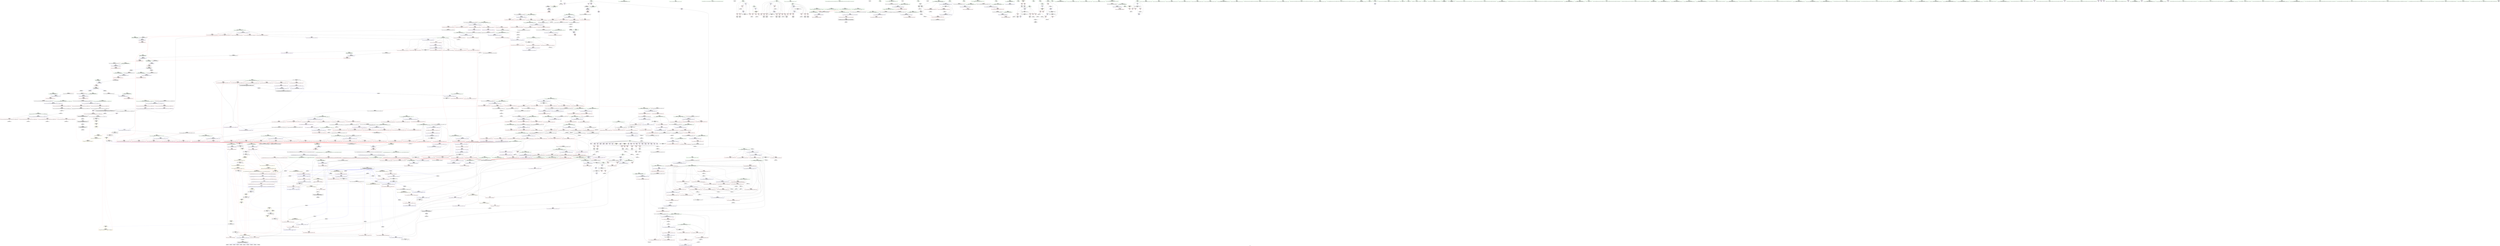 digraph "SVFG" {
	label="SVFG";

	Node0x55b1e352e610 [shape=record,color=grey,label="{NodeID: 0\nNullPtr}"];
	Node0x55b1e352e610 -> Node0x55b1e3586700[style=solid];
	Node0x55b1e3597750 [shape=record,color=blue,label="{NodeID: 775\n1291\<--1288\n__first.addr\<--__first\n_ZSt23__copy_move_backward_a2ILb1EPdS0_ET1_T0_S2_S1_\n}"];
	Node0x55b1e3597750 -> Node0x55b1e35a70c0[style=dashed];
	Node0x55b1e358e450 [shape=record,color=red,label="{NodeID: 443\n545\<--529\n\<--__last.addr\n_ZSt13__heap_selectIPdN9__gnu_cxx5__ops15_Iter_less_iterEEvT_S4_S4_T0_\n}"];
	Node0x55b1e358e450 -> Node0x55b1e35d2cb0[style=solid];
	Node0x55b1e3582660 [shape=record,color=green,label="{NodeID: 111\n616\<--617\nagg.tmp\<--agg.tmp_field_insensitive\n_ZSt11__make_heapIPdN9__gnu_cxx5__ops15_Iter_less_iterEEvT_S4_RT0_\n}"];
	Node0x55b1e367c820 [shape=record,color=black,label="{NodeID: 1661\n953 = PHI(507, )\n3rd arg _ZSt22__move_median_to_firstIPdN9__gnu_cxx5__ops15_Iter_less_iterEEvT_S4_S4_S4_T0_ }"];
	Node0x55b1e367c820 -> Node0x55b1e35ad2a0[style=solid];
	Node0x55b1e35a3bf0 [shape=record,color=red,label="{NodeID: 554\n1013\<--960\n\<--__b.addr\n_ZSt22__move_median_to_firstIPdN9__gnu_cxx5__ops15_Iter_less_iterEEvT_S4_S4_S4_T0_\n|{<s0>55}}"];
	Node0x55b1e35a3bf0:s0 -> Node0x55b1e368d620[style=solid,color=red];
	Node0x55b1e361c6e0 [shape=record,color=yellow,style=double,label="{NodeID: 1329\n153V_1 = ENCHI(MR_153V_0)\npts\{876 \}\nFun[_ZNK9__gnu_cxx5__ops14_Iter_less_valclIPddEEbT_RT0_]}"];
	Node0x55b1e361c6e0 -> Node0x55b1e35a2ef0[style=dashed];
	Node0x55b1e3586ce0 [shape=record,color=black,label="{NodeID: 222\n112\<--111\nconv\<--\nmain\n}"];
	Node0x55b1e3586ce0 -> Node0x55b1e35ceab0[style=solid];
	Node0x55b1e3690920 [shape=record,color=black,label="{NodeID: 1772\n1320 = PHI(1301, )\n0th arg _ZSt22__copy_move_backward_aILb1EPdS0_ET1_T0_S2_S1_ }"];
	Node0x55b1e3690920 -> Node0x55b1e3597a90[style=solid];
	Node0x55b1e35a9680 [shape=record,color=blue,label="{NodeID: 665\n284\<--280\n__first.addr\<--__first\n_ZSt6__sortIPdN9__gnu_cxx5__ops15_Iter_less_iterEEvT_S4_T0_\n}"];
	Node0x55b1e35a9680 -> Node0x55b1e358bae0[style=dashed];
	Node0x55b1e35a9680 -> Node0x55b1e358bbb0[style=dashed];
	Node0x55b1e35a9680 -> Node0x55b1e358bc80[style=dashed];
	Node0x55b1e35a9680 -> Node0x55b1e358bd50[style=dashed];
	Node0x55b1e3594830 [shape=record,color=purple,label="{NodeID: 333\n826\<--824\nadd.ptr16\<--\n_ZSt13__adjust_heapIPdldN9__gnu_cxx5__ops15_Iter_less_iterEEvT_T0_S5_T1_T2_\n}"];
	Node0x55b1e3594830 -> Node0x55b1e35ac260[style=solid];
	Node0x55b1e357e590 [shape=record,color=green,label="{NodeID: 1\n10\<--1\n\<--dummyObj\nCan only get source location for instruction, argument, global var or function.}"];
	Node0x55b1e3597820 [shape=record,color=blue,label="{NodeID: 776\n1293\<--1289\n__last.addr\<--__last\n_ZSt23__copy_move_backward_a2ILb1EPdS0_ET1_T0_S2_S1_\n}"];
	Node0x55b1e3597820 -> Node0x55b1e35a7190[style=dashed];
	Node0x55b1e358e520 [shape=record,color=red,label="{NodeID: 444\n544\<--531\n\<--__i\n_ZSt13__heap_selectIPdN9__gnu_cxx5__ops15_Iter_less_iterEEvT_S4_S4_T0_\n}"];
	Node0x55b1e358e520 -> Node0x55b1e35d2cb0[style=solid];
	Node0x55b1e3582730 [shape=record,color=green,label="{NodeID: 112\n646\<--647\n_ZSt4moveIRdEONSt16remove_referenceIT_E4typeEOS2_\<--_ZSt4moveIRdEONSt16remove_referenceIT_E4typeEOS2__field_insensitive\n}"];
	Node0x55b1e367d090 [shape=record,color=black,label="{NodeID: 1662\n66 = PHI()\n}"];
	Node0x55b1e35a3cc0 [shape=record,color=red,label="{NodeID: 555\n973\<--962\n\<--__c.addr\n_ZSt22__move_median_to_firstIPdN9__gnu_cxx5__ops15_Iter_less_iterEEvT_S4_S4_S4_T0_\n|{<s0>46}}"];
	Node0x55b1e35a3cc0:s0 -> Node0x55b1e36919d0[style=solid,color=red];
	Node0x55b1e3586db0 [shape=record,color=black,label="{NodeID: 223\n116\<--115\nidxprom17\<--\nmain\n}"];
	Node0x55b1e3690a30 [shape=record,color=black,label="{NodeID: 1773\n1321 = PHI(1305, )\n1st arg _ZSt22__copy_move_backward_aILb1EPdS0_ET1_T0_S2_S1_ }"];
	Node0x55b1e3690a30 -> Node0x55b1e3597b60[style=solid];
	Node0x55b1e35a9750 [shape=record,color=blue,label="{NodeID: 666\n286\<--281\n__last.addr\<--__last\n_ZSt6__sortIPdN9__gnu_cxx5__ops15_Iter_less_iterEEvT_S4_T0_\n}"];
	Node0x55b1e35a9750 -> Node0x55b1e358be20[style=dashed];
	Node0x55b1e35a9750 -> Node0x55b1e358bef0[style=dashed];
	Node0x55b1e35a9750 -> Node0x55b1e358bfc0[style=dashed];
	Node0x55b1e35a9750 -> Node0x55b1e358c090[style=dashed];
	Node0x55b1e3594900 [shape=record,color=purple,label="{NodeID: 334\n898\<--896\nadd.ptr\<--\n_ZSt11__push_heapIPdldN9__gnu_cxx5__ops14_Iter_less_valEEvT_T0_S5_T1_RT2_\n|{<s0>42}}"];
	Node0x55b1e3594900:s0 -> Node0x55b1e368cc40[style=solid,color=red];
	Node0x55b1e359c780 [shape=record,color=black,label="{NodeID: 1109\n903 = PHI(904, 899, )\n}"];
	Node0x55b1e357e620 [shape=record,color=green,label="{NodeID: 2\n15\<--1\n\<--dummyObj\nCan only get source location for instruction, argument, global var or function.}"];
	Node0x55b1e35978f0 [shape=record,color=blue,label="{NodeID: 777\n1295\<--1290\n__result.addr\<--__result\n_ZSt23__copy_move_backward_a2ILb1EPdS0_ET1_T0_S2_S1_\n}"];
	Node0x55b1e35978f0 -> Node0x55b1e35a7260[style=dashed];
	Node0x55b1e358e5f0 [shape=record,color=red,label="{NodeID: 445\n548\<--531\n\<--__i\n_ZSt13__heap_selectIPdN9__gnu_cxx5__ops15_Iter_less_iterEEvT_S4_S4_T0_\n|{<s0>25}}"];
	Node0x55b1e358e5f0:s0 -> Node0x55b1e3691650[style=solid,color=red];
	Node0x55b1e3604620 [shape=record,color=black,label="{NodeID: 1220\nMR_4V_3 = PHI(MR_4V_1, MR_4V_4, )\npts\{8 \}\n|{|<s2>30}}"];
	Node0x55b1e3604620 -> Node0x55b1e359f610[style=dashed];
	Node0x55b1e3604620 -> Node0x55b1e359f6e0[style=dashed];
	Node0x55b1e3604620:s2 -> Node0x55b1e3617340[style=dashed,color=red];
	Node0x55b1e3582830 [shape=record,color=green,label="{NodeID: 113\n657\<--658\n_ZSt13__adjust_heapIPdldN9__gnu_cxx5__ops15_Iter_less_iterEEvT_T0_S5_T1_T2_\<--_ZSt13__adjust_heapIPdldN9__gnu_cxx5__ops15_Iter_less_iterEEvT_T0_S5_T1_T2__field_insensitive\n}"];
	Node0x55b1e3687250 [shape=record,color=black,label="{NodeID: 1663\n93 = PHI()\n}"];
	Node0x55b1e35a3d90 [shape=record,color=red,label="{NodeID: 556\n983\<--962\n\<--__c.addr\n_ZSt22__move_median_to_firstIPdN9__gnu_cxx5__ops15_Iter_less_iterEEvT_S4_S4_S4_T0_\n|{<s0>48}}"];
	Node0x55b1e35a3d90:s0 -> Node0x55b1e36919d0[style=solid,color=red];
	Node0x55b1e3586e80 [shape=record,color=black,label="{NodeID: 224\n120\<--119\nconv20\<--\nmain\n}"];
	Node0x55b1e3586e80 -> Node0x55b1e359ed10[style=solid];
	Node0x55b1e3690b40 [shape=record,color=black,label="{NodeID: 1774\n1322 = PHI(1307, )\n2nd arg _ZSt22__copy_move_backward_aILb1EPdS0_ET1_T0_S2_S1_ }"];
	Node0x55b1e3690b40 -> Node0x55b1e3597c30[style=solid];
	Node0x55b1e35a9820 [shape=record,color=blue,label="{NodeID: 667\n332\<--327\n__first.addr\<--__first\n_ZSt16__introsort_loopIPdlN9__gnu_cxx5__ops15_Iter_less_iterEEvT_S4_T0_T1_\n}"];
	Node0x55b1e35a9820 -> Node0x55b1e358c160[style=dashed];
	Node0x55b1e35a9820 -> Node0x55b1e358c230[style=dashed];
	Node0x55b1e35a9820 -> Node0x55b1e358c300[style=dashed];
	Node0x55b1e35949d0 [shape=record,color=purple,label="{NodeID: 335\n908\<--906\nadd.ptr1\<--\n_ZSt11__push_heapIPdldN9__gnu_cxx5__ops14_Iter_less_valEEvT_T0_S5_T1_RT2_\n|{<s0>43}}"];
	Node0x55b1e35949d0:s0 -> Node0x55b1e368dc10[style=solid,color=red];
	Node0x55b1e359c910 [shape=record,color=grey,label="{NodeID: 1110\n639 = Binary(638, 311, )\n}"];
	Node0x55b1e359c910 -> Node0x55b1e35aaee0[style=solid];
	Node0x55b1e357e8d0 [shape=record,color=green,label="{NodeID: 3\n17\<--1\n.str\<--dummyObj\nGlob }"];
	Node0x55b1e35979c0 [shape=record,color=blue,label="{NodeID: 778\n1314\<--1313\n__it.addr\<--__it\n_ZSt12__miter_baseIPdET_S1_\n}"];
	Node0x55b1e35979c0 -> Node0x55b1e35a7330[style=dashed];
	Node0x55b1e358e6c0 [shape=record,color=red,label="{NodeID: 446\n556\<--531\n\<--__i\n_ZSt13__heap_selectIPdN9__gnu_cxx5__ops15_Iter_less_iterEEvT_S4_S4_T0_\n|{<s0>26}}"];
	Node0x55b1e358e6c0:s0 -> Node0x55b1e368fc70[style=solid,color=red];
	Node0x55b1e3582930 [shape=record,color=green,label="{NodeID: 114\n672\<--673\nthis.addr\<--this.addr_field_insensitive\n_ZNK9__gnu_cxx5__ops15_Iter_less_iterclIPdS3_EEbT_T0_\n}"];
	Node0x55b1e3582930 -> Node0x55b1e359f7b0[style=solid];
	Node0x55b1e3582930 -> Node0x55b1e35ab150[style=solid];
	Node0x55b1e3687350 [shape=record,color=black,label="{NodeID: 1664\n77 = PHI()\n}"];
	Node0x55b1e35a3e60 [shape=record,color=red,label="{NodeID: 557\n987\<--962\n\<--__c.addr\n_ZSt22__move_median_to_firstIPdN9__gnu_cxx5__ops15_Iter_less_iterEEvT_S4_S4_S4_T0_\n|{<s0>49}}"];
	Node0x55b1e35a3e60:s0 -> Node0x55b1e368d620[style=solid,color=red];
	Node0x55b1e3586f50 [shape=record,color=black,label="{NodeID: 225\n123\<--122\nidxprom22\<--\nmain\n}"];
	Node0x55b1e3690c50 [shape=record,color=black,label="{NodeID: 1775\n1288 = PHI(1229, )\n0th arg _ZSt23__copy_move_backward_a2ILb1EPdS0_ET1_T0_S2_S1_ }"];
	Node0x55b1e3690c50 -> Node0x55b1e3597750[style=solid];
	Node0x55b1e35a98f0 [shape=record,color=blue,label="{NodeID: 668\n334\<--328\n__last.addr\<--__last\n_ZSt16__introsort_loopIPdlN9__gnu_cxx5__ops15_Iter_less_iterEEvT_S4_T0_T1_\n}"];
	Node0x55b1e35a98f0 -> Node0x55b1e3615a40[style=dashed];
	Node0x55b1e3594aa0 [shape=record,color=purple,label="{NodeID: 336\n913\<--911\nadd.ptr3\<--\n_ZSt11__push_heapIPdldN9__gnu_cxx5__ops14_Iter_less_valEEvT_T0_S5_T1_RT2_\n}"];
	Node0x55b1e3594aa0 -> Node0x55b1e35aca80[style=solid];
	Node0x55b1e359ca90 [shape=record,color=grey,label="{NodeID: 1111\n635 = Binary(634, 306, )\n}"];
	Node0x55b1e359ca90 -> Node0x55b1e35aae10[style=solid];
	Node0x55b1e357e990 [shape=record,color=green,label="{NodeID: 4\n19\<--1\n.str.1\<--dummyObj\nGlob }"];
	Node0x55b1e3597a90 [shape=record,color=blue,label="{NodeID: 779\n1323\<--1320\n__first.addr\<--__first\n_ZSt22__copy_move_backward_aILb1EPdS0_ET1_T0_S2_S1_\n}"];
	Node0x55b1e3597a90 -> Node0x55b1e35a7400[style=dashed];
	Node0x55b1e358e790 [shape=record,color=red,label="{NodeID: 447\n562\<--531\n\<--__i\n_ZSt13__heap_selectIPdN9__gnu_cxx5__ops15_Iter_less_iterEEvT_S4_S4_T0_\n}"];
	Node0x55b1e358e790 -> Node0x55b1e3593650[style=solid];
	Node0x55b1e35873c0 [shape=record,color=green,label="{NodeID: 115\n674\<--675\n__it1.addr\<--__it1.addr_field_insensitive\n_ZNK9__gnu_cxx5__ops15_Iter_less_iterclIPdS3_EEbT_T0_\n}"];
	Node0x55b1e35873c0 -> Node0x55b1e359f880[style=solid];
	Node0x55b1e35873c0 -> Node0x55b1e35ab220[style=solid];
	Node0x55b1e3687450 [shape=record,color=black,label="{NodeID: 1665\n238 = PHI()\n}"];
	Node0x55b1e35a3f30 [shape=record,color=red,label="{NodeID: 558\n997\<--962\n\<--__c.addr\n_ZSt22__move_median_to_firstIPdN9__gnu_cxx5__ops15_Iter_less_iterEEvT_S4_S4_S4_T0_\n|{<s0>51}}"];
	Node0x55b1e35a3f30:s0 -> Node0x55b1e36919d0[style=solid,color=red];
	Node0x55b1e3587020 [shape=record,color=black,label="{NodeID: 226\n127\<--126\nconv25\<--\nmain\n}"];
	Node0x55b1e3587020 -> Node0x55b1e359cd90[style=solid];
	Node0x55b1e3690d60 [shape=record,color=black,label="{NodeID: 1776\n1289 = PHI(1233, )\n1st arg _ZSt23__copy_move_backward_a2ILb1EPdS0_ET1_T0_S2_S1_ }"];
	Node0x55b1e3690d60 -> Node0x55b1e3597820[style=solid];
	Node0x55b1e35a99c0 [shape=record,color=blue,label="{NodeID: 669\n336\<--329\n__depth_limit.addr\<--__depth_limit\n_ZSt16__introsort_loopIPdlN9__gnu_cxx5__ops15_Iter_less_iterEEvT_S4_T0_T1_\n}"];
	Node0x55b1e35a99c0 -> Node0x55b1e3615f40[style=dashed];
	Node0x55b1e3594b70 [shape=record,color=purple,label="{NodeID: 337\n926\<--924\nadd.ptr7\<--\n_ZSt11__push_heapIPdldN9__gnu_cxx5__ops14_Iter_less_valEEvT_T0_S5_T1_RT2_\n}"];
	Node0x55b1e3594b70 -> Node0x55b1e35accf0[style=solid];
	Node0x55b1e359cc10 [shape=record,color=grey,label="{NodeID: 1112\n184 = Binary(183, 70, )\n}"];
	Node0x55b1e359cc10 -> Node0x55b1e35a8f30[style=solid];
	Node0x55b1e357ea50 [shape=record,color=green,label="{NodeID: 5\n21\<--1\nstdin\<--dummyObj\nGlob }"];
	Node0x55b1e3597b60 [shape=record,color=blue,label="{NodeID: 780\n1325\<--1321\n__last.addr\<--__last\n_ZSt22__copy_move_backward_aILb1EPdS0_ET1_T0_S2_S1_\n}"];
	Node0x55b1e3597b60 -> Node0x55b1e35a74d0[style=dashed];
	Node0x55b1e358e860 [shape=record,color=red,label="{NodeID: 448\n582\<--571\n\<--__first.addr\n_ZSt11__sort_heapIPdN9__gnu_cxx5__ops15_Iter_less_iterEEvT_S4_RT0_\n}"];
	Node0x55b1e358e860 -> Node0x55b1e3590590[style=solid];
	Node0x55b1e3587490 [shape=record,color=green,label="{NodeID: 116\n676\<--677\n__it2.addr\<--__it2.addr_field_insensitive\n_ZNK9__gnu_cxx5__ops15_Iter_less_iterclIPdS3_EEbT_T0_\n}"];
	Node0x55b1e3587490 -> Node0x55b1e359f950[style=solid];
	Node0x55b1e3587490 -> Node0x55b1e35ab2f0[style=solid];
	Node0x55b1e3687550 [shape=record,color=black,label="{NodeID: 1666\n307 = PHI(388, )\n}"];
	Node0x55b1e3687550 -> Node0x55b1e35cf3b0[style=solid];
	Node0x55b1e35a4000 [shape=record,color=red,label="{NodeID: 559\n1005\<--962\n\<--__c.addr\n_ZSt22__move_median_to_firstIPdN9__gnu_cxx5__ops15_Iter_less_iterEEvT_S4_S4_S4_T0_\n|{<s0>53}}"];
	Node0x55b1e35a4000:s0 -> Node0x55b1e36919d0[style=solid,color=red];
	Node0x55b1e361cb70 [shape=record,color=yellow,style=double,label="{NodeID: 1334\n4V_1 = ENCHI(MR_4V_0)\npts\{8 \}\nFun[_ZSt9iter_swapIPdS0_EvT_T0_]|{<s0>59|<s1>59|<s2>59}}"];
	Node0x55b1e361cb70:s0 -> Node0x55b1e35a5110[style=dashed,color=red];
	Node0x55b1e361cb70:s1 -> Node0x55b1e35a51e0[style=dashed,color=red];
	Node0x55b1e361cb70:s2 -> Node0x55b1e35add30[style=dashed,color=red];
	Node0x55b1e35870f0 [shape=record,color=black,label="{NodeID: 227\n131\<--130\nidxprom27\<--\nmain\n}"];
	Node0x55b1e3690e70 [shape=record,color=black,label="{NodeID: 1777\n1290 = PHI(1234, )\n2nd arg _ZSt23__copy_move_backward_a2ILb1EPdS0_ET1_T0_S2_S1_ }"];
	Node0x55b1e3690e70 -> Node0x55b1e35978f0[style=solid];
	Node0x55b1e35a9a90 [shape=record,color=blue,label="{NodeID: 670\n336\<--371\n__depth_limit.addr\<--dec\n_ZSt16__introsort_loopIPdlN9__gnu_cxx5__ops15_Iter_less_iterEEvT_S4_T0_T1_\n}"];
	Node0x55b1e35a9a90 -> Node0x55b1e358c980[style=dashed];
	Node0x55b1e35a9a90 -> Node0x55b1e3615f40[style=dashed];
	Node0x55b1e3594c40 [shape=record,color=purple,label="{NodeID: 338\n1378\<--1375\nadd.ptr\<--\n_ZNSt20__copy_move_backwardILb1ELb1ESt26random_access_iterator_tagE13__copy_move_bIdEEPT_PKS3_S6_S4_\n}"];
	Node0x55b1e3594c40 -> Node0x55b1e3591500[style=solid];
	Node0x55b1e359cd90 [shape=record,color=grey,label="{NodeID: 1113\n128 = Binary(129, 127, )\n}"];
	Node0x55b1e359cd90 -> Node0x55b1e359dc90[style=solid];
	Node0x55b1e357f2c0 [shape=record,color=green,label="{NodeID: 6\n22\<--1\n.str.2\<--dummyObj\nGlob }"];
	Node0x55b1e3597c30 [shape=record,color=blue,label="{NodeID: 781\n1327\<--1322\n__result.addr\<--__result\n_ZSt22__copy_move_backward_aILb1EPdS0_ET1_T0_S2_S1_\n}"];
	Node0x55b1e3597c30 -> Node0x55b1e35a75a0[style=dashed];
	Node0x55b1e358e930 [shape=record,color=red,label="{NodeID: 449\n593\<--571\n\<--__first.addr\n_ZSt11__sort_heapIPdN9__gnu_cxx5__ops15_Iter_less_iterEEvT_S4_RT0_\n|{<s0>27}}"];
	Node0x55b1e358e930:s0 -> Node0x55b1e368f9d0[style=solid,color=red];
	Node0x55b1e3587560 [shape=record,color=green,label="{NodeID: 117\n693\<--694\n__first.addr\<--__first.addr_field_insensitive\n_ZSt10__pop_heapIPdN9__gnu_cxx5__ops15_Iter_less_iterEEvT_S4_S4_RT0_\n}"];
	Node0x55b1e3587560 -> Node0x55b1e359fbc0[style=solid];
	Node0x55b1e3587560 -> Node0x55b1e359fc90[style=solid];
	Node0x55b1e3587560 -> Node0x55b1e359fd60[style=solid];
	Node0x55b1e3587560 -> Node0x55b1e35ab3c0[style=solid];
	Node0x55b1e3687740 [shape=record,color=black,label="{NodeID: 1667\n376 = PHI(475, )\n}"];
	Node0x55b1e3687740 -> Node0x55b1e35a9b60[style=solid];
	Node0x55b1e35a40d0 [shape=record,color=red,label="{NodeID: 560\n1009\<--962\n\<--__c.addr\n_ZSt22__move_median_to_firstIPdN9__gnu_cxx5__ops15_Iter_less_iterEEvT_S4_S4_S4_T0_\n|{<s0>54}}"];
	Node0x55b1e35a40d0:s0 -> Node0x55b1e368d620[style=solid,color=red];
	Node0x55b1e35871c0 [shape=record,color=black,label="{NodeID: 228\n135\<--134\nconv30\<--\nmain\n}"];
	Node0x55b1e35871c0 -> Node0x55b1e359dc90[style=solid];
	Node0x55b1e3690f80 [shape=record,color=black,label="{NodeID: 1778\n855 = PHI(756, )\n0th arg _ZN9__gnu_cxx5__ops14_Iter_less_valC2ENS0_15_Iter_less_iterE }"];
	Node0x55b1e3690f80 -> Node0x55b1e35ac4d0[style=solid];
	Node0x55b1e35a9b60 [shape=record,color=blue,label="{NodeID: 671\n340\<--376\n__cut\<--call\n_ZSt16__introsort_loopIPdlN9__gnu_cxx5__ops15_Iter_less_iterEEvT_S4_T0_T1_\n}"];
	Node0x55b1e35a9b60 -> Node0x55b1e358ca50[style=dashed];
	Node0x55b1e35a9b60 -> Node0x55b1e358cb20[style=dashed];
	Node0x55b1e35a9b60 -> Node0x55b1e3616440[style=dashed];
	Node0x55b1e3594d10 [shape=record,color=purple,label="{NodeID: 339\n1391\<--1388\nadd.ptr2\<--\n_ZNSt20__copy_move_backwardILb1ELb1ESt26random_access_iterator_tagE13__copy_move_bIdEEPT_PKS3_S6_S4_\n}"];
	Node0x55b1e3594d10 -> Node0x55b1e35916a0[style=solid];
	Node0x55b1e359cf10 [shape=record,color=grey,label="{NodeID: 1114\n638 = Binary(637, 311, )\n}"];
	Node0x55b1e359cf10 -> Node0x55b1e359c910[style=solid];
	Node0x55b1e357f350 [shape=record,color=green,label="{NodeID: 7\n24\<--1\n.str.3\<--dummyObj\nGlob }"];
	Node0x55b1e3597d00 [shape=record,color=blue,label="{NodeID: 782\n1329\<--1335\n__simple\<--\n_ZSt22__copy_move_backward_aILb1EPdS0_ET1_T0_S2_S1_\n}"];
	Node0x55b1e358ea00 [shape=record,color=red,label="{NodeID: 450\n581\<--573\n\<--__last.addr\n_ZSt11__sort_heapIPdN9__gnu_cxx5__ops15_Iter_less_iterEEvT_S4_RT0_\n}"];
	Node0x55b1e358ea00 -> Node0x55b1e35904c0[style=solid];
	Node0x55b1e3587630 [shape=record,color=green,label="{NodeID: 118\n695\<--696\n__last.addr\<--__last.addr_field_insensitive\n_ZSt10__pop_heapIPdN9__gnu_cxx5__ops15_Iter_less_iterEEvT_S4_S4_RT0_\n}"];
	Node0x55b1e3587630 -> Node0x55b1e359fe30[style=solid];
	Node0x55b1e3587630 -> Node0x55b1e35ab490[style=solid];
	Node0x55b1e3687880 [shape=record,color=black,label="{NodeID: 1668\n394 = PHI()\n}"];
	Node0x55b1e3687880 -> Node0x55b1e358fe40[style=solid];
	Node0x55b1e3687880 -> Node0x55b1e358ff10[style=solid];
	Node0x55b1e35a41a0 [shape=record,color=red,label="{NodeID: 561\n1036\<--1025\n\<--__first.addr\n_ZSt21__unguarded_partitionIPdN9__gnu_cxx5__ops15_Iter_less_iterEET_S4_S4_S4_T0_\n|{<s0>56}}"];
	Node0x55b1e35a41a0:s0 -> Node0x55b1e3691650[style=solid,color=red];
	Node0x55b1e3587290 [shape=record,color=black,label="{NodeID: 229\n150\<--149\nidxprom36\<--\nmain\n}"];
	Node0x55b1e3691090 [shape=record,color=black,label="{NodeID: 1779\n669 = PHI(523, 742, 954, 954, 954, 954, 954, 1023, 1023, 1115, )\n0th arg _ZNK9__gnu_cxx5__ops15_Iter_less_iterclIPdS3_EEbT_T0_ }"];
	Node0x55b1e3691090 -> Node0x55b1e35ab150[style=solid];
	Node0x55b1e35a9c30 [shape=record,color=blue,label="{NodeID: 672\n334\<--384\n__last.addr\<--\n_ZSt16__introsort_loopIPdlN9__gnu_cxx5__ops15_Iter_less_iterEEvT_S4_T0_T1_\n}"];
	Node0x55b1e35a9c30 -> Node0x55b1e3615a40[style=dashed];
	Node0x55b1e3594de0 [shape=record,color=red,label="{NodeID: 340\n81\<--9\n\<--n\nmain\n}"];
	Node0x55b1e3594de0 -> Node0x55b1e35d1db0[style=solid];
	Node0x55b1e359d090 [shape=record,color=grey,label="{NodeID: 1115\n888 = Binary(887, 311, )\n}"];
	Node0x55b1e359d090 -> Node0x55b1e35ac9b0[style=solid];
	Node0x55b1e357f410 [shape=record,color=green,label="{NodeID: 8\n26\<--1\nstdout\<--dummyObj\nGlob }"];
	Node0x55b1e3597dd0 [shape=record,color=blue,label="{NodeID: 783\n1345\<--1344\n__it.addr\<--__it\n_ZSt12__niter_baseIPdET_S1_\n}"];
	Node0x55b1e3597dd0 -> Node0x55b1e35a7670[style=dashed];
	Node0x55b1e358ead0 [shape=record,color=red,label="{NodeID: 451\n590\<--573\n\<--__last.addr\n_ZSt11__sort_heapIPdN9__gnu_cxx5__ops15_Iter_less_iterEEvT_S4_RT0_\n}"];
	Node0x55b1e358ead0 -> Node0x55b1e3593720[style=solid];
	Node0x55b1e3606420 [shape=record,color=black,label="{NodeID: 1226\nMR_4V_2 = PHI(MR_4V_3, MR_4V_1, )\npts\{8 \}\n|{<s0>21|<s1>27|<s2>27|<s3>27}}"];
	Node0x55b1e3606420:s0 -> Node0x55b1e35b6580[style=dashed,color=blue];
	Node0x55b1e3606420:s1 -> Node0x55b1e35a0170[style=dashed,color=red];
	Node0x55b1e3606420:s2 -> Node0x55b1e35a0240[style=dashed,color=red];
	Node0x55b1e3606420:s3 -> Node0x55b1e35ab7d0[style=dashed,color=red];
	Node0x55b1e3587700 [shape=record,color=green,label="{NodeID: 119\n697\<--698\n__result.addr\<--__result.addr_field_insensitive\n_ZSt10__pop_heapIPdN9__gnu_cxx5__ops15_Iter_less_iterEEvT_S4_S4_RT0_\n}"];
	Node0x55b1e3587700 -> Node0x55b1e359ff00[style=solid];
	Node0x55b1e3587700 -> Node0x55b1e359ffd0[style=solid];
	Node0x55b1e3587700 -> Node0x55b1e35ab560[style=solid];
	Node0x55b1e3687980 [shape=record,color=black,label="{NodeID: 1669\n515 = PHI(1019, )\n}"];
	Node0x55b1e3687980 -> Node0x55b1e35903f0[style=solid];
	Node0x55b1e35a4270 [shape=record,color=red,label="{NodeID: 562\n1040\<--1025\n\<--__first.addr\n_ZSt21__unguarded_partitionIPdN9__gnu_cxx5__ops15_Iter_less_iterEET_S4_S4_S4_T0_\n}"];
	Node0x55b1e35a4270 -> Node0x55b1e35937f0[style=solid];
	Node0x55b1e361ce40 [shape=record,color=yellow,style=double,label="{NodeID: 1337\n2V_1 = ENCHI(MR_2V_0)\npts\{1 \}\nFun[main]}"];
	Node0x55b1e361ce40 -> Node0x55b1e3595390[style=dashed];
	Node0x55b1e361ce40 -> Node0x55b1e3595460[style=dashed];
	Node0x55b1e358f480 [shape=record,color=black,label="{NodeID: 230\n155\<--154\nidxprom39\<--\nmain\n}"];
	Node0x55b1e3691650 [shape=record,color=black,label="{NodeID: 1780\n670 = PHI(548, 781, 968, 972, 982, 996, 1004, 1036, 1048, 1146, )\n1st arg _ZNK9__gnu_cxx5__ops15_Iter_less_iterclIPdS3_EEbT_T0_ }"];
	Node0x55b1e3691650 -> Node0x55b1e35ab220[style=solid];
	Node0x55b1e35a9d00 [shape=record,color=blue,label="{NodeID: 673\n390\<--389\n__n.addr\<--__n\n_ZSt4__lgl\n}"];
	Node0x55b1e35a9d00 -> Node0x55b1e358cbf0[style=dashed];
	Node0x55b1e3594eb0 [shape=record,color=red,label="{NodeID: 341\n103\<--9\n\<--n\nmain\n}"];
	Node0x55b1e3594eb0 -> Node0x55b1e35d2230[style=solid];
	Node0x55b1e359d210 [shape=record,color=grey,label="{NodeID: 1116\n887 = Binary(886, 588, )\n}"];
	Node0x55b1e359d210 -> Node0x55b1e359d090[style=solid];
	Node0x55b1e357f510 [shape=record,color=green,label="{NodeID: 9\n27\<--1\n.str.4\<--dummyObj\nGlob }"];
	Node0x55b1e3597ea0 [shape=record,color=blue,label="{NodeID: 784\n1354\<--1351\n__first.addr\<--__first\n_ZNSt20__copy_move_backwardILb1ELb1ESt26random_access_iterator_tagE13__copy_move_bIdEEPT_PKS3_S6_S4_\n}"];
	Node0x55b1e3597ea0 -> Node0x55b1e35a7740[style=dashed];
	Node0x55b1e3597ea0 -> Node0x55b1e35a7810[style=dashed];
	Node0x55b1e358eba0 [shape=record,color=red,label="{NodeID: 452\n594\<--573\n\<--__last.addr\n_ZSt11__sort_heapIPdN9__gnu_cxx5__ops15_Iter_less_iterEEvT_S4_RT0_\n|{<s0>27}}"];
	Node0x55b1e358eba0:s0 -> Node0x55b1e368fb20[style=solid,color=red];
	Node0x55b1e3606920 [shape=record,color=black,label="{NodeID: 1227\nMR_88V_3 = PHI(MR_88V_4, MR_88V_2, )\npts\{574 \}\n}"];
	Node0x55b1e3606920 -> Node0x55b1e358ea00[style=dashed];
	Node0x55b1e3606920 -> Node0x55b1e358ead0[style=dashed];
	Node0x55b1e3606920 -> Node0x55b1e35aaad0[style=dashed];
	Node0x55b1e35877d0 [shape=record,color=green,label="{NodeID: 120\n699\<--700\n__comp.addr\<--__comp.addr_field_insensitive\n_ZSt10__pop_heapIPdN9__gnu_cxx5__ops15_Iter_less_iterEEvT_S4_S4_RT0_\n}"];
	Node0x55b1e35877d0 -> Node0x55b1e35a00a0[style=solid];
	Node0x55b1e35877d0 -> Node0x55b1e35ab630[style=solid];
	Node0x55b1e3687ac0 [shape=record,color=black,label="{NodeID: 1670\n550 = PHI(668, )\n}"];
	Node0x55b1e35a4340 [shape=record,color=red,label="{NodeID: 563\n1056\<--1025\n\<--__first.addr\n_ZSt21__unguarded_partitionIPdN9__gnu_cxx5__ops15_Iter_less_iterEET_S4_S4_S4_T0_\n}"];
	Node0x55b1e35a4340 -> Node0x55b1e35d0730[style=solid];
	Node0x55b1e358f550 [shape=record,color=black,label="{NodeID: 231\n162\<--161\nidxprom43\<--\nmain\n}"];
	Node0x55b1e36919d0 [shape=record,color=black,label="{NodeID: 1781\n671 = PHI(549, 785, 969, 973, 983, 997, 1005, 1037, 1049, 1147, )\n2nd arg _ZNK9__gnu_cxx5__ops15_Iter_less_iterclIPdS3_EEbT_T0_ }"];
	Node0x55b1e36919d0 -> Node0x55b1e35ab2f0[style=solid];
	Node0x55b1e35a9dd0 [shape=record,color=blue,label="{NodeID: 674\n408\<--404\n__first.addr\<--__first\n_ZSt22__final_insertion_sortIPdN9__gnu_cxx5__ops15_Iter_less_iterEEvT_S4_T0_\n}"];
	Node0x55b1e35a9dd0 -> Node0x55b1e358ccc0[style=dashed];
	Node0x55b1e35a9dd0 -> Node0x55b1e358cd90[style=dashed];
	Node0x55b1e35a9dd0 -> Node0x55b1e358ce60[style=dashed];
	Node0x55b1e35a9dd0 -> Node0x55b1e358cf30[style=dashed];
	Node0x55b1e35a9dd0 -> Node0x55b1e358d000[style=dashed];
	Node0x55b1e3594f80 [shape=record,color=red,label="{NodeID: 342\n142\<--9\n\<--n\nmain\n}"];
	Node0x55b1e3594f80 -> Node0x55b1e35d05b0[style=solid];
	Node0x55b1e359d390 [shape=record,color=grey,label="{NodeID: 1117\n634 = Binary(632, 633, )\n}"];
	Node0x55b1e359d390 -> Node0x55b1e359ca90[style=solid];
	Node0x55b1e357f610 [shape=record,color=green,label="{NodeID: 10\n29\<--1\n.str.5\<--dummyObj\nGlob }"];
	Node0x55b1e3597f70 [shape=record,color=blue,label="{NodeID: 785\n1356\<--1352\n__last.addr\<--__last\n_ZNSt20__copy_move_backwardILb1ELb1ESt26random_access_iterator_tagE13__copy_move_bIdEEPT_PKS3_S6_S4_\n}"];
	Node0x55b1e3597f70 -> Node0x55b1e35a78e0[style=dashed];
	Node0x55b1e358ec70 [shape=record,color=red,label="{NodeID: 453\n595\<--573\n\<--__last.addr\n_ZSt11__sort_heapIPdN9__gnu_cxx5__ops15_Iter_less_iterEEvT_S4_RT0_\n|{<s0>27}}"];
	Node0x55b1e358ec70:s0 -> Node0x55b1e368fc70[style=solid,color=red];
	Node0x55b1e3606e20 [shape=record,color=black,label="{NodeID: 1228\nMR_181V_5 = PHI(MR_181V_6, MR_181V_4, )\npts\{1028 \}\n}"];
	Node0x55b1e3606e20 -> Node0x55b1e35a4680[style=dashed];
	Node0x55b1e3606e20 -> Node0x55b1e35a4750[style=dashed];
	Node0x55b1e3606e20 -> Node0x55b1e35a4820[style=dashed];
	Node0x55b1e3606e20 -> Node0x55b1e35a48f0[style=dashed];
	Node0x55b1e3606e20 -> Node0x55b1e35a49c0[style=dashed];
	Node0x55b1e3606e20 -> Node0x55b1e35ad6b0[style=dashed];
	Node0x55b1e3606e20 -> Node0x55b1e35ad780[style=dashed];
	Node0x55b1e35878a0 [shape=record,color=green,label="{NodeID: 121\n701\<--702\n__value\<--__value_field_insensitive\n_ZSt10__pop_heapIPdN9__gnu_cxx5__ops15_Iter_less_iterEEvT_S4_S4_RT0_\n|{|<s1>33}}"];
	Node0x55b1e35878a0 -> Node0x55b1e35ab700[style=solid];
	Node0x55b1e35878a0:s1 -> Node0x55b1e368dc10[style=solid,color=red];
	Node0x55b1e3687bd0 [shape=record,color=black,label="{NodeID: 1671\n645 = PHI(730, )\n}"];
	Node0x55b1e3687bd0 -> Node0x55b1e359f610[style=solid];
	Node0x55b1e35a4410 [shape=record,color=red,label="{NodeID: 564\n1060\<--1025\n\<--__first.addr\n_ZSt21__unguarded_partitionIPdN9__gnu_cxx5__ops15_Iter_less_iterEET_S4_S4_S4_T0_\n}"];
	Node0x55b1e35a4410 -> Node0x55b1e3590e80[style=solid];
	Node0x55b1e361d030 [shape=record,color=yellow,style=double,label="{NodeID: 1339\n6V_1 = ENCHI(MR_6V_0)\npts\{11 \}\nFun[main]}"];
	Node0x55b1e361d030 -> Node0x55b1e3594de0[style=dashed];
	Node0x55b1e361d030 -> Node0x55b1e3594eb0[style=dashed];
	Node0x55b1e361d030 -> Node0x55b1e3594f80[style=dashed];
	Node0x55b1e358f620 [shape=record,color=black,label="{NodeID: 232\n166\<--165\nconv46\<--\nmain\n}"];
	Node0x55b1e358f620 -> Node0x55b1e35cf9b0[style=solid];
	Node0x55b1e3691d50 [shape=record,color=black,label="{NodeID: 1782\n327 = PHI(298, 380, )\n0th arg _ZSt16__introsort_loopIPdlN9__gnu_cxx5__ops15_Iter_less_iterEEvT_S4_T0_T1_ }"];
	Node0x55b1e3691d50 -> Node0x55b1e35a9820[style=solid];
	Node0x55b1e35a9ea0 [shape=record,color=blue,label="{NodeID: 675\n410\<--405\n__last.addr\<--__last\n_ZSt22__final_insertion_sortIPdN9__gnu_cxx5__ops15_Iter_less_iterEEvT_S4_T0_\n}"];
	Node0x55b1e35a9ea0 -> Node0x55b1e358d0d0[style=dashed];
	Node0x55b1e35a9ea0 -> Node0x55b1e358d1a0[style=dashed];
	Node0x55b1e35a9ea0 -> Node0x55b1e358d270[style=dashed];
	Node0x55b1e3595050 [shape=record,color=red,label="{NodeID: 343\n188\<--12\n\<--K\nmain\n}"];
	Node0x55b1e3595050 -> Node0x55b1e359e590[style=solid];
	Node0x55b1e359d510 [shape=record,color=grey,label="{NodeID: 1118\n208 = Binary(207, 70, )\n}"];
	Node0x55b1e359d510 -> Node0x55b1e35ce4b0[style=solid];
	Node0x55b1e357f710 [shape=record,color=green,label="{NodeID: 11\n31\<--1\n.str.6\<--dummyObj\nGlob }"];
	Node0x55b1e3598040 [shape=record,color=blue,label="{NodeID: 786\n1358\<--1353\n__result.addr\<--__result\n_ZNSt20__copy_move_backwardILb1ELb1ESt26random_access_iterator_tagE13__copy_move_bIdEEPT_PKS3_S6_S4_\n}"];
	Node0x55b1e3598040 -> Node0x55b1e35a79b0[style=dashed];
	Node0x55b1e3598040 -> Node0x55b1e35a7a80[style=dashed];
	Node0x55b1e358ed40 [shape=record,color=red,label="{NodeID: 454\n596\<--575\n\<--__comp.addr\n_ZSt11__sort_heapIPdN9__gnu_cxx5__ops15_Iter_less_iterEEvT_S4_RT0_\n|{<s0>27}}"];
	Node0x55b1e358ed40:s0 -> Node0x55b1e368fdc0[style=solid,color=red];
	Node0x55b1e3587970 [shape=record,color=green,label="{NodeID: 122\n703\<--704\nagg.tmp\<--agg.tmp_field_insensitive\n_ZSt10__pop_heapIPdN9__gnu_cxx5__ops15_Iter_less_iterEEvT_S4_S4_RT0_\n}"];
	Node0x55b1e3687d40 [shape=record,color=black,label="{NodeID: 1672\n653 = PHI(730, )\n}"];
	Node0x55b1e3687d40 -> Node0x55b1e359f6e0[style=solid];
	Node0x55b1e35a44e0 [shape=record,color=red,label="{NodeID: 565\n1062\<--1025\n\<--__first.addr\n_ZSt21__unguarded_partitionIPdN9__gnu_cxx5__ops15_Iter_less_iterEET_S4_S4_S4_T0_\n|{<s0>58}}"];
	Node0x55b1e35a44e0:s0 -> Node0x55b1e368d000[style=solid,color=red];
	Node0x55b1e361d110 [shape=record,color=yellow,style=double,label="{NodeID: 1340\n8V_1 = ENCHI(MR_8V_0)\npts\{13 \}\nFun[main]}"];
	Node0x55b1e361d110 -> Node0x55b1e3595050[style=dashed];
	Node0x55b1e361d110 -> Node0x55b1e3595120[style=dashed];
	Node0x55b1e358f6f0 [shape=record,color=black,label="{NodeID: 233\n169\<--168\nidxprom48\<--\nmain\n}"];
	Node0x55b1e3691ea0 [shape=record,color=black,label="{NodeID: 1783\n328 = PHI(299, 381, )\n1st arg _ZSt16__introsort_loopIPdlN9__gnu_cxx5__ops15_Iter_less_iterEEvT_S4_T0_T1_ }"];
	Node0x55b1e3691ea0 -> Node0x55b1e35a98f0[style=solid];
	Node0x55b1e35a9f70 [shape=record,color=blue,label="{NodeID: 676\n452\<--447\n__first.addr\<--__first\n_ZSt14__partial_sortIPdN9__gnu_cxx5__ops15_Iter_less_iterEEvT_S4_S4_T0_\n}"];
	Node0x55b1e35a9f70 -> Node0x55b1e358d340[style=dashed];
	Node0x55b1e35a9f70 -> Node0x55b1e358d410[style=dashed];
	Node0x55b1e3595120 [shape=record,color=red,label="{NodeID: 344\n203\<--12\n\<--K\nmain\n}"];
	Node0x55b1e3595120 -> Node0x55b1e359d810[style=solid];
	Node0x55b1e359d690 [shape=record,color=grey,label="{NodeID: 1119\n625 = Binary(623, 624, )\n}"];
	Node0x55b1e359d690 -> Node0x55b1e359d990[style=solid];
	Node0x55b1e357f810 [shape=record,color=green,label="{NodeID: 12\n70\<--1\n\<--dummyObj\nCan only get source location for instruction, argument, global var or function.}"];
	Node0x55b1e3598110 [shape=record,color=blue,label="{NodeID: 787\n1360\<--1370\n_Num\<--sub.ptr.div\n_ZNSt20__copy_move_backwardILb1ELb1ESt26random_access_iterator_tagE13__copy_move_bIdEEPT_PKS3_S6_S4_\n}"];
	Node0x55b1e3598110 -> Node0x55b1e35a7b50[style=dashed];
	Node0x55b1e3598110 -> Node0x55b1e35a7c20[style=dashed];
	Node0x55b1e3598110 -> Node0x55b1e35a7cf0[style=dashed];
	Node0x55b1e3598110 -> Node0x55b1e35a7dc0[style=dashed];
	Node0x55b1e358ee10 [shape=record,color=red,label="{NodeID: 455\n622\<--604\n\<--__first.addr\n_ZSt11__make_heapIPdN9__gnu_cxx5__ops15_Iter_less_iterEEvT_S4_RT0_\n}"];
	Node0x55b1e358ee10 -> Node0x55b1e3590730[style=solid];
	Node0x55b1e3607820 [shape=record,color=black,label="{NodeID: 1230\nMR_4V_2 = PHI(MR_4V_4, MR_4V_1, )\npts\{8 \}\n|{<s0>24}}"];
	Node0x55b1e3607820:s0 -> Node0x55b1e3616940[style=dashed,color=blue];
	Node0x55b1e3587a40 [shape=record,color=green,label="{NodeID: 123\n732\<--733\n__t.addr\<--__t.addr_field_insensitive\n_ZSt4moveIRdEONSt16remove_referenceIT_E4typeEOS2_\n}"];
	Node0x55b1e3587a40 -> Node0x55b1e35a03e0[style=solid];
	Node0x55b1e3587a40 -> Node0x55b1e35ab8a0[style=solid];
	Node0x55b1e3687e80 [shape=record,color=black,label="{NodeID: 1673\n710 = PHI(730, )\n}"];
	Node0x55b1e3687e80 -> Node0x55b1e35a0170[style=solid];
	Node0x55b1e35a45b0 [shape=record,color=red,label="{NodeID: 566\n1065\<--1025\n\<--__first.addr\n_ZSt21__unguarded_partitionIPdN9__gnu_cxx5__ops15_Iter_less_iterEET_S4_S4_S4_T0_\n}"];
	Node0x55b1e35a45b0 -> Node0x55b1e3593a60[style=solid];
	Node0x55b1e358f7c0 [shape=record,color=black,label="{NodeID: 234\n173\<--172\nconv51\<--\nmain\n}"];
	Node0x55b1e358f7c0 -> Node0x55b1e359de10[style=solid];
	Node0x55b1e3691ff0 [shape=record,color=black,label="{NodeID: 1784\n329 = PHI(310, 382, )\n2nd arg _ZSt16__introsort_loopIPdlN9__gnu_cxx5__ops15_Iter_less_iterEEvT_S4_T0_T1_ }"];
	Node0x55b1e3691ff0 -> Node0x55b1e35a99c0[style=solid];
	Node0x55b1e35aa040 [shape=record,color=blue,label="{NodeID: 677\n454\<--448\n__middle.addr\<--__middle\n_ZSt14__partial_sortIPdN9__gnu_cxx5__ops15_Iter_less_iterEEvT_S4_S4_T0_\n}"];
	Node0x55b1e35aa040 -> Node0x55b1e358d4e0[style=dashed];
	Node0x55b1e35aa040 -> Node0x55b1e358d5b0[style=dashed];
	Node0x55b1e35951f0 [shape=record,color=red,label="{NodeID: 345\n224\<--14\n\<--ans\nmain\n}"];
	Node0x55b1e35951f0 -> Node0x55b1e35d1ab0[style=solid];
	Node0x55b1e359d810 [shape=record,color=grey,label="{NodeID: 1120\n204 = Binary(203, 70, )\n}"];
	Node0x55b1e359d810 -> Node0x55b1e35d08b0[style=solid];
	Node0x55b1e357f910 [shape=record,color=green,label="{NodeID: 13\n114\<--1\n\<--dummyObj\nCan only get source location for instruction, argument, global var or function.}"];
	Node0x55b1e35981e0 [shape=record,color=blue, style = dotted,label="{NodeID: 788\n1418\<--1420\noffset_0\<--dummyVal\n_ZNSt20__copy_move_backwardILb1ELb1ESt26random_access_iterator_tagE13__copy_move_bIdEEPT_PKS3_S6_S4_\n}"];
	Node0x55b1e35981e0 -> Node0x55b1e35fe010[style=dashed];
	Node0x55b1e358eee0 [shape=record,color=red,label="{NodeID: 456\n631\<--604\n\<--__first.addr\n_ZSt11__make_heapIPdN9__gnu_cxx5__ops15_Iter_less_iterEEvT_S4_RT0_\n}"];
	Node0x55b1e358eee0 -> Node0x55b1e35908d0[style=solid];
	Node0x55b1e3607d20 [shape=record,color=black,label="{NodeID: 1231\nMR_99V_2 = PHI(MR_99V_3, MR_99V_1, )\npts\{611 \}\n}"];
	Node0x55b1e3587b10 [shape=record,color=green,label="{NodeID: 124\n742\<--743\n__comp\<--__comp_field_insensitive\n_ZSt13__adjust_heapIPdldN9__gnu_cxx5__ops15_Iter_less_iterEEvT_T0_S5_T1_T2_\n|{<s0>35|<s1>38}}"];
	Node0x55b1e3587b10:s0 -> Node0x55b1e3691090[style=solid,color=red];
	Node0x55b1e3587b10:s1 -> Node0x55b1e368cec0[style=solid,color=red];
	Node0x55b1e3687fc0 [shape=record,color=black,label="{NodeID: 1674\n714 = PHI(730, )\n}"];
	Node0x55b1e3687fc0 -> Node0x55b1e35a0240[style=solid];
	Node0x55b1e35a4680 [shape=record,color=red,label="{NodeID: 567\n1044\<--1027\n\<--__last.addr\n_ZSt21__unguarded_partitionIPdN9__gnu_cxx5__ops15_Iter_less_iterEET_S4_S4_S4_T0_\n}"];
	Node0x55b1e35a4680 -> Node0x55b1e35938c0[style=solid];
	Node0x55b1e358f890 [shape=record,color=black,label="{NodeID: 235\n178\<--175\nidxprom54\<--\nmain\n}"];
	Node0x55b1e3692140 [shape=record,color=black,label="{NodeID: 1785\n950 = PHI(502, )\n0th arg _ZSt22__move_median_to_firstIPdN9__gnu_cxx5__ops15_Iter_less_iterEEvT_S4_S4_S4_T0_ }"];
	Node0x55b1e3692140 -> Node0x55b1e35ad030[style=solid];
	Node0x55b1e35aa110 [shape=record,color=blue,label="{NodeID: 678\n456\<--449\n__last.addr\<--__last\n_ZSt14__partial_sortIPdN9__gnu_cxx5__ops15_Iter_less_iterEEvT_S4_S4_T0_\n}"];
	Node0x55b1e35aa110 -> Node0x55b1e358d680[style=dashed];
	Node0x55b1e35952c0 [shape=record,color=red,label="{NodeID: 346\n236\<--14\n\<--ans\nmain\n}"];
	Node0x55b1e359d990 [shape=record,color=grey,label="{NodeID: 1121\n626 = Binary(625, 306, )\n}"];
	Node0x55b1e359d990 -> Node0x55b1e35d1030[style=solid];
	Node0x55b1e357fa10 [shape=record,color=green,label="{NodeID: 14\n129\<--1\n\<--dummyObj\nCan only get source location for instruction, argument, global var or function.}"];
	Node0x55b1e35982b0 [shape=record,color=blue,label="{NodeID: 789\n1402\<--1399\nthis.addr\<--this\n_ZNK9__gnu_cxx5__ops14_Val_less_iterclIdPdEEbRT_T0_\n}"];
	Node0x55b1e35982b0 -> Node0x55b1e35a7e90[style=dashed];
	Node0x55b1e358efb0 [shape=record,color=red,label="{NodeID: 457\n642\<--604\n\<--__first.addr\n_ZSt11__make_heapIPdN9__gnu_cxx5__ops15_Iter_less_iterEEvT_S4_RT0_\n}"];
	Node0x55b1e358efb0 -> Node0x55b1e3594350[style=solid];
	Node0x55b1e3608220 [shape=record,color=black,label="{NodeID: 1232\nMR_101V_2 = PHI(MR_101V_4, MR_101V_1, )\npts\{613 \}\n}"];
	Node0x55b1e3587be0 [shape=record,color=green,label="{NodeID: 125\n744\<--745\n__first.addr\<--__first.addr_field_insensitive\n_ZSt13__adjust_heapIPdldN9__gnu_cxx5__ops15_Iter_less_iterEEvT_T0_S5_T1_T2_\n}"];
	Node0x55b1e3587be0 -> Node0x55b1e35a04b0[style=solid];
	Node0x55b1e3587be0 -> Node0x55b1e35a0580[style=solid];
	Node0x55b1e3587be0 -> Node0x55b1e35a0650[style=solid];
	Node0x55b1e3587be0 -> Node0x55b1e35a0720[style=solid];
	Node0x55b1e3587be0 -> Node0x55b1e35a07f0[style=solid];
	Node0x55b1e3587be0 -> Node0x55b1e35a08c0[style=solid];
	Node0x55b1e3587be0 -> Node0x55b1e35a0990[style=solid];
	Node0x55b1e3587be0 -> Node0x55b1e35ab970[style=solid];
	Node0x55b1e3688100 [shape=record,color=black,label="{NodeID: 1675\n725 = PHI(730, )\n}"];
	Node0x55b1e3688100 -> Node0x55b1e35a0310[style=solid];
	Node0x55b1e35a4750 [shape=record,color=red,label="{NodeID: 568\n1049\<--1027\n\<--__last.addr\n_ZSt21__unguarded_partitionIPdN9__gnu_cxx5__ops15_Iter_less_iterEET_S4_S4_S4_T0_\n|{<s0>57}}"];
	Node0x55b1e35a4750:s0 -> Node0x55b1e36919d0[style=solid,color=red];
	Node0x55b1e361d3b0 [shape=record,color=yellow,style=double,label="{NodeID: 1343\n14V_1 = ENCHI(MR_14V_0)\npts\{39 \}\nFun[main]}"];
	Node0x55b1e361d3b0 -> Node0x55b1e3595530[style=dashed];
	Node0x55b1e358f960 [shape=record,color=black,label="{NodeID: 236\n193\<--192\nidx.ext\<--\nmain\n}"];
	Node0x55b1e3692250 [shape=record,color=black,label="{NodeID: 1786\n951 = PHI(504, )\n1st arg _ZSt22__move_median_to_firstIPdN9__gnu_cxx5__ops15_Iter_less_iterEEvT_S4_S4_S4_T0_ }"];
	Node0x55b1e3692250 -> Node0x55b1e35ad100[style=solid];
	Node0x55b1e35aa1e0 [shape=record,color=blue,label="{NodeID: 679\n480\<--476\n__first.addr\<--__first\n_ZSt27__unguarded_partition_pivotIPdN9__gnu_cxx5__ops15_Iter_less_iterEET_S4_S4_T0_\n}"];
	Node0x55b1e35aa1e0 -> Node0x55b1e358d750[style=dashed];
	Node0x55b1e35aa1e0 -> Node0x55b1e358d820[style=dashed];
	Node0x55b1e35aa1e0 -> Node0x55b1e358d8f0[style=dashed];
	Node0x55b1e35aa1e0 -> Node0x55b1e358d9c0[style=dashed];
	Node0x55b1e35aa1e0 -> Node0x55b1e358da90[style=dashed];
	Node0x55b1e35aa1e0 -> Node0x55b1e358db60[style=dashed];
	Node0x55b1e3595390 [shape=record,color=red,label="{NodeID: 347\n55\<--21\n\<--stdin\nmain\n}"];
	Node0x55b1e3595390 -> Node0x55b1e35868d0[style=solid];
	Node0x55b1e359db10 [shape=record,color=grey,label="{NodeID: 1122\n664 = Binary(663, 372, )\n}"];
	Node0x55b1e359db10 -> Node0x55b1e35ab080[style=solid];
	Node0x55b1e357fb10 [shape=record,color=green,label="{NodeID: 15\n306\<--1\n\<--dummyObj\nCan only get source location for instruction, argument, global var or function.}"];
	Node0x55b1e3598380 [shape=record,color=blue,label="{NodeID: 790\n1404\<--1400\n__val.addr\<--__val\n_ZNK9__gnu_cxx5__ops14_Val_less_iterclIdPdEEbRT_T0_\n}"];
	Node0x55b1e3598380 -> Node0x55b1e35a7f60[style=dashed];
	Node0x55b1e358f080 [shape=record,color=red,label="{NodeID: 458\n650\<--604\n\<--__first.addr\n_ZSt11__make_heapIPdN9__gnu_cxx5__ops15_Iter_less_iterEEvT_S4_RT0_\n|{<s0>30}}"];
	Node0x55b1e358f080:s0 -> Node0x55b1e368bd40[style=solid,color=red];
	Node0x55b1e3608720 [shape=record,color=black,label="{NodeID: 1233\nMR_103V_2 = PHI(MR_103V_4, MR_103V_1, )\npts\{615 \}\n}"];
	Node0x55b1e3587cb0 [shape=record,color=green,label="{NodeID: 126\n746\<--747\n__holeIndex.addr\<--__holeIndex.addr_field_insensitive\n_ZSt13__adjust_heapIPdldN9__gnu_cxx5__ops15_Iter_less_iterEEvT_T0_S5_T1_T2_\n}"];
	Node0x55b1e3587cb0 -> Node0x55b1e35a0a60[style=solid];
	Node0x55b1e3587cb0 -> Node0x55b1e35a0b30[style=solid];
	Node0x55b1e3587cb0 -> Node0x55b1e35a0c00[style=solid];
	Node0x55b1e3587cb0 -> Node0x55b1e35a0cd0[style=solid];
	Node0x55b1e3587cb0 -> Node0x55b1e35a0da0[style=solid];
	Node0x55b1e3587cb0 -> Node0x55b1e35aba40[style=solid];
	Node0x55b1e3587cb0 -> Node0x55b1e35ac0c0[style=solid];
	Node0x55b1e3587cb0 -> Node0x55b1e35ac330[style=solid];
	Node0x55b1e3688240 [shape=record,color=black,label="{NodeID: 1676\n786 = PHI(668, )\n}"];
	Node0x55b1e35a4820 [shape=record,color=red,label="{NodeID: 569\n1052\<--1027\n\<--__last.addr\n_ZSt21__unguarded_partitionIPdN9__gnu_cxx5__ops15_Iter_less_iterEET_S4_S4_S4_T0_\n}"];
	Node0x55b1e35a4820 -> Node0x55b1e3593990[style=solid];
	Node0x55b1e358fa30 [shape=record,color=black,label="{NodeID: 237\n211\<--210\nidxprom68\<--sub67\nmain\n}"];
	Node0x55b1e3692360 [shape=record,color=black,label="{NodeID: 1787\n952 = PHI(505, )\n2nd arg _ZSt22__move_median_to_firstIPdN9__gnu_cxx5__ops15_Iter_less_iterEEvT_S4_S4_S4_T0_ }"];
	Node0x55b1e3692360 -> Node0x55b1e35ad1d0[style=solid];
	Node0x55b1e35aa2b0 [shape=record,color=blue,label="{NodeID: 680\n482\<--477\n__last.addr\<--__last\n_ZSt27__unguarded_partition_pivotIPdN9__gnu_cxx5__ops15_Iter_less_iterEET_S4_S4_T0_\n}"];
	Node0x55b1e35aa2b0 -> Node0x55b1e358dc30[style=dashed];
	Node0x55b1e35aa2b0 -> Node0x55b1e358dd00[style=dashed];
	Node0x55b1e35aa2b0 -> Node0x55b1e358ddd0[style=dashed];
	Node0x55b1e3595460 [shape=record,color=red,label="{NodeID: 348\n61\<--26\n\<--stdout\nmain\n}"];
	Node0x55b1e3595460 -> Node0x55b1e35869a0[style=solid];
	Node0x55b1e359dc90 [shape=record,color=grey,label="{NodeID: 1123\n136 = Binary(128, 135, )\n}"];
	Node0x55b1e359dc90 -> Node0x55b1e359df90[style=solid];
	Node0x55b1e357fc10 [shape=record,color=green,label="{NodeID: 16\n311\<--1\n\<--dummyObj\nCan only get source location for instruction, argument, global var or function.}"];
	Node0x55b1e3598450 [shape=record,color=blue,label="{NodeID: 791\n1406\<--1401\n__it.addr\<--__it\n_ZNK9__gnu_cxx5__ops14_Val_less_iterclIdPdEEbRT_T0_\n}"];
	Node0x55b1e3598450 -> Node0x55b1e35a8030[style=dashed];
	Node0x55b1e358f150 [shape=record,color=red,label="{NodeID: 459\n621\<--606\n\<--__last.addr\n_ZSt11__make_heapIPdN9__gnu_cxx5__ops15_Iter_less_iterEEvT_S4_RT0_\n}"];
	Node0x55b1e358f150 -> Node0x55b1e3590660[style=solid];
	Node0x55b1e3608c20 [shape=record,color=black,label="{NodeID: 1234\nMR_4V_5 = PHI(MR_4V_4, MR_4V_2, MR_4V_2, )\npts\{8 \}\n|{|<s1>41}}"];
	Node0x55b1e3608c20 -> Node0x55b1e35a1c40[style=dashed];
	Node0x55b1e3608c20:s1 -> Node0x55b1e3612d40[style=dashed,color=red];
	Node0x55b1e3587d80 [shape=record,color=green,label="{NodeID: 127\n748\<--749\n__len.addr\<--__len.addr_field_insensitive\n_ZSt13__adjust_heapIPdldN9__gnu_cxx5__ops15_Iter_less_iterEEvT_T0_S5_T1_T2_\n}"];
	Node0x55b1e3587d80 -> Node0x55b1e35a0e70[style=solid];
	Node0x55b1e3587d80 -> Node0x55b1e35a0f40[style=solid];
	Node0x55b1e3587d80 -> Node0x55b1e35a1010[style=solid];
	Node0x55b1e3587d80 -> Node0x55b1e35abb10[style=solid];
	Node0x55b1e3688350 [shape=record,color=black,label="{NodeID: 1677\n795 = PHI(730, )\n}"];
	Node0x55b1e3688350 -> Node0x55b1e35a1aa0[style=solid];
	Node0x55b1e35a48f0 [shape=record,color=red,label="{NodeID: 570\n1057\<--1027\n\<--__last.addr\n_ZSt21__unguarded_partitionIPdN9__gnu_cxx5__ops15_Iter_less_iterEET_S4_S4_S4_T0_\n}"];
	Node0x55b1e35a48f0 -> Node0x55b1e35d0730[style=solid];
	Node0x55b1e358fb00 [shape=record,color=black,label="{NodeID: 238\n302\<--300\nsub.ptr.lhs.cast\<--\n_ZSt6__sortIPdN9__gnu_cxx5__ops15_Iter_less_iterEEvT_S4_T0_\n}"];
	Node0x55b1e358fb00 -> Node0x55b1e35cf230[style=solid];
	Node0x55b1e35aa380 [shape=record,color=blue,label="{NodeID: 681\n484\<--500\n__mid\<--add.ptr\n_ZSt27__unguarded_partition_pivotIPdN9__gnu_cxx5__ops15_Iter_less_iterEET_S4_S4_T0_\n}"];
	Node0x55b1e35aa380 -> Node0x55b1e358dea0[style=dashed];
	Node0x55b1e3595530 [shape=record,color=red,label="{NodeID: 349\n73\<--38\n\<--T\nmain\n}"];
	Node0x55b1e3595530 -> Node0x55b1e35d1630[style=solid];
	Node0x55b1e359de10 [shape=record,color=grey,label="{NodeID: 1124\n174 = Binary(167, 173, )\n}"];
	Node0x55b1e359de10 -> Node0x55b1e35a8e60[style=solid];
	Node0x55b1e357fd10 [shape=record,color=green,label="{NodeID: 17\n357\<--1\n\<--dummyObj\nCan only get source location for instruction, argument, global var or function.}"];
	Node0x55b1e358f220 [shape=record,color=red,label="{NodeID: 460\n630\<--606\n\<--__last.addr\n_ZSt11__make_heapIPdN9__gnu_cxx5__ops15_Iter_less_iterEEvT_S4_RT0_\n}"];
	Node0x55b1e358f220 -> Node0x55b1e3590800[style=solid];
	Node0x55b1e3609120 [shape=record,color=black,label="{NodeID: 1235\nMR_132V_6 = PHI(MR_132V_5, MR_132V_3, MR_132V_3, )\npts\{747 \}\n}"];
	Node0x55b1e3609120 -> Node0x55b1e35a0da0[style=dashed];
	Node0x55b1e3587e50 [shape=record,color=green,label="{NodeID: 128\n750\<--751\n__value.addr\<--__value.addr_field_insensitive\n_ZSt13__adjust_heapIPdldN9__gnu_cxx5__ops15_Iter_less_iterEEvT_T0_S5_T1_T2_\n|{|<s1>40}}"];
	Node0x55b1e3587e50 -> Node0x55b1e35abbe0[style=solid];
	Node0x55b1e3587e50:s1 -> Node0x55b1e368dc10[style=solid,color=red];
	Node0x55b1e36884c0 [shape=record,color=black,label="{NodeID: 1678\n822 = PHI(730, )\n}"];
	Node0x55b1e36884c0 -> Node0x55b1e35a1b70[style=solid];
	Node0x55b1e35a49c0 [shape=record,color=red,label="{NodeID: 571\n1063\<--1027\n\<--__last.addr\n_ZSt21__unguarded_partitionIPdN9__gnu_cxx5__ops15_Iter_less_iterEET_S4_S4_S4_T0_\n|{<s0>58}}"];
	Node0x55b1e35a49c0:s0 -> Node0x55b1e368d620[style=solid,color=red];
	Node0x55b1e358fbd0 [shape=record,color=black,label="{NodeID: 239\n303\<--301\nsub.ptr.rhs.cast\<--\n_ZSt6__sortIPdN9__gnu_cxx5__ops15_Iter_less_iterEEvT_S4_T0_\n}"];
	Node0x55b1e358fbd0 -> Node0x55b1e35cf230[style=solid];
	Node0x55b1e35aa450 [shape=record,color=blue,label="{NodeID: 682\n525\<--520\n__first.addr\<--__first\n_ZSt13__heap_selectIPdN9__gnu_cxx5__ops15_Iter_less_iterEEvT_S4_S4_T0_\n}"];
	Node0x55b1e35aa450 -> Node0x55b1e358df70[style=dashed];
	Node0x55b1e35aa450 -> Node0x55b1e358e040[style=dashed];
	Node0x55b1e35aa450 -> Node0x55b1e358e110[style=dashed];
	Node0x55b1e3595600 [shape=record,color=red,label="{NodeID: 350\n72\<--40\n\<--t\nmain\n}"];
	Node0x55b1e3595600 -> Node0x55b1e35d1630[style=solid];
	Node0x55b1e359df90 [shape=record,color=grey,label="{NodeID: 1125\n137 = Binary(121, 136, )\n}"];
	Node0x55b1e359df90 -> Node0x55b1e35a8bf0[style=solid];
	Node0x55b1e357fe10 [shape=record,color=green,label="{NodeID: 18\n361\<--1\n\<--dummyObj\nCan only get source location for instruction, argument, global var or function.|{<s0>34}}"];
	Node0x55b1e357fe10:s0 -> Node0x55b1e368bf50[style=solid,color=red];
	Node0x55b1e358f2f0 [shape=record,color=red,label="{NodeID: 461\n655\<--608\n\<--__comp.addr\n_ZSt11__make_heapIPdN9__gnu_cxx5__ops15_Iter_less_iterEEvT_S4_RT0_\n}"];
	Node0x55b1e3609620 [shape=record,color=black,label="{NodeID: 1236\nMR_140V_8 = PHI(MR_140V_7, MR_140V_3, MR_140V_3, )\npts\{755 \}\n}"];
	Node0x55b1e3587f20 [shape=record,color=green,label="{NodeID: 129\n752\<--753\n__topIndex\<--__topIndex_field_insensitive\n_ZSt13__adjust_heapIPdldN9__gnu_cxx5__ops15_Iter_less_iterEEvT_T0_S5_T1_T2_\n}"];
	Node0x55b1e3587f20 -> Node0x55b1e35a10e0[style=solid];
	Node0x55b1e3587f20 -> Node0x55b1e35abcb0[style=solid];
	Node0x55b1e3688600 [shape=record,color=black,label="{NodeID: 1679\n832 = PHI(847, )\n}"];
	Node0x55b1e35a4a90 [shape=record,color=red,label="{NodeID: 572\n1037\<--1029\n\<--__pivot.addr\n_ZSt21__unguarded_partitionIPdN9__gnu_cxx5__ops15_Iter_less_iterEET_S4_S4_S4_T0_\n|{<s0>56}}"];
	Node0x55b1e35a4a90:s0 -> Node0x55b1e36919d0[style=solid,color=red];
	Node0x55b1e358fca0 [shape=record,color=black,label="{NodeID: 240\n352\<--350\nsub.ptr.lhs.cast\<--\n_ZSt16__introsort_loopIPdlN9__gnu_cxx5__ops15_Iter_less_iterEEvT_S4_T0_T1_\n}"];
	Node0x55b1e358fca0 -> Node0x55b1e35cedb0[style=solid];
	Node0x55b1e35aa520 [shape=record,color=blue,label="{NodeID: 683\n527\<--521\n__middle.addr\<--__middle\n_ZSt13__heap_selectIPdN9__gnu_cxx5__ops15_Iter_less_iterEEvT_S4_S4_T0_\n}"];
	Node0x55b1e35aa520 -> Node0x55b1e358e1e0[style=dashed];
	Node0x55b1e35aa520 -> Node0x55b1e358e2b0[style=dashed];
	Node0x55b1e35aa520 -> Node0x55b1e358e380[style=dashed];
	Node0x55b1e35956d0 [shape=record,color=red,label="{NodeID: 351\n235\<--40\n\<--t\nmain\n}"];
	Node0x55b1e359e110 [shape=record,color=grey,label="{NodeID: 1126\n176 = Binary(175, 70, )\n}"];
	Node0x55b1e359e110 -> Node0x55b1e35a8d90[style=solid];
	Node0x55b1e357ff10 [shape=record,color=green,label="{NodeID: 19\n372\<--1\n\<--dummyObj\nCan only get source location for instruction, argument, global var or function.}"];
	Node0x55b1e358f3c0 [shape=record,color=red,label="{NodeID: 462\n637\<--610\n\<--__len\n_ZSt11__make_heapIPdN9__gnu_cxx5__ops15_Iter_less_iterEEvT_S4_RT0_\n}"];
	Node0x55b1e358f3c0 -> Node0x55b1e359cf10[style=solid];
	Node0x55b1e3609b20 [shape=record,color=black,label="{NodeID: 1237\nMR_4V_3 = PHI(MR_4V_6, MR_4V_1, )\npts\{8 \}\n|{|<s2>63|<s3>65|<s4>68|<s5>68}}"];
	Node0x55b1e3609b20 -> Node0x55b1e35a5ee0[style=dashed];
	Node0x55b1e3609b20 -> Node0x55b1e3613740[style=dashed];
	Node0x55b1e3609b20:s2 -> Node0x55b1e3621c80[style=dashed,color=red];
	Node0x55b1e3609b20:s3 -> Node0x55b1e3619cc0[style=dashed,color=red];
	Node0x55b1e3609b20:s4 -> Node0x55b1e35a6e50[style=dashed,color=red];
	Node0x55b1e3609b20:s5 -> Node0x55b1e35ff720[style=dashed,color=red];
	Node0x55b1e3587ff0 [shape=record,color=green,label="{NodeID: 130\n754\<--755\n__secondChild\<--__secondChild_field_insensitive\n_ZSt13__adjust_heapIPdldN9__gnu_cxx5__ops15_Iter_less_iterEEvT_T0_S5_T1_T2_\n}"];
	Node0x55b1e3587ff0 -> Node0x55b1e35a11b0[style=solid];
	Node0x55b1e3587ff0 -> Node0x55b1e35a1280[style=solid];
	Node0x55b1e3587ff0 -> Node0x55b1e35a1350[style=solid];
	Node0x55b1e3587ff0 -> Node0x55b1e35a1420[style=solid];
	Node0x55b1e3587ff0 -> Node0x55b1e35a14f0[style=solid];
	Node0x55b1e3587ff0 -> Node0x55b1e35a15c0[style=solid];
	Node0x55b1e3587ff0 -> Node0x55b1e35a1690[style=solid];
	Node0x55b1e3587ff0 -> Node0x55b1e35a1760[style=solid];
	Node0x55b1e3587ff0 -> Node0x55b1e35a1830[style=solid];
	Node0x55b1e3587ff0 -> Node0x55b1e35a1900[style=solid];
	Node0x55b1e3587ff0 -> Node0x55b1e35a19d0[style=solid];
	Node0x55b1e3587ff0 -> Node0x55b1e35abd80[style=solid];
	Node0x55b1e3587ff0 -> Node0x55b1e35abe50[style=solid];
	Node0x55b1e3587ff0 -> Node0x55b1e35abf20[style=solid];
	Node0x55b1e3587ff0 -> Node0x55b1e35ac190[style=solid];
	Node0x55b1e3688710 [shape=record,color=black,label="{NodeID: 1680\n841 = PHI(730, )\n}"];
	Node0x55b1e3688710 -> Node0x55b1e35a1c40[style=solid];
	Node0x55b1e35a4b60 [shape=record,color=red,label="{NodeID: 573\n1048\<--1029\n\<--__pivot.addr\n_ZSt21__unguarded_partitionIPdN9__gnu_cxx5__ops15_Iter_less_iterEET_S4_S4_S4_T0_\n|{<s0>57}}"];
	Node0x55b1e35a4b60:s0 -> Node0x55b1e3691650[style=solid,color=red];
	Node0x55b1e358fd70 [shape=record,color=black,label="{NodeID: 241\n353\<--351\nsub.ptr.rhs.cast\<--\n_ZSt16__introsort_loopIPdlN9__gnu_cxx5__ops15_Iter_less_iterEEvT_S4_T0_T1_\n}"];
	Node0x55b1e358fd70 -> Node0x55b1e35cedb0[style=solid];
	Node0x55b1e35aa5f0 [shape=record,color=blue,label="{NodeID: 684\n529\<--522\n__last.addr\<--__last\n_ZSt13__heap_selectIPdN9__gnu_cxx5__ops15_Iter_less_iterEEvT_S4_S4_T0_\n}"];
	Node0x55b1e35aa5f0 -> Node0x55b1e358e450[style=dashed];
	Node0x55b1e35957a0 [shape=record,color=red,label="{NodeID: 352\n242\<--40\n\<--t\nmain\n}"];
	Node0x55b1e35957a0 -> Node0x55b1e35cd5b0[style=solid];
	Node0x55b1e359e290 [shape=record,color=grey,label="{NodeID: 1127\n724 = Binary(723, 306, )\n|{<s0>34}}"];
	Node0x55b1e359e290:s0 -> Node0x55b1e368c0d0[style=solid,color=red];
	Node0x55b1e3580010 [shape=record,color=green,label="{NodeID: 20\n395\<--1\n\<--dummyObj\nCan only get source location for instruction, argument, global var or function.}"];
	Node0x55b1e359f200 [shape=record,color=red,label="{NodeID: 463\n652\<--610\n\<--__len\n_ZSt11__make_heapIPdN9__gnu_cxx5__ops15_Iter_less_iterEEvT_S4_RT0_\n|{<s0>30}}"];
	Node0x55b1e359f200:s0 -> Node0x55b1e368c0d0[style=solid,color=red];
	Node0x55b1e35880c0 [shape=record,color=green,label="{NodeID: 131\n756\<--757\n__cmp\<--__cmp_field_insensitive\n_ZSt13__adjust_heapIPdldN9__gnu_cxx5__ops15_Iter_less_iterEEvT_T0_S5_T1_T2_\n|{<s0>39|<s1>41}}"];
	Node0x55b1e35880c0:s0 -> Node0x55b1e3690f80[style=solid,color=red];
	Node0x55b1e35880c0:s1 -> Node0x55b1e368ec90[style=solid,color=red];
	Node0x55b1e3688880 [shape=record,color=black,label="{NodeID: 1681\n899 = PHI(929, )\n}"];
	Node0x55b1e3688880 -> Node0x55b1e359c780[style=solid];
	Node0x55b1e35a4c30 [shape=record,color=red,label="{NodeID: 574\n1078\<--1072\n\<--__a.addr\n_ZSt9iter_swapIPdS0_EvT_T0_\n|{<s0>59}}"];
	Node0x55b1e35a4c30:s0 -> Node0x55b1e368bac0[style=solid,color=red];
	Node0x55b1e358fe40 [shape=record,color=black,label="{NodeID: 242\n398\<--394\ncast\<--\n_ZSt4__lgl\n}"];
	Node0x55b1e35aa6c0 [shape=record,color=blue,label="{NodeID: 685\n531\<--541\n__i\<--\n_ZSt13__heap_selectIPdN9__gnu_cxx5__ops15_Iter_less_iterEEvT_S4_S4_T0_\n}"];
	Node0x55b1e35aa6c0 -> Node0x55b1e3616e40[style=dashed];
	Node0x55b1e3595870 [shape=record,color=red,label="{NodeID: 353\n80\<--42\n\<--i\nmain\n}"];
	Node0x55b1e3595870 -> Node0x55b1e35d1db0[style=solid];
	Node0x55b1e359e410 [shape=record,color=grey,label="{NodeID: 1128\n723 = Binary(721, 722, )\n}"];
	Node0x55b1e359e410 -> Node0x55b1e359e290[style=solid];
	Node0x55b1e3580110 [shape=record,color=green,label="{NodeID: 21\n401\<--1\n\<--dummyObj\nCan only get source location for instruction, argument, global var or function.}"];
	Node0x55b1e359f2d0 [shape=record,color=red,label="{NodeID: 464\n643\<--612\n\<--__parent\n_ZSt11__make_heapIPdN9__gnu_cxx5__ops15_Iter_less_iterEEvT_S4_RT0_\n}"];
	Node0x55b1e3588190 [shape=record,color=green,label="{NodeID: 132\n758\<--759\nagg.tmp\<--agg.tmp_field_insensitive\n_ZSt13__adjust_heapIPdldN9__gnu_cxx5__ops15_Iter_less_iterEEvT_T0_S5_T1_T2_\n}"];
	Node0x55b1e36889c0 [shape=record,color=black,label="{NodeID: 1682\n909 = PHI(730, )\n}"];
	Node0x55b1e36889c0 -> Node0x55b1e35a2a10[style=solid];
	Node0x55b1e35a4d00 [shape=record,color=red,label="{NodeID: 575\n1079\<--1074\n\<--__b.addr\n_ZSt9iter_swapIPdS0_EvT_T0_\n|{<s0>59}}"];
	Node0x55b1e35a4d00:s0 -> Node0x55b1e368bc00[style=solid,color=red];
	Node0x55b1e358ff10 [shape=record,color=black,label="{NodeID: 243\n399\<--394\nconv\<--\n_ZSt4__lgl\n}"];
	Node0x55b1e358ff10 -> Node0x55b1e35cd130[style=solid];
	Node0x55b1e35aa790 [shape=record,color=blue,label="{NodeID: 686\n531\<--563\n__i\<--incdec.ptr\n_ZSt13__heap_selectIPdN9__gnu_cxx5__ops15_Iter_less_iterEEvT_S4_S4_T0_\n}"];
	Node0x55b1e35aa790 -> Node0x55b1e3616e40[style=dashed];
	Node0x55b1e3595940 [shape=record,color=red,label="{NodeID: 354\n84\<--42\n\<--i\nmain\n}"];
	Node0x55b1e3595940 -> Node0x55b1e3586a70[style=solid];
	Node0x55b1e359e590 [shape=record,color=grey,label="{NodeID: 1129\n189 = Binary(188, 70, )\n}"];
	Node0x55b1e359e590 -> Node0x55b1e35d11b0[style=solid];
	Node0x55b1e3580210 [shape=record,color=green,label="{NodeID: 22\n588\<--1\n\<--dummyObj\nCan only get source location for instruction, argument, global var or function.}"];
	Node0x55b1e359f3a0 [shape=record,color=red,label="{NodeID: 465\n651\<--612\n\<--__parent\n_ZSt11__make_heapIPdN9__gnu_cxx5__ops15_Iter_less_iterEEvT_S4_RT0_\n|{<s0>30}}"];
	Node0x55b1e359f3a0:s0 -> Node0x55b1e368bf50[style=solid,color=red];
	Node0x55b1e3588260 [shape=record,color=green,label="{NodeID: 133\n833\<--834\n_ZSt4moveIRN9__gnu_cxx5__ops15_Iter_less_iterEEONSt16remove_referenceIT_E4typeEOS5_\<--_ZSt4moveIRN9__gnu_cxx5__ops15_Iter_less_iterEEONSt16remove_referenceIT_E4typeEOS5__field_insensitive\n}"];
	Node0x55b1e3688b00 [shape=record,color=black,label="{NodeID: 1683\n922 = PHI(730, )\n}"];
	Node0x55b1e3688b00 -> Node0x55b1e35a2ae0[style=solid];
	Node0x55b1e35a4dd0 [shape=record,color=red,label="{NodeID: 576\n1095\<--1087\n\<--__a.addr\n_ZSt4swapIdENSt9enable_ifIXsr6__and_ISt6__not_ISt15__is_tuple_likeIT_EESt21is_move_constructibleIS3_ESt18is_move_assignableIS3_EEE5valueEvE4typeERS3_SC_\n|{<s0>60}}"];
	Node0x55b1e35a4dd0:s0 -> Node0x55b1e368dc10[style=solid,color=red];
	Node0x55b1e361dab0 [shape=record,color=yellow,style=double,label="{NodeID: 1351\n30V_1 = ENCHI(MR_30V_0)\npts\{50000 \}\nFun[main]}"];
	Node0x55b1e361dab0 -> Node0x55b1e3596f30[style=dashed];
	Node0x55b1e361dab0 -> Node0x55b1e3597000[style=dashed];
	Node0x55b1e361dab0 -> Node0x55b1e35970d0[style=dashed];
	Node0x55b1e361dab0 -> Node0x55b1e358b530[style=dashed];
	Node0x55b1e361dab0 -> Node0x55b1e358b600[style=dashed];
	Node0x55b1e361dab0 -> Node0x55b1e358b6d0[style=dashed];
	Node0x55b1e358ffe0 [shape=record,color=black,label="{NodeID: 244\n388\<--400\n_ZSt4__lgl_ret\<--sub\n_ZSt4__lgl\n|{<s0>10}}"];
	Node0x55b1e358ffe0:s0 -> Node0x55b1e3687550[style=solid,color=blue];
	Node0x55b1e35aa860 [shape=record,color=blue,label="{NodeID: 687\n571\<--568\n__first.addr\<--__first\n_ZSt11__sort_heapIPdN9__gnu_cxx5__ops15_Iter_less_iterEEvT_S4_RT0_\n}"];
	Node0x55b1e35aa860 -> Node0x55b1e358e860[style=dashed];
	Node0x55b1e35aa860 -> Node0x55b1e358e930[style=dashed];
	Node0x55b1e3595a10 [shape=record,color=red,label="{NodeID: 355\n88\<--42\n\<--i\nmain\n}"];
	Node0x55b1e3595a10 -> Node0x55b1e3586b40[style=solid];
	Node0x55b1e359e710 [shape=record,color=grey,label="{NodeID: 1130\n425 = Binary(424, 306, )\n}"];
	Node0x55b1e359e710 -> Node0x55b1e35d1330[style=solid];
	Node0x55b1e3580310 [shape=record,color=green,label="{NodeID: 23\n904\<--1\n\<--dummyObj\nCan only get source location for instruction, argument, global var or function.}"];
	Node0x55b1e359f470 [shape=record,color=red,label="{NodeID: 466\n659\<--612\n\<--__parent\n_ZSt11__make_heapIPdN9__gnu_cxx5__ops15_Iter_less_iterEEvT_S4_RT0_\n}"];
	Node0x55b1e359f470 -> Node0x55b1e35d0d30[style=solid];
	Node0x55b1e360af20 [shape=record,color=black,label="{NodeID: 1241\nMR_4V_2 = PHI(MR_4V_3, MR_4V_1, )\npts\{8 \}\n}"];
	Node0x55b1e360af20 -> Node0x55b1e3601920[style=dashed];
	Node0x55b1e360af20 -> Node0x55b1e360af20[style=dashed];
	Node0x55b1e3588360 [shape=record,color=green,label="{NodeID: 134\n836\<--837\n_ZN9__gnu_cxx5__ops14_Iter_less_valC2ENS0_15_Iter_less_iterE\<--_ZN9__gnu_cxx5__ops14_Iter_less_valC2ENS0_15_Iter_less_iterE_field_insensitive\n}"];
	Node0x55b1e3688c40 [shape=record,color=black,label="{NodeID: 1684\n970 = PHI(668, )\n}"];
	Node0x55b1e35a4ea0 [shape=record,color=red,label="{NodeID: 577\n1102\<--1087\n\<--__a.addr\n_ZSt4swapIdENSt9enable_ifIXsr6__and_ISt6__not_ISt15__is_tuple_likeIT_EESt21is_move_constructibleIS3_ESt18is_move_assignableIS3_EEE5valueEvE4typeERS3_SC_\n}"];
	Node0x55b1e35a4ea0 -> Node0x55b1e35add30[style=solid];
	Node0x55b1e361db90 [shape=record,color=yellow,style=double,label="{NodeID: 1352\n32V_1 = ENCHI(MR_32V_0)\npts\{50001 \}\nFun[main]}"];
	Node0x55b1e361db90 -> Node0x55b1e358b460[style=dashed];
	Node0x55b1e361db90 -> Node0x55b1e358b7a0[style=dashed];
	Node0x55b1e35900b0 [shape=record,color=black,label="{NodeID: 245\n422\<--420\nsub.ptr.lhs.cast\<--\n_ZSt22__final_insertion_sortIPdN9__gnu_cxx5__ops15_Iter_less_iterEEvT_S4_T0_\n}"];
	Node0x55b1e35900b0 -> Node0x55b1e359e890[style=solid];
	Node0x55b1e35aa930 [shape=record,color=blue,label="{NodeID: 688\n573\<--569\n__last.addr\<--__last\n_ZSt11__sort_heapIPdN9__gnu_cxx5__ops15_Iter_less_iterEEvT_S4_RT0_\n}"];
	Node0x55b1e35aa930 -> Node0x55b1e3606920[style=dashed];
	Node0x55b1e3595ae0 [shape=record,color=red,label="{NodeID: 356\n95\<--42\n\<--i\nmain\n}"];
	Node0x55b1e3595ae0 -> Node0x55b1e35cef30[style=solid];
	Node0x55b1e359e890 [shape=record,color=grey,label="{NodeID: 1131\n424 = Binary(422, 423, )\n}"];
	Node0x55b1e359e890 -> Node0x55b1e359e710[style=solid];
	Node0x55b1e3580410 [shape=record,color=green,label="{NodeID: 24\n1335\<--1\n\<--dummyObj\nCan only get source location for instruction, argument, global var or function.}"];
	Node0x55b1e359f540 [shape=record,color=red,label="{NodeID: 467\n663\<--612\n\<--__parent\n_ZSt11__make_heapIPdN9__gnu_cxx5__ops15_Iter_less_iterEEvT_S4_RT0_\n}"];
	Node0x55b1e359f540 -> Node0x55b1e359db10[style=solid];
	Node0x55b1e360b420 [shape=record,color=black,label="{NodeID: 1242\nMR_10V_2 = PHI(MR_10V_4, MR_10V_1, )\npts\{16 \}\n}"];
	Node0x55b1e360b420 -> Node0x55b1e35a8980[style=dashed];
	Node0x55b1e3588460 [shape=record,color=green,label="{NodeID: 135\n844\<--845\n_ZSt11__push_heapIPdldN9__gnu_cxx5__ops14_Iter_less_valEEvT_T0_S5_T1_RT2_\<--_ZSt11__push_heapIPdldN9__gnu_cxx5__ops14_Iter_less_valEEvT_T0_S5_T1_RT2__field_insensitive\n}"];
	Node0x55b1e3688d50 [shape=record,color=black,label="{NodeID: 1685\n974 = PHI(668, )\n}"];
	Node0x55b1e35a4f70 [shape=record,color=red,label="{NodeID: 578\n1099\<--1089\n\<--__b.addr\n_ZSt4swapIdENSt9enable_ifIXsr6__and_ISt6__not_ISt15__is_tuple_likeIT_EESt21is_move_constructibleIS3_ESt18is_move_assignableIS3_EEE5valueEvE4typeERS3_SC_\n|{<s0>61}}"];
	Node0x55b1e35a4f70:s0 -> Node0x55b1e368dc10[style=solid,color=red];
	Node0x55b1e3590180 [shape=record,color=black,label="{NodeID: 246\n423\<--421\nsub.ptr.rhs.cast\<--\n_ZSt22__final_insertion_sortIPdN9__gnu_cxx5__ops15_Iter_less_iterEEvT_S4_T0_\n}"];
	Node0x55b1e3590180 -> Node0x55b1e359e890[style=solid];
	Node0x55b1e35aaa00 [shape=record,color=blue,label="{NodeID: 689\n575\<--570\n__comp.addr\<--__comp\n_ZSt11__sort_heapIPdN9__gnu_cxx5__ops15_Iter_less_iterEEvT_S4_RT0_\n}"];
	Node0x55b1e35aaa00 -> Node0x55b1e358ed40[style=dashed];
	Node0x55b1e3595bb0 [shape=record,color=red,label="{NodeID: 357\n102\<--44\n\<--i10\nmain\n}"];
	Node0x55b1e3595bb0 -> Node0x55b1e35d2230[style=solid];
	Node0x55b1e359ea10 [shape=record,color=grey,label="{NodeID: 1132\n919 = Binary(918, 311, )\n}"];
	Node0x55b1e359ea10 -> Node0x55b1e35acc20[style=solid];
	Node0x55b1e3580510 [shape=record,color=green,label="{NodeID: 25\n4\<--5\na\<--a_field_insensitive\nGlob }"];
	Node0x55b1e3580510 -> Node0x55b1e3591840[style=solid];
	Node0x55b1e3580510 -> Node0x55b1e3591910[style=solid];
	Node0x55b1e3580510 -> Node0x55b1e35919e0[style=solid];
	Node0x55b1e3580510 -> Node0x55b1e3591ab0[style=solid];
	Node0x55b1e3580510 -> Node0x55b1e3591b80[style=solid];
	Node0x55b1e3580510 -> Node0x55b1e3591c50[style=solid];
	Node0x55b1e3580510 -> Node0x55b1e3591d20[style=solid];
	Node0x55b1e3580510 -> Node0x55b1e3591df0[style=solid];
	Node0x55b1e3580510 -> Node0x55b1e3591ec0[style=solid];
	Node0x55b1e3580510 -> Node0x55b1e3591f90[style=solid];
	Node0x55b1e3580510 -> Node0x55b1e3592060[style=solid];
	Node0x55b1e3580510 -> Node0x55b1e3592130[style=solid];
	Node0x55b1e3580510 -> Node0x55b1e3592200[style=solid];
	Node0x55b1e3580510 -> Node0x55b1e35922d0[style=solid];
	Node0x55b1e3580510 -> Node0x55b1e35923a0[style=solid];
	Node0x55b1e3580510 -> Node0x55b1e3592470[style=solid];
	Node0x55b1e3580510 -> Node0x55b1e3592540[style=solid];
	Node0x55b1e3580510 -> Node0x55b1e3592610[style=solid];
	Node0x55b1e3580510 -> Node0x55b1e35926e0[style=solid];
	Node0x55b1e3580510 -> Node0x55b1e35927b0[style=solid];
	Node0x55b1e359f610 [shape=record,color=red,label="{NodeID: 468\n648\<--645\n\<--call\n_ZSt11__make_heapIPdN9__gnu_cxx5__ops15_Iter_less_iterEEvT_S4_RT0_\n}"];
	Node0x55b1e359f610 -> Node0x55b1e35aafb0[style=solid];
	Node0x55b1e360b920 [shape=record,color=black,label="{NodeID: 1243\nMR_16V_3 = PHI(MR_16V_4, MR_16V_2, )\npts\{41 \}\n}"];
	Node0x55b1e360b920 -> Node0x55b1e3595600[style=dashed];
	Node0x55b1e360b920 -> Node0x55b1e35956d0[style=dashed];
	Node0x55b1e360b920 -> Node0x55b1e35957a0[style=dashed];
	Node0x55b1e360b920 -> Node0x55b1e35a9410[style=dashed];
	Node0x55b1e3588560 [shape=record,color=green,label="{NodeID: 136\n849\<--850\n__t.addr\<--__t.addr_field_insensitive\n_ZSt4moveIRN9__gnu_cxx5__ops15_Iter_less_iterEEONSt16remove_referenceIT_E4typeEOS5_\n}"];
	Node0x55b1e3588560 -> Node0x55b1e35a1d10[style=solid];
	Node0x55b1e3588560 -> Node0x55b1e35ac400[style=solid];
	Node0x55b1e3688e60 [shape=record,color=black,label="{NodeID: 1686\n984 = PHI(668, )\n}"];
	Node0x55b1e35a5040 [shape=record,color=red,label="{NodeID: 579\n1106\<--1089\n\<--__b.addr\n_ZSt4swapIdENSt9enable_ifIXsr6__and_ISt6__not_ISt15__is_tuple_likeIT_EESt21is_move_constructibleIS3_ESt18is_move_assignableIS3_EEE5valueEvE4typeERS3_SC_\n}"];
	Node0x55b1e35a5040 -> Node0x55b1e35ade00[style=solid];
	Node0x55b1e3590250 [shape=record,color=black,label="{NodeID: 247\n495\<--493\nsub.ptr.lhs.cast\<--\n_ZSt27__unguarded_partition_pivotIPdN9__gnu_cxx5__ops15_Iter_less_iterEET_S4_S4_T0_\n}"];
	Node0x55b1e3590250 -> Node0x55b1e35cdbb0[style=solid];
	Node0x55b1e35aaad0 [shape=record,color=blue,label="{NodeID: 690\n573\<--591\n__last.addr\<--incdec.ptr\n_ZSt11__sort_heapIPdN9__gnu_cxx5__ops15_Iter_less_iterEEvT_S4_RT0_\n}"];
	Node0x55b1e35aaad0 -> Node0x55b1e358eba0[style=dashed];
	Node0x55b1e35aaad0 -> Node0x55b1e358ec70[style=dashed];
	Node0x55b1e35aaad0 -> Node0x55b1e3606920[style=dashed];
	Node0x55b1e3595c80 [shape=record,color=red,label="{NodeID: 358\n107\<--44\n\<--i10\nmain\n}"];
	Node0x55b1e3595c80 -> Node0x55b1e3586c10[style=solid];
	Node0x55b1e359eb90 [shape=record,color=grey,label="{NodeID: 1133\n918 = Binary(917, 588, )\n}"];
	Node0x55b1e359eb90 -> Node0x55b1e359ea10[style=solid];
	Node0x55b1e3580610 [shape=record,color=green,label="{NodeID: 26\n6\<--8\nx\<--x_field_insensitive\nGlob }"];
	Node0x55b1e3580610 -> Node0x55b1e3592880[style=solid];
	Node0x55b1e3580610 -> Node0x55b1e3592950[style=solid];
	Node0x55b1e3580610 -> Node0x55b1e3592a20[style=solid];
	Node0x55b1e3580610 -> Node0x55b1e3592af0[style=solid];
	Node0x55b1e3580610 -> Node0x55b1e35941b0[style=solid];
	Node0x55b1e359f6e0 [shape=record,color=red,label="{NodeID: 469\n654\<--653\n\<--call5\n_ZSt11__make_heapIPdN9__gnu_cxx5__ops15_Iter_less_iterEEvT_S4_RT0_\n|{<s0>30}}"];
	Node0x55b1e359f6e0:s0 -> Node0x55b1e368c250[style=solid,color=red];
	Node0x55b1e360be20 [shape=record,color=black,label="{NodeID: 1244\nMR_18V_2 = PHI(MR_18V_4, MR_18V_1, )\npts\{43 \}\n}"];
	Node0x55b1e360be20 -> Node0x55b1e35a87e0[style=dashed];
	Node0x55b1e3588630 [shape=record,color=green,label="{NodeID: 137\n856\<--857\n\<--field_insensitive\n_ZN9__gnu_cxx5__ops14_Iter_less_valC2ENS0_15_Iter_less_iterE\n}"];
	Node0x55b1e3688f70 [shape=record,color=black,label="{NodeID: 1687\n998 = PHI(668, )\n}"];
	Node0x55b1e35a5110 [shape=record,color=red,label="{NodeID: 580\n1097\<--1096\n\<--call\n_ZSt4swapIdENSt9enable_ifIXsr6__and_ISt6__not_ISt15__is_tuple_likeIT_EESt21is_move_constructibleIS3_ESt18is_move_assignableIS3_EEE5valueEvE4typeERS3_SC_\n}"];
	Node0x55b1e35a5110 -> Node0x55b1e35adc60[style=solid];
	Node0x55b1e3590320 [shape=record,color=black,label="{NodeID: 248\n496\<--494\nsub.ptr.rhs.cast\<--\n_ZSt27__unguarded_partition_pivotIPdN9__gnu_cxx5__ops15_Iter_less_iterEET_S4_S4_T0_\n}"];
	Node0x55b1e3590320 -> Node0x55b1e35cdbb0[style=solid];
	Node0x55b1e35aaba0 [shape=record,color=blue,label="{NodeID: 691\n604\<--601\n__first.addr\<--__first\n_ZSt11__make_heapIPdN9__gnu_cxx5__ops15_Iter_less_iterEEvT_S4_RT0_\n}"];
	Node0x55b1e35aaba0 -> Node0x55b1e358ee10[style=dashed];
	Node0x55b1e35aaba0 -> Node0x55b1e358eee0[style=dashed];
	Node0x55b1e35aaba0 -> Node0x55b1e358efb0[style=dashed];
	Node0x55b1e35aaba0 -> Node0x55b1e358f080[style=dashed];
	Node0x55b1e3595d50 [shape=record,color=red,label="{NodeID: 359\n115\<--44\n\<--i10\nmain\n}"];
	Node0x55b1e3595d50 -> Node0x55b1e3586db0[style=solid];
	Node0x55b1e359ed10 [shape=record,color=grey,label="{NodeID: 1134\n121 = Binary(113, 120, )\n}"];
	Node0x55b1e359ed10 -> Node0x55b1e359df90[style=solid];
	Node0x55b1e3580710 [shape=record,color=green,label="{NodeID: 27\n9\<--11\nn\<--n_field_insensitive\nGlob }"];
	Node0x55b1e3580710 -> Node0x55b1e3594de0[style=solid];
	Node0x55b1e3580710 -> Node0x55b1e3594eb0[style=solid];
	Node0x55b1e3580710 -> Node0x55b1e3594f80[style=solid];
	Node0x55b1e3580710 -> Node0x55b1e35a8370[style=solid];
	Node0x55b1e359f7b0 [shape=record,color=red,label="{NodeID: 470\n681\<--672\nthis1\<--this.addr\n_ZNK9__gnu_cxx5__ops15_Iter_less_iterclIPdS3_EEbT_T0_\n}"];
	Node0x55b1e360c320 [shape=record,color=black,label="{NodeID: 1245\nMR_20V_2 = PHI(MR_20V_4, MR_20V_1, )\npts\{45 \}\n}"];
	Node0x55b1e360c320 -> Node0x55b1e35a8a50[style=dashed];
	Node0x55b1e3588700 [shape=record,color=green,label="{NodeID: 138\n858\<--859\nthis.addr\<--this.addr_field_insensitive\n_ZN9__gnu_cxx5__ops14_Iter_less_valC2ENS0_15_Iter_less_iterE\n}"];
	Node0x55b1e3588700 -> Node0x55b1e35a1de0[style=solid];
	Node0x55b1e3588700 -> Node0x55b1e35ac4d0[style=solid];
	Node0x55b1e36890b0 [shape=record,color=black,label="{NodeID: 1688\n1006 = PHI(668, )\n}"];
	Node0x55b1e35a51e0 [shape=record,color=red,label="{NodeID: 581\n1101\<--1100\n\<--call1\n_ZSt4swapIdENSt9enable_ifIXsr6__and_ISt6__not_ISt15__is_tuple_likeIT_EESt21is_move_constructibleIS3_ESt18is_move_assignableIS3_EEE5valueEvE4typeERS3_SC_\n}"];
	Node0x55b1e35a51e0 -> Node0x55b1e35add30[style=solid];
	Node0x55b1e35903f0 [shape=record,color=black,label="{NodeID: 249\n475\<--515\n_ZSt27__unguarded_partition_pivotIPdN9__gnu_cxx5__ops15_Iter_less_iterEET_S4_S4_T0__ret\<--call\n_ZSt27__unguarded_partition_pivotIPdN9__gnu_cxx5__ops15_Iter_less_iterEET_S4_S4_T0_\n|{<s0>14}}"];
	Node0x55b1e35903f0:s0 -> Node0x55b1e3687740[style=solid,color=blue];
	Node0x55b1e35aac70 [shape=record,color=blue,label="{NodeID: 692\n606\<--602\n__last.addr\<--__last\n_ZSt11__make_heapIPdN9__gnu_cxx5__ops15_Iter_less_iterEEvT_S4_RT0_\n}"];
	Node0x55b1e35aac70 -> Node0x55b1e358f150[style=dashed];
	Node0x55b1e35aac70 -> Node0x55b1e358f220[style=dashed];
	Node0x55b1e3595e20 [shape=record,color=red,label="{NodeID: 360\n122\<--44\n\<--i10\nmain\n}"];
	Node0x55b1e3595e20 -> Node0x55b1e3586f50[style=solid];
	Node0x55b1e359ee90 [shape=record,color=grey,label="{NodeID: 1135\n1370 = Binary(1369, 306, )\n}"];
	Node0x55b1e359ee90 -> Node0x55b1e3598110[style=solid];
	Node0x55b1e3580810 [shape=record,color=green,label="{NodeID: 28\n12\<--13\nK\<--K_field_insensitive\nGlob }"];
	Node0x55b1e3580810 -> Node0x55b1e3595050[style=solid];
	Node0x55b1e3580810 -> Node0x55b1e3595120[style=solid];
	Node0x55b1e3580810 -> Node0x55b1e35a8440[style=solid];
	Node0x55b1e359f880 [shape=record,color=red,label="{NodeID: 471\n682\<--674\n\<--__it1.addr\n_ZNK9__gnu_cxx5__ops15_Iter_less_iterclIPdS3_EEbT_T0_\n}"];
	Node0x55b1e359f880 -> Node0x55b1e359fa20[style=solid];
	Node0x55b1e360c820 [shape=record,color=black,label="{NodeID: 1246\nMR_22V_2 = PHI(MR_22V_3, MR_22V_1, )\npts\{47 \}\n}"];
	Node0x55b1e360c820 -> Node0x55b1e35a8b20[style=dashed];
	Node0x55b1e360c820 -> Node0x55b1e360c820[style=dashed];
	Node0x55b1e35887d0 [shape=record,color=green,label="{NodeID: 139\n869\<--870\n__first.addr\<--__first.addr_field_insensitive\n_ZSt11__push_heapIPdldN9__gnu_cxx5__ops14_Iter_less_valEEvT_T0_S5_T1_RT2_\n}"];
	Node0x55b1e35887d0 -> Node0x55b1e35a1eb0[style=solid];
	Node0x55b1e35887d0 -> Node0x55b1e35a1f80[style=solid];
	Node0x55b1e35887d0 -> Node0x55b1e35a2050[style=solid];
	Node0x55b1e35887d0 -> Node0x55b1e35a2120[style=solid];
	Node0x55b1e35887d0 -> Node0x55b1e35ac5a0[style=solid];
	Node0x55b1e36891f0 [shape=record,color=black,label="{NodeID: 1689\n1038 = PHI(668, )\n}"];
	Node0x55b1e35a52b0 [shape=record,color=red,label="{NodeID: 582\n1105\<--1104\n\<--call2\n_ZSt4swapIdENSt9enable_ifIXsr6__and_ISt6__not_ISt15__is_tuple_likeIT_EESt21is_move_constructibleIS3_ESt18is_move_assignableIS3_EEE5valueEvE4typeERS3_SC_\n}"];
	Node0x55b1e35a52b0 -> Node0x55b1e35ade00[style=solid];
	Node0x55b1e35904c0 [shape=record,color=black,label="{NodeID: 250\n583\<--581\nsub.ptr.lhs.cast\<--\n_ZSt11__sort_heapIPdN9__gnu_cxx5__ops15_Iter_less_iterEEvT_S4_RT0_\n}"];
	Node0x55b1e35904c0 -> Node0x55b1e35cf6b0[style=solid];
	Node0x55b1e35aad40 [shape=record,color=blue,label="{NodeID: 693\n608\<--603\n__comp.addr\<--__comp\n_ZSt11__make_heapIPdN9__gnu_cxx5__ops15_Iter_less_iterEEvT_S4_RT0_\n}"];
	Node0x55b1e35aad40 -> Node0x55b1e358f2f0[style=dashed];
	Node0x55b1e3595ef0 [shape=record,color=red,label="{NodeID: 361\n130\<--44\n\<--i10\nmain\n}"];
	Node0x55b1e3595ef0 -> Node0x55b1e35870f0[style=solid];
	Node0x55b1e359f010 [shape=record,color=grey,label="{NodeID: 1136\n1369 = Binary(1367, 1368, )\n}"];
	Node0x55b1e359f010 -> Node0x55b1e359ee90[style=solid];
	Node0x55b1e3580910 [shape=record,color=green,label="{NodeID: 29\n14\<--16\nans\<--ans_field_insensitive\nGlob }"];
	Node0x55b1e3580910 -> Node0x55b1e35951f0[style=solid];
	Node0x55b1e3580910 -> Node0x55b1e35952c0[style=solid];
	Node0x55b1e3580910 -> Node0x55b1e35a8540[style=solid];
	Node0x55b1e3580910 -> Node0x55b1e35a8980[style=solid];
	Node0x55b1e3580910 -> Node0x55b1e35a9270[style=solid];
	Node0x55b1e359f950 [shape=record,color=red,label="{NodeID: 472\n684\<--676\n\<--__it2.addr\n_ZNK9__gnu_cxx5__ops15_Iter_less_iterclIPdS3_EEbT_T0_\n}"];
	Node0x55b1e359f950 -> Node0x55b1e359faf0[style=solid];
	Node0x55b1e35fe820 [shape=record,color=black,label="{NodeID: 1247\nMR_24V_2 = PHI(MR_24V_3, MR_24V_1, )\npts\{49 \}\n}"];
	Node0x55b1e35fe820 -> Node0x55b1e35a8bf0[style=dashed];
	Node0x55b1e35fe820 -> Node0x55b1e35fe820[style=dashed];
	Node0x55b1e35888a0 [shape=record,color=green,label="{NodeID: 140\n871\<--872\n__holeIndex.addr\<--__holeIndex.addr_field_insensitive\n_ZSt11__push_heapIPdldN9__gnu_cxx5__ops14_Iter_less_valEEvT_T0_S5_T1_RT2_\n}"];
	Node0x55b1e35888a0 -> Node0x55b1e35a21f0[style=solid];
	Node0x55b1e35888a0 -> Node0x55b1e35a22c0[style=solid];
	Node0x55b1e35888a0 -> Node0x55b1e35a2390[style=solid];
	Node0x55b1e35888a0 -> Node0x55b1e35a2460[style=solid];
	Node0x55b1e35888a0 -> Node0x55b1e35a2530[style=solid];
	Node0x55b1e35888a0 -> Node0x55b1e35ac670[style=solid];
	Node0x55b1e35888a0 -> Node0x55b1e35acb50[style=solid];
	Node0x55b1e3689330 [shape=record,color=black,label="{NodeID: 1690\n1050 = PHI(668, )\n}"];
	Node0x55b1e35a5380 [shape=record,color=red,label="{NodeID: 583\n1133\<--1117\n\<--__first.addr\n_ZSt16__insertion_sortIPdN9__gnu_cxx5__ops15_Iter_less_iterEEvT_S4_T0_\n}"];
	Node0x55b1e35a5380 -> Node0x55b1e35d23b0[style=solid];
	Node0x55b1e3590590 [shape=record,color=black,label="{NodeID: 251\n584\<--582\nsub.ptr.rhs.cast\<--\n_ZSt11__sort_heapIPdN9__gnu_cxx5__ops15_Iter_less_iterEEvT_S4_RT0_\n}"];
	Node0x55b1e3590590 -> Node0x55b1e35cf6b0[style=solid];
	Node0x55b1e35aae10 [shape=record,color=blue,label="{NodeID: 694\n610\<--635\n__len\<--sub.ptr.div4\n_ZSt11__make_heapIPdN9__gnu_cxx5__ops15_Iter_less_iterEEvT_S4_RT0_\n}"];
	Node0x55b1e35aae10 -> Node0x55b1e358f3c0[style=dashed];
	Node0x55b1e35aae10 -> Node0x55b1e359f200[style=dashed];
	Node0x55b1e35aae10 -> Node0x55b1e3607d20[style=dashed];
	Node0x55b1e3595fc0 [shape=record,color=red,label="{NodeID: 362\n145\<--44\n\<--i10\nmain\n}"];
	Node0x55b1e3595fc0 -> Node0x55b1e35d0430[style=solid];
	Node0x55b1e35cce30 [shape=record,color=grey,label="{NodeID: 1137\n1377 = Binary(361, 1376, )\n}"];
	Node0x55b1e3580a10 [shape=record,color=green,label="{NodeID: 30\n33\<--34\nmain\<--main_field_insensitive\n}"];
	Node0x55b1e359fa20 [shape=record,color=red,label="{NodeID: 473\n683\<--682\n\<--\n_ZNK9__gnu_cxx5__ops15_Iter_less_iterclIPdS3_EEbT_T0_\n}"];
	Node0x55b1e359fa20 -> Node0x55b1e35d17b0[style=solid];
	Node0x55b1e35fed20 [shape=record,color=black,label="{NodeID: 1248\nMR_26V_2 = PHI(MR_26V_3, MR_26V_1, )\npts\{51 \}\n}"];
	Node0x55b1e35fed20 -> Node0x55b1e35a8cc0[style=dashed];
	Node0x55b1e35fed20 -> Node0x55b1e35fed20[style=dashed];
	Node0x55b1e3588970 [shape=record,color=green,label="{NodeID: 141\n873\<--874\n__topIndex.addr\<--__topIndex.addr_field_insensitive\n_ZSt11__push_heapIPdldN9__gnu_cxx5__ops14_Iter_less_valEEvT_T0_S5_T1_RT2_\n}"];
	Node0x55b1e3588970 -> Node0x55b1e35a2600[style=solid];
	Node0x55b1e3588970 -> Node0x55b1e35ac740[style=solid];
	Node0x55b1e3689470 [shape=record,color=black,label="{NodeID: 1691\n1096 = PHI(730, )\n}"];
	Node0x55b1e3689470 -> Node0x55b1e35a5110[style=solid];
	Node0x55b1e35a5450 [shape=record,color=red,label="{NodeID: 584\n1138\<--1117\n\<--__first.addr\n_ZSt16__insertion_sortIPdN9__gnu_cxx5__ops15_Iter_less_iterEEvT_S4_T0_\n}"];
	Node0x55b1e35a5450 -> Node0x55b1e3593b30[style=solid];
	Node0x55b1e3590660 [shape=record,color=black,label="{NodeID: 252\n623\<--621\nsub.ptr.lhs.cast\<--\n_ZSt11__make_heapIPdN9__gnu_cxx5__ops15_Iter_less_iterEEvT_S4_RT0_\n}"];
	Node0x55b1e3590660 -> Node0x55b1e359d690[style=solid];
	Node0x55b1e35aaee0 [shape=record,color=blue,label="{NodeID: 695\n612\<--639\n__parent\<--div\n_ZSt11__make_heapIPdN9__gnu_cxx5__ops15_Iter_less_iterEEvT_S4_RT0_\n}"];
	Node0x55b1e35aaee0 -> Node0x55b1e359f2d0[style=dashed];
	Node0x55b1e35aaee0 -> Node0x55b1e359f3a0[style=dashed];
	Node0x55b1e35aaee0 -> Node0x55b1e359f470[style=dashed];
	Node0x55b1e35aaee0 -> Node0x55b1e359f540[style=dashed];
	Node0x55b1e35aaee0 -> Node0x55b1e35ab080[style=dashed];
	Node0x55b1e35aaee0 -> Node0x55b1e3608220[style=dashed];
	Node0x55b1e3596090 [shape=record,color=red,label="{NodeID: 363\n154\<--44\n\<--i10\nmain\n}"];
	Node0x55b1e3596090 -> Node0x55b1e358f480[style=solid];
	Node0x55b1e35ccfb0 [shape=record,color=grey,label="{NodeID: 1138\n1390 = Binary(361, 1389, )\n}"];
	Node0x55b1e3580b10 [shape=record,color=green,label="{NodeID: 31\n36\<--37\nretval\<--retval_field_insensitive\nmain\n}"];
	Node0x55b1e3580b10 -> Node0x55b1e35a8640[style=solid];
	Node0x55b1e359faf0 [shape=record,color=red,label="{NodeID: 474\n685\<--684\n\<--\n_ZNK9__gnu_cxx5__ops15_Iter_less_iterclIPdS3_EEbT_T0_\n}"];
	Node0x55b1e359faf0 -> Node0x55b1e35d17b0[style=solid];
	Node0x55b1e35ff220 [shape=record,color=black,label="{NodeID: 1249\nMR_28V_2 = PHI(MR_28V_3, MR_28V_1, )\npts\{53 \}\n}"];
	Node0x55b1e35ff220 -> Node0x55b1e3600f20[style=dashed];
	Node0x55b1e3588a40 [shape=record,color=green,label="{NodeID: 142\n875\<--876\n__value.addr\<--__value.addr_field_insensitive\n_ZSt11__push_heapIPdldN9__gnu_cxx5__ops14_Iter_less_valEEvT_T0_S5_T1_RT2_\n|{|<s1>42|<s2>44}}"];
	Node0x55b1e3588a40 -> Node0x55b1e35ac810[style=solid];
	Node0x55b1e3588a40:s1 -> Node0x55b1e368cd80[style=solid,color=red];
	Node0x55b1e3588a40:s2 -> Node0x55b1e368dc10[style=solid,color=red];
	Node0x55b1e3689640 [shape=record,color=black,label="{NodeID: 1692\n1100 = PHI(730, )\n}"];
	Node0x55b1e3689640 -> Node0x55b1e35a51e0[style=solid];
	Node0x55b1e35a5520 [shape=record,color=red,label="{NodeID: 585\n1147\<--1117\n\<--__first.addr\n_ZSt16__insertion_sortIPdN9__gnu_cxx5__ops15_Iter_less_iterEEvT_S4_T0_\n|{<s0>63}}"];
	Node0x55b1e35a5520:s0 -> Node0x55b1e36919d0[style=solid,color=red];
	Node0x55b1e3590730 [shape=record,color=black,label="{NodeID: 253\n624\<--622\nsub.ptr.rhs.cast\<--\n_ZSt11__make_heapIPdN9__gnu_cxx5__ops15_Iter_less_iterEEvT_S4_RT0_\n}"];
	Node0x55b1e3590730 -> Node0x55b1e359d690[style=solid];
	Node0x55b1e35aafb0 [shape=record,color=blue,label="{NodeID: 696\n614\<--648\n__value\<--\n_ZSt11__make_heapIPdN9__gnu_cxx5__ops15_Iter_less_iterEEvT_S4_RT0_\n}"];
	Node0x55b1e35aafb0 -> Node0x55b1e359f610[style=dashed];
	Node0x55b1e35aafb0 -> Node0x55b1e359f6e0[style=dashed];
	Node0x55b1e35aafb0 -> Node0x55b1e35aafb0[style=dashed];
	Node0x55b1e35aafb0 -> Node0x55b1e3608720[style=dashed];
	Node0x55b1e3596160 [shape=record,color=red,label="{NodeID: 364\n231\<--44\n\<--i10\nmain\n}"];
	Node0x55b1e3596160 -> Node0x55b1e35cda30[style=solid];
	Node0x55b1e35cd130 [shape=record,color=grey,label="{NodeID: 1139\n400 = Binary(401, 399, )\n}"];
	Node0x55b1e35cd130 -> Node0x55b1e358ffe0[style=solid];
	Node0x55b1e3580be0 [shape=record,color=green,label="{NodeID: 32\n38\<--39\nT\<--T_field_insensitive\nmain\n}"];
	Node0x55b1e3580be0 -> Node0x55b1e3595530[style=solid];
	Node0x55b1e359fbc0 [shape=record,color=red,label="{NodeID: 475\n713\<--693\n\<--__first.addr\n_ZSt10__pop_heapIPdN9__gnu_cxx5__ops15_Iter_less_iterEEvT_S4_S4_RT0_\n|{<s0>32}}"];
	Node0x55b1e359fbc0:s0 -> Node0x55b1e368dc10[style=solid,color=red];
	Node0x55b1e35ff720 [shape=record,color=black,label="{NodeID: 1250\nMR_4V_2 = PHI(MR_4V_3, MR_4V_1, )\npts\{8 \}\n|{|<s4>75}}"];
	Node0x55b1e35ff720 -> Node0x55b1e35a6f20[style=dashed];
	Node0x55b1e35ff720 -> Node0x55b1e35a6ff0[style=dashed];
	Node0x55b1e35ff720 -> Node0x55b1e3597410[style=dashed];
	Node0x55b1e35ff720 -> Node0x55b1e3597680[style=dashed];
	Node0x55b1e35ff720:s4 -> Node0x55b1e3620a90[style=dashed,color=red];
	Node0x55b1e3588b10 [shape=record,color=green,label="{NodeID: 143\n877\<--878\n__comp.addr\<--__comp.addr_field_insensitive\n_ZSt11__push_heapIPdldN9__gnu_cxx5__ops14_Iter_less_valEEvT_T0_S5_T1_RT2_\n}"];
	Node0x55b1e3588b10 -> Node0x55b1e35a26d0[style=solid];
	Node0x55b1e3588b10 -> Node0x55b1e35ac8e0[style=solid];
	Node0x55b1e3689780 [shape=record,color=black,label="{NodeID: 1693\n1104 = PHI(730, )\n}"];
	Node0x55b1e3689780 -> Node0x55b1e35a52b0[style=solid];
	Node0x55b1e35a55f0 [shape=record,color=red,label="{NodeID: 586\n1154\<--1117\n\<--__first.addr\n_ZSt16__insertion_sortIPdN9__gnu_cxx5__ops15_Iter_less_iterEEvT_S4_T0_\n|{<s0>65}}"];
	Node0x55b1e35a55f0:s0 -> Node0x55b1e368acc0[style=solid,color=red];
	Node0x55b1e3590800 [shape=record,color=black,label="{NodeID: 254\n632\<--630\nsub.ptr.lhs.cast1\<--\n_ZSt11__make_heapIPdN9__gnu_cxx5__ops15_Iter_less_iterEEvT_S4_RT0_\n}"];
	Node0x55b1e3590800 -> Node0x55b1e359d390[style=solid];
	Node0x55b1e35ab080 [shape=record,color=blue,label="{NodeID: 697\n612\<--664\n__parent\<--dec\n_ZSt11__make_heapIPdN9__gnu_cxx5__ops15_Iter_less_iterEEvT_S4_RT0_\n}"];
	Node0x55b1e35ab080 -> Node0x55b1e359f2d0[style=dashed];
	Node0x55b1e35ab080 -> Node0x55b1e359f3a0[style=dashed];
	Node0x55b1e35ab080 -> Node0x55b1e359f470[style=dashed];
	Node0x55b1e35ab080 -> Node0x55b1e359f540[style=dashed];
	Node0x55b1e35ab080 -> Node0x55b1e35ab080[style=dashed];
	Node0x55b1e35ab080 -> Node0x55b1e3608220[style=dashed];
	Node0x55b1e3596230 [shape=record,color=red,label="{NodeID: 365\n175\<--46\n\<--s\nmain\n}"];
	Node0x55b1e3596230 -> Node0x55b1e358f890[style=solid];
	Node0x55b1e3596230 -> Node0x55b1e359e110[style=solid];
	Node0x55b1e35cd2b0 [shape=record,color=grey,label="{NodeID: 1140\n1383 = Binary(306, 1382, )\n}"];
	Node0x55b1e3580cb0 [shape=record,color=green,label="{NodeID: 33\n40\<--41\nt\<--t_field_insensitive\nmain\n}"];
	Node0x55b1e3580cb0 -> Node0x55b1e3595600[style=solid];
	Node0x55b1e3580cb0 -> Node0x55b1e35956d0[style=solid];
	Node0x55b1e3580cb0 -> Node0x55b1e35957a0[style=solid];
	Node0x55b1e3580cb0 -> Node0x55b1e35a8710[style=solid];
	Node0x55b1e3580cb0 -> Node0x55b1e35a9410[style=solid];
	Node0x55b1e359fc90 [shape=record,color=red,label="{NodeID: 476\n718\<--693\n\<--__first.addr\n_ZSt10__pop_heapIPdN9__gnu_cxx5__ops15_Iter_less_iterEEvT_S4_S4_RT0_\n|{<s0>34}}"];
	Node0x55b1e359fc90:s0 -> Node0x55b1e368bd40[style=solid,color=red];
	Node0x55b1e360f140 [shape=record,color=black,label="{NodeID: 1251\nMR_225V_3 = PHI(MR_225V_4, MR_225V_2, )\npts\{1244 \}\n}"];
	Node0x55b1e360f140 -> Node0x55b1e35a68a0[style=dashed];
	Node0x55b1e360f140 -> Node0x55b1e35a6970[style=dashed];
	Node0x55b1e360f140 -> Node0x55b1e35974e0[style=dashed];
	Node0x55b1e3588be0 [shape=record,color=green,label="{NodeID: 144\n879\<--880\n__parent\<--__parent_field_insensitive\n_ZSt11__push_heapIPdldN9__gnu_cxx5__ops14_Iter_less_valEEvT_T0_S5_T1_RT2_\n}"];
	Node0x55b1e3588be0 -> Node0x55b1e35a27a0[style=solid];
	Node0x55b1e3588be0 -> Node0x55b1e35a2870[style=solid];
	Node0x55b1e3588be0 -> Node0x55b1e35a2940[style=solid];
	Node0x55b1e3588be0 -> Node0x55b1e35ac9b0[style=solid];
	Node0x55b1e3588be0 -> Node0x55b1e35acc20[style=solid];
	Node0x55b1e36898c0 [shape=record,color=black,label="{NodeID: 1694\n1148 = PHI(668, )\n}"];
	Node0x55b1e35a56c0 [shape=record,color=red,label="{NodeID: 587\n1163\<--1117\n\<--__first.addr\n_ZSt16__insertion_sortIPdN9__gnu_cxx5__ops15_Iter_less_iterEEvT_S4_T0_\n}"];
	Node0x55b1e35a56c0 -> Node0x55b1e35ae210[style=solid];
	Node0x55b1e35908d0 [shape=record,color=black,label="{NodeID: 255\n633\<--631\nsub.ptr.rhs.cast2\<--\n_ZSt11__make_heapIPdN9__gnu_cxx5__ops15_Iter_less_iterEEvT_S4_RT0_\n}"];
	Node0x55b1e35908d0 -> Node0x55b1e359d390[style=solid];
	Node0x55b1e35ab150 [shape=record,color=blue,label="{NodeID: 698\n672\<--669\nthis.addr\<--this\n_ZNK9__gnu_cxx5__ops15_Iter_less_iterclIPdS3_EEbT_T0_\n}"];
	Node0x55b1e35ab150 -> Node0x55b1e359f7b0[style=dashed];
	Node0x55b1e3596300 [shape=record,color=red,label="{NodeID: 366\n187\<--46\n\<--s\nmain\n}"];
	Node0x55b1e3596300 -> Node0x55b1e35d11b0[style=solid];
	Node0x55b1e35cd430 [shape=record,color=grey,label="{NodeID: 1141\n784 = Binary(783, 588, )\n}"];
	Node0x55b1e3580d80 [shape=record,color=green,label="{NodeID: 34\n42\<--43\ni\<--i_field_insensitive\nmain\n}"];
	Node0x55b1e3580d80 -> Node0x55b1e3595870[style=solid];
	Node0x55b1e3580d80 -> Node0x55b1e3595940[style=solid];
	Node0x55b1e3580d80 -> Node0x55b1e3595a10[style=solid];
	Node0x55b1e3580d80 -> Node0x55b1e3595ae0[style=solid];
	Node0x55b1e3580d80 -> Node0x55b1e35a87e0[style=solid];
	Node0x55b1e3580d80 -> Node0x55b1e35a88b0[style=solid];
	Node0x55b1e359fd60 [shape=record,color=red,label="{NodeID: 477\n720\<--693\n\<--__first.addr\n_ZSt10__pop_heapIPdN9__gnu_cxx5__ops15_Iter_less_iterEEvT_S4_S4_RT0_\n}"];
	Node0x55b1e359fd60 -> Node0x55b1e3590b40[style=solid];
	Node0x55b1e360f640 [shape=record,color=black,label="{NodeID: 1252\nMR_229V_4 = PHI(MR_229V_5, MR_229V_3, )\npts\{1248 \}\n}"];
	Node0x55b1e360f640 -> Node0x55b1e35a6b10[style=dashed];
	Node0x55b1e360f640 -> Node0x55b1e35a6be0[style=dashed];
	Node0x55b1e360f640 -> Node0x55b1e35a6cb0[style=dashed];
	Node0x55b1e360f640 -> Node0x55b1e35a6d80[style=dashed];
	Node0x55b1e360f640 -> Node0x55b1e35975b0[style=dashed];
	Node0x55b1e3588cb0 [shape=record,color=green,label="{NodeID: 145\n900\<--901\n_ZNK9__gnu_cxx5__ops14_Iter_less_valclIPddEEbT_RT0_\<--_ZNK9__gnu_cxx5__ops14_Iter_less_valclIPddEEbT_RT0__field_insensitive\n}"];
	Node0x55b1e36899d0 [shape=record,color=black,label="{NodeID: 1695\n1151 = PHI(730, )\n}"];
	Node0x55b1e36899d0 -> Node0x55b1e35a5ee0[style=solid];
	Node0x55b1e35a5790 [shape=record,color=red,label="{NodeID: 588\n1134\<--1119\n\<--__last.addr\n_ZSt16__insertion_sortIPdN9__gnu_cxx5__ops15_Iter_less_iterEEvT_S4_T0_\n}"];
	Node0x55b1e35a5790 -> Node0x55b1e35d23b0[style=solid];
	Node0x55b1e35909a0 [shape=record,color=black,label="{NodeID: 256\n668\<--686\n_ZNK9__gnu_cxx5__ops15_Iter_less_iterclIPdS3_EEbT_T0__ret\<--cmp\n_ZNK9__gnu_cxx5__ops15_Iter_less_iterclIPdS3_EEbT_T0_\n|{<s0>25|<s1>35|<s2>45|<s3>46|<s4>48|<s5>51|<s6>53|<s7>56|<s8>57|<s9>63}}"];
	Node0x55b1e35909a0:s0 -> Node0x55b1e3687ac0[style=solid,color=blue];
	Node0x55b1e35909a0:s1 -> Node0x55b1e3688240[style=solid,color=blue];
	Node0x55b1e35909a0:s2 -> Node0x55b1e3688c40[style=solid,color=blue];
	Node0x55b1e35909a0:s3 -> Node0x55b1e3688d50[style=solid,color=blue];
	Node0x55b1e35909a0:s4 -> Node0x55b1e3688e60[style=solid,color=blue];
	Node0x55b1e35909a0:s5 -> Node0x55b1e3688f70[style=solid,color=blue];
	Node0x55b1e35909a0:s6 -> Node0x55b1e36890b0[style=solid,color=blue];
	Node0x55b1e35909a0:s7 -> Node0x55b1e36891f0[style=solid,color=blue];
	Node0x55b1e35909a0:s8 -> Node0x55b1e3689330[style=solid,color=blue];
	Node0x55b1e35909a0:s9 -> Node0x55b1e36898c0[style=solid,color=blue];
	Node0x55b1e35ab220 [shape=record,color=blue,label="{NodeID: 699\n674\<--670\n__it1.addr\<--__it1\n_ZNK9__gnu_cxx5__ops15_Iter_less_iterclIPdS3_EEbT_T0_\n}"];
	Node0x55b1e35ab220 -> Node0x55b1e359f880[style=dashed];
	Node0x55b1e35963d0 [shape=record,color=red,label="{NodeID: 367\n192\<--46\n\<--s\nmain\n}"];
	Node0x55b1e35963d0 -> Node0x55b1e358f960[style=solid];
	Node0x55b1e35cd5b0 [shape=record,color=grey,label="{NodeID: 1142\n243 = Binary(242, 70, )\n}"];
	Node0x55b1e35cd5b0 -> Node0x55b1e35a9410[style=solid];
	Node0x55b1e3580e50 [shape=record,color=green,label="{NodeID: 35\n44\<--45\ni10\<--i10_field_insensitive\nmain\n}"];
	Node0x55b1e3580e50 -> Node0x55b1e3595bb0[style=solid];
	Node0x55b1e3580e50 -> Node0x55b1e3595c80[style=solid];
	Node0x55b1e3580e50 -> Node0x55b1e3595d50[style=solid];
	Node0x55b1e3580e50 -> Node0x55b1e3595e20[style=solid];
	Node0x55b1e3580e50 -> Node0x55b1e3595ef0[style=solid];
	Node0x55b1e3580e50 -> Node0x55b1e3595fc0[style=solid];
	Node0x55b1e3580e50 -> Node0x55b1e3596090[style=solid];
	Node0x55b1e3580e50 -> Node0x55b1e3596160[style=solid];
	Node0x55b1e3580e50 -> Node0x55b1e35a8a50[style=solid];
	Node0x55b1e3580e50 -> Node0x55b1e35a9340[style=solid];
	Node0x55b1e359fe30 [shape=record,color=red,label="{NodeID: 478\n719\<--695\n\<--__last.addr\n_ZSt10__pop_heapIPdN9__gnu_cxx5__ops15_Iter_less_iterEEvT_S4_S4_RT0_\n}"];
	Node0x55b1e359fe30 -> Node0x55b1e3590a70[style=solid];
	Node0x55b1e360fb40 [shape=record,color=black,label="{NodeID: 1253\nMR_179V_4 = PHI(MR_179V_5, MR_179V_3, )\npts\{1026 \}\n}"];
	Node0x55b1e360fb40 -> Node0x55b1e35a41a0[style=dashed];
	Node0x55b1e360fb40 -> Node0x55b1e35a4270[style=dashed];
	Node0x55b1e360fb40 -> Node0x55b1e35a4340[style=dashed];
	Node0x55b1e360fb40 -> Node0x55b1e35a4410[style=dashed];
	Node0x55b1e360fb40 -> Node0x55b1e35a44e0[style=dashed];
	Node0x55b1e360fb40 -> Node0x55b1e35a45b0[style=dashed];
	Node0x55b1e360fb40 -> Node0x55b1e35ad5e0[style=dashed];
	Node0x55b1e360fb40 -> Node0x55b1e35ad850[style=dashed];
	Node0x55b1e3588db0 [shape=record,color=green,label="{NodeID: 146\n933\<--934\nthis.addr\<--this.addr_field_insensitive\n_ZNK9__gnu_cxx5__ops14_Iter_less_valclIPddEEbT_RT0_\n}"];
	Node0x55b1e3588db0 -> Node0x55b1e35a2bb0[style=solid];
	Node0x55b1e3588db0 -> Node0x55b1e35acdc0[style=solid];
	Node0x55b1e3689b40 [shape=record,color=black,label="{NodeID: 1696\n1158 = PHI(1215, )\n}"];
	Node0x55b1e35a5860 [shape=record,color=red,label="{NodeID: 589\n1143\<--1119\n\<--__last.addr\n_ZSt16__insertion_sortIPdN9__gnu_cxx5__ops15_Iter_less_iterEEvT_S4_T0_\n}"];
	Node0x55b1e35a5860 -> Node0x55b1e35d0eb0[style=solid];
	Node0x55b1e361e6a0 [shape=record,color=yellow,style=double,label="{NodeID: 1364\n159V_1 = ENCHI(MR_159V_0)\npts\{615 702 751 1092 1124 1246 \}\nFun[_ZSt11__push_heapIPdldN9__gnu_cxx5__ops14_Iter_less_valEEvT_T0_S5_T1_RT2_]}"];
	Node0x55b1e361e6a0 -> Node0x55b1e35a2a10[style=dashed];
	Node0x55b1e361e6a0 -> Node0x55b1e35a2ae0[style=dashed];
	Node0x55b1e3590a70 [shape=record,color=black,label="{NodeID: 257\n721\<--719\nsub.ptr.lhs.cast\<--\n_ZSt10__pop_heapIPdN9__gnu_cxx5__ops15_Iter_less_iterEEvT_S4_S4_RT0_\n}"];
	Node0x55b1e3590a70 -> Node0x55b1e359e410[style=solid];
	Node0x55b1e35ab2f0 [shape=record,color=blue,label="{NodeID: 700\n676\<--671\n__it2.addr\<--__it2\n_ZNK9__gnu_cxx5__ops15_Iter_less_iterclIPdS3_EEbT_T0_\n}"];
	Node0x55b1e35ab2f0 -> Node0x55b1e359f950[style=dashed];
	Node0x55b1e35964a0 [shape=record,color=red,label="{NodeID: 368\n207\<--46\n\<--s\nmain\n}"];
	Node0x55b1e35964a0 -> Node0x55b1e359d510[style=solid];
	Node0x55b1e35cd730 [shape=record,color=grey,label="{NodeID: 1143\n371 = Binary(370, 372, )\n}"];
	Node0x55b1e35cd730 -> Node0x55b1e35a9a90[style=solid];
	Node0x55b1e3580f20 [shape=record,color=green,label="{NodeID: 36\n46\<--47\ns\<--s_field_insensitive\nmain\n}"];
	Node0x55b1e3580f20 -> Node0x55b1e3596230[style=solid];
	Node0x55b1e3580f20 -> Node0x55b1e3596300[style=solid];
	Node0x55b1e3580f20 -> Node0x55b1e35963d0[style=solid];
	Node0x55b1e3580f20 -> Node0x55b1e35964a0[style=solid];
	Node0x55b1e3580f20 -> Node0x55b1e35a8b20[style=solid];
	Node0x55b1e3580f20 -> Node0x55b1e35a8d90[style=solid];
	Node0x55b1e359ff00 [shape=record,color=red,label="{NodeID: 479\n709\<--697\n\<--__result.addr\n_ZSt10__pop_heapIPdN9__gnu_cxx5__ops15_Iter_less_iterEEvT_S4_S4_RT0_\n|{<s0>31}}"];
	Node0x55b1e359ff00:s0 -> Node0x55b1e368dc10[style=solid,color=red];
	Node0x55b1e3588e80 [shape=record,color=green,label="{NodeID: 147\n935\<--936\n__it.addr\<--__it.addr_field_insensitive\n_ZNK9__gnu_cxx5__ops14_Iter_less_valclIPddEEbT_RT0_\n}"];
	Node0x55b1e3588e80 -> Node0x55b1e35a2c80[style=solid];
	Node0x55b1e3588e80 -> Node0x55b1e35ace90[style=solid];
	Node0x55b1e3689c50 [shape=record,color=black,label="{NodeID: 1697\n1161 = PHI(730, )\n}"];
	Node0x55b1e3689c50 -> Node0x55b1e35a5fb0[style=solid];
	Node0x55b1e35a5930 [shape=record,color=red,label="{NodeID: 590\n1142\<--1121\n\<--__i\n_ZSt16__insertion_sortIPdN9__gnu_cxx5__ops15_Iter_less_iterEEvT_S4_T0_\n}"];
	Node0x55b1e35a5930 -> Node0x55b1e35d0eb0[style=solid];
	Node0x55b1e3590b40 [shape=record,color=black,label="{NodeID: 258\n722\<--720\nsub.ptr.rhs.cast\<--\n_ZSt10__pop_heapIPdN9__gnu_cxx5__ops15_Iter_less_iterEEvT_S4_S4_RT0_\n}"];
	Node0x55b1e3590b40 -> Node0x55b1e359e410[style=solid];
	Node0x55b1e35ab3c0 [shape=record,color=blue,label="{NodeID: 701\n693\<--689\n__first.addr\<--__first\n_ZSt10__pop_heapIPdN9__gnu_cxx5__ops15_Iter_less_iterEEvT_S4_S4_RT0_\n}"];
	Node0x55b1e35ab3c0 -> Node0x55b1e359fbc0[style=dashed];
	Node0x55b1e35ab3c0 -> Node0x55b1e359fc90[style=dashed];
	Node0x55b1e35ab3c0 -> Node0x55b1e359fd60[style=dashed];
	Node0x55b1e3596570 [shape=record,color=red,label="{NodeID: 369\n214\<--48\n\<--cur\nmain\n}"];
	Node0x55b1e3596570 -> Node0x55b1e35ce930[style=solid];
	Node0x55b1e35cd8b0 [shape=record,color=grey,label="{NodeID: 1144\n789 = Binary(788, 372, )\n}"];
	Node0x55b1e35cd8b0 -> Node0x55b1e35abf20[style=solid];
	Node0x55b1e3580ff0 [shape=record,color=green,label="{NodeID: 37\n48\<--49\ncur\<--cur_field_insensitive\nmain\n}"];
	Node0x55b1e3580ff0 -> Node0x55b1e3596570[style=solid];
	Node0x55b1e3580ff0 -> Node0x55b1e3596640[style=solid];
	Node0x55b1e3580ff0 -> Node0x55b1e3596710[style=solid];
	Node0x55b1e3580ff0 -> Node0x55b1e35a8bf0[style=solid];
	Node0x55b1e3580ff0 -> Node0x55b1e35a90d0[style=solid];
	Node0x55b1e359ffd0 [shape=record,color=red,label="{NodeID: 480\n716\<--697\n\<--__result.addr\n_ZSt10__pop_heapIPdN9__gnu_cxx5__ops15_Iter_less_iterEEvT_S4_S4_RT0_\n}"];
	Node0x55b1e359ffd0 -> Node0x55b1e35ab7d0[style=solid];
	Node0x55b1e3588f50 [shape=record,color=green,label="{NodeID: 148\n937\<--938\n__val.addr\<--__val.addr_field_insensitive\n_ZNK9__gnu_cxx5__ops14_Iter_less_valclIPddEEbT_RT0_\n}"];
	Node0x55b1e3588f50 -> Node0x55b1e35a2d50[style=solid];
	Node0x55b1e3588f50 -> Node0x55b1e35acf60[style=solid];
	Node0x55b1e3689dc0 [shape=record,color=black,label="{NodeID: 1698\n1229 = PHI(1312, )\n|{<s0>73}}"];
	Node0x55b1e3689dc0:s0 -> Node0x55b1e3690c50[style=solid,color=red];
	Node0x55b1e35a5a00 [shape=record,color=red,label="{NodeID: 591\n1146\<--1121\n\<--__i\n_ZSt16__insertion_sortIPdN9__gnu_cxx5__ops15_Iter_less_iterEEvT_S4_T0_\n|{<s0>63}}"];
	Node0x55b1e35a5a00:s0 -> Node0x55b1e3691650[style=solid,color=red];
	Node0x55b1e361e8f0 [shape=record,color=yellow,style=double,label="{NodeID: 1366\n4V_1 = ENCHI(MR_4V_0)\npts\{8 \}\nFun[_ZSt13__heap_selectIPdN9__gnu_cxx5__ops15_Iter_less_iterEEvT_S4_S4_T0_]|{<s0>24|<s1>24}}"];
	Node0x55b1e361e8f0:s0 -> Node0x55b1e3604620[style=dashed,color=red];
	Node0x55b1e361e8f0:s1 -> Node0x55b1e3607820[style=dashed,color=red];
	Node0x55b1e3590c10 [shape=record,color=black,label="{NodeID: 259\n730\<--735\n_ZSt4moveIRdEONSt16remove_referenceIT_E4typeEOS2__ret\<--\n_ZSt4moveIRdEONSt16remove_referenceIT_E4typeEOS2_\n|{<s0>28|<s1>29|<s2>31|<s3>32|<s4>33|<s5>36|<s6>37|<s7>40|<s8>43|<s9>44|<s10>60|<s11>61|<s12>62|<s13>64|<s14>66|<s15>74|<s16>76|<s17>77}}"];
	Node0x55b1e3590c10:s0 -> Node0x55b1e3687bd0[style=solid,color=blue];
	Node0x55b1e3590c10:s1 -> Node0x55b1e3687d40[style=solid,color=blue];
	Node0x55b1e3590c10:s2 -> Node0x55b1e3687e80[style=solid,color=blue];
	Node0x55b1e3590c10:s3 -> Node0x55b1e3687fc0[style=solid,color=blue];
	Node0x55b1e3590c10:s4 -> Node0x55b1e3688100[style=solid,color=blue];
	Node0x55b1e3590c10:s5 -> Node0x55b1e3688350[style=solid,color=blue];
	Node0x55b1e3590c10:s6 -> Node0x55b1e36884c0[style=solid,color=blue];
	Node0x55b1e3590c10:s7 -> Node0x55b1e3688710[style=solid,color=blue];
	Node0x55b1e3590c10:s8 -> Node0x55b1e36889c0[style=solid,color=blue];
	Node0x55b1e3590c10:s9 -> Node0x55b1e3688b00[style=solid,color=blue];
	Node0x55b1e3590c10:s10 -> Node0x55b1e3689470[style=solid,color=blue];
	Node0x55b1e3590c10:s11 -> Node0x55b1e3689640[style=solid,color=blue];
	Node0x55b1e3590c10:s12 -> Node0x55b1e3689780[style=solid,color=blue];
	Node0x55b1e3590c10:s13 -> Node0x55b1e36899d0[style=solid,color=blue];
	Node0x55b1e3590c10:s14 -> Node0x55b1e3689c50[style=solid,color=blue];
	Node0x55b1e3590c10:s15 -> Node0x55b1e368a180[style=solid,color=blue];
	Node0x55b1e3590c10:s16 -> Node0x55b1e368a3d0[style=solid,color=blue];
	Node0x55b1e3590c10:s17 -> Node0x55b1e368a540[style=solid,color=blue];
	Node0x55b1e35ab490 [shape=record,color=blue,label="{NodeID: 702\n695\<--690\n__last.addr\<--__last\n_ZSt10__pop_heapIPdN9__gnu_cxx5__ops15_Iter_less_iterEEvT_S4_S4_RT0_\n}"];
	Node0x55b1e35ab490 -> Node0x55b1e359fe30[style=dashed];
	Node0x55b1e3596640 [shape=record,color=red,label="{NodeID: 370\n223\<--48\n\<--cur\nmain\n}"];
	Node0x55b1e3596640 -> Node0x55b1e35d1ab0[style=solid];
	Node0x55b1e35cda30 [shape=record,color=grey,label="{NodeID: 1145\n232 = Binary(231, 70, )\n}"];
	Node0x55b1e35cda30 -> Node0x55b1e35a9340[style=solid];
	Node0x55b1e35810c0 [shape=record,color=green,label="{NodeID: 38\n50\<--51\nj\<--j_field_insensitive\nmain\n}"];
	Node0x55b1e35810c0 -> Node0x55b1e35967e0[style=solid];
	Node0x55b1e35810c0 -> Node0x55b1e35968b0[style=solid];
	Node0x55b1e35810c0 -> Node0x55b1e3596980[style=solid];
	Node0x55b1e35810c0 -> Node0x55b1e3596a50[style=solid];
	Node0x55b1e35810c0 -> Node0x55b1e3596b20[style=solid];
	Node0x55b1e35810c0 -> Node0x55b1e3596bf0[style=solid];
	Node0x55b1e35810c0 -> Node0x55b1e35a8cc0[style=solid];
	Node0x55b1e35810c0 -> Node0x55b1e35a8f30[style=solid];
	Node0x55b1e35a00a0 [shape=record,color=red,label="{NodeID: 481\n727\<--699\n\<--__comp.addr\n_ZSt10__pop_heapIPdN9__gnu_cxx5__ops15_Iter_less_iterEEvT_S4_S4_RT0_\n}"];
	Node0x55b1e3589020 [shape=record,color=green,label="{NodeID: 149\n954\<--955\n__comp\<--__comp_field_insensitive\n_ZSt22__move_median_to_firstIPdN9__gnu_cxx5__ops15_Iter_less_iterEEvT_S4_S4_S4_T0_\n|{<s0>45|<s1>46|<s2>48|<s3>51|<s4>53}}"];
	Node0x55b1e3589020:s0 -> Node0x55b1e3691090[style=solid,color=red];
	Node0x55b1e3589020:s1 -> Node0x55b1e3691090[style=solid,color=red];
	Node0x55b1e3589020:s2 -> Node0x55b1e3691090[style=solid,color=red];
	Node0x55b1e3589020:s3 -> Node0x55b1e3691090[style=solid,color=red];
	Node0x55b1e3589020:s4 -> Node0x55b1e3691090[style=solid,color=red];
	Node0x55b1e3689f00 [shape=record,color=black,label="{NodeID: 1699\n1233 = PHI(1312, )\n|{<s0>73}}"];
	Node0x55b1e3689f00:s0 -> Node0x55b1e3690d60[style=solid,color=red];
	Node0x55b1e35a5ad0 [shape=record,color=red,label="{NodeID: 592\n1150\<--1121\n\<--__i\n_ZSt16__insertion_sortIPdN9__gnu_cxx5__ops15_Iter_less_iterEEvT_S4_T0_\n|{<s0>64}}"];
	Node0x55b1e35a5ad0:s0 -> Node0x55b1e368dc10[style=solid,color=red];
	Node0x55b1e3590ce0 [shape=record,color=black,label="{NodeID: 260\n847\<--852\n_ZSt4moveIRN9__gnu_cxx5__ops15_Iter_less_iterEEONSt16remove_referenceIT_E4typeEOS5__ret\<--\n_ZSt4moveIRN9__gnu_cxx5__ops15_Iter_less_iterEEONSt16remove_referenceIT_E4typeEOS5_\n|{<s0>38}}"];
	Node0x55b1e3590ce0:s0 -> Node0x55b1e3688600[style=solid,color=blue];
	Node0x55b1e35ab560 [shape=record,color=blue,label="{NodeID: 703\n697\<--691\n__result.addr\<--__result\n_ZSt10__pop_heapIPdN9__gnu_cxx5__ops15_Iter_less_iterEEvT_S4_S4_RT0_\n}"];
	Node0x55b1e35ab560 -> Node0x55b1e359ff00[style=dashed];
	Node0x55b1e35ab560 -> Node0x55b1e359ffd0[style=dashed];
	Node0x55b1e3596710 [shape=record,color=red,label="{NodeID: 371\n227\<--48\n\<--cur\nmain\n}"];
	Node0x55b1e3596710 -> Node0x55b1e35a9270[style=solid];
	Node0x55b1e35cdbb0 [shape=record,color=grey,label="{NodeID: 1146\n497 = Binary(495, 496, )\n}"];
	Node0x55b1e35cdbb0 -> Node0x55b1e35cdd30[style=solid];
	Node0x55b1e3581190 [shape=record,color=green,label="{NodeID: 39\n52\<--53\nt61\<--t61_field_insensitive\nmain\n}"];
	Node0x55b1e3581190 -> Node0x55b1e3596cc0[style=solid];
	Node0x55b1e3581190 -> Node0x55b1e3596d90[style=solid];
	Node0x55b1e3581190 -> Node0x55b1e3596e60[style=solid];
	Node0x55b1e3581190 -> Node0x55b1e35a9000[style=solid];
	Node0x55b1e3581190 -> Node0x55b1e35a91a0[style=solid];
	Node0x55b1e35a0170 [shape=record,color=red,label="{NodeID: 482\n711\<--710\n\<--call\n_ZSt10__pop_heapIPdN9__gnu_cxx5__ops15_Iter_less_iterEEvT_S4_S4_RT0_\n}"];
	Node0x55b1e35a0170 -> Node0x55b1e35ab700[style=solid];
	Node0x55b1e3610f40 [shape=record,color=black,label="{NodeID: 1257\nMR_206V_5 = PHI(MR_206V_3, MR_206V_4, )\npts\{1124 \}\n}"];
	Node0x55b1e3610f40 -> Node0x55b1e35a5ee0[style=dashed];
	Node0x55b1e3610f40 -> Node0x55b1e35ae140[style=dashed];
	Node0x55b1e3610f40 -> Node0x55b1e3610f40[style=dashed];
	Node0x55b1e3610f40 -> Node0x55b1e3614140[style=dashed];
	Node0x55b1e35890f0 [shape=record,color=green,label="{NodeID: 150\n956\<--957\n__result.addr\<--__result.addr_field_insensitive\n_ZSt22__move_median_to_firstIPdN9__gnu_cxx5__ops15_Iter_less_iterEEvT_S4_S4_S4_T0_\n}"];
	Node0x55b1e35890f0 -> Node0x55b1e35a2fc0[style=solid];
	Node0x55b1e35890f0 -> Node0x55b1e35a3090[style=solid];
	Node0x55b1e35890f0 -> Node0x55b1e35a3160[style=solid];
	Node0x55b1e35890f0 -> Node0x55b1e35a3230[style=solid];
	Node0x55b1e35890f0 -> Node0x55b1e35a3300[style=solid];
	Node0x55b1e35890f0 -> Node0x55b1e35a33d0[style=solid];
	Node0x55b1e35890f0 -> Node0x55b1e35ad030[style=solid];
	Node0x55b1e368a040 [shape=record,color=black,label="{NodeID: 1700\n1235 = PHI(1287, )\n}"];
	Node0x55b1e368a040 -> Node0x55b1e3590f50[style=solid];
	Node0x55b1e35a5ba0 [shape=record,color=red,label="{NodeID: 593\n1155\<--1121\n\<--__i\n_ZSt16__insertion_sortIPdN9__gnu_cxx5__ops15_Iter_less_iterEEvT_S4_T0_\n|{<s0>65}}"];
	Node0x55b1e35a5ba0:s0 -> Node0x55b1e368ae00[style=solid,color=red];
	Node0x55b1e3590db0 [shape=record,color=black,label="{NodeID: 261\n929\<--947\n_ZNK9__gnu_cxx5__ops14_Iter_less_valclIPddEEbT_RT0__ret\<--cmp\n_ZNK9__gnu_cxx5__ops14_Iter_less_valclIPddEEbT_RT0_\n|{<s0>42}}"];
	Node0x55b1e3590db0:s0 -> Node0x55b1e3688880[style=solid,color=blue];
	Node0x55b1e35ab630 [shape=record,color=blue,label="{NodeID: 704\n699\<--692\n__comp.addr\<--__comp\n_ZSt10__pop_heapIPdN9__gnu_cxx5__ops15_Iter_less_iterEEvT_S4_S4_RT0_\n}"];
	Node0x55b1e35ab630 -> Node0x55b1e35a00a0[style=dashed];
	Node0x55b1e35967e0 [shape=record,color=red,label="{NodeID: 372\n141\<--50\n\<--j\nmain\n}"];
	Node0x55b1e35967e0 -> Node0x55b1e35d05b0[style=solid];
	Node0x55b1e35cdd30 [shape=record,color=grey,label="{NodeID: 1147\n498 = Binary(497, 306, )\n}"];
	Node0x55b1e35cdd30 -> Node0x55b1e35cdeb0[style=solid];
	Node0x55b1e3581260 [shape=record,color=green,label="{NodeID: 40\n59\<--60\nfreopen\<--freopen_field_insensitive\n}"];
	Node0x55b1e35a0240 [shape=record,color=red,label="{NodeID: 483\n715\<--714\n\<--call1\n_ZSt10__pop_heapIPdN9__gnu_cxx5__ops15_Iter_less_iterEEvT_S4_S4_RT0_\n}"];
	Node0x55b1e35a0240 -> Node0x55b1e35ab7d0[style=solid];
	Node0x55b1e3611440 [shape=record,color=black,label="{NodeID: 1258\nMR_4V_2 = PHI(MR_4V_1, MR_4V_3, )\npts\{8 \}\n|{<s0>23|<s1>56|<s2>57|<s3>58}}"];
	Node0x55b1e3611440:s0 -> Node0x55b1e35b66e0[style=dashed,color=blue];
	Node0x55b1e3611440:s1 -> Node0x55b1e3621c80[style=dashed,color=red];
	Node0x55b1e3611440:s2 -> Node0x55b1e3621c80[style=dashed,color=red];
	Node0x55b1e3611440:s3 -> Node0x55b1e361cb70[style=dashed,color=red];
	Node0x55b1e35891c0 [shape=record,color=green,label="{NodeID: 151\n958\<--959\n__a.addr\<--__a.addr_field_insensitive\n_ZSt22__move_median_to_firstIPdN9__gnu_cxx5__ops15_Iter_less_iterEEvT_S4_S4_S4_T0_\n}"];
	Node0x55b1e35891c0 -> Node0x55b1e35a34a0[style=solid];
	Node0x55b1e35891c0 -> Node0x55b1e35a3570[style=solid];
	Node0x55b1e35891c0 -> Node0x55b1e35a3640[style=solid];
	Node0x55b1e35891c0 -> Node0x55b1e35a3710[style=solid];
	Node0x55b1e35891c0 -> Node0x55b1e35a37e0[style=solid];
	Node0x55b1e35891c0 -> Node0x55b1e35ad100[style=solid];
	Node0x55b1e368a180 [shape=record,color=black,label="{NodeID: 1701\n1251 = PHI(730, )\n}"];
	Node0x55b1e368a180 -> Node0x55b1e35a6e50[style=solid];
	Node0x55b1e35a5c70 [shape=record,color=red,label="{NodeID: 594\n1156\<--1121\n\<--__i\n_ZSt16__insertion_sortIPdN9__gnu_cxx5__ops15_Iter_less_iterEEvT_S4_T0_\n}"];
	Node0x55b1e35a5c70 -> Node0x55b1e3593c00[style=solid];
	Node0x55b1e3590e80 [shape=record,color=black,label="{NodeID: 262\n1019\<--1060\n_ZSt21__unguarded_partitionIPdN9__gnu_cxx5__ops15_Iter_less_iterEET_S4_S4_S4_T0__ret\<--\n_ZSt21__unguarded_partitionIPdN9__gnu_cxx5__ops15_Iter_less_iterEET_S4_S4_S4_T0_\n|{<s0>23}}"];
	Node0x55b1e3590e80:s0 -> Node0x55b1e3687980[style=solid,color=blue];
	Node0x55b1e35ab700 [shape=record,color=blue,label="{NodeID: 705\n701\<--711\n__value\<--\n_ZSt10__pop_heapIPdN9__gnu_cxx5__ops15_Iter_less_iterEEvT_S4_S4_RT0_\n}"];
	Node0x55b1e35ab700 -> Node0x55b1e35a0240[style=dashed];
	Node0x55b1e35ab700 -> Node0x55b1e35a0310[style=dashed];
	Node0x55b1e35968b0 [shape=record,color=red,label="{NodeID: 373\n146\<--50\n\<--j\nmain\n}"];
	Node0x55b1e35968b0 -> Node0x55b1e35d0430[style=solid];
	Node0x55b1e35cdeb0 [shape=record,color=grey,label="{NodeID: 1148\n499 = Binary(498, 311, )\n}"];
	Node0x55b1e3581360 [shape=record,color=green,label="{NodeID: 41\n67\<--68\nscanf\<--scanf_field_insensitive\n}"];
	Node0x55b1e35a0310 [shape=record,color=red,label="{NodeID: 484\n726\<--725\n\<--call2\n_ZSt10__pop_heapIPdN9__gnu_cxx5__ops15_Iter_less_iterEEvT_S4_S4_RT0_\n|{<s0>34}}"];
	Node0x55b1e35a0310:s0 -> Node0x55b1e368c250[style=solid,color=red];
	Node0x55b1e3589290 [shape=record,color=green,label="{NodeID: 152\n960\<--961\n__b.addr\<--__b.addr_field_insensitive\n_ZSt22__move_median_to_firstIPdN9__gnu_cxx5__ops15_Iter_less_iterEEvT_S4_S4_S4_T0_\n}"];
	Node0x55b1e3589290 -> Node0x55b1e35a38b0[style=solid];
	Node0x55b1e3589290 -> Node0x55b1e35a3980[style=solid];
	Node0x55b1e3589290 -> Node0x55b1e35a3a50[style=solid];
	Node0x55b1e3589290 -> Node0x55b1e35a3b20[style=solid];
	Node0x55b1e3589290 -> Node0x55b1e35a3bf0[style=solid];
	Node0x55b1e3589290 -> Node0x55b1e35ad1d0[style=solid];
	Node0x55b1e368a2c0 [shape=record,color=black,label="{NodeID: 1702\n1261 = PHI(1398, )\n}"];
	Node0x55b1e35a5d40 [shape=record,color=red,label="{NodeID: 595\n1166\<--1121\n\<--__i\n_ZSt16__insertion_sortIPdN9__gnu_cxx5__ops15_Iter_less_iterEEvT_S4_T0_\n|{<s0>68}}"];
	Node0x55b1e35a5d40:s0 -> Node0x55b1e368c700[style=solid,color=red];
	Node0x55b1e3590f50 [shape=record,color=black,label="{NodeID: 263\n1215\<--1235\n_ZSt13move_backwardIPdS0_ET0_T_S2_S1__ret\<--call2\n_ZSt13move_backwardIPdS0_ET0_T_S2_S1_\n|{<s0>65}}"];
	Node0x55b1e3590f50:s0 -> Node0x55b1e3689b40[style=solid,color=blue];
	Node0x55b1e35ab7d0 [shape=record,color=blue,label="{NodeID: 706\n716\<--715\n\<--\n_ZSt10__pop_heapIPdN9__gnu_cxx5__ops15_Iter_less_iterEEvT_S4_S4_RT0_\n|{|<s1>34}}"];
	Node0x55b1e35ab7d0 -> Node0x55b1e35a0310[style=dashed];
	Node0x55b1e35ab7d0:s1 -> Node0x55b1e3617340[style=dashed,color=red];
	Node0x55b1e3596980 [shape=record,color=red,label="{NodeID: 374\n149\<--50\n\<--j\nmain\n}"];
	Node0x55b1e3596980 -> Node0x55b1e3587290[style=solid];
	Node0x55b1e35ce030 [shape=record,color=grey,label="{NodeID: 1149\n219 = Binary(218, 70, )\n}"];
	Node0x55b1e35ce030 -> Node0x55b1e35a91a0[style=solid];
	Node0x55b1e3581460 [shape=record,color=green,label="{NodeID: 42\n198\<--199\n_ZSt4sortIPdEvT_S1_\<--_ZSt4sortIPdEvT_S1__field_insensitive\n}"];
	Node0x55b1e35a03e0 [shape=record,color=red,label="{NodeID: 485\n735\<--732\n\<--__t.addr\n_ZSt4moveIRdEONSt16remove_referenceIT_E4typeEOS2_\n}"];
	Node0x55b1e35a03e0 -> Node0x55b1e3590c10[style=solid];
	Node0x55b1e3589360 [shape=record,color=green,label="{NodeID: 153\n962\<--963\n__c.addr\<--__c.addr_field_insensitive\n_ZSt22__move_median_to_firstIPdN9__gnu_cxx5__ops15_Iter_less_iterEEvT_S4_S4_S4_T0_\n}"];
	Node0x55b1e3589360 -> Node0x55b1e35a3cc0[style=solid];
	Node0x55b1e3589360 -> Node0x55b1e35a3d90[style=solid];
	Node0x55b1e3589360 -> Node0x55b1e35a3e60[style=solid];
	Node0x55b1e3589360 -> Node0x55b1e35a3f30[style=solid];
	Node0x55b1e3589360 -> Node0x55b1e35a4000[style=solid];
	Node0x55b1e3589360 -> Node0x55b1e35a40d0[style=solid];
	Node0x55b1e3589360 -> Node0x55b1e35ad2a0[style=solid];
	Node0x55b1e368a3d0 [shape=record,color=black,label="{NodeID: 1703\n1266 = PHI(730, )\n}"];
	Node0x55b1e368a3d0 -> Node0x55b1e35a6f20[style=solid];
	Node0x55b1e35a5e10 [shape=record,color=red,label="{NodeID: 596\n1175\<--1121\n\<--__i\n_ZSt16__insertion_sortIPdN9__gnu_cxx5__ops15_Iter_less_iterEEvT_S4_T0_\n}"];
	Node0x55b1e35a5e10 -> Node0x55b1e3593cd0[style=solid];
	Node0x55b1e3591020 [shape=record,color=black,label="{NodeID: 264\n1287\<--1308\n_ZSt23__copy_move_backward_a2ILb1EPdS0_ET1_T0_S2_S1__ret\<--call3\n_ZSt23__copy_move_backward_a2ILb1EPdS0_ET1_T0_S2_S1_\n|{<s0>73}}"];
	Node0x55b1e3591020:s0 -> Node0x55b1e368a040[style=solid,color=blue];
	Node0x55b1e35ab8a0 [shape=record,color=blue,label="{NodeID: 707\n732\<--731\n__t.addr\<--__t\n_ZSt4moveIRdEONSt16remove_referenceIT_E4typeEOS2_\n}"];
	Node0x55b1e35ab8a0 -> Node0x55b1e35a03e0[style=dashed];
	Node0x55b1e3596a50 [shape=record,color=red,label="{NodeID: 375\n161\<--50\n\<--j\nmain\n}"];
	Node0x55b1e3596a50 -> Node0x55b1e358f550[style=solid];
	Node0x55b1e35ce1b0 [shape=record,color=grey,label="{NodeID: 1150\n771 = Binary(770, 588, )\n}"];
	Node0x55b1e35ce1b0 -> Node0x55b1e35ce330[style=solid];
	Node0x55b1e3581560 [shape=record,color=green,label="{NodeID: 43\n239\<--240\nprintf\<--printf_field_insensitive\n}"];
	Node0x55b1e35a04b0 [shape=record,color=red,label="{NodeID: 486\n779\<--744\n\<--__first.addr\n_ZSt13__adjust_heapIPdldN9__gnu_cxx5__ops15_Iter_less_iterEEvT_T0_S5_T1_T2_\n}"];
	Node0x55b1e35a04b0 -> Node0x55b1e3594420[style=solid];
	Node0x55b1e3612340 [shape=record,color=black,label="{NodeID: 1261\nMR_149V_3 = PHI(MR_149V_4, MR_149V_2, )\npts\{872 \}\n}"];
	Node0x55b1e3612340 -> Node0x55b1e35a22c0[style=dashed];
	Node0x55b1e3612340 -> Node0x55b1e35a2390[style=dashed];
	Node0x55b1e3612340 -> Node0x55b1e35a2530[style=dashed];
	Node0x55b1e3612340 -> Node0x55b1e35acb50[style=dashed];
	Node0x55b1e3589430 [shape=record,color=green,label="{NodeID: 154\n979\<--980\n_ZSt9iter_swapIPdS0_EvT_T0_\<--_ZSt9iter_swapIPdS0_EvT_T0__field_insensitive\n}"];
	Node0x55b1e368a540 [shape=record,color=black,label="{NodeID: 1704\n1276 = PHI(730, )\n}"];
	Node0x55b1e368a540 -> Node0x55b1e35a6ff0[style=solid];
	Node0x55b1e35a5ee0 [shape=record,color=red,label="{NodeID: 597\n1152\<--1151\n\<--call3\n_ZSt16__insertion_sortIPdN9__gnu_cxx5__ops15_Iter_less_iterEEvT_S4_T0_\n}"];
	Node0x55b1e35a5ee0 -> Node0x55b1e35ae140[style=solid];
	Node0x55b1e361ee90 [shape=record,color=yellow,style=double,label="{NodeID: 1372\n4V_1 = ENCHI(MR_4V_0)\npts\{8 \}\nFun[_ZSt4sortIPdEvT_S1_]|{<s0>9}}"];
	Node0x55b1e361ee90:s0 -> Node0x55b1e3619da0[style=dashed,color=red];
	Node0x55b1e35910f0 [shape=record,color=black,label="{NodeID: 265\n1312\<--1317\n_ZSt12__miter_baseIPdET_S1__ret\<--\n_ZSt12__miter_baseIPdET_S1_\n|{<s0>71|<s1>72}}"];
	Node0x55b1e35910f0:s0 -> Node0x55b1e3689dc0[style=solid,color=blue];
	Node0x55b1e35910f0:s1 -> Node0x55b1e3689f00[style=solid,color=blue];
	Node0x55b1e35ab970 [shape=record,color=blue,label="{NodeID: 708\n744\<--738\n__first.addr\<--__first\n_ZSt13__adjust_heapIPdldN9__gnu_cxx5__ops15_Iter_less_iterEEvT_T0_S5_T1_T2_\n}"];
	Node0x55b1e35ab970 -> Node0x55b1e35a04b0[style=dashed];
	Node0x55b1e35ab970 -> Node0x55b1e35a0580[style=dashed];
	Node0x55b1e35ab970 -> Node0x55b1e35a0650[style=dashed];
	Node0x55b1e35ab970 -> Node0x55b1e35a0720[style=dashed];
	Node0x55b1e35ab970 -> Node0x55b1e35a07f0[style=dashed];
	Node0x55b1e35ab970 -> Node0x55b1e35a08c0[style=dashed];
	Node0x55b1e35ab970 -> Node0x55b1e35a0990[style=dashed];
	Node0x55b1e3596b20 [shape=record,color=red,label="{NodeID: 376\n168\<--50\n\<--j\nmain\n}"];
	Node0x55b1e3596b20 -> Node0x55b1e358f6f0[style=solid];
	Node0x55b1e35ce330 [shape=record,color=grey,label="{NodeID: 1151\n772 = Binary(771, 311, )\n}"];
	Node0x55b1e35ce330 -> Node0x55b1e35d1c30[style=solid];
	Node0x55b1e3581660 [shape=record,color=green,label="{NodeID: 44\n257\<--258\n__first.addr\<--__first.addr_field_insensitive\n_ZSt4sortIPdEvT_S1_\n}"];
	Node0x55b1e3581660 -> Node0x55b1e358b940[style=solid];
	Node0x55b1e3581660 -> Node0x55b1e35a94e0[style=solid];
	Node0x55b1e35a0580 [shape=record,color=red,label="{NodeID: 487\n782\<--744\n\<--__first.addr\n_ZSt13__adjust_heapIPdldN9__gnu_cxx5__ops15_Iter_less_iterEEvT_T0_S5_T1_T2_\n}"];
	Node0x55b1e35a0580 -> Node0x55b1e35944f0[style=solid];
	Node0x55b1e3612840 [shape=record,color=black,label="{NodeID: 1262\nMR_157V_3 = PHI(MR_157V_4, MR_157V_2, )\npts\{880 \}\n}"];
	Node0x55b1e3612840 -> Node0x55b1e35a27a0[style=dashed];
	Node0x55b1e3612840 -> Node0x55b1e35a2870[style=dashed];
	Node0x55b1e3612840 -> Node0x55b1e35a2940[style=dashed];
	Node0x55b1e3612840 -> Node0x55b1e35acc20[style=dashed];
	Node0x55b1e3589530 [shape=record,color=green,label="{NodeID: 155\n1023\<--1024\n__comp\<--__comp_field_insensitive\n_ZSt21__unguarded_partitionIPdN9__gnu_cxx5__ops15_Iter_less_iterEET_S4_S4_S4_T0_\n|{<s0>56|<s1>57}}"];
	Node0x55b1e3589530:s0 -> Node0x55b1e3691090[style=solid,color=red];
	Node0x55b1e3589530:s1 -> Node0x55b1e3691090[style=solid,color=red];
	Node0x55b1e368a680 [shape=record,color=black,label="{NodeID: 1705\n1301 = PHI(1343, )\n|{<s0>81}}"];
	Node0x55b1e368a680:s0 -> Node0x55b1e3690920[style=solid,color=red];
	Node0x55b1e35a5fb0 [shape=record,color=red,label="{NodeID: 598\n1162\<--1161\n\<--call6\n_ZSt16__insertion_sortIPdN9__gnu_cxx5__ops15_Iter_less_iterEEvT_S4_T0_\n}"];
	Node0x55b1e35a5fb0 -> Node0x55b1e35ae210[style=solid];
	Node0x55b1e35911c0 [shape=record,color=black,label="{NodeID: 266\n1319\<--1339\n_ZSt22__copy_move_backward_aILb1EPdS0_ET1_T0_S2_S1__ret\<--call\n_ZSt22__copy_move_backward_aILb1EPdS0_ET1_T0_S2_S1_\n|{<s0>81}}"];
	Node0x55b1e35911c0:s0 -> Node0x55b1e368aa40[style=solid,color=blue];
	Node0x55b1e35aba40 [shape=record,color=blue,label="{NodeID: 709\n746\<--739\n__holeIndex.addr\<--__holeIndex\n_ZSt13__adjust_heapIPdldN9__gnu_cxx5__ops15_Iter_less_iterEEvT_T0_S5_T1_T2_\n}"];
	Node0x55b1e35aba40 -> Node0x55b1e35a0a60[style=dashed];
	Node0x55b1e35aba40 -> Node0x55b1e35a0b30[style=dashed];
	Node0x55b1e35aba40 -> Node0x55b1e35a0c00[style=dashed];
	Node0x55b1e35aba40 -> Node0x55b1e35a0cd0[style=dashed];
	Node0x55b1e35aba40 -> Node0x55b1e35ac0c0[style=dashed];
	Node0x55b1e35aba40 -> Node0x55b1e35ac330[style=dashed];
	Node0x55b1e35aba40 -> Node0x55b1e3609120[style=dashed];
	Node0x55b1e3596bf0 [shape=record,color=red,label="{NodeID: 377\n183\<--50\n\<--j\nmain\n}"];
	Node0x55b1e3596bf0 -> Node0x55b1e359cc10[style=solid];
	Node0x55b1e35ce4b0 [shape=record,color=grey,label="{NodeID: 1152\n210 = Binary(208, 209, )\n}"];
	Node0x55b1e35ce4b0 -> Node0x55b1e358fa30[style=solid];
	Node0x55b1e3581730 [shape=record,color=green,label="{NodeID: 45\n259\<--260\n__last.addr\<--__last.addr_field_insensitive\n_ZSt4sortIPdEvT_S1_\n}"];
	Node0x55b1e3581730 -> Node0x55b1e358ba10[style=solid];
	Node0x55b1e3581730 -> Node0x55b1e35a95b0[style=solid];
	Node0x55b1e35a0650 [shape=record,color=red,label="{NodeID: 488\n792\<--744\n\<--__first.addr\n_ZSt13__adjust_heapIPdldN9__gnu_cxx5__ops15_Iter_less_iterEEvT_T0_S5_T1_T2_\n}"];
	Node0x55b1e35a0650 -> Node0x55b1e35945c0[style=solid];
	Node0x55b1e3612d40 [shape=record,color=black,label="{NodeID: 1263\nMR_4V_2 = PHI(MR_4V_3, MR_4V_1, )\npts\{8 \}\n|{|<s4>42}}"];
	Node0x55b1e3612d40 -> Node0x55b1e35a2a10[style=dashed];
	Node0x55b1e3612d40 -> Node0x55b1e35a2ae0[style=dashed];
	Node0x55b1e3612d40 -> Node0x55b1e35aca80[style=dashed];
	Node0x55b1e3612d40 -> Node0x55b1e35accf0[style=dashed];
	Node0x55b1e3612d40:s4 -> Node0x55b1e361c5d0[style=dashed,color=red];
	Node0x55b1e3589600 [shape=record,color=green,label="{NodeID: 156\n1025\<--1026\n__first.addr\<--__first.addr_field_insensitive\n_ZSt21__unguarded_partitionIPdN9__gnu_cxx5__ops15_Iter_less_iterEET_S4_S4_S4_T0_\n}"];
	Node0x55b1e3589600 -> Node0x55b1e35a41a0[style=solid];
	Node0x55b1e3589600 -> Node0x55b1e35a4270[style=solid];
	Node0x55b1e3589600 -> Node0x55b1e35a4340[style=solid];
	Node0x55b1e3589600 -> Node0x55b1e35a4410[style=solid];
	Node0x55b1e3589600 -> Node0x55b1e35a44e0[style=solid];
	Node0x55b1e3589600 -> Node0x55b1e35a45b0[style=solid];
	Node0x55b1e3589600 -> Node0x55b1e35ad370[style=solid];
	Node0x55b1e3589600 -> Node0x55b1e35ad5e0[style=solid];
	Node0x55b1e3589600 -> Node0x55b1e35ad850[style=solid];
	Node0x55b1e368a7c0 [shape=record,color=black,label="{NodeID: 1706\n1305 = PHI(1343, )\n|{<s0>81}}"];
	Node0x55b1e368a7c0:s0 -> Node0x55b1e3690a30[style=solid,color=red];
	Node0x55b1e35a6080 [shape=record,color=red,label="{NodeID: 599\n1199\<--1185\n\<--__first.addr\n_ZSt26__unguarded_insertion_sortIPdN9__gnu_cxx5__ops15_Iter_less_iterEEvT_S4_T0_\n}"];
	Node0x55b1e35a6080 -> Node0x55b1e35ae550[style=solid];
	Node0x55b1e3591290 [shape=record,color=black,label="{NodeID: 267\n1343\<--1348\n_ZSt12__niter_baseIPdET_S1__ret\<--\n_ZSt12__niter_baseIPdET_S1_\n|{<s0>78|<s1>79|<s2>80}}"];
	Node0x55b1e3591290:s0 -> Node0x55b1e368a680[style=solid,color=blue];
	Node0x55b1e3591290:s1 -> Node0x55b1e368a7c0[style=solid,color=blue];
	Node0x55b1e3591290:s2 -> Node0x55b1e368a900[style=solid,color=blue];
	Node0x55b1e35abb10 [shape=record,color=blue,label="{NodeID: 710\n748\<--740\n__len.addr\<--__len\n_ZSt13__adjust_heapIPdldN9__gnu_cxx5__ops15_Iter_less_iterEEvT_T0_S5_T1_T2_\n}"];
	Node0x55b1e35abb10 -> Node0x55b1e35a0e70[style=dashed];
	Node0x55b1e35abb10 -> Node0x55b1e35a0f40[style=dashed];
	Node0x55b1e35abb10 -> Node0x55b1e35a1010[style=dashed];
	Node0x55b1e3596cc0 [shape=record,color=red,label="{NodeID: 378\n202\<--52\n\<--t61\nmain\n}"];
	Node0x55b1e3596cc0 -> Node0x55b1e35d08b0[style=solid];
	Node0x55b1e35ce630 [shape=record,color=grey,label="{NodeID: 1153\n777 = Binary(311, 776, )\n}"];
	Node0x55b1e35ce630 -> Node0x55b1e35abe50[style=solid];
	Node0x55b1e3581800 [shape=record,color=green,label="{NodeID: 46\n261\<--262\nagg.tmp\<--agg.tmp_field_insensitive\n_ZSt4sortIPdEvT_S1_\n}"];
	Node0x55b1e35a0720 [shape=record,color=red,label="{NodeID: 489\n797\<--744\n\<--__first.addr\n_ZSt13__adjust_heapIPdldN9__gnu_cxx5__ops15_Iter_less_iterEEvT_T0_S5_T1_T2_\n}"];
	Node0x55b1e35a0720 -> Node0x55b1e3594690[style=solid];
	Node0x55b1e35896d0 [shape=record,color=green,label="{NodeID: 157\n1027\<--1028\n__last.addr\<--__last.addr_field_insensitive\n_ZSt21__unguarded_partitionIPdN9__gnu_cxx5__ops15_Iter_less_iterEET_S4_S4_S4_T0_\n}"];
	Node0x55b1e35896d0 -> Node0x55b1e35a4680[style=solid];
	Node0x55b1e35896d0 -> Node0x55b1e35a4750[style=solid];
	Node0x55b1e35896d0 -> Node0x55b1e35a4820[style=solid];
	Node0x55b1e35896d0 -> Node0x55b1e35a48f0[style=solid];
	Node0x55b1e35896d0 -> Node0x55b1e35a49c0[style=solid];
	Node0x55b1e35896d0 -> Node0x55b1e35ad440[style=solid];
	Node0x55b1e35896d0 -> Node0x55b1e35ad6b0[style=solid];
	Node0x55b1e35896d0 -> Node0x55b1e35ad780[style=solid];
	Node0x55b1e368a900 [shape=record,color=black,label="{NodeID: 1707\n1307 = PHI(1343, )\n|{<s0>81}}"];
	Node0x55b1e368a900:s0 -> Node0x55b1e3690b40[style=solid,color=red];
	Node0x55b1e35a6150 [shape=record,color=red,label="{NodeID: 600\n1203\<--1187\n\<--__last.addr\n_ZSt26__unguarded_insertion_sortIPdN9__gnu_cxx5__ops15_Iter_less_iterEEvT_S4_T0_\n}"];
	Node0x55b1e35a6150 -> Node0x55b1e35d26b0[style=solid];
	Node0x55b1e3591360 [shape=record,color=black,label="{NodeID: 268\n1367\<--1365\nsub.ptr.lhs.cast\<--\n_ZNSt20__copy_move_backwardILb1ELb1ESt26random_access_iterator_tagE13__copy_move_bIdEEPT_PKS3_S6_S4_\n}"];
	Node0x55b1e3591360 -> Node0x55b1e359f010[style=solid];
	Node0x55b1e35abbe0 [shape=record,color=blue,label="{NodeID: 711\n750\<--741\n__value.addr\<--__value\n_ZSt13__adjust_heapIPdldN9__gnu_cxx5__ops15_Iter_less_iterEEvT_T0_S5_T1_T2_\n}"];
	Node0x55b1e35abbe0 -> Node0x55b1e35a1aa0[style=dashed];
	Node0x55b1e35abbe0 -> Node0x55b1e35a1b70[style=dashed];
	Node0x55b1e35abbe0 -> Node0x55b1e35a1c40[style=dashed];
	Node0x55b1e3596d90 [shape=record,color=red,label="{NodeID: 379\n209\<--52\n\<--t61\nmain\n}"];
	Node0x55b1e3596d90 -> Node0x55b1e35ce4b0[style=solid];
	Node0x55b1e35ce7b0 [shape=record,color=grey,label="{NodeID: 1154\n776 = Binary(775, 588, )\n}"];
	Node0x55b1e35ce7b0 -> Node0x55b1e35ce630[style=solid];
	Node0x55b1e35818d0 [shape=record,color=green,label="{NodeID: 47\n263\<--264\nundef.agg.tmp\<--undef.agg.tmp_field_insensitive\n_ZSt4sortIPdEvT_S1_\n}"];
	Node0x55b1e35a07f0 [shape=record,color=red,label="{NodeID: 490\n818\<--744\n\<--__first.addr\n_ZSt13__adjust_heapIPdldN9__gnu_cxx5__ops15_Iter_less_iterEEvT_T0_S5_T1_T2_\n}"];
	Node0x55b1e35a07f0 -> Node0x55b1e3594760[style=solid];
	Node0x55b1e3613740 [shape=record,color=black,label="{NodeID: 1265\nMR_4V_2 = PHI(MR_4V_1, MR_4V_3, )\npts\{8 \}\n|{<s0>17|<s1>19}}"];
	Node0x55b1e3613740:s0 -> Node0x55b1e35b6000[style=dashed,color=blue];
	Node0x55b1e3613740:s1 -> Node0x55b1e3615040[style=dashed,color=blue];
	Node0x55b1e35897a0 [shape=record,color=green,label="{NodeID: 158\n1029\<--1030\n__pivot.addr\<--__pivot.addr_field_insensitive\n_ZSt21__unguarded_partitionIPdN9__gnu_cxx5__ops15_Iter_less_iterEET_S4_S4_S4_T0_\n}"];
	Node0x55b1e35897a0 -> Node0x55b1e35a4a90[style=solid];
	Node0x55b1e35897a0 -> Node0x55b1e35a4b60[style=solid];
	Node0x55b1e35897a0 -> Node0x55b1e35ad510[style=solid];
	Node0x55b1e368aa40 [shape=record,color=black,label="{NodeID: 1708\n1308 = PHI(1319, )\n}"];
	Node0x55b1e368aa40 -> Node0x55b1e3591020[style=solid];
	Node0x55b1e35a6220 [shape=record,color=red,label="{NodeID: 601\n1202\<--1189\n\<--__i\n_ZSt26__unguarded_insertion_sortIPdN9__gnu_cxx5__ops15_Iter_less_iterEEvT_S4_T0_\n}"];
	Node0x55b1e35a6220 -> Node0x55b1e35d26b0[style=solid];
	Node0x55b1e3591430 [shape=record,color=black,label="{NodeID: 269\n1368\<--1366\nsub.ptr.rhs.cast\<--\n_ZNSt20__copy_move_backwardILb1ELb1ESt26random_access_iterator_tagE13__copy_move_bIdEEPT_PKS3_S6_S4_\n}"];
	Node0x55b1e3591430 -> Node0x55b1e359f010[style=solid];
	Node0x55b1e35abcb0 [shape=record,color=blue,label="{NodeID: 712\n752\<--764\n__topIndex\<--\n_ZSt13__adjust_heapIPdldN9__gnu_cxx5__ops15_Iter_less_iterEEvT_T0_S5_T1_T2_\n}"];
	Node0x55b1e35abcb0 -> Node0x55b1e35a10e0[style=dashed];
	Node0x55b1e3596e60 [shape=record,color=red,label="{NodeID: 380\n218\<--52\n\<--t61\nmain\n}"];
	Node0x55b1e3596e60 -> Node0x55b1e35ce030[style=solid];
	Node0x55b1e35ce930 [shape=record,color=grey,label="{NodeID: 1155\n215 = Binary(214, 213, )\n}"];
	Node0x55b1e35ce930 -> Node0x55b1e35a90d0[style=solid];
	Node0x55b1e35829c0 [shape=record,color=green,label="{NodeID: 48\n270\<--271\n_ZN9__gnu_cxx5__ops16__iter_less_iterEv\<--_ZN9__gnu_cxx5__ops16__iter_less_iterEv_field_insensitive\n}"];
	Node0x55b1e35a08c0 [shape=record,color=red,label="{NodeID: 491\n824\<--744\n\<--__first.addr\n_ZSt13__adjust_heapIPdldN9__gnu_cxx5__ops15_Iter_less_iterEEvT_T0_S5_T1_T2_\n}"];
	Node0x55b1e35a08c0 -> Node0x55b1e3594830[style=solid];
	Node0x55b1e3613c40 [shape=record,color=black,label="{NodeID: 1266\nMR_204V_2 = PHI(MR_204V_1, MR_204V_4, )\npts\{1122 \}\n}"];
	Node0x55b1e3589870 [shape=record,color=green,label="{NodeID: 159\n1072\<--1073\n__a.addr\<--__a.addr_field_insensitive\n_ZSt9iter_swapIPdS0_EvT_T0_\n}"];
	Node0x55b1e3589870 -> Node0x55b1e35a4c30[style=solid];
	Node0x55b1e3589870 -> Node0x55b1e35ad920[style=solid];
	Node0x55b1e368ab80 [shape=record,color=black,label="{NodeID: 1709\n1339 = PHI(1350, )\n}"];
	Node0x55b1e368ab80 -> Node0x55b1e35911c0[style=solid];
	Node0x55b1e35a62f0 [shape=record,color=red,label="{NodeID: 602\n1206\<--1189\n\<--__i\n_ZSt26__unguarded_insertion_sortIPdN9__gnu_cxx5__ops15_Iter_less_iterEEvT_S4_T0_\n|{<s0>70}}"];
	Node0x55b1e35a62f0:s0 -> Node0x55b1e368c700[style=solid,color=red];
	Node0x55b1e3591500 [shape=record,color=black,label="{NodeID: 270\n1379\<--1378\n\<--add.ptr\n_ZNSt20__copy_move_backwardILb1ELb1ESt26random_access_iterator_tagE13__copy_move_bIdEEPT_PKS3_S6_S4_\n}"];
	Node0x55b1e3591500 -> Node0x55b1e3594010[style=solid];
	Node0x55b1e35abd80 [shape=record,color=blue,label="{NodeID: 713\n754\<--766\n__secondChild\<--\n_ZSt13__adjust_heapIPdldN9__gnu_cxx5__ops15_Iter_less_iterEEvT_T0_S5_T1_T2_\n}"];
	Node0x55b1e35abd80 -> Node0x55b1e35a11b0[style=dashed];
	Node0x55b1e35abd80 -> Node0x55b1e35a1280[style=dashed];
	Node0x55b1e35abd80 -> Node0x55b1e35a1760[style=dashed];
	Node0x55b1e35abd80 -> Node0x55b1e35a1830[style=dashed];
	Node0x55b1e35abd80 -> Node0x55b1e35abe50[style=dashed];
	Node0x55b1e35abd80 -> Node0x55b1e35ac190[style=dashed];
	Node0x55b1e35abd80 -> Node0x55b1e3609620[style=dashed];
	Node0x55b1e3596f30 [shape=record,color=red,label="{NodeID: 381\n111\<--110\n\<--r16\nmain\n}"];
	Node0x55b1e3596f30 -> Node0x55b1e3586ce0[style=solid];
	Node0x55b1e35ceab0 [shape=record,color=grey,label="{NodeID: 1156\n113 = Binary(114, 112, )\n}"];
	Node0x55b1e35ceab0 -> Node0x55b1e359ed10[style=solid];
	Node0x55b1e3582ac0 [shape=record,color=green,label="{NodeID: 49\n273\<--274\n_ZSt6__sortIPdN9__gnu_cxx5__ops15_Iter_less_iterEEvT_S4_T0_\<--_ZSt6__sortIPdN9__gnu_cxx5__ops15_Iter_less_iterEEvT_S4_T0__field_insensitive\n}"];
	Node0x55b1e35a0990 [shape=record,color=red,label="{NodeID: 492\n838\<--744\n\<--__first.addr\n_ZSt13__adjust_heapIPdldN9__gnu_cxx5__ops15_Iter_less_iterEEvT_T0_S5_T1_T2_\n|{<s0>41}}"];
	Node0x55b1e35a0990:s0 -> Node0x55b1e368e850[style=solid,color=red];
	Node0x55b1e3614140 [shape=record,color=black,label="{NodeID: 1267\nMR_206V_2 = PHI(MR_206V_1, MR_206V_3, )\npts\{1124 \}\n}"];
	Node0x55b1e3589940 [shape=record,color=green,label="{NodeID: 160\n1074\<--1075\n__b.addr\<--__b.addr_field_insensitive\n_ZSt9iter_swapIPdS0_EvT_T0_\n}"];
	Node0x55b1e3589940 -> Node0x55b1e35a4d00[style=solid];
	Node0x55b1e3589940 -> Node0x55b1e35ad9f0[style=solid];
	Node0x55b1e368acc0 [shape=record,color=black,label="{NodeID: 1710\n1216 = PHI(1154, )\n0th arg _ZSt13move_backwardIPdS0_ET0_T_S2_S1_ }"];
	Node0x55b1e368acc0 -> Node0x55b1e35ae6f0[style=solid];
	Node0x55b1e35a63c0 [shape=record,color=red,label="{NodeID: 603\n1210\<--1189\n\<--__i\n_ZSt26__unguarded_insertion_sortIPdN9__gnu_cxx5__ops15_Iter_less_iterEEvT_S4_T0_\n}"];
	Node0x55b1e35a63c0 -> Node0x55b1e3593da0[style=solid];
	Node0x55b1e35915d0 [shape=record,color=black,label="{NodeID: 271\n1381\<--1380\n\<--\n_ZNSt20__copy_move_backwardILb1ELb1ESt26random_access_iterator_tagE13__copy_move_bIdEEPT_PKS3_S6_S4_\n}"];
	Node0x55b1e35915d0 -> Node0x55b1e35940e0[style=solid];
	Node0x55b1e35abe50 [shape=record,color=blue,label="{NodeID: 714\n754\<--777\n__secondChild\<--mul\n_ZSt13__adjust_heapIPdldN9__gnu_cxx5__ops15_Iter_less_iterEEvT_T0_S5_T1_T2_\n}"];
	Node0x55b1e35abe50 -> Node0x55b1e35a11b0[style=dashed];
	Node0x55b1e35abe50 -> Node0x55b1e35a1280[style=dashed];
	Node0x55b1e35abe50 -> Node0x55b1e35a1350[style=dashed];
	Node0x55b1e35abe50 -> Node0x55b1e35a1420[style=dashed];
	Node0x55b1e35abe50 -> Node0x55b1e35a14f0[style=dashed];
	Node0x55b1e35abe50 -> Node0x55b1e35a15c0[style=dashed];
	Node0x55b1e35abe50 -> Node0x55b1e35a1690[style=dashed];
	Node0x55b1e35abe50 -> Node0x55b1e35a1760[style=dashed];
	Node0x55b1e35abe50 -> Node0x55b1e35a1830[style=dashed];
	Node0x55b1e35abe50 -> Node0x55b1e35abe50[style=dashed];
	Node0x55b1e35abe50 -> Node0x55b1e35abf20[style=dashed];
	Node0x55b1e35abe50 -> Node0x55b1e35ac190[style=dashed];
	Node0x55b1e35abe50 -> Node0x55b1e3609620[style=dashed];
	Node0x55b1e3597000 [shape=record,color=red,label="{NodeID: 382\n119\<--118\n\<--r19\nmain\n}"];
	Node0x55b1e3597000 -> Node0x55b1e3586e80[style=solid];
	Node0x55b1e35cec30 [shape=record,color=grey,label="{NodeID: 1157\n355 = Binary(354, 306, )\n}"];
	Node0x55b1e35cec30 -> Node0x55b1e35d1f30[style=solid];
	Node0x55b1e3582bc0 [shape=record,color=green,label="{NodeID: 50\n282\<--283\n__comp\<--__comp_field_insensitive\n_ZSt6__sortIPdN9__gnu_cxx5__ops15_Iter_less_iterEEvT_S4_T0_\n}"];
	Node0x55b1e35a0a60 [shape=record,color=red,label="{NodeID: 493\n764\<--746\n\<--__holeIndex.addr\n_ZSt13__adjust_heapIPdldN9__gnu_cxx5__ops15_Iter_less_iterEEvT_T0_S5_T1_T2_\n}"];
	Node0x55b1e35a0a60 -> Node0x55b1e35abcb0[style=solid];
	Node0x55b1e3614640 [shape=record,color=black,label="{NodeID: 1268\nMR_215V_3 = PHI(MR_215V_4, MR_215V_2, )\npts\{1190 \}\n}"];
	Node0x55b1e3614640 -> Node0x55b1e35a6220[style=dashed];
	Node0x55b1e3614640 -> Node0x55b1e35a62f0[style=dashed];
	Node0x55b1e3614640 -> Node0x55b1e35a63c0[style=dashed];
	Node0x55b1e3614640 -> Node0x55b1e35ae620[style=dashed];
	Node0x55b1e3589a10 [shape=record,color=green,label="{NodeID: 161\n1081\<--1082\n_ZSt4swapIdENSt9enable_ifIXsr6__and_ISt6__not_ISt15__is_tuple_likeIT_EESt21is_move_constructibleIS3_ESt18is_move_assignableIS3_EEE5valueEvE4typeERS3_SC_\<--_ZSt4swapIdENSt9enable_ifIXsr6__and_ISt6__not_ISt15__is_tuple_likeIT_EESt21is_move_constructibleIS3_ESt18is_move_assignableIS3_EEE5valueEvE4typeERS3_SC__field_insensitive\n}"];
	Node0x55b1e368ae00 [shape=record,color=black,label="{NodeID: 1711\n1217 = PHI(1155, )\n1st arg _ZSt13move_backwardIPdS0_ET0_T_S2_S1_ }"];
	Node0x55b1e368ae00 -> Node0x55b1e35ae7c0[style=solid];
	Node0x55b1e35a6490 [shape=record,color=red,label="{NodeID: 604\n1228\<--1219\n\<--__first.addr\n_ZSt13move_backwardIPdS0_ET0_T_S2_S1_\n|{<s0>71}}"];
	Node0x55b1e35a6490:s0 -> Node0x55b1e368b300[style=solid,color=red];
	Node0x55b1e35916a0 [shape=record,color=black,label="{NodeID: 272\n1350\<--1391\n_ZNSt20__copy_move_backwardILb1ELb1ESt26random_access_iterator_tagE13__copy_move_bIdEEPT_PKS3_S6_S4__ret\<--add.ptr2\n_ZNSt20__copy_move_backwardILb1ELb1ESt26random_access_iterator_tagE13__copy_move_bIdEEPT_PKS3_S6_S4_\n|{<s0>82}}"];
	Node0x55b1e35916a0:s0 -> Node0x55b1e368ab80[style=solid,color=blue];
	Node0x55b1e35abf20 [shape=record,color=blue,label="{NodeID: 715\n754\<--789\n__secondChild\<--dec\n_ZSt13__adjust_heapIPdldN9__gnu_cxx5__ops15_Iter_less_iterEEvT_T0_S5_T1_T2_\n}"];
	Node0x55b1e35abf20 -> Node0x55b1e35a11b0[style=dashed];
	Node0x55b1e35abf20 -> Node0x55b1e35a1280[style=dashed];
	Node0x55b1e35abf20 -> Node0x55b1e35a15c0[style=dashed];
	Node0x55b1e35abf20 -> Node0x55b1e35a1690[style=dashed];
	Node0x55b1e35abf20 -> Node0x55b1e35a1760[style=dashed];
	Node0x55b1e35abf20 -> Node0x55b1e35a1830[style=dashed];
	Node0x55b1e35abf20 -> Node0x55b1e35abe50[style=dashed];
	Node0x55b1e35abf20 -> Node0x55b1e35ac190[style=dashed];
	Node0x55b1e35abf20 -> Node0x55b1e3609620[style=dashed];
	Node0x55b1e35970d0 [shape=record,color=red,label="{NodeID: 383\n126\<--125\n\<--r24\nmain\n}"];
	Node0x55b1e35970d0 -> Node0x55b1e3587020[style=solid];
	Node0x55b1e35cedb0 [shape=record,color=grey,label="{NodeID: 1158\n354 = Binary(352, 353, )\n}"];
	Node0x55b1e35cedb0 -> Node0x55b1e35cec30[style=solid];
	Node0x55b1e3582c90 [shape=record,color=green,label="{NodeID: 51\n284\<--285\n__first.addr\<--__first.addr_field_insensitive\n_ZSt6__sortIPdN9__gnu_cxx5__ops15_Iter_less_iterEEvT_S4_T0_\n}"];
	Node0x55b1e3582c90 -> Node0x55b1e358bae0[style=solid];
	Node0x55b1e3582c90 -> Node0x55b1e358bbb0[style=solid];
	Node0x55b1e3582c90 -> Node0x55b1e358bc80[style=solid];
	Node0x55b1e3582c90 -> Node0x55b1e358bd50[style=solid];
	Node0x55b1e3582c90 -> Node0x55b1e35a9680[style=solid];
	Node0x55b1e35a0b30 [shape=record,color=red,label="{NodeID: 494\n766\<--746\n\<--__holeIndex.addr\n_ZSt13__adjust_heapIPdldN9__gnu_cxx5__ops15_Iter_less_iterEEvT_T0_S5_T1_T2_\n}"];
	Node0x55b1e35a0b30 -> Node0x55b1e35abd80[style=solid];
	Node0x55b1e3614b40 [shape=record,color=black,label="{NodeID: 1269\nMR_4V_2 = PHI(MR_4V_3, MR_4V_1, )\npts\{8 \}\n|{<s0>18|<s1>70|<s2>70}}"];
	Node0x55b1e3614b40:s0 -> Node0x55b1e3615040[style=dashed,color=blue];
	Node0x55b1e3614b40:s1 -> Node0x55b1e35a6e50[style=dashed,color=red];
	Node0x55b1e3614b40:s2 -> Node0x55b1e35ff720[style=dashed,color=red];
	Node0x55b1e3589b10 [shape=record,color=green,label="{NodeID: 162\n1087\<--1088\n__a.addr\<--__a.addr_field_insensitive\n_ZSt4swapIdENSt9enable_ifIXsr6__and_ISt6__not_ISt15__is_tuple_likeIT_EESt21is_move_constructibleIS3_ESt18is_move_assignableIS3_EEE5valueEvE4typeERS3_SC_\n}"];
	Node0x55b1e3589b10 -> Node0x55b1e35a4dd0[style=solid];
	Node0x55b1e3589b10 -> Node0x55b1e35a4ea0[style=solid];
	Node0x55b1e3589b10 -> Node0x55b1e35adac0[style=solid];
	Node0x55b1e368af40 [shape=record,color=black,label="{NodeID: 1712\n1218 = PHI(1157, )\n2nd arg _ZSt13move_backwardIPdS0_ET0_T_S2_S1_ }"];
	Node0x55b1e368af40 -> Node0x55b1e35ae890[style=solid];
	Node0x55b1e35a6560 [shape=record,color=red,label="{NodeID: 605\n1232\<--1221\n\<--__last.addr\n_ZSt13move_backwardIPdS0_ET0_T_S2_S1_\n|{<s0>72}}"];
	Node0x55b1e35a6560:s0 -> Node0x55b1e368b300[style=solid,color=red];
	Node0x55b1e361f5f0 [shape=record,color=yellow,style=double,label="{NodeID: 1380\n208V_1 = ENCHI(MR_208V_0)\npts\{615 702 751 876 1092 1246 \}\nFun[_ZSt16__insertion_sortIPdN9__gnu_cxx5__ops15_Iter_less_iterEEvT_S4_T0_]}"];
	Node0x55b1e361f5f0 -> Node0x55b1e35a5ee0[style=dashed];
	Node0x55b1e361f5f0 -> Node0x55b1e35a5fb0[style=dashed];
	Node0x55b1e3591770 [shape=record,color=black,label="{NodeID: 273\n1398\<--1416\n_ZNK9__gnu_cxx5__ops14_Val_less_iterclIdPdEEbRT_T0__ret\<--cmp\n_ZNK9__gnu_cxx5__ops14_Val_less_iterclIdPdEEbRT_T0_\n|{<s0>75}}"];
	Node0x55b1e3591770:s0 -> Node0x55b1e368a2c0[style=solid,color=blue];
	Node0x55b1e35abff0 [shape=record,color=blue,label="{NodeID: 716\n799\<--796\nadd.ptr5\<--\n_ZSt13__adjust_heapIPdldN9__gnu_cxx5__ops15_Iter_less_iterEEvT_T0_S5_T1_T2_\n}"];
	Node0x55b1e35abff0 -> Node0x55b1e3617340[style=dashed];
	Node0x55b1e358b460 [shape=record,color=red,label="{NodeID: 384\n134\<--133\n\<--h29\nmain\n}"];
	Node0x55b1e358b460 -> Node0x55b1e35871c0[style=solid];
	Node0x55b1e35cef30 [shape=record,color=grey,label="{NodeID: 1159\n96 = Binary(95, 70, )\n}"];
	Node0x55b1e35cef30 -> Node0x55b1e35a88b0[style=solid];
	Node0x55b1e3582d60 [shape=record,color=green,label="{NodeID: 52\n286\<--287\n__last.addr\<--__last.addr_field_insensitive\n_ZSt6__sortIPdN9__gnu_cxx5__ops15_Iter_less_iterEEvT_S4_T0_\n}"];
	Node0x55b1e3582d60 -> Node0x55b1e358be20[style=solid];
	Node0x55b1e3582d60 -> Node0x55b1e358bef0[style=solid];
	Node0x55b1e3582d60 -> Node0x55b1e358bfc0[style=solid];
	Node0x55b1e3582d60 -> Node0x55b1e358c090[style=solid];
	Node0x55b1e3582d60 -> Node0x55b1e35a9750[style=solid];
	Node0x55b1e35a0c00 [shape=record,color=red,label="{NodeID: 495\n798\<--746\n\<--__holeIndex.addr\n_ZSt13__adjust_heapIPdldN9__gnu_cxx5__ops15_Iter_less_iterEEvT_T0_S5_T1_T2_\n}"];
	Node0x55b1e3615040 [shape=record,color=black,label="{NodeID: 1270\nMR_4V_4 = PHI(MR_4V_5, MR_4V_3, )\npts\{8 \}\n|{<s0>12}}"];
	Node0x55b1e3615040:s0 -> Node0x55b1e3601420[style=dashed,color=blue];
	Node0x55b1e3589be0 [shape=record,color=green,label="{NodeID: 163\n1089\<--1090\n__b.addr\<--__b.addr_field_insensitive\n_ZSt4swapIdENSt9enable_ifIXsr6__and_ISt6__not_ISt15__is_tuple_likeIT_EESt21is_move_constructibleIS3_ESt18is_move_assignableIS3_EEE5valueEvE4typeERS3_SC_\n}"];
	Node0x55b1e3589be0 -> Node0x55b1e35a4f70[style=solid];
	Node0x55b1e3589be0 -> Node0x55b1e35a5040[style=solid];
	Node0x55b1e3589be0 -> Node0x55b1e35adb90[style=solid];
	Node0x55b1e368b080 [shape=record,color=black,label="{NodeID: 1713\n280 = PHI(267, )\n0th arg _ZSt6__sortIPdN9__gnu_cxx5__ops15_Iter_less_iterEEvT_S4_T0_ }"];
	Node0x55b1e368b080 -> Node0x55b1e35a9680[style=solid];
	Node0x55b1e35a6630 [shape=record,color=red,label="{NodeID: 606\n1234\<--1223\n\<--__result.addr\n_ZSt13move_backwardIPdS0_ET0_T_S2_S1_\n|{<s0>73}}"];
	Node0x55b1e35a6630:s0 -> Node0x55b1e3690e70[style=solid,color=red];
	Node0x55b1e3591840 [shape=record,color=purple,label="{NodeID: 274\n86\<--4\narrayidx\<--a\nmain\n}"];
	Node0x55b1e35ac0c0 [shape=record,color=blue,label="{NodeID: 717\n746\<--801\n__holeIndex.addr\<--\n_ZSt13__adjust_heapIPdldN9__gnu_cxx5__ops15_Iter_less_iterEEvT_T0_S5_T1_T2_\n}"];
	Node0x55b1e35ac0c0 -> Node0x55b1e35a0c00[style=dashed];
	Node0x55b1e35ac0c0 -> Node0x55b1e35a0cd0[style=dashed];
	Node0x55b1e35ac0c0 -> Node0x55b1e35ac0c0[style=dashed];
	Node0x55b1e35ac0c0 -> Node0x55b1e35ac330[style=dashed];
	Node0x55b1e35ac0c0 -> Node0x55b1e3609120[style=dashed];
	Node0x55b1e358b530 [shape=record,color=red,label="{NodeID: 385\n153\<--152\n\<--r38\nmain\n}"];
	Node0x55b1e358b530 -> Node0x55b1e35d2830[style=solid];
	Node0x55b1e35cf0b0 [shape=record,color=grey,label="{NodeID: 1160\n305 = Binary(304, 306, )\n|{<s0>10}}"];
	Node0x55b1e35cf0b0:s0 -> Node0x55b1e368f2f0[style=solid,color=red];
	Node0x55b1e3582e30 [shape=record,color=green,label="{NodeID: 53\n288\<--289\nagg.tmp\<--agg.tmp_field_insensitive\n_ZSt6__sortIPdN9__gnu_cxx5__ops15_Iter_less_iterEEvT_S4_T0_\n}"];
	Node0x55b1e35a0cd0 [shape=record,color=red,label="{NodeID: 496\n825\<--746\n\<--__holeIndex.addr\n_ZSt13__adjust_heapIPdldN9__gnu_cxx5__ops15_Iter_less_iterEEvT_T0_S5_T1_T2_\n}"];
	Node0x55b1e3615540 [shape=record,color=black,label="{NodeID: 1271\nMR_4V_2 = PHI(MR_4V_5, MR_4V_1, )\npts\{8 \}\n|{|<s1>13|<s2>14}}"];
	Node0x55b1e3615540 -> Node0x55b1e3602820[style=dashed];
	Node0x55b1e3615540:s1 -> Node0x55b1e361a180[style=dashed,color=red];
	Node0x55b1e3615540:s2 -> Node0x55b1e361a530[style=dashed,color=red];
	Node0x55b1e3589cb0 [shape=record,color=green,label="{NodeID: 164\n1091\<--1092\n__tmp\<--__tmp_field_insensitive\n_ZSt4swapIdENSt9enable_ifIXsr6__and_ISt6__not_ISt15__is_tuple_likeIT_EESt21is_move_constructibleIS3_ESt18is_move_assignableIS3_EEE5valueEvE4typeERS3_SC_\n|{|<s1>62}}"];
	Node0x55b1e3589cb0 -> Node0x55b1e35adc60[style=solid];
	Node0x55b1e3589cb0:s1 -> Node0x55b1e368dc10[style=solid,color=red];
	Node0x55b1e368b1c0 [shape=record,color=black,label="{NodeID: 1714\n281 = PHI(268, )\n1st arg _ZSt6__sortIPdN9__gnu_cxx5__ops15_Iter_less_iterEEvT_S4_T0_ }"];
	Node0x55b1e368b1c0 -> Node0x55b1e35a9750[style=solid];
	Node0x55b1e35a6700 [shape=record,color=red,label="{NodeID: 607\n1250\<--1243\n\<--__last.addr\n_ZSt25__unguarded_linear_insertIPdN9__gnu_cxx5__ops14_Val_less_iterEEvT_T0_\n|{<s0>74}}"];
	Node0x55b1e35a6700:s0 -> Node0x55b1e368dc10[style=solid,color=red];
	Node0x55b1e3591910 [shape=record,color=purple,label="{NodeID: 275\n87\<--4\nr\<--a\nmain\n}"];
	Node0x55b1e35ac190 [shape=record,color=blue,label="{NodeID: 718\n754\<--816\n__secondChild\<--mul12\n_ZSt13__adjust_heapIPdldN9__gnu_cxx5__ops15_Iter_less_iterEEvT_T0_S5_T1_T2_\n}"];
	Node0x55b1e35ac190 -> Node0x55b1e35a1900[style=dashed];
	Node0x55b1e35ac190 -> Node0x55b1e35a19d0[style=dashed];
	Node0x55b1e35ac190 -> Node0x55b1e3609620[style=dashed];
	Node0x55b1e358b600 [shape=record,color=red,label="{NodeID: 386\n158\<--157\n\<--r41\nmain\n}"];
	Node0x55b1e358b600 -> Node0x55b1e35d2830[style=solid];
	Node0x55b1e35cf230 [shape=record,color=grey,label="{NodeID: 1161\n304 = Binary(302, 303, )\n}"];
	Node0x55b1e35cf230 -> Node0x55b1e35cf0b0[style=solid];
	Node0x55b1e3582f00 [shape=record,color=green,label="{NodeID: 54\n290\<--291\nagg.tmp1\<--agg.tmp1_field_insensitive\n_ZSt6__sortIPdN9__gnu_cxx5__ops15_Iter_less_iterEEvT_S4_T0_\n}"];
	Node0x55b1e35a0da0 [shape=record,color=red,label="{NodeID: 497\n839\<--746\n\<--__holeIndex.addr\n_ZSt13__adjust_heapIPdldN9__gnu_cxx5__ops15_Iter_less_iterEEvT_T0_S5_T1_T2_\n|{<s0>41}}"];
	Node0x55b1e35a0da0:s0 -> Node0x55b1e368e960[style=solid,color=red];
	Node0x55b1e3615a40 [shape=record,color=black,label="{NodeID: 1272\nMR_47V_3 = PHI(MR_47V_4, MR_47V_2, )\npts\{335 \}\n}"];
	Node0x55b1e3615a40 -> Node0x55b1e358c3d0[style=dashed];
	Node0x55b1e3615a40 -> Node0x55b1e358c4a0[style=dashed];
	Node0x55b1e3615a40 -> Node0x55b1e358c570[style=dashed];
	Node0x55b1e3615a40 -> Node0x55b1e358c640[style=dashed];
	Node0x55b1e3615a40 -> Node0x55b1e358c710[style=dashed];
	Node0x55b1e3615a40 -> Node0x55b1e35a9c30[style=dashed];
	Node0x55b1e3589d80 [shape=record,color=green,label="{NodeID: 165\n1115\<--1116\n__comp\<--__comp_field_insensitive\n_ZSt16__insertion_sortIPdN9__gnu_cxx5__ops15_Iter_less_iterEEvT_S4_T0_\n|{<s0>63}}"];
	Node0x55b1e3589d80:s0 -> Node0x55b1e3691090[style=solid,color=red];
	Node0x55b1e368b300 [shape=record,color=black,label="{NodeID: 1715\n1313 = PHI(1228, 1232, )\n0th arg _ZSt12__miter_baseIPdET_S1_ }"];
	Node0x55b1e368b300 -> Node0x55b1e35979c0[style=solid];
	Node0x55b1e35a67d0 [shape=record,color=red,label="{NodeID: 608\n1254\<--1243\n\<--__last.addr\n_ZSt25__unguarded_linear_insertIPdN9__gnu_cxx5__ops14_Val_less_iterEEvT_T0_\n}"];
	Node0x55b1e35a67d0 -> Node0x55b1e3597270[style=solid];
	Node0x55b1e35919e0 [shape=record,color=purple,label="{NodeID: 276\n90\<--4\narrayidx8\<--a\nmain\n}"];
	Node0x55b1e35ac260 [shape=record,color=blue,label="{NodeID: 719\n826\<--823\nadd.ptr16\<--\n_ZSt13__adjust_heapIPdldN9__gnu_cxx5__ops15_Iter_less_iterEEvT_T0_S5_T1_T2_\n}"];
	Node0x55b1e35ac260 -> Node0x55b1e3608c20[style=dashed];
	Node0x55b1e358b6d0 [shape=record,color=red,label="{NodeID: 387\n165\<--164\n\<--r45\nmain\n}"];
	Node0x55b1e358b6d0 -> Node0x55b1e358f620[style=solid];
	Node0x55b1e35cf3b0 [shape=record,color=grey,label="{NodeID: 1162\n310 = Binary(307, 311, )\n|{<s0>11}}"];
	Node0x55b1e35cf3b0:s0 -> Node0x55b1e3691ff0[style=solid,color=red];
	Node0x55b1e3582fd0 [shape=record,color=green,label="{NodeID: 55\n308\<--309\n_ZSt4__lgl\<--_ZSt4__lgl_field_insensitive\n}"];
	Node0x55b1e35a0e70 [shape=record,color=red,label="{NodeID: 498\n770\<--748\n\<--__len.addr\n_ZSt13__adjust_heapIPdldN9__gnu_cxx5__ops15_Iter_less_iterEEvT_T0_S5_T1_T2_\n}"];
	Node0x55b1e35a0e70 -> Node0x55b1e35ce1b0[style=solid];
	Node0x55b1e3615f40 [shape=record,color=black,label="{NodeID: 1273\nMR_49V_3 = PHI(MR_49V_4, MR_49V_2, )\npts\{337 \}\n}"];
	Node0x55b1e3615f40 -> Node0x55b1e358c7e0[style=dashed];
	Node0x55b1e3615f40 -> Node0x55b1e358c8b0[style=dashed];
	Node0x55b1e3615f40 -> Node0x55b1e35a9a90[style=dashed];
	Node0x55b1e3589e50 [shape=record,color=green,label="{NodeID: 166\n1117\<--1118\n__first.addr\<--__first.addr_field_insensitive\n_ZSt16__insertion_sortIPdN9__gnu_cxx5__ops15_Iter_less_iterEEvT_S4_T0_\n}"];
	Node0x55b1e3589e50 -> Node0x55b1e35a5380[style=solid];
	Node0x55b1e3589e50 -> Node0x55b1e35a5450[style=solid];
	Node0x55b1e3589e50 -> Node0x55b1e35a5520[style=solid];
	Node0x55b1e3589e50 -> Node0x55b1e35a55f0[style=solid];
	Node0x55b1e3589e50 -> Node0x55b1e35a56c0[style=solid];
	Node0x55b1e3589e50 -> Node0x55b1e35aded0[style=solid];
	Node0x55b1e368b510 [shape=record,color=black,label="{NodeID: 1716\n447 = PHI(363, )\n0th arg _ZSt14__partial_sortIPdN9__gnu_cxx5__ops15_Iter_less_iterEEvT_S4_S4_T0_ }"];
	Node0x55b1e368b510 -> Node0x55b1e35a9f70[style=solid];
	Node0x55b1e35a68a0 [shape=record,color=red,label="{NodeID: 609\n1268\<--1243\n\<--__last.addr\n_ZSt25__unguarded_linear_insertIPdN9__gnu_cxx5__ops14_Val_less_iterEEvT_T0_\n}"];
	Node0x55b1e35a68a0 -> Node0x55b1e3597410[style=solid];
	Node0x55b1e3591ab0 [shape=record,color=purple,label="{NodeID: 277\n91\<--4\nh\<--a\nmain\n}"];
	Node0x55b1e35ac330 [shape=record,color=blue,label="{NodeID: 720\n746\<--829\n__holeIndex.addr\<--sub17\n_ZSt13__adjust_heapIPdldN9__gnu_cxx5__ops15_Iter_less_iterEEvT_T0_S5_T1_T2_\n}"];
	Node0x55b1e35ac330 -> Node0x55b1e3609120[style=dashed];
	Node0x55b1e358b7a0 [shape=record,color=red,label="{NodeID: 388\n172\<--171\n\<--h50\nmain\n}"];
	Node0x55b1e358b7a0 -> Node0x55b1e358f7c0[style=solid];
	Node0x55b1e35cf530 [shape=record,color=grey,label="{NodeID: 1163\n586 = Binary(585, 306, )\n}"];
	Node0x55b1e35cf530 -> Node0x55b1e35d2530[style=solid];
	Node0x55b1e35830d0 [shape=record,color=green,label="{NodeID: 56\n313\<--314\n_ZSt16__introsort_loopIPdlN9__gnu_cxx5__ops15_Iter_less_iterEEvT_S4_T0_T1_\<--_ZSt16__introsort_loopIPdlN9__gnu_cxx5__ops15_Iter_less_iterEEvT_S4_T0_T1__field_insensitive\n}"];
	Node0x55b1e35a0f40 [shape=record,color=red,label="{NodeID: 499\n804\<--748\n\<--__len.addr\n_ZSt13__adjust_heapIPdldN9__gnu_cxx5__ops15_Iter_less_iterEEvT_T0_S5_T1_T2_\n}"];
	Node0x55b1e35a0f40 -> Node0x55b1e35cfcb0[style=solid];
	Node0x55b1e3616440 [shape=record,color=black,label="{NodeID: 1274\nMR_51V_2 = PHI(MR_51V_3, MR_51V_1, )\npts\{341 \}\n}"];
	Node0x55b1e3616440 -> Node0x55b1e35a9b60[style=dashed];
	Node0x55b1e3589f20 [shape=record,color=green,label="{NodeID: 167\n1119\<--1120\n__last.addr\<--__last.addr_field_insensitive\n_ZSt16__insertion_sortIPdN9__gnu_cxx5__ops15_Iter_less_iterEEvT_S4_T0_\n}"];
	Node0x55b1e3589f20 -> Node0x55b1e35a5790[style=solid];
	Node0x55b1e3589f20 -> Node0x55b1e35a5860[style=solid];
	Node0x55b1e3589f20 -> Node0x55b1e35adfa0[style=solid];
	Node0x55b1e368b620 [shape=record,color=black,label="{NodeID: 1717\n448 = PHI(364, )\n1st arg _ZSt14__partial_sortIPdN9__gnu_cxx5__ops15_Iter_less_iterEEvT_S4_S4_T0_ }"];
	Node0x55b1e368b620 -> Node0x55b1e35aa040[style=solid];
	Node0x55b1e35a6970 [shape=record,color=red,label="{NodeID: 610\n1278\<--1243\n\<--__last.addr\n_ZSt25__unguarded_linear_insertIPdN9__gnu_cxx5__ops14_Val_less_iterEEvT_T0_\n}"];
	Node0x55b1e35a6970 -> Node0x55b1e3597680[style=solid];
	Node0x55b1e3591b80 [shape=record,color=purple,label="{NodeID: 278\n109\<--4\narrayidx15\<--a\nmain\n}"];
	Node0x55b1e35ac400 [shape=record,color=blue,label="{NodeID: 721\n849\<--848\n__t.addr\<--__t\n_ZSt4moveIRN9__gnu_cxx5__ops15_Iter_less_iterEEONSt16remove_referenceIT_E4typeEOS5_\n}"];
	Node0x55b1e35ac400 -> Node0x55b1e35a1d10[style=dashed];
	Node0x55b1e358b870 [shape=record,color=red,label="{NodeID: 389\n213\<--212\n\<--arrayidx69\nmain\n}"];
	Node0x55b1e358b870 -> Node0x55b1e35ce930[style=solid];
	Node0x55b1e35cf6b0 [shape=record,color=grey,label="{NodeID: 1164\n585 = Binary(583, 584, )\n}"];
	Node0x55b1e35cf6b0 -> Node0x55b1e35cf530[style=solid];
	Node0x55b1e35831d0 [shape=record,color=green,label="{NodeID: 57\n318\<--319\n_ZSt22__final_insertion_sortIPdN9__gnu_cxx5__ops15_Iter_less_iterEEvT_S4_T0_\<--_ZSt22__final_insertion_sortIPdN9__gnu_cxx5__ops15_Iter_less_iterEEvT_S4_T0__field_insensitive\n}"];
	Node0x55b1e35a1010 [shape=record,color=red,label="{NodeID: 500\n809\<--748\n\<--__len.addr\n_ZSt13__adjust_heapIPdldN9__gnu_cxx5__ops15_Iter_less_iterEEvT_T0_S5_T1_T2_\n}"];
	Node0x55b1e35a1010 -> Node0x55b1e35cfe30[style=solid];
	Node0x55b1e3616940 [shape=record,color=black,label="{NodeID: 1275\nMR_4V_3 = PHI(MR_4V_5, MR_4V_2, )\npts\{8 \}\n|{|<s1>20|<s2>25|<s3>26|<s4>26|<s5>26}}"];
	Node0x55b1e3616940 -> Node0x55b1e3616940[style=dashed];
	Node0x55b1e3616940:s1 -> Node0x55b1e35b6420[style=dashed,color=blue];
	Node0x55b1e3616940:s2 -> Node0x55b1e3621c80[style=dashed,color=red];
	Node0x55b1e3616940:s3 -> Node0x55b1e35a0170[style=dashed,color=red];
	Node0x55b1e3616940:s4 -> Node0x55b1e35a0240[style=dashed,color=red];
	Node0x55b1e3616940:s5 -> Node0x55b1e35ab7d0[style=dashed,color=red];
	Node0x55b1e3589ff0 [shape=record,color=green,label="{NodeID: 168\n1121\<--1122\n__i\<--__i_field_insensitive\n_ZSt16__insertion_sortIPdN9__gnu_cxx5__ops15_Iter_less_iterEEvT_S4_T0_\n}"];
	Node0x55b1e3589ff0 -> Node0x55b1e35a5930[style=solid];
	Node0x55b1e3589ff0 -> Node0x55b1e35a5a00[style=solid];
	Node0x55b1e3589ff0 -> Node0x55b1e35a5ad0[style=solid];
	Node0x55b1e3589ff0 -> Node0x55b1e35a5ba0[style=solid];
	Node0x55b1e3589ff0 -> Node0x55b1e35a5c70[style=solid];
	Node0x55b1e3589ff0 -> Node0x55b1e35a5d40[style=solid];
	Node0x55b1e3589ff0 -> Node0x55b1e35a5e10[style=solid];
	Node0x55b1e3589ff0 -> Node0x55b1e35ae070[style=solid];
	Node0x55b1e3589ff0 -> Node0x55b1e35ae2e0[style=solid];
	Node0x55b1e368b730 [shape=record,color=black,label="{NodeID: 1718\n449 = PHI(365, )\n2nd arg _ZSt14__partial_sortIPdN9__gnu_cxx5__ops15_Iter_less_iterEEvT_S4_S4_T0_ }"];
	Node0x55b1e368b730 -> Node0x55b1e35aa110[style=solid];
	Node0x55b1e35a6a40 [shape=record,color=red,label="{NodeID: 611\n1256\<--1247\n\<--__next\n_ZSt25__unguarded_linear_insertIPdN9__gnu_cxx5__ops14_Val_less_iterEEvT_T0_\n}"];
	Node0x55b1e35a6a40 -> Node0x55b1e3593e70[style=solid];
	Node0x55b1e3591c50 [shape=record,color=purple,label="{NodeID: 279\n110\<--4\nr16\<--a\nmain\n}"];
	Node0x55b1e3591c50 -> Node0x55b1e3596f30[style=solid];
	Node0x55b1e35ac4d0 [shape=record,color=blue,label="{NodeID: 722\n858\<--855\nthis.addr\<--this\n_ZN9__gnu_cxx5__ops14_Iter_less_valC2ENS0_15_Iter_less_iterE\n}"];
	Node0x55b1e35ac4d0 -> Node0x55b1e35a1de0[style=dashed];
	Node0x55b1e358b940 [shape=record,color=red,label="{NodeID: 390\n267\<--257\n\<--__first.addr\n_ZSt4sortIPdEvT_S1_\n|{<s0>9}}"];
	Node0x55b1e358b940:s0 -> Node0x55b1e368b080[style=solid,color=red];
	Node0x55b1e35cf830 [shape=record,color=grey,label="{NodeID: 1165\n820 = Binary(819, 588, )\n}"];
	Node0x55b1e35832d0 [shape=record,color=green,label="{NodeID: 58\n323\<--324\nretval\<--retval_field_insensitive\n_ZN9__gnu_cxx5__ops16__iter_less_iterEv\n}"];
	Node0x55b1e35a10e0 [shape=record,color=red,label="{NodeID: 501\n840\<--752\n\<--__topIndex\n_ZSt13__adjust_heapIPdldN9__gnu_cxx5__ops15_Iter_less_iterEEvT_T0_S5_T1_T2_\n|{<s0>41}}"];
	Node0x55b1e35a10e0:s0 -> Node0x55b1e368ea70[style=solid,color=red];
	Node0x55b1e3616e40 [shape=record,color=black,label="{NodeID: 1276\nMR_83V_3 = PHI(MR_83V_4, MR_83V_2, )\npts\{532 \}\n}"];
	Node0x55b1e3616e40 -> Node0x55b1e358e520[style=dashed];
	Node0x55b1e3616e40 -> Node0x55b1e358e5f0[style=dashed];
	Node0x55b1e3616e40 -> Node0x55b1e358e6c0[style=dashed];
	Node0x55b1e3616e40 -> Node0x55b1e358e790[style=dashed];
	Node0x55b1e3616e40 -> Node0x55b1e35aa790[style=dashed];
	Node0x55b1e358a0c0 [shape=record,color=green,label="{NodeID: 169\n1123\<--1124\n__val\<--__val_field_insensitive\n_ZSt16__insertion_sortIPdN9__gnu_cxx5__ops15_Iter_less_iterEEvT_S4_T0_\n|{|<s1>66}}"];
	Node0x55b1e358a0c0 -> Node0x55b1e35ae140[style=solid];
	Node0x55b1e358a0c0:s1 -> Node0x55b1e368dc10[style=solid,color=red];
	Node0x55b1e368b840 [shape=record,color=black,label="{NodeID: 1719\n476 = PHI(374, )\n0th arg _ZSt27__unguarded_partition_pivotIPdN9__gnu_cxx5__ops15_Iter_less_iterEET_S4_S4_T0_ }"];
	Node0x55b1e368b840 -> Node0x55b1e35aa1e0[style=solid];
	Node0x55b1e35a6b10 [shape=record,color=red,label="{NodeID: 612\n1260\<--1247\n\<--__next\n_ZSt25__unguarded_linear_insertIPdN9__gnu_cxx5__ops14_Val_less_iterEEvT_T0_\n|{<s0>75}}"];
	Node0x55b1e35a6b10:s0 -> Node0x55b1e3690680[style=solid,color=red];
	Node0x55b1e3591d20 [shape=record,color=purple,label="{NodeID: 280\n117\<--4\narrayidx18\<--a\nmain\n}"];
	Node0x55b1e35ac5a0 [shape=record,color=blue,label="{NodeID: 723\n869\<--864\n__first.addr\<--__first\n_ZSt11__push_heapIPdldN9__gnu_cxx5__ops14_Iter_less_valEEvT_T0_S5_T1_RT2_\n}"];
	Node0x55b1e35ac5a0 -> Node0x55b1e35a1eb0[style=dashed];
	Node0x55b1e35ac5a0 -> Node0x55b1e35a1f80[style=dashed];
	Node0x55b1e35ac5a0 -> Node0x55b1e35a2050[style=dashed];
	Node0x55b1e35ac5a0 -> Node0x55b1e35a2120[style=dashed];
	Node0x55b1e358ba10 [shape=record,color=red,label="{NodeID: 391\n268\<--259\n\<--__last.addr\n_ZSt4sortIPdEvT_S1_\n|{<s0>9}}"];
	Node0x55b1e358ba10:s0 -> Node0x55b1e368b1c0[style=solid,color=red];
	Node0x55b1e35cf9b0 [shape=record,color=grey,label="{NodeID: 1166\n167 = Binary(129, 166, )\n}"];
	Node0x55b1e35cf9b0 -> Node0x55b1e359de10[style=solid];
	Node0x55b1e35833a0 [shape=record,color=green,label="{NodeID: 59\n330\<--331\n__comp\<--__comp_field_insensitive\n_ZSt16__introsort_loopIPdlN9__gnu_cxx5__ops15_Iter_less_iterEEvT_S4_T0_T1_\n}"];
	Node0x55b1e35a11b0 [shape=record,color=red,label="{NodeID: 502\n769\<--754\n\<--__secondChild\n_ZSt13__adjust_heapIPdldN9__gnu_cxx5__ops15_Iter_less_iterEEvT_T0_S5_T1_T2_\n}"];
	Node0x55b1e35a11b0 -> Node0x55b1e35d1c30[style=solid];
	Node0x55b1e3617340 [shape=record,color=black,label="{NodeID: 1277\nMR_4V_2 = PHI(MR_4V_3, MR_4V_1, )\npts\{8 \}\n|{|<s5>35}}"];
	Node0x55b1e3617340 -> Node0x55b1e35a1aa0[style=dashed];
	Node0x55b1e3617340 -> Node0x55b1e35a1b70[style=dashed];
	Node0x55b1e3617340 -> Node0x55b1e35abff0[style=dashed];
	Node0x55b1e3617340 -> Node0x55b1e35ac260[style=dashed];
	Node0x55b1e3617340 -> Node0x55b1e3608c20[style=dashed];
	Node0x55b1e3617340:s5 -> Node0x55b1e3621c80[style=dashed,color=red];
	Node0x55b1e358a190 [shape=record,color=green,label="{NodeID: 170\n1125\<--1126\nagg.tmp\<--agg.tmp_field_insensitive\n_ZSt16__insertion_sortIPdN9__gnu_cxx5__ops15_Iter_less_iterEEvT_S4_T0_\n}"];
	Node0x55b1e368b980 [shape=record,color=black,label="{NodeID: 1720\n477 = PHI(375, )\n1st arg _ZSt27__unguarded_partition_pivotIPdN9__gnu_cxx5__ops15_Iter_less_iterEET_S4_S4_T0_ }"];
	Node0x55b1e368b980 -> Node0x55b1e35aa2b0[style=solid];
	Node0x55b1e35a6be0 [shape=record,color=red,label="{NodeID: 613\n1265\<--1247\n\<--__next\n_ZSt25__unguarded_linear_insertIPdN9__gnu_cxx5__ops14_Val_less_iterEEvT_T0_\n|{<s0>76}}"];
	Node0x55b1e35a6be0:s0 -> Node0x55b1e368dc10[style=solid,color=red];
	Node0x55b1e3591df0 [shape=record,color=purple,label="{NodeID: 281\n118\<--4\nr19\<--a\nmain\n}"];
	Node0x55b1e3591df0 -> Node0x55b1e3597000[style=solid];
	Node0x55b1e35ac670 [shape=record,color=blue,label="{NodeID: 724\n871\<--865\n__holeIndex.addr\<--__holeIndex\n_ZSt11__push_heapIPdldN9__gnu_cxx5__ops14_Iter_less_valEEvT_T0_S5_T1_RT2_\n}"];
	Node0x55b1e35ac670 -> Node0x55b1e35a21f0[style=dashed];
	Node0x55b1e35ac670 -> Node0x55b1e3612340[style=dashed];
	Node0x55b1e358bae0 [shape=record,color=red,label="{NodeID: 392\n294\<--284\n\<--__first.addr\n_ZSt6__sortIPdN9__gnu_cxx5__ops15_Iter_less_iterEEvT_S4_T0_\n}"];
	Node0x55b1e358bae0 -> Node0x55b1e35d2b30[style=solid];
	Node0x55b1e35cfb30 [shape=record,color=grey,label="{NodeID: 1167\n829 = Binary(828, 588, )\n}"];
	Node0x55b1e35cfb30 -> Node0x55b1e35ac330[style=solid];
	Node0x55b1e3583470 [shape=record,color=green,label="{NodeID: 60\n332\<--333\n__first.addr\<--__first.addr_field_insensitive\n_ZSt16__introsort_loopIPdlN9__gnu_cxx5__ops15_Iter_less_iterEEvT_S4_T0_T1_\n}"];
	Node0x55b1e3583470 -> Node0x55b1e358c160[style=solid];
	Node0x55b1e3583470 -> Node0x55b1e358c230[style=solid];
	Node0x55b1e3583470 -> Node0x55b1e358c300[style=solid];
	Node0x55b1e3583470 -> Node0x55b1e35a9820[style=solid];
	Node0x55b1e35a1280 [shape=record,color=red,label="{NodeID: 503\n775\<--754\n\<--__secondChild\n_ZSt13__adjust_heapIPdldN9__gnu_cxx5__ops15_Iter_less_iterEEvT_T0_S5_T1_T2_\n}"];
	Node0x55b1e35a1280 -> Node0x55b1e35ce7b0[style=solid];
	Node0x55b1e358a260 [shape=record,color=green,label="{NodeID: 171\n1127\<--1128\nagg.tmp7\<--agg.tmp7_field_insensitive\n_ZSt16__insertion_sortIPdN9__gnu_cxx5__ops15_Iter_less_iterEEvT_S4_T0_\n}"];
	Node0x55b1e368bac0 [shape=record,color=black,label="{NodeID: 1721\n1085 = PHI(1078, )\n0th arg _ZSt4swapIdENSt9enable_ifIXsr6__and_ISt6__not_ISt15__is_tuple_likeIT_EESt21is_move_constructibleIS3_ESt18is_move_assignableIS3_EEE5valueEvE4typeERS3_SC_ }"];
	Node0x55b1e368bac0 -> Node0x55b1e35adac0[style=solid];
	Node0x55b1e35a6cb0 [shape=record,color=red,label="{NodeID: 614\n1270\<--1247\n\<--__next\n_ZSt25__unguarded_linear_insertIPdN9__gnu_cxx5__ops14_Val_less_iterEEvT_T0_\n}"];
	Node0x55b1e35a6cb0 -> Node0x55b1e35974e0[style=solid];
	Node0x55b1e3591ec0 [shape=record,color=purple,label="{NodeID: 282\n124\<--4\narrayidx23\<--a\nmain\n}"];
	Node0x55b1e35ac740 [shape=record,color=blue,label="{NodeID: 725\n873\<--866\n__topIndex.addr\<--__topIndex\n_ZSt11__push_heapIPdldN9__gnu_cxx5__ops14_Iter_less_valEEvT_T0_S5_T1_RT2_\n}"];
	Node0x55b1e35ac740 -> Node0x55b1e35a2600[style=dashed];
	Node0x55b1e358bbb0 [shape=record,color=red,label="{NodeID: 393\n298\<--284\n\<--__first.addr\n_ZSt6__sortIPdN9__gnu_cxx5__ops15_Iter_less_iterEEvT_S4_T0_\n|{<s0>11}}"];
	Node0x55b1e358bbb0:s0 -> Node0x55b1e3691d50[style=solid,color=red];
	Node0x55b1e35cfcb0 [shape=record,color=grey,label="{NodeID: 1168\n805 = Binary(804, 588, )\n}"];
	Node0x55b1e35cfcb0 -> Node0x55b1e35d29b0[style=solid];
	Node0x55b1e3583540 [shape=record,color=green,label="{NodeID: 61\n334\<--335\n__last.addr\<--__last.addr_field_insensitive\n_ZSt16__introsort_loopIPdlN9__gnu_cxx5__ops15_Iter_less_iterEEvT_S4_T0_T1_\n}"];
	Node0x55b1e3583540 -> Node0x55b1e358c3d0[style=solid];
	Node0x55b1e3583540 -> Node0x55b1e358c4a0[style=solid];
	Node0x55b1e3583540 -> Node0x55b1e358c570[style=solid];
	Node0x55b1e3583540 -> Node0x55b1e358c640[style=solid];
	Node0x55b1e3583540 -> Node0x55b1e358c710[style=solid];
	Node0x55b1e3583540 -> Node0x55b1e35a98f0[style=solid];
	Node0x55b1e3583540 -> Node0x55b1e35a9c30[style=solid];
	Node0x55b1e35a1350 [shape=record,color=red,label="{NodeID: 504\n780\<--754\n\<--__secondChild\n_ZSt13__adjust_heapIPdldN9__gnu_cxx5__ops15_Iter_less_iterEEvT_T0_S5_T1_T2_\n}"];
	Node0x55b1e358a330 [shape=record,color=green,label="{NodeID: 172\n1129\<--1130\nundef.agg.tmp\<--undef.agg.tmp_field_insensitive\n_ZSt16__insertion_sortIPdN9__gnu_cxx5__ops15_Iter_less_iterEEvT_S4_T0_\n}"];
	Node0x55b1e368bc00 [shape=record,color=black,label="{NodeID: 1722\n1086 = PHI(1079, )\n1st arg _ZSt4swapIdENSt9enable_ifIXsr6__and_ISt6__not_ISt15__is_tuple_likeIT_EESt21is_move_constructibleIS3_ESt18is_move_assignableIS3_EEE5valueEvE4typeERS3_SC_ }"];
	Node0x55b1e368bc00 -> Node0x55b1e35adb90[style=solid];
	Node0x55b1e35a6d80 [shape=record,color=red,label="{NodeID: 615\n1272\<--1247\n\<--__next\n_ZSt25__unguarded_linear_insertIPdN9__gnu_cxx5__ops14_Val_less_iterEEvT_T0_\n}"];
	Node0x55b1e35a6d80 -> Node0x55b1e3593f40[style=solid];
	Node0x55b1e3591f90 [shape=record,color=purple,label="{NodeID: 283\n125\<--4\nr24\<--a\nmain\n}"];
	Node0x55b1e3591f90 -> Node0x55b1e35970d0[style=solid];
	Node0x55b1e35ac810 [shape=record,color=blue,label="{NodeID: 726\n875\<--867\n__value.addr\<--__value\n_ZSt11__push_heapIPdldN9__gnu_cxx5__ops14_Iter_less_valEEvT_T0_S5_T1_RT2_\n|{|<s2>42}}"];
	Node0x55b1e35ac810 -> Node0x55b1e35a2a10[style=dashed];
	Node0x55b1e35ac810 -> Node0x55b1e35a2ae0[style=dashed];
	Node0x55b1e35ac810:s2 -> Node0x55b1e361c6e0[style=dashed,color=red];
	Node0x55b1e358bc80 [shape=record,color=red,label="{NodeID: 394\n301\<--284\n\<--__first.addr\n_ZSt6__sortIPdN9__gnu_cxx5__ops15_Iter_less_iterEEvT_S4_T0_\n}"];
	Node0x55b1e358bc80 -> Node0x55b1e358fbd0[style=solid];
	Node0x55b1e35cfe30 [shape=record,color=grey,label="{NodeID: 1169\n810 = Binary(809, 311, )\n}"];
	Node0x55b1e35cfe30 -> Node0x55b1e35cffb0[style=solid];
	Node0x55b1e3583610 [shape=record,color=green,label="{NodeID: 62\n336\<--337\n__depth_limit.addr\<--__depth_limit.addr_field_insensitive\n_ZSt16__introsort_loopIPdlN9__gnu_cxx5__ops15_Iter_less_iterEEvT_S4_T0_T1_\n}"];
	Node0x55b1e3583610 -> Node0x55b1e358c7e0[style=solid];
	Node0x55b1e3583610 -> Node0x55b1e358c8b0[style=solid];
	Node0x55b1e3583610 -> Node0x55b1e358c980[style=solid];
	Node0x55b1e3583610 -> Node0x55b1e35a99c0[style=solid];
	Node0x55b1e3583610 -> Node0x55b1e35a9a90[style=solid];
	Node0x55b1e35a1420 [shape=record,color=red,label="{NodeID: 505\n783\<--754\n\<--__secondChild\n_ZSt13__adjust_heapIPdldN9__gnu_cxx5__ops15_Iter_less_iterEEvT_T0_S5_T1_T2_\n}"];
	Node0x55b1e35a1420 -> Node0x55b1e35cd430[style=solid];
	Node0x55b1e358a400 [shape=record,color=green,label="{NodeID: 173\n1159\<--1160\n_ZSt13move_backwardIPdS0_ET0_T_S2_S1_\<--_ZSt13move_backwardIPdS0_ET0_T_S2_S1__field_insensitive\n}"];
	Node0x55b1e368bd40 [shape=record,color=black,label="{NodeID: 1723\n738 = PHI(650, 718, )\n0th arg _ZSt13__adjust_heapIPdldN9__gnu_cxx5__ops15_Iter_less_iterEEvT_T0_S5_T1_T2_ }"];
	Node0x55b1e368bd40 -> Node0x55b1e35ab970[style=solid];
	Node0x55b1e35a6e50 [shape=record,color=red,label="{NodeID: 616\n1252\<--1251\n\<--call\n_ZSt25__unguarded_linear_insertIPdN9__gnu_cxx5__ops14_Val_less_iterEEvT_T0_\n}"];
	Node0x55b1e35a6e50 -> Node0x55b1e35971a0[style=solid];
	Node0x55b1e36200b0 [shape=record,color=yellow,style=double,label="{NodeID: 1391\n125V_1 = ENCHI(MR_125V_0)\npts\{615 751 876 1092 1124 1246 \}\nFun[_ZSt10__pop_heapIPdN9__gnu_cxx5__ops15_Iter_less_iterEEvT_S4_S4_RT0_]}"];
	Node0x55b1e36200b0 -> Node0x55b1e35a0170[style=dashed];
	Node0x55b1e36200b0 -> Node0x55b1e35a0240[style=dashed];
	Node0x55b1e36200b0 -> Node0x55b1e35a0310[style=dashed];
	Node0x55b1e3592060 [shape=record,color=purple,label="{NodeID: 284\n132\<--4\narrayidx28\<--a\nmain\n}"];
	Node0x55b1e35ac8e0 [shape=record,color=blue,label="{NodeID: 727\n877\<--868\n__comp.addr\<--__comp\n_ZSt11__push_heapIPdldN9__gnu_cxx5__ops14_Iter_less_valEEvT_T0_S5_T1_RT2_\n}"];
	Node0x55b1e35ac8e0 -> Node0x55b1e35a26d0[style=dashed];
	Node0x55b1e358bd50 [shape=record,color=red,label="{NodeID: 395\n315\<--284\n\<--__first.addr\n_ZSt6__sortIPdN9__gnu_cxx5__ops15_Iter_less_iterEEvT_S4_T0_\n|{<s0>12}}"];
	Node0x55b1e358bd50:s0 -> Node0x55b1e368c910[style=solid,color=red];
	Node0x55b1e35cffb0 [shape=record,color=grey,label="{NodeID: 1170\n811 = Binary(810, 311, )\n}"];
	Node0x55b1e35cffb0 -> Node0x55b1e35d2e30[style=solid];
	Node0x55b1e35836e0 [shape=record,color=green,label="{NodeID: 63\n338\<--339\nagg.tmp\<--agg.tmp_field_insensitive\n_ZSt16__introsort_loopIPdlN9__gnu_cxx5__ops15_Iter_less_iterEEvT_S4_T0_T1_\n}"];
	Node0x55b1e35a14f0 [shape=record,color=red,label="{NodeID: 506\n788\<--754\n\<--__secondChild\n_ZSt13__adjust_heapIPdldN9__gnu_cxx5__ops15_Iter_less_iterEEvT_T0_S5_T1_T2_\n}"];
	Node0x55b1e35a14f0 -> Node0x55b1e35cd8b0[style=solid];
	Node0x55b1e358a500 [shape=record,color=green,label="{NodeID: 174\n1168\<--1169\n_ZN9__gnu_cxx5__ops15__val_comp_iterENS0_15_Iter_less_iterE\<--_ZN9__gnu_cxx5__ops15__val_comp_iterENS0_15_Iter_less_iterE_field_insensitive\n}"];
	Node0x55b1e368bf50 [shape=record,color=black,label="{NodeID: 1724\n739 = PHI(651, 361, )\n1st arg _ZSt13__adjust_heapIPdldN9__gnu_cxx5__ops15_Iter_less_iterEEvT_T0_S5_T1_T2_ }"];
	Node0x55b1e368bf50 -> Node0x55b1e35aba40[style=solid];
	Node0x55b1e35a6f20 [shape=record,color=red,label="{NodeID: 617\n1267\<--1266\n\<--call2\n_ZSt25__unguarded_linear_insertIPdN9__gnu_cxx5__ops14_Val_less_iterEEvT_T0_\n}"];
	Node0x55b1e35a6f20 -> Node0x55b1e3597410[style=solid];
	Node0x55b1e3592130 [shape=record,color=purple,label="{NodeID: 285\n133\<--4\nh29\<--a\nmain\n}"];
	Node0x55b1e3592130 -> Node0x55b1e358b460[style=solid];
	Node0x55b1e35ac9b0 [shape=record,color=blue,label="{NodeID: 728\n879\<--888\n__parent\<--div\n_ZSt11__push_heapIPdldN9__gnu_cxx5__ops14_Iter_less_valEEvT_T0_S5_T1_RT2_\n}"];
	Node0x55b1e35ac9b0 -> Node0x55b1e3612840[style=dashed];
	Node0x55b1e358be20 [shape=record,color=red,label="{NodeID: 396\n295\<--286\n\<--__last.addr\n_ZSt6__sortIPdN9__gnu_cxx5__ops15_Iter_less_iterEEvT_S4_T0_\n}"];
	Node0x55b1e358be20 -> Node0x55b1e35d2b30[style=solid];
	Node0x55b1e35d0130 [shape=record,color=grey,label="{NodeID: 1171\n815 = Binary(814, 588, )\n}"];
	Node0x55b1e35d0130 -> Node0x55b1e35d02b0[style=solid];
	Node0x55b1e35837b0 [shape=record,color=green,label="{NodeID: 64\n340\<--341\n__cut\<--__cut_field_insensitive\n_ZSt16__introsort_loopIPdlN9__gnu_cxx5__ops15_Iter_less_iterEEvT_S4_T0_T1_\n}"];
	Node0x55b1e35837b0 -> Node0x55b1e358ca50[style=solid];
	Node0x55b1e35837b0 -> Node0x55b1e358cb20[style=solid];
	Node0x55b1e35837b0 -> Node0x55b1e35a9b60[style=solid];
	Node0x55b1e35a15c0 [shape=record,color=red,label="{NodeID: 507\n793\<--754\n\<--__secondChild\n_ZSt13__adjust_heapIPdldN9__gnu_cxx5__ops15_Iter_less_iterEEvT_T0_S5_T1_T2_\n}"];
	Node0x55b1e358a600 [shape=record,color=green,label="{NodeID: 175\n1171\<--1172\n_ZSt25__unguarded_linear_insertIPdN9__gnu_cxx5__ops14_Val_less_iterEEvT_T0_\<--_ZSt25__unguarded_linear_insertIPdN9__gnu_cxx5__ops14_Val_less_iterEEvT_T0__field_insensitive\n}"];
	Node0x55b1e368c0d0 [shape=record,color=black,label="{NodeID: 1725\n740 = PHI(652, 724, )\n2nd arg _ZSt13__adjust_heapIPdldN9__gnu_cxx5__ops15_Iter_less_iterEEvT_T0_S5_T1_T2_ }"];
	Node0x55b1e368c0d0 -> Node0x55b1e35abb10[style=solid];
	Node0x55b1e35a6ff0 [shape=record,color=red,label="{NodeID: 618\n1277\<--1276\n\<--call4\n_ZSt25__unguarded_linear_insertIPdN9__gnu_cxx5__ops14_Val_less_iterEEvT_T0_\n}"];
	Node0x55b1e35a6ff0 -> Node0x55b1e3597680[style=solid];
	Node0x55b1e3592200 [shape=record,color=purple,label="{NodeID: 286\n151\<--4\narrayidx37\<--a\nmain\n}"];
	Node0x55b1e35aca80 [shape=record,color=blue,label="{NodeID: 729\n913\<--910\nadd.ptr3\<--\n_ZSt11__push_heapIPdldN9__gnu_cxx5__ops14_Iter_less_valEEvT_T0_S5_T1_RT2_\n}"];
	Node0x55b1e35aca80 -> Node0x55b1e3612d40[style=dashed];
	Node0x55b1e358bef0 [shape=record,color=red,label="{NodeID: 397\n299\<--286\n\<--__last.addr\n_ZSt6__sortIPdN9__gnu_cxx5__ops15_Iter_less_iterEEvT_S4_T0_\n|{<s0>11}}"];
	Node0x55b1e358bef0:s0 -> Node0x55b1e3691ea0[style=solid,color=red];
	Node0x55b1e35d02b0 [shape=record,color=grey,label="{NodeID: 1172\n816 = Binary(311, 815, )\n}"];
	Node0x55b1e35d02b0 -> Node0x55b1e35ac190[style=solid];
	Node0x55b1e3583880 [shape=record,color=green,label="{NodeID: 65\n342\<--343\nagg.tmp2\<--agg.tmp2_field_insensitive\n_ZSt16__introsort_loopIPdlN9__gnu_cxx5__ops15_Iter_less_iterEEvT_S4_T0_T1_\n}"];
	Node0x55b1e35a1690 [shape=record,color=red,label="{NodeID: 508\n801\<--754\n\<--__secondChild\n_ZSt13__adjust_heapIPdldN9__gnu_cxx5__ops15_Iter_less_iterEEvT_T0_S5_T1_T2_\n}"];
	Node0x55b1e35a1690 -> Node0x55b1e35ac0c0[style=solid];
	Node0x55b1e358a700 [shape=record,color=green,label="{NodeID: 176\n1183\<--1184\n__comp\<--__comp_field_insensitive\n_ZSt26__unguarded_insertion_sortIPdN9__gnu_cxx5__ops15_Iter_less_iterEEvT_S4_T0_\n}"];
	Node0x55b1e368c250 [shape=record,color=black,label="{NodeID: 1726\n741 = PHI(654, 726, )\n3rd arg _ZSt13__adjust_heapIPdldN9__gnu_cxx5__ops15_Iter_less_iterEEvT_T0_S5_T1_T2_ }"];
	Node0x55b1e368c250 -> Node0x55b1e35abbe0[style=solid];
	Node0x55b1e35a70c0 [shape=record,color=red,label="{NodeID: 619\n1300\<--1291\n\<--__first.addr\n_ZSt23__copy_move_backward_a2ILb1EPdS0_ET1_T0_S2_S1_\n|{<s0>78}}"];
	Node0x55b1e35a70c0:s0 -> Node0x55b1e3690790[style=solid,color=red];
	Node0x55b1e35922d0 [shape=record,color=purple,label="{NodeID: 287\n152\<--4\nr38\<--a\nmain\n}"];
	Node0x55b1e35922d0 -> Node0x55b1e358b530[style=solid];
	Node0x55b1e35acb50 [shape=record,color=blue,label="{NodeID: 730\n871\<--915\n__holeIndex.addr\<--\n_ZSt11__push_heapIPdldN9__gnu_cxx5__ops14_Iter_less_valEEvT_T0_S5_T1_RT2_\n}"];
	Node0x55b1e35acb50 -> Node0x55b1e35a2460[style=dashed];
	Node0x55b1e35acb50 -> Node0x55b1e3612340[style=dashed];
	Node0x55b1e358bfc0 [shape=record,color=red,label="{NodeID: 398\n300\<--286\n\<--__last.addr\n_ZSt6__sortIPdN9__gnu_cxx5__ops15_Iter_less_iterEEvT_S4_T0_\n}"];
	Node0x55b1e358bfc0 -> Node0x55b1e358fb00[style=solid];
	Node0x55b1e35d0430 [shape=record,color=grey,label="{NodeID: 1173\n147 = cmp(145, 146, )\n}"];
	Node0x55b1e3583950 [shape=record,color=green,label="{NodeID: 66\n344\<--345\nagg.tmp3\<--agg.tmp3_field_insensitive\n_ZSt16__introsort_loopIPdlN9__gnu_cxx5__ops15_Iter_less_iterEEvT_S4_T0_T1_\n}"];
	Node0x55b1e35a1760 [shape=record,color=red,label="{NodeID: 509\n808\<--754\n\<--__secondChild\n_ZSt13__adjust_heapIPdldN9__gnu_cxx5__ops15_Iter_less_iterEEvT_T0_S5_T1_T2_\n}"];
	Node0x55b1e35a1760 -> Node0x55b1e35d2e30[style=solid];
	Node0x55b1e358a7d0 [shape=record,color=green,label="{NodeID: 177\n1185\<--1186\n__first.addr\<--__first.addr_field_insensitive\n_ZSt26__unguarded_insertion_sortIPdN9__gnu_cxx5__ops15_Iter_less_iterEEvT_S4_T0_\n}"];
	Node0x55b1e358a7d0 -> Node0x55b1e35a6080[style=solid];
	Node0x55b1e358a7d0 -> Node0x55b1e35ae3b0[style=solid];
	Node0x55b1e368c3d0 [shape=record,color=black,label="{NodeID: 1727\n601 = PHI(536, )\n0th arg _ZSt11__make_heapIPdN9__gnu_cxx5__ops15_Iter_less_iterEEvT_S4_RT0_ }"];
	Node0x55b1e368c3d0 -> Node0x55b1e35aaba0[style=solid];
	Node0x55b1e35a7190 [shape=record,color=red,label="{NodeID: 620\n1304\<--1293\n\<--__last.addr\n_ZSt23__copy_move_backward_a2ILb1EPdS0_ET1_T0_S2_S1_\n|{<s0>79}}"];
	Node0x55b1e35a7190:s0 -> Node0x55b1e3690790[style=solid,color=red];
	Node0x55b1e35923a0 [shape=record,color=purple,label="{NodeID: 288\n156\<--4\narrayidx40\<--a\nmain\n}"];
	Node0x55b1e35acc20 [shape=record,color=blue,label="{NodeID: 731\n879\<--919\n__parent\<--div5\n_ZSt11__push_heapIPdldN9__gnu_cxx5__ops14_Iter_less_valEEvT_T0_S5_T1_RT2_\n}"];
	Node0x55b1e35acc20 -> Node0x55b1e3612840[style=dashed];
	Node0x55b1e358c090 [shape=record,color=red,label="{NodeID: 399\n316\<--286\n\<--__last.addr\n_ZSt6__sortIPdN9__gnu_cxx5__ops15_Iter_less_iterEEvT_S4_T0_\n|{<s0>12}}"];
	Node0x55b1e358c090:s0 -> Node0x55b1e368ca20[style=solid,color=red];
	Node0x55b1e35d05b0 [shape=record,color=grey,label="{NodeID: 1174\n143 = cmp(141, 142, )\n}"];
	Node0x55b1e3583a20 [shape=record,color=green,label="{NodeID: 67\n367\<--368\n_ZSt14__partial_sortIPdN9__gnu_cxx5__ops15_Iter_less_iterEEvT_S4_S4_T0_\<--_ZSt14__partial_sortIPdN9__gnu_cxx5__ops15_Iter_less_iterEEvT_S4_S4_T0__field_insensitive\n}"];
	Node0x55b1e35a1830 [shape=record,color=red,label="{NodeID: 510\n814\<--754\n\<--__secondChild\n_ZSt13__adjust_heapIPdldN9__gnu_cxx5__ops15_Iter_less_iterEEvT_T0_S5_T1_T2_\n}"];
	Node0x55b1e35a1830 -> Node0x55b1e35d0130[style=solid];
	Node0x55b1e358a8a0 [shape=record,color=green,label="{NodeID: 178\n1187\<--1188\n__last.addr\<--__last.addr_field_insensitive\n_ZSt26__unguarded_insertion_sortIPdN9__gnu_cxx5__ops15_Iter_less_iterEEvT_S4_T0_\n}"];
	Node0x55b1e358a8a0 -> Node0x55b1e35a6150[style=solid];
	Node0x55b1e358a8a0 -> Node0x55b1e35ae480[style=solid];
	Node0x55b1e368c4e0 [shape=record,color=black,label="{NodeID: 1728\n602 = PHI(537, )\n1st arg _ZSt11__make_heapIPdN9__gnu_cxx5__ops15_Iter_less_iterEEvT_S4_RT0_ }"];
	Node0x55b1e368c4e0 -> Node0x55b1e35aac70[style=solid];
	Node0x55b1e35a7260 [shape=record,color=red,label="{NodeID: 621\n1306\<--1295\n\<--__result.addr\n_ZSt23__copy_move_backward_a2ILb1EPdS0_ET1_T0_S2_S1_\n|{<s0>80}}"];
	Node0x55b1e35a7260:s0 -> Node0x55b1e3690790[style=solid,color=red];
	Node0x55b1e3592470 [shape=record,color=purple,label="{NodeID: 289\n157\<--4\nr41\<--a\nmain\n}"];
	Node0x55b1e3592470 -> Node0x55b1e358b600[style=solid];
	Node0x55b1e35accf0 [shape=record,color=blue,label="{NodeID: 732\n926\<--923\nadd.ptr7\<--\n_ZSt11__push_heapIPdldN9__gnu_cxx5__ops14_Iter_less_valEEvT_T0_S5_T1_RT2_\n|{<s0>41}}"];
	Node0x55b1e35accf0:s0 -> Node0x55b1e35b5500[style=dashed,color=blue];
	Node0x55b1e358c160 [shape=record,color=red,label="{NodeID: 400\n351\<--332\n\<--__first.addr\n_ZSt16__introsort_loopIPdlN9__gnu_cxx5__ops15_Iter_less_iterEEvT_S4_T0_T1_\n}"];
	Node0x55b1e358c160 -> Node0x55b1e358fd70[style=solid];
	Node0x55b1e35d0730 [shape=record,color=grey,label="{NodeID: 1175\n1058 = cmp(1056, 1057, )\n}"];
	Node0x55b1e3583b20 [shape=record,color=green,label="{NodeID: 68\n377\<--378\n_ZSt27__unguarded_partition_pivotIPdN9__gnu_cxx5__ops15_Iter_less_iterEET_S4_S4_T0_\<--_ZSt27__unguarded_partition_pivotIPdN9__gnu_cxx5__ops15_Iter_less_iterEET_S4_S4_T0__field_insensitive\n}"];
	Node0x55b1e35a1900 [shape=record,color=red,label="{NodeID: 511\n819\<--754\n\<--__secondChild\n_ZSt13__adjust_heapIPdldN9__gnu_cxx5__ops15_Iter_less_iterEEvT_T0_S5_T1_T2_\n}"];
	Node0x55b1e35a1900 -> Node0x55b1e35cf830[style=solid];
	Node0x55b1e3619cc0 [shape=record,color=yellow,style=double,label="{NodeID: 1286\n4V_1 = ENCHI(MR_4V_0)\npts\{8 \}\nFun[_ZSt13move_backwardIPdS0_ET0_T_S2_S1_]|{<s0>73}}"];
	Node0x55b1e3619cc0:s0 -> Node0x55b1e36214f0[style=dashed,color=red];
	Node0x55b1e358a970 [shape=record,color=green,label="{NodeID: 179\n1189\<--1190\n__i\<--__i_field_insensitive\n_ZSt26__unguarded_insertion_sortIPdN9__gnu_cxx5__ops15_Iter_less_iterEEvT_S4_T0_\n}"];
	Node0x55b1e358a970 -> Node0x55b1e35a6220[style=solid];
	Node0x55b1e358a970 -> Node0x55b1e35a62f0[style=solid];
	Node0x55b1e358a970 -> Node0x55b1e35a63c0[style=solid];
	Node0x55b1e358a970 -> Node0x55b1e35ae550[style=solid];
	Node0x55b1e358a970 -> Node0x55b1e35ae620[style=solid];
	Node0x55b1e368c5f0 [shape=record,color=black,label="{NodeID: 1729\n603 = PHI(523, )\n2nd arg _ZSt11__make_heapIPdN9__gnu_cxx5__ops15_Iter_less_iterEEvT_S4_RT0_ }"];
	Node0x55b1e368c5f0 -> Node0x55b1e35aad40[style=solid];
	Node0x55b1e35a7330 [shape=record,color=red,label="{NodeID: 622\n1317\<--1314\n\<--__it.addr\n_ZSt12__miter_baseIPdET_S1_\n}"];
	Node0x55b1e35a7330 -> Node0x55b1e35910f0[style=solid];
	Node0x55b1e3592540 [shape=record,color=purple,label="{NodeID: 290\n163\<--4\narrayidx44\<--a\nmain\n}"];
	Node0x55b1e35acdc0 [shape=record,color=blue,label="{NodeID: 733\n933\<--930\nthis.addr\<--this\n_ZNK9__gnu_cxx5__ops14_Iter_less_valclIPddEEbT_RT0_\n}"];
	Node0x55b1e35acdc0 -> Node0x55b1e35a2bb0[style=dashed];
	Node0x55b1e358c230 [shape=record,color=red,label="{NodeID: 401\n363\<--332\n\<--__first.addr\n_ZSt16__introsort_loopIPdlN9__gnu_cxx5__ops15_Iter_less_iterEEvT_S4_T0_T1_\n|{<s0>13}}"];
	Node0x55b1e358c230:s0 -> Node0x55b1e368b510[style=solid,color=red];
	Node0x55b1e35d08b0 [shape=record,color=grey,label="{NodeID: 1176\n205 = cmp(202, 204, )\n}"];
	Node0x55b1e3583c20 [shape=record,color=green,label="{NodeID: 69\n390\<--391\n__n.addr\<--__n.addr_field_insensitive\n_ZSt4__lgl\n}"];
	Node0x55b1e3583c20 -> Node0x55b1e358cbf0[style=solid];
	Node0x55b1e3583c20 -> Node0x55b1e35a9d00[style=solid];
	Node0x55b1e35a19d0 [shape=record,color=red,label="{NodeID: 512\n828\<--754\n\<--__secondChild\n_ZSt13__adjust_heapIPdldN9__gnu_cxx5__ops15_Iter_less_iterEEvT_T0_S5_T1_T2_\n}"];
	Node0x55b1e35a19d0 -> Node0x55b1e35cfb30[style=solid];
	Node0x55b1e3619da0 [shape=record,color=yellow,style=double,label="{NodeID: 1287\n4V_1 = ENCHI(MR_4V_0)\npts\{8 \}\nFun[_ZSt6__sortIPdN9__gnu_cxx5__ops15_Iter_less_iterEEvT_S4_T0_]|{|<s1>11}}"];
	Node0x55b1e3619da0 -> Node0x55b1e3601420[style=dashed];
	Node0x55b1e3619da0:s1 -> Node0x55b1e3615540[style=dashed,color=red];
	Node0x55b1e358aa40 [shape=record,color=green,label="{NodeID: 180\n1191\<--1192\nagg.tmp\<--agg.tmp_field_insensitive\n_ZSt26__unguarded_insertion_sortIPdN9__gnu_cxx5__ops15_Iter_less_iterEEvT_S4_T0_\n}"];
	Node0x55b1e368c700 [shape=record,color=black,label="{NodeID: 1730\n1240 = PHI(1166, 1206, )\n0th arg _ZSt25__unguarded_linear_insertIPdN9__gnu_cxx5__ops14_Val_less_iterEEvT_T0_ }"];
	Node0x55b1e368c700 -> Node0x55b1e35ae960[style=solid];
	Node0x55b1e35a7400 [shape=record,color=red,label="{NodeID: 623\n1336\<--1323\n\<--__first.addr\n_ZSt22__copy_move_backward_aILb1EPdS0_ET1_T0_S2_S1_\n|{<s0>82}}"];
	Node0x55b1e35a7400:s0 -> Node0x55b1e3690130[style=solid,color=red];
	Node0x55b1e3592610 [shape=record,color=purple,label="{NodeID: 291\n164\<--4\nr45\<--a\nmain\n}"];
	Node0x55b1e3592610 -> Node0x55b1e358b6d0[style=solid];
	Node0x55b1e35ace90 [shape=record,color=blue,label="{NodeID: 734\n935\<--931\n__it.addr\<--__it\n_ZNK9__gnu_cxx5__ops14_Iter_less_valclIPddEEbT_RT0_\n}"];
	Node0x55b1e35ace90 -> Node0x55b1e35a2c80[style=dashed];
	Node0x55b1e358c300 [shape=record,color=red,label="{NodeID: 402\n374\<--332\n\<--__first.addr\n_ZSt16__introsort_loopIPdlN9__gnu_cxx5__ops15_Iter_less_iterEEvT_S4_T0_T1_\n|{<s0>14}}"];
	Node0x55b1e358c300:s0 -> Node0x55b1e368b840[style=solid,color=red];
	Node0x55b1e35d0a30 [shape=record,color=grey,label="{NodeID: 1177\n1416 = cmp(1413, 1415, )\n}"];
	Node0x55b1e35d0a30 -> Node0x55b1e3591770[style=solid];
	Node0x55b1e3583cf0 [shape=record,color=green,label="{NodeID: 70\n396\<--397\nllvm.ctlz.i64\<--llvm.ctlz.i64_field_insensitive\n}"];
	Node0x55b1e35a1aa0 [shape=record,color=red,label="{NodeID: 513\n796\<--795\n\<--call4\n_ZSt13__adjust_heapIPdldN9__gnu_cxx5__ops15_Iter_less_iterEEvT_T0_S5_T1_T2_\n}"];
	Node0x55b1e35a1aa0 -> Node0x55b1e35abff0[style=solid];
	Node0x55b1e358ab10 [shape=record,color=green,label="{NodeID: 181\n1193\<--1194\nagg.tmp1\<--agg.tmp1_field_insensitive\n_ZSt26__unguarded_insertion_sortIPdN9__gnu_cxx5__ops15_Iter_less_iterEEvT_S4_T0_\n}"];
	Node0x55b1e368c910 [shape=record,color=black,label="{NodeID: 1731\n404 = PHI(315, )\n0th arg _ZSt22__final_insertion_sortIPdN9__gnu_cxx5__ops15_Iter_less_iterEEvT_S4_T0_ }"];
	Node0x55b1e368c910 -> Node0x55b1e35a9dd0[style=solid];
	Node0x55b1e35a74d0 [shape=record,color=red,label="{NodeID: 624\n1337\<--1325\n\<--__last.addr\n_ZSt22__copy_move_backward_aILb1EPdS0_ET1_T0_S2_S1_\n|{<s0>82}}"];
	Node0x55b1e35a74d0:s0 -> Node0x55b1e3690240[style=solid,color=red];
	Node0x55b1e35926e0 [shape=record,color=purple,label="{NodeID: 292\n170\<--4\narrayidx49\<--a\nmain\n}"];
	Node0x55b1e35acf60 [shape=record,color=blue,label="{NodeID: 735\n937\<--932\n__val.addr\<--__val\n_ZNK9__gnu_cxx5__ops14_Iter_less_valclIPddEEbT_RT0_\n}"];
	Node0x55b1e35acf60 -> Node0x55b1e35a2d50[style=dashed];
	Node0x55b1e358c3d0 [shape=record,color=red,label="{NodeID: 403\n350\<--334\n\<--__last.addr\n_ZSt16__introsort_loopIPdlN9__gnu_cxx5__ops15_Iter_less_iterEEvT_S4_T0_T1_\n}"];
	Node0x55b1e358c3d0 -> Node0x55b1e358fca0[style=solid];
	Node0x55b1e35d0bb0 [shape=record,color=grey,label="{NodeID: 1178\n893 = cmp(891, 892, )\n}"];
	Node0x55b1e3583df0 [shape=record,color=green,label="{NodeID: 71\n406\<--407\n__comp\<--__comp_field_insensitive\n_ZSt22__final_insertion_sortIPdN9__gnu_cxx5__ops15_Iter_less_iterEEvT_S4_T0_\n}"];
	Node0x55b1e35a1b70 [shape=record,color=red,label="{NodeID: 514\n823\<--822\n\<--call15\n_ZSt13__adjust_heapIPdldN9__gnu_cxx5__ops15_Iter_less_iterEEvT_T0_S5_T1_T2_\n}"];
	Node0x55b1e35a1b70 -> Node0x55b1e35ac260[style=solid];
	Node0x55b1e358abe0 [shape=record,color=green,label="{NodeID: 182\n1195\<--1196\nundef.agg.tmp\<--undef.agg.tmp_field_insensitive\n_ZSt26__unguarded_insertion_sortIPdN9__gnu_cxx5__ops15_Iter_less_iterEEvT_S4_T0_\n}"];
	Node0x55b1e368ca20 [shape=record,color=black,label="{NodeID: 1732\n405 = PHI(316, )\n1st arg _ZSt22__final_insertion_sortIPdN9__gnu_cxx5__ops15_Iter_less_iterEEvT_S4_T0_ }"];
	Node0x55b1e368ca20 -> Node0x55b1e35a9ea0[style=solid];
	Node0x55b1e35a75a0 [shape=record,color=red,label="{NodeID: 625\n1338\<--1327\n\<--__result.addr\n_ZSt22__copy_move_backward_aILb1EPdS0_ET1_T0_S2_S1_\n|{<s0>82}}"];
	Node0x55b1e35a75a0:s0 -> Node0x55b1e3690350[style=solid,color=red];
	Node0x55b1e35927b0 [shape=record,color=purple,label="{NodeID: 293\n171\<--4\nh50\<--a\nmain\n}"];
	Node0x55b1e35927b0 -> Node0x55b1e358b7a0[style=solid];
	Node0x55b1e35ad030 [shape=record,color=blue,label="{NodeID: 736\n956\<--950\n__result.addr\<--__result\n_ZSt22__move_median_to_firstIPdN9__gnu_cxx5__ops15_Iter_less_iterEEvT_S4_S4_S4_T0_\n}"];
	Node0x55b1e35ad030 -> Node0x55b1e35a2fc0[style=dashed];
	Node0x55b1e35ad030 -> Node0x55b1e35a3090[style=dashed];
	Node0x55b1e35ad030 -> Node0x55b1e35a3160[style=dashed];
	Node0x55b1e35ad030 -> Node0x55b1e35a3230[style=dashed];
	Node0x55b1e35ad030 -> Node0x55b1e35a3300[style=dashed];
	Node0x55b1e35ad030 -> Node0x55b1e35a33d0[style=dashed];
	Node0x55b1e358c4a0 [shape=record,color=red,label="{NodeID: 404\n364\<--334\n\<--__last.addr\n_ZSt16__introsort_loopIPdlN9__gnu_cxx5__ops15_Iter_less_iterEEvT_S4_T0_T1_\n|{<s0>13}}"];
	Node0x55b1e358c4a0:s0 -> Node0x55b1e368b620[style=solid,color=red];
	Node0x55b1e35d0d30 [shape=record,color=grey,label="{NodeID: 1179\n660 = cmp(659, 361, )\n}"];
	Node0x55b1e3583ec0 [shape=record,color=green,label="{NodeID: 72\n408\<--409\n__first.addr\<--__first.addr_field_insensitive\n_ZSt22__final_insertion_sortIPdN9__gnu_cxx5__ops15_Iter_less_iterEEvT_S4_T0_\n}"];
	Node0x55b1e3583ec0 -> Node0x55b1e358ccc0[style=solid];
	Node0x55b1e3583ec0 -> Node0x55b1e358cd90[style=solid];
	Node0x55b1e3583ec0 -> Node0x55b1e358ce60[style=solid];
	Node0x55b1e3583ec0 -> Node0x55b1e358cf30[style=solid];
	Node0x55b1e3583ec0 -> Node0x55b1e358d000[style=solid];
	Node0x55b1e3583ec0 -> Node0x55b1e35a9dd0[style=solid];
	Node0x55b1e35a1c40 [shape=record,color=red,label="{NodeID: 515\n842\<--841\n\<--call20\n_ZSt13__adjust_heapIPdldN9__gnu_cxx5__ops15_Iter_less_iterEEvT_T0_S5_T1_T2_\n|{<s0>41}}"];
	Node0x55b1e35a1c40:s0 -> Node0x55b1e368eb80[style=solid,color=red];
	Node0x55b1e358acb0 [shape=record,color=green,label="{NodeID: 183\n1219\<--1220\n__first.addr\<--__first.addr_field_insensitive\n_ZSt13move_backwardIPdS0_ET0_T_S2_S1_\n}"];
	Node0x55b1e358acb0 -> Node0x55b1e35a6490[style=solid];
	Node0x55b1e358acb0 -> Node0x55b1e35ae6f0[style=solid];
	Node0x55b1e368cb30 [shape=record,color=black,label="{NodeID: 1733\n930 = PHI(895, )\n0th arg _ZNK9__gnu_cxx5__ops14_Iter_less_valclIPddEEbT_RT0_ }"];
	Node0x55b1e368cb30 -> Node0x55b1e35acdc0[style=solid];
	Node0x55b1e35a7670 [shape=record,color=red,label="{NodeID: 626\n1348\<--1345\n\<--__it.addr\n_ZSt12__niter_baseIPdET_S1_\n}"];
	Node0x55b1e35a7670 -> Node0x55b1e3591290[style=solid];
	Node0x55b1e3620a90 [shape=record,color=yellow,style=double,label="{NodeID: 1401\n4V_1 = ENCHI(MR_4V_0)\npts\{8 \}\nFun[_ZNK9__gnu_cxx5__ops14_Val_less_iterclIdPdEEbRT_T0_]}"];
	Node0x55b1e3620a90 -> Node0x55b1e35a81d0[style=dashed];
	Node0x55b1e3592880 [shape=record,color=purple,label="{NodeID: 294\n179\<--6\narrayidx55\<--x\nmain\n}"];
	Node0x55b1e3592880 -> Node0x55b1e35a8e60[style=solid];
	Node0x55b1e35ad100 [shape=record,color=blue,label="{NodeID: 737\n958\<--951\n__a.addr\<--__a\n_ZSt22__move_median_to_firstIPdN9__gnu_cxx5__ops15_Iter_less_iterEEvT_S4_S4_S4_T0_\n}"];
	Node0x55b1e35ad100 -> Node0x55b1e35a34a0[style=dashed];
	Node0x55b1e35ad100 -> Node0x55b1e35a3570[style=dashed];
	Node0x55b1e35ad100 -> Node0x55b1e35a3640[style=dashed];
	Node0x55b1e35ad100 -> Node0x55b1e35a3710[style=dashed];
	Node0x55b1e35ad100 -> Node0x55b1e35a37e0[style=dashed];
	Node0x55b1e358c570 [shape=record,color=red,label="{NodeID: 405\n365\<--334\n\<--__last.addr\n_ZSt16__introsort_loopIPdlN9__gnu_cxx5__ops15_Iter_less_iterEEvT_S4_T0_T1_\n|{<s0>13}}"];
	Node0x55b1e358c570:s0 -> Node0x55b1e368b730[style=solid,color=red];
	Node0x55b1e35d0eb0 [shape=record,color=grey,label="{NodeID: 1180\n1144 = cmp(1142, 1143, )\n}"];
	Node0x55b1e3583f90 [shape=record,color=green,label="{NodeID: 73\n410\<--411\n__last.addr\<--__last.addr_field_insensitive\n_ZSt22__final_insertion_sortIPdN9__gnu_cxx5__ops15_Iter_less_iterEEvT_S4_T0_\n}"];
	Node0x55b1e3583f90 -> Node0x55b1e358d0d0[style=solid];
	Node0x55b1e3583f90 -> Node0x55b1e358d1a0[style=solid];
	Node0x55b1e3583f90 -> Node0x55b1e358d270[style=solid];
	Node0x55b1e3583f90 -> Node0x55b1e35a9ea0[style=solid];
	Node0x55b1e35a1d10 [shape=record,color=red,label="{NodeID: 516\n852\<--849\n\<--__t.addr\n_ZSt4moveIRN9__gnu_cxx5__ops15_Iter_less_iterEEONSt16remove_referenceIT_E4typeEOS5_\n}"];
	Node0x55b1e35a1d10 -> Node0x55b1e3590ce0[style=solid];
	Node0x55b1e361a180 [shape=record,color=yellow,style=double,label="{NodeID: 1291\n4V_1 = ENCHI(MR_4V_0)\npts\{8 \}\nFun[_ZSt14__partial_sortIPdN9__gnu_cxx5__ops15_Iter_less_iterEEvT_S4_S4_T0_]|{<s0>20}}"];
	Node0x55b1e361a180:s0 -> Node0x55b1e361e8f0[style=dashed,color=red];
	Node0x55b1e358ad80 [shape=record,color=green,label="{NodeID: 184\n1221\<--1222\n__last.addr\<--__last.addr_field_insensitive\n_ZSt13move_backwardIPdS0_ET0_T_S2_S1_\n}"];
	Node0x55b1e358ad80 -> Node0x55b1e35a6560[style=solid];
	Node0x55b1e358ad80 -> Node0x55b1e35ae7c0[style=solid];
	Node0x55b1e368cc40 [shape=record,color=black,label="{NodeID: 1734\n931 = PHI(898, )\n1st arg _ZNK9__gnu_cxx5__ops14_Iter_less_valclIPddEEbT_RT0_ }"];
	Node0x55b1e368cc40 -> Node0x55b1e35ace90[style=solid];
	Node0x55b1e35a7740 [shape=record,color=red,label="{NodeID: 627\n1366\<--1354\n\<--__first.addr\n_ZNSt20__copy_move_backwardILb1ELb1ESt26random_access_iterator_tagE13__copy_move_bIdEEPT_PKS3_S6_S4_\n}"];
	Node0x55b1e35a7740 -> Node0x55b1e3591430[style=solid];
	Node0x55b1e3620ba0 [shape=record,color=yellow,style=double,label="{NodeID: 1402\n227V_1 = ENCHI(MR_227V_0)\npts\{1246 \}\nFun[_ZNK9__gnu_cxx5__ops14_Val_less_iterclIdPdEEbRT_T0_]}"];
	Node0x55b1e3620ba0 -> Node0x55b1e35a8100[style=dashed];
	Node0x55b1e3592950 [shape=record,color=purple,label="{NodeID: 295\n194\<--6\n\<--x\nmain\n}"];
	Node0x55b1e35ad1d0 [shape=record,color=blue,label="{NodeID: 738\n960\<--952\n__b.addr\<--__b\n_ZSt22__move_median_to_firstIPdN9__gnu_cxx5__ops15_Iter_less_iterEEvT_S4_S4_S4_T0_\n}"];
	Node0x55b1e35ad1d0 -> Node0x55b1e35a38b0[style=dashed];
	Node0x55b1e35ad1d0 -> Node0x55b1e35a3980[style=dashed];
	Node0x55b1e35ad1d0 -> Node0x55b1e35a3a50[style=dashed];
	Node0x55b1e35ad1d0 -> Node0x55b1e35a3b20[style=dashed];
	Node0x55b1e35ad1d0 -> Node0x55b1e35a3bf0[style=dashed];
	Node0x55b1e358c640 [shape=record,color=red,label="{NodeID: 406\n375\<--334\n\<--__last.addr\n_ZSt16__introsort_loopIPdlN9__gnu_cxx5__ops15_Iter_less_iterEEvT_S4_T0_T1_\n|{<s0>14}}"];
	Node0x55b1e358c640:s0 -> Node0x55b1e368b980[style=solid,color=red];
	Node0x55b1e35d1030 [shape=record,color=grey,label="{NodeID: 1181\n627 = cmp(626, 311, )\n}"];
	Node0x55b1e3584060 [shape=record,color=green,label="{NodeID: 74\n412\<--413\nagg.tmp\<--agg.tmp_field_insensitive\n_ZSt22__final_insertion_sortIPdN9__gnu_cxx5__ops15_Iter_less_iterEEvT_S4_T0_\n}"];
	Node0x55b1e35a1de0 [shape=record,color=red,label="{NodeID: 517\n861\<--858\nthis1\<--this.addr\n_ZN9__gnu_cxx5__ops14_Iter_less_valC2ENS0_15_Iter_less_iterE\n}"];
	Node0x55b1e358ae50 [shape=record,color=green,label="{NodeID: 185\n1223\<--1224\n__result.addr\<--__result.addr_field_insensitive\n_ZSt13move_backwardIPdS0_ET0_T_S2_S1_\n}"];
	Node0x55b1e358ae50 -> Node0x55b1e35a6630[style=solid];
	Node0x55b1e358ae50 -> Node0x55b1e35ae890[style=solid];
	Node0x55b1e368cd80 [shape=record,color=black,label="{NodeID: 1735\n932 = PHI(875, )\n2nd arg _ZNK9__gnu_cxx5__ops14_Iter_less_valclIPddEEbT_RT0_ }"];
	Node0x55b1e368cd80 -> Node0x55b1e35acf60[style=solid];
	Node0x55b1e35a7810 [shape=record,color=red,label="{NodeID: 628\n1380\<--1354\n\<--__first.addr\n_ZNSt20__copy_move_backwardILb1ELb1ESt26random_access_iterator_tagE13__copy_move_bIdEEPT_PKS3_S6_S4_\n}"];
	Node0x55b1e35a7810 -> Node0x55b1e35915d0[style=solid];
	Node0x55b1e3592a20 [shape=record,color=purple,label="{NodeID: 296\n196\<--6\n\<--x\nmain\n|{<s0>6}}"];
	Node0x55b1e3592a20:s0 -> Node0x55b1e368f0d0[style=solid,color=red];
	Node0x55b1e35ad2a0 [shape=record,color=blue,label="{NodeID: 739\n962\<--953\n__c.addr\<--__c\n_ZSt22__move_median_to_firstIPdN9__gnu_cxx5__ops15_Iter_less_iterEEvT_S4_S4_S4_T0_\n}"];
	Node0x55b1e35ad2a0 -> Node0x55b1e35a3cc0[style=dashed];
	Node0x55b1e35ad2a0 -> Node0x55b1e35a3d90[style=dashed];
	Node0x55b1e35ad2a0 -> Node0x55b1e35a3e60[style=dashed];
	Node0x55b1e35ad2a0 -> Node0x55b1e35a3f30[style=dashed];
	Node0x55b1e35ad2a0 -> Node0x55b1e35a4000[style=dashed];
	Node0x55b1e35ad2a0 -> Node0x55b1e35a40d0[style=dashed];
	Node0x55b1e358c710 [shape=record,color=red,label="{NodeID: 407\n381\<--334\n\<--__last.addr\n_ZSt16__introsort_loopIPdlN9__gnu_cxx5__ops15_Iter_less_iterEEvT_S4_T0_T1_\n|{<s0>15}}"];
	Node0x55b1e358c710:s0 -> Node0x55b1e3691ea0[style=solid,color=red];
	Node0x55b1e35d11b0 [shape=record,color=grey,label="{NodeID: 1182\n190 = cmp(187, 189, )\n}"];
	Node0x55b1e3584130 [shape=record,color=green,label="{NodeID: 75\n414\<--415\nagg.tmp2\<--agg.tmp2_field_insensitive\n_ZSt22__final_insertion_sortIPdN9__gnu_cxx5__ops15_Iter_less_iterEEvT_S4_T0_\n}"];
	Node0x55b1e35a1eb0 [shape=record,color=red,label="{NodeID: 518\n896\<--869\n\<--__first.addr\n_ZSt11__push_heapIPdldN9__gnu_cxx5__ops14_Iter_less_valEEvT_T0_S5_T1_RT2_\n}"];
	Node0x55b1e35a1eb0 -> Node0x55b1e3594900[style=solid];
	Node0x55b1e358af20 [shape=record,color=green,label="{NodeID: 186\n1230\<--1231\n_ZSt12__miter_baseIPdET_S1_\<--_ZSt12__miter_baseIPdET_S1__field_insensitive\n}"];
	Node0x55b1e368cec0 [shape=record,color=black,label="{NodeID: 1736\n848 = PHI(742, )\n0th arg _ZSt4moveIRN9__gnu_cxx5__ops15_Iter_less_iterEEONSt16remove_referenceIT_E4typeEOS5_ }"];
	Node0x55b1e368cec0 -> Node0x55b1e35ac400[style=solid];
	Node0x55b1e35a78e0 [shape=record,color=red,label="{NodeID: 629\n1365\<--1356\n\<--__last.addr\n_ZNSt20__copy_move_backwardILb1ELb1ESt26random_access_iterator_tagE13__copy_move_bIdEEPT_PKS3_S6_S4_\n}"];
	Node0x55b1e35a78e0 -> Node0x55b1e3591360[style=solid];
	Node0x55b1e3592af0 [shape=record,color=purple,label="{NodeID: 297\n212\<--6\narrayidx69\<--x\nmain\n}"];
	Node0x55b1e3592af0 -> Node0x55b1e358b870[style=solid];
	Node0x55b1e35ad370 [shape=record,color=blue,label="{NodeID: 740\n1025\<--1020\n__first.addr\<--__first\n_ZSt21__unguarded_partitionIPdN9__gnu_cxx5__ops15_Iter_less_iterEET_S4_S4_S4_T0_\n}"];
	Node0x55b1e35ad370 -> Node0x55b1e360fb40[style=dashed];
	Node0x55b1e358c7e0 [shape=record,color=red,label="{NodeID: 408\n359\<--336\n\<--__depth_limit.addr\n_ZSt16__introsort_loopIPdlN9__gnu_cxx5__ops15_Iter_less_iterEEvT_S4_T0_T1_\n}"];
	Node0x55b1e358c7e0 -> Node0x55b1e35d20b0[style=solid];
	Node0x55b1e35d1330 [shape=record,color=grey,label="{NodeID: 1183\n426 = cmp(425, 357, )\n}"];
	Node0x55b1e3584200 [shape=record,color=green,label="{NodeID: 76\n416\<--417\nagg.tmp3\<--agg.tmp3_field_insensitive\n_ZSt22__final_insertion_sortIPdN9__gnu_cxx5__ops15_Iter_less_iterEEvT_S4_T0_\n}"];
	Node0x55b1e35a1f80 [shape=record,color=red,label="{NodeID: 519\n906\<--869\n\<--__first.addr\n_ZSt11__push_heapIPdldN9__gnu_cxx5__ops14_Iter_less_valEEvT_T0_S5_T1_RT2_\n}"];
	Node0x55b1e35a1f80 -> Node0x55b1e35949d0[style=solid];
	Node0x55b1e358b020 [shape=record,color=green,label="{NodeID: 187\n1236\<--1237\n_ZSt23__copy_move_backward_a2ILb1EPdS0_ET1_T0_S2_S1_\<--_ZSt23__copy_move_backward_a2ILb1EPdS0_ET1_T0_S2_S1__field_insensitive\n}"];
	Node0x55b1e368d000 [shape=record,color=black,label="{NodeID: 1737\n1070 = PHI(976, 986, 990, 1000, 1008, 1012, 1062, )\n0th arg _ZSt9iter_swapIPdS0_EvT_T0_ }"];
	Node0x55b1e368d000 -> Node0x55b1e35ad920[style=solid];
	Node0x55b1e35a79b0 [shape=record,color=red,label="{NodeID: 630\n1375\<--1358\n\<--__result.addr\n_ZNSt20__copy_move_backwardILb1ELb1ESt26random_access_iterator_tagE13__copy_move_bIdEEPT_PKS3_S6_S4_\n}"];
	Node0x55b1e35a79b0 -> Node0x55b1e3594c40[style=solid];
	Node0x55b1e3592bc0 [shape=record,color=purple,label="{NodeID: 298\n56\<--17\n\<--.str\nmain\n}"];
	Node0x55b1e35ad440 [shape=record,color=blue,label="{NodeID: 741\n1027\<--1021\n__last.addr\<--__last\n_ZSt21__unguarded_partitionIPdN9__gnu_cxx5__ops15_Iter_less_iterEET_S4_S4_S4_T0_\n}"];
	Node0x55b1e35ad440 -> Node0x55b1e35a4680[style=dashed];
	Node0x55b1e35ad440 -> Node0x55b1e35ad6b0[style=dashed];
	Node0x55b1e358c8b0 [shape=record,color=red,label="{NodeID: 409\n370\<--336\n\<--__depth_limit.addr\n_ZSt16__introsort_loopIPdlN9__gnu_cxx5__ops15_Iter_less_iterEEvT_S4_T0_T1_\n}"];
	Node0x55b1e358c8b0 -> Node0x55b1e35cd730[style=solid];
	Node0x55b1e35d14b0 [shape=record,color=grey,label="{NodeID: 1184\n947 = cmp(944, 946, )\n}"];
	Node0x55b1e35d14b0 -> Node0x55b1e3590db0[style=solid];
	Node0x55b1e35842d0 [shape=record,color=green,label="{NodeID: 77\n432\<--433\n_ZSt16__insertion_sortIPdN9__gnu_cxx5__ops15_Iter_less_iterEEvT_S4_T0_\<--_ZSt16__insertion_sortIPdN9__gnu_cxx5__ops15_Iter_less_iterEEvT_S4_T0__field_insensitive\n}"];
	Node0x55b1e35b53a0 [shape=record,color=yellow,style=double,label="{NodeID: 1627\n4V_2 = CSCHI(MR_4V_1)\npts\{8 \}\nCS[]|{<s0>23}}"];
	Node0x55b1e35b53a0:s0 -> Node0x55b1e3611440[style=dashed,color=red];
	Node0x55b1e35a2050 [shape=record,color=red,label="{NodeID: 520\n911\<--869\n\<--__first.addr\n_ZSt11__push_heapIPdldN9__gnu_cxx5__ops14_Iter_less_valEEvT_T0_S5_T1_RT2_\n}"];
	Node0x55b1e35a2050 -> Node0x55b1e3594aa0[style=solid];
	Node0x55b1e361a530 [shape=record,color=yellow,style=double,label="{NodeID: 1295\n4V_1 = ENCHI(MR_4V_0)\npts\{8 \}\nFun[_ZSt27__unguarded_partition_pivotIPdN9__gnu_cxx5__ops15_Iter_less_iterEET_S4_S4_T0_]|{<s0>22}}"];
	Node0x55b1e361a530:s0 -> Node0x55b1e36221f0[style=dashed,color=red];
	Node0x55b1e358b120 [shape=record,color=green,label="{NodeID: 188\n1241\<--1242\n__comp\<--__comp_field_insensitive\n_ZSt25__unguarded_linear_insertIPdN9__gnu_cxx5__ops14_Val_less_iterEEvT_T0_\n|{<s0>75}}"];
	Node0x55b1e358b120:s0 -> Node0x55b1e3690460[style=solid,color=red];
	Node0x55b1e368d620 [shape=record,color=black,label="{NodeID: 1738\n1071 = PHI(977, 987, 991, 1001, 1009, 1013, 1063, )\n1st arg _ZSt9iter_swapIPdS0_EvT_T0_ }"];
	Node0x55b1e368d620 -> Node0x55b1e35ad9f0[style=solid];
	Node0x55b1e35a7a80 [shape=record,color=red,label="{NodeID: 631\n1388\<--1358\n\<--__result.addr\n_ZNSt20__copy_move_backwardILb1ELb1ESt26random_access_iterator_tagE13__copy_move_bIdEEPT_PKS3_S6_S4_\n}"];
	Node0x55b1e35a7a80 -> Node0x55b1e3594d10[style=solid];
	Node0x55b1e3592c90 [shape=record,color=purple,label="{NodeID: 299\n57\<--19\n\<--.str.1\nmain\n}"];
	Node0x55b1e35ad510 [shape=record,color=blue,label="{NodeID: 742\n1029\<--1022\n__pivot.addr\<--__pivot\n_ZSt21__unguarded_partitionIPdN9__gnu_cxx5__ops15_Iter_less_iterEET_S4_S4_S4_T0_\n}"];
	Node0x55b1e35ad510 -> Node0x55b1e35a4a90[style=dashed];
	Node0x55b1e35ad510 -> Node0x55b1e35a4b60[style=dashed];
	Node0x55b1e358c980 [shape=record,color=red,label="{NodeID: 410\n382\<--336\n\<--__depth_limit.addr\n_ZSt16__introsort_loopIPdlN9__gnu_cxx5__ops15_Iter_less_iterEEvT_S4_T0_T1_\n|{<s0>15}}"];
	Node0x55b1e358c980:s0 -> Node0x55b1e3691ff0[style=solid,color=red];
	Node0x55b1e35d1630 [shape=record,color=grey,label="{NodeID: 1185\n74 = cmp(72, 73, )\n}"];
	Node0x55b1e35843d0 [shape=record,color=green,label="{NodeID: 78\n438\<--439\n_ZSt26__unguarded_insertion_sortIPdN9__gnu_cxx5__ops15_Iter_less_iterEEvT_S4_T0_\<--_ZSt26__unguarded_insertion_sortIPdN9__gnu_cxx5__ops15_Iter_less_iterEEvT_S4_T0__field_insensitive\n}"];
	Node0x55b1e35b5500 [shape=record,color=yellow,style=double,label="{NodeID: 1628\n4V_6 = CSCHI(MR_4V_5)\npts\{8 \}\nCS[]|{<s0>30|<s1>30|<s2>34}}"];
	Node0x55b1e35b5500:s0 -> Node0x55b1e3604620[style=dashed,color=blue];
	Node0x55b1e35b5500:s1 -> Node0x55b1e3607820[style=dashed,color=blue];
	Node0x55b1e35b5500:s2 -> Node0x55b1e360d140[style=dashed,color=blue];
	Node0x55b1e35a2120 [shape=record,color=red,label="{NodeID: 521\n924\<--869\n\<--__first.addr\n_ZSt11__push_heapIPdldN9__gnu_cxx5__ops14_Iter_less_valEEvT_T0_S5_T1_RT2_\n}"];
	Node0x55b1e35a2120 -> Node0x55b1e3594b70[style=solid];
	Node0x55b1e358b1f0 [shape=record,color=green,label="{NodeID: 189\n1243\<--1244\n__last.addr\<--__last.addr_field_insensitive\n_ZSt25__unguarded_linear_insertIPdN9__gnu_cxx5__ops14_Val_less_iterEEvT_T0_\n}"];
	Node0x55b1e358b1f0 -> Node0x55b1e35a6700[style=solid];
	Node0x55b1e358b1f0 -> Node0x55b1e35a67d0[style=solid];
	Node0x55b1e358b1f0 -> Node0x55b1e35a68a0[style=solid];
	Node0x55b1e358b1f0 -> Node0x55b1e35a6970[style=solid];
	Node0x55b1e358b1f0 -> Node0x55b1e35ae960[style=solid];
	Node0x55b1e358b1f0 -> Node0x55b1e35974e0[style=solid];
	Node0x55b1e368d8e0 [shape=record,color=black,label="{NodeID: 1739\n568 = PHI(469, )\n0th arg _ZSt11__sort_heapIPdN9__gnu_cxx5__ops15_Iter_less_iterEEvT_S4_RT0_ }"];
	Node0x55b1e368d8e0 -> Node0x55b1e35aa860[style=solid];
	Node0x55b1e35a7b50 [shape=record,color=red,label="{NodeID: 632\n1372\<--1360\n\<--_Num\n_ZNSt20__copy_move_backwardILb1ELb1ESt26random_access_iterator_tagE13__copy_move_bIdEEPT_PKS3_S6_S4_\n}"];
	Node0x55b1e35a7b50 -> Node0x55b1e35d1930[style=solid];
	Node0x55b1e3621030 [shape=record,color=yellow,style=double,label="{NodeID: 1407\n4V_1 = ENCHI(MR_4V_0)\npts\{8 \}\nFun[_ZSt22__copy_move_backward_aILb1EPdS0_ET1_T0_S2_S1_]|{<s0>82|<s1>82|<s2>82}}"];
	Node0x55b1e3621030:s0 -> Node0x55b1e35a82a0[style=dashed,color=red];
	Node0x55b1e3621030:s1 -> Node0x55b1e35981e0[style=dashed,color=red];
	Node0x55b1e3621030:s2 -> Node0x55b1e35fe010[style=dashed,color=red];
	Node0x55b1e3592d60 [shape=record,color=purple,label="{NodeID: 300\n62\<--22\n\<--.str.2\nmain\n}"];
	Node0x55b1e35ad5e0 [shape=record,color=blue,label="{NodeID: 743\n1025\<--1041\n__first.addr\<--incdec.ptr\n_ZSt21__unguarded_partitionIPdN9__gnu_cxx5__ops15_Iter_less_iterEET_S4_S4_S4_T0_\n}"];
	Node0x55b1e35ad5e0 -> Node0x55b1e360fb40[style=dashed];
	Node0x55b1e358ca50 [shape=record,color=red,label="{NodeID: 411\n380\<--340\n\<--__cut\n_ZSt16__introsort_loopIPdlN9__gnu_cxx5__ops15_Iter_less_iterEEvT_S4_T0_T1_\n|{<s0>15}}"];
	Node0x55b1e358ca50:s0 -> Node0x55b1e3691d50[style=solid,color=red];
	Node0x55b1e35d17b0 [shape=record,color=grey,label="{NodeID: 1186\n686 = cmp(683, 685, )\n}"];
	Node0x55b1e35d17b0 -> Node0x55b1e35909a0[style=solid];
	Node0x55b1e35844d0 [shape=record,color=green,label="{NodeID: 79\n450\<--451\n__comp\<--__comp_field_insensitive\n_ZSt14__partial_sortIPdN9__gnu_cxx5__ops15_Iter_less_iterEEvT_S4_S4_T0_\n|{<s0>21}}"];
	Node0x55b1e35844d0:s0 -> Node0x55b1e368db00[style=solid,color=red];
	Node0x55b1e35a21f0 [shape=record,color=red,label="{NodeID: 522\n886\<--871\n\<--__holeIndex.addr\n_ZSt11__push_heapIPdldN9__gnu_cxx5__ops14_Iter_less_valEEvT_T0_S5_T1_RT2_\n}"];
	Node0x55b1e35a21f0 -> Node0x55b1e359d210[style=solid];
	Node0x55b1e358b2c0 [shape=record,color=green,label="{NodeID: 190\n1245\<--1246\n__val\<--__val_field_insensitive\n_ZSt25__unguarded_linear_insertIPdN9__gnu_cxx5__ops14_Val_less_iterEEvT_T0_\n|{|<s1>75|<s2>77}}"];
	Node0x55b1e358b2c0 -> Node0x55b1e35971a0[style=solid];
	Node0x55b1e358b2c0:s1 -> Node0x55b1e3690570[style=solid,color=red];
	Node0x55b1e358b2c0:s2 -> Node0x55b1e368dc10[style=solid,color=red];
	Node0x55b1e368d9f0 [shape=record,color=black,label="{NodeID: 1740\n569 = PHI(470, )\n1st arg _ZSt11__sort_heapIPdN9__gnu_cxx5__ops15_Iter_less_iterEEvT_S4_RT0_ }"];
	Node0x55b1e368d9f0 -> Node0x55b1e35aa930[style=solid];
	Node0x55b1e35a7c20 [shape=record,color=red,label="{NodeID: 633\n1376\<--1360\n\<--_Num\n_ZNSt20__copy_move_backwardILb1ELb1ESt26random_access_iterator_tagE13__copy_move_bIdEEPT_PKS3_S6_S4_\n}"];
	Node0x55b1e35a7c20 -> Node0x55b1e35cce30[style=solid];
	Node0x55b1e3592e30 [shape=record,color=purple,label="{NodeID: 301\n63\<--24\n\<--.str.3\nmain\n}"];
	Node0x55b1e35ad6b0 [shape=record,color=blue,label="{NodeID: 744\n1027\<--1045\n__last.addr\<--incdec.ptr3\n_ZSt21__unguarded_partitionIPdN9__gnu_cxx5__ops15_Iter_less_iterEET_S4_S4_S4_T0_\n}"];
	Node0x55b1e35ad6b0 -> Node0x55b1e3606e20[style=dashed];
	Node0x55b1e358cb20 [shape=record,color=red,label="{NodeID: 412\n384\<--340\n\<--__cut\n_ZSt16__introsort_loopIPdlN9__gnu_cxx5__ops15_Iter_less_iterEEvT_S4_T0_T1_\n}"];
	Node0x55b1e358cb20 -> Node0x55b1e35a9c30[style=solid];
	Node0x55b1e35d1930 [shape=record,color=grey,label="{NodeID: 1187\n1373 = cmp(1372, 361, )\n}"];
	Node0x55b1e35845a0 [shape=record,color=green,label="{NodeID: 80\n452\<--453\n__first.addr\<--__first.addr_field_insensitive\n_ZSt14__partial_sortIPdN9__gnu_cxx5__ops15_Iter_less_iterEEvT_S4_S4_T0_\n}"];
	Node0x55b1e35845a0 -> Node0x55b1e358d340[style=solid];
	Node0x55b1e35845a0 -> Node0x55b1e358d410[style=solid];
	Node0x55b1e35845a0 -> Node0x55b1e35a9f70[style=solid];
	Node0x55b1e35a22c0 [shape=record,color=red,label="{NodeID: 523\n891\<--871\n\<--__holeIndex.addr\n_ZSt11__push_heapIPdldN9__gnu_cxx5__ops14_Iter_less_valEEvT_T0_S5_T1_RT2_\n}"];
	Node0x55b1e35a22c0 -> Node0x55b1e35d0bb0[style=solid];
	Node0x55b1e358b390 [shape=record,color=green,label="{NodeID: 191\n1247\<--1248\n__next\<--__next_field_insensitive\n_ZSt25__unguarded_linear_insertIPdN9__gnu_cxx5__ops14_Val_less_iterEEvT_T0_\n}"];
	Node0x55b1e358b390 -> Node0x55b1e35a6a40[style=solid];
	Node0x55b1e358b390 -> Node0x55b1e35a6b10[style=solid];
	Node0x55b1e358b390 -> Node0x55b1e35a6be0[style=solid];
	Node0x55b1e358b390 -> Node0x55b1e35a6cb0[style=solid];
	Node0x55b1e358b390 -> Node0x55b1e35a6d80[style=solid];
	Node0x55b1e358b390 -> Node0x55b1e3597270[style=solid];
	Node0x55b1e358b390 -> Node0x55b1e3597340[style=solid];
	Node0x55b1e358b390 -> Node0x55b1e35975b0[style=solid];
	Node0x55b1e368db00 [shape=record,color=black,label="{NodeID: 1741\n570 = PHI(450, )\n2nd arg _ZSt11__sort_heapIPdN9__gnu_cxx5__ops15_Iter_less_iterEEvT_S4_RT0_ }"];
	Node0x55b1e368db00 -> Node0x55b1e35aaa00[style=solid];
	Node0x55b1e35a7cf0 [shape=record,color=red,label="{NodeID: 634\n1382\<--1360\n\<--_Num\n_ZNSt20__copy_move_backwardILb1ELb1ESt26random_access_iterator_tagE13__copy_move_bIdEEPT_PKS3_S6_S4_\n}"];
	Node0x55b1e35a7cf0 -> Node0x55b1e35cd2b0[style=solid];
	Node0x55b1e3592f00 [shape=record,color=purple,label="{NodeID: 302\n65\<--27\n\<--.str.4\nmain\n}"];
	Node0x55b1e35ad780 [shape=record,color=blue,label="{NodeID: 745\n1027\<--1053\n__last.addr\<--incdec.ptr7\n_ZSt21__unguarded_partitionIPdN9__gnu_cxx5__ops15_Iter_less_iterEET_S4_S4_S4_T0_\n}"];
	Node0x55b1e35ad780 -> Node0x55b1e3606e20[style=dashed];
	Node0x55b1e358cbf0 [shape=record,color=red,label="{NodeID: 413\n393\<--390\n\<--__n.addr\n_ZSt4__lgl\n}"];
	Node0x55b1e35d1ab0 [shape=record,color=grey,label="{NodeID: 1188\n225 = cmp(223, 224, )\n}"];
	Node0x55b1e3584670 [shape=record,color=green,label="{NodeID: 81\n454\<--455\n__middle.addr\<--__middle.addr_field_insensitive\n_ZSt14__partial_sortIPdN9__gnu_cxx5__ops15_Iter_less_iterEEvT_S4_S4_T0_\n}"];
	Node0x55b1e3584670 -> Node0x55b1e358d4e0[style=solid];
	Node0x55b1e3584670 -> Node0x55b1e358d5b0[style=solid];
	Node0x55b1e3584670 -> Node0x55b1e35aa040[style=solid];
	Node0x55b1e35b5920 [shape=record,color=yellow,style=double,label="{NodeID: 1631\n4V_2 = CSCHI(MR_4V_1)\npts\{8 \}\nCS[]|{<s0>6|<s1>6|<s2>6}}"];
	Node0x55b1e35b5920:s0 -> Node0x55b1e358b870[style=dashed,color=blue];
	Node0x55b1e35b5920:s1 -> Node0x55b1e3601920[style=dashed,color=blue];
	Node0x55b1e35b5920:s2 -> Node0x55b1e360af20[style=dashed,color=blue];
	Node0x55b1e35a2390 [shape=record,color=red,label="{NodeID: 524\n912\<--871\n\<--__holeIndex.addr\n_ZSt11__push_heapIPdldN9__gnu_cxx5__ops14_Iter_less_valEEvT_T0_S5_T1_RT2_\n}"];
	Node0x55b1e3585360 [shape=record,color=green,label="{NodeID: 192\n1262\<--1263\n_ZNK9__gnu_cxx5__ops14_Val_less_iterclIdPdEEbRT_T0_\<--_ZNK9__gnu_cxx5__ops14_Val_less_iterclIdPdEEbRT_T0__field_insensitive\n}"];
	Node0x55b1e368dc10 [shape=record,color=black,label="{NodeID: 1742\n731 = PHI(644, 614, 709, 713, 701, 794, 821, 750, 908, 875, 1095, 1099, 1091, 1150, 1123, 1250, 1265, 1245, )\n0th arg _ZSt4moveIRdEONSt16remove_referenceIT_E4typeEOS2_ }"];
	Node0x55b1e368dc10 -> Node0x55b1e35ab8a0[style=solid];
	Node0x55b1e35a7dc0 [shape=record,color=red,label="{NodeID: 635\n1389\<--1360\n\<--_Num\n_ZNSt20__copy_move_backwardILb1ELb1ESt26random_access_iterator_tagE13__copy_move_bIdEEPT_PKS3_S6_S4_\n}"];
	Node0x55b1e35a7dc0 -> Node0x55b1e35ccfb0[style=solid];
	Node0x55b1e3592fd0 [shape=record,color=purple,label="{NodeID: 303\n76\<--29\n\<--.str.5\nmain\n}"];
	Node0x55b1e35ad850 [shape=record,color=blue,label="{NodeID: 746\n1025\<--1066\n__first.addr\<--incdec.ptr9\n_ZSt21__unguarded_partitionIPdN9__gnu_cxx5__ops15_Iter_less_iterEET_S4_S4_S4_T0_\n}"];
	Node0x55b1e35ad850 -> Node0x55b1e360fb40[style=dashed];
	Node0x55b1e358ccc0 [shape=record,color=red,label="{NodeID: 414\n421\<--408\n\<--__first.addr\n_ZSt22__final_insertion_sortIPdN9__gnu_cxx5__ops15_Iter_less_iterEEvT_S4_T0_\n}"];
	Node0x55b1e358ccc0 -> Node0x55b1e3590180[style=solid];
	Node0x55b1e35d1c30 [shape=record,color=grey,label="{NodeID: 1189\n773 = cmp(769, 772, )\n}"];
	Node0x55b1e3584740 [shape=record,color=green,label="{NodeID: 82\n456\<--457\n__last.addr\<--__last.addr_field_insensitive\n_ZSt14__partial_sortIPdN9__gnu_cxx5__ops15_Iter_less_iterEEvT_S4_S4_T0_\n}"];
	Node0x55b1e3584740 -> Node0x55b1e358d680[style=solid];
	Node0x55b1e3584740 -> Node0x55b1e35aa110[style=solid];
	Node0x55b1e35b5a80 [shape=record,color=yellow,style=double,label="{NodeID: 1632\n4V_2 = CSCHI(MR_4V_1)\npts\{8 \}\nCS[]|{<s0>12}}"];
	Node0x55b1e35b5a80:s0 -> Node0x55b1e361c300[style=dashed,color=red];
	Node0x55b1e35a2460 [shape=record,color=red,label="{NodeID: 525\n917\<--871\n\<--__holeIndex.addr\n_ZSt11__push_heapIPdldN9__gnu_cxx5__ops14_Iter_less_valEEvT_T0_S5_T1_RT2_\n}"];
	Node0x55b1e35a2460 -> Node0x55b1e359eb90[style=solid];
	Node0x55b1e3585460 [shape=record,color=green,label="{NodeID: 193\n1282\<--1283\nretval\<--retval_field_insensitive\n_ZN9__gnu_cxx5__ops15__val_comp_iterENS0_15_Iter_less_iterE\n}"];
	Node0x55b1e368e850 [shape=record,color=black,label="{NodeID: 1743\n864 = PHI(838, )\n0th arg _ZSt11__push_heapIPdldN9__gnu_cxx5__ops14_Iter_less_valEEvT_T0_S5_T1_RT2_ }"];
	Node0x55b1e368e850 -> Node0x55b1e35ac5a0[style=solid];
	Node0x55b1e35a7e90 [shape=record,color=red,label="{NodeID: 636\n1411\<--1402\nthis1\<--this.addr\n_ZNK9__gnu_cxx5__ops14_Val_less_iterclIdPdEEbRT_T0_\n}"];
	Node0x55b1e35930a0 [shape=record,color=purple,label="{NodeID: 304\n92\<--29\n\<--.str.5\nmain\n}"];
	Node0x55b1e35ad920 [shape=record,color=blue,label="{NodeID: 747\n1072\<--1070\n__a.addr\<--__a\n_ZSt9iter_swapIPdS0_EvT_T0_\n}"];
	Node0x55b1e35ad920 -> Node0x55b1e35a4c30[style=dashed];
	Node0x55b1e358cd90 [shape=record,color=red,label="{NodeID: 415\n428\<--408\n\<--__first.addr\n_ZSt22__final_insertion_sortIPdN9__gnu_cxx5__ops15_Iter_less_iterEEvT_S4_T0_\n|{<s0>17}}"];
	Node0x55b1e358cd90:s0 -> Node0x55b1e368f400[style=solid,color=red];
	Node0x55b1e35d1db0 [shape=record,color=grey,label="{NodeID: 1190\n82 = cmp(80, 81, )\n}"];
	Node0x55b1e3584810 [shape=record,color=green,label="{NodeID: 83\n458\<--459\nagg.tmp\<--agg.tmp_field_insensitive\n_ZSt14__partial_sortIPdN9__gnu_cxx5__ops15_Iter_less_iterEEvT_S4_S4_T0_\n}"];
	Node0x55b1e35a2530 [shape=record,color=red,label="{NodeID: 526\n925\<--871\n\<--__holeIndex.addr\n_ZSt11__push_heapIPdldN9__gnu_cxx5__ops14_Iter_less_valEEvT_T0_S5_T1_RT2_\n}"];
	Node0x55b1e3585530 [shape=record,color=green,label="{NodeID: 194\n1284\<--1285\n\<--field_insensitive\n_ZN9__gnu_cxx5__ops15__val_comp_iterENS0_15_Iter_less_iterE\n}"];
	Node0x55b1e368e960 [shape=record,color=black,label="{NodeID: 1744\n865 = PHI(839, )\n1st arg _ZSt11__push_heapIPdldN9__gnu_cxx5__ops14_Iter_less_valEEvT_T0_S5_T1_RT2_ }"];
	Node0x55b1e368e960 -> Node0x55b1e35ac670[style=solid];
	Node0x55b1e35a7f60 [shape=record,color=red,label="{NodeID: 637\n1412\<--1404\n\<--__val.addr\n_ZNK9__gnu_cxx5__ops14_Val_less_iterclIdPdEEbRT_T0_\n}"];
	Node0x55b1e35a7f60 -> Node0x55b1e35a8100[style=solid];
	Node0x55b1e36214f0 [shape=record,color=yellow,style=double,label="{NodeID: 1412\n4V_1 = ENCHI(MR_4V_0)\npts\{8 \}\nFun[_ZSt23__copy_move_backward_a2ILb1EPdS0_ET1_T0_S2_S1_]|{<s0>81}}"];
	Node0x55b1e36214f0:s0 -> Node0x55b1e3621030[style=dashed,color=red];
	Node0x55b1e3593170 [shape=record,color=purple,label="{NodeID: 305\n237\<--31\n\<--.str.6\nmain\n}"];
	Node0x55b1e35ad9f0 [shape=record,color=blue,label="{NodeID: 748\n1074\<--1071\n__b.addr\<--__b\n_ZSt9iter_swapIPdS0_EvT_T0_\n}"];
	Node0x55b1e35ad9f0 -> Node0x55b1e35a4d00[style=dashed];
	Node0x55b1e358ce60 [shape=record,color=red,label="{NodeID: 416\n429\<--408\n\<--__first.addr\n_ZSt22__final_insertion_sortIPdN9__gnu_cxx5__ops15_Iter_less_iterEEvT_S4_T0_\n}"];
	Node0x55b1e358ce60 -> Node0x55b1e3593240[style=solid];
	Node0x55b1e35d1f30 [shape=record,color=grey,label="{NodeID: 1191\n356 = cmp(355, 357, )\n}"];
	Node0x55b1e35848e0 [shape=record,color=green,label="{NodeID: 84\n467\<--468\n_ZSt13__heap_selectIPdN9__gnu_cxx5__ops15_Iter_less_iterEEvT_S4_S4_T0_\<--_ZSt13__heap_selectIPdN9__gnu_cxx5__ops15_Iter_less_iterEEvT_S4_S4_T0__field_insensitive\n}"];
	Node0x55b1e35b5d40 [shape=record,color=yellow,style=double,label="{NodeID: 1634\n4V_4 = CSCHI(MR_4V_2)\npts\{8 \}\nCS[]|{<s0>15}}"];
	Node0x55b1e35b5d40:s0 -> Node0x55b1e3615540[style=dashed,color=red];
	Node0x55b1e35a2600 [shape=record,color=red,label="{NodeID: 527\n892\<--873\n\<--__topIndex.addr\n_ZSt11__push_heapIPdldN9__gnu_cxx5__ops14_Iter_less_valEEvT_T0_S5_T1_RT2_\n}"];
	Node0x55b1e35a2600 -> Node0x55b1e35d0bb0[style=solid];
	Node0x55b1e3585600 [shape=record,color=green,label="{NodeID: 195\n1291\<--1292\n__first.addr\<--__first.addr_field_insensitive\n_ZSt23__copy_move_backward_a2ILb1EPdS0_ET1_T0_S2_S1_\n}"];
	Node0x55b1e3585600 -> Node0x55b1e35a70c0[style=solid];
	Node0x55b1e3585600 -> Node0x55b1e3597750[style=solid];
	Node0x55b1e368ea70 [shape=record,color=black,label="{NodeID: 1745\n866 = PHI(840, )\n2nd arg _ZSt11__push_heapIPdldN9__gnu_cxx5__ops14_Iter_less_valEEvT_T0_S5_T1_RT2_ }"];
	Node0x55b1e368ea70 -> Node0x55b1e35ac740[style=solid];
	Node0x55b1e35a8030 [shape=record,color=red,label="{NodeID: 638\n1414\<--1406\n\<--__it.addr\n_ZNK9__gnu_cxx5__ops14_Val_less_iterclIdPdEEbRT_T0_\n}"];
	Node0x55b1e35a8030 -> Node0x55b1e35a81d0[style=solid];
	Node0x55b1e3593240 [shape=record,color=purple,label="{NodeID: 306\n430\<--429\nadd.ptr\<--\n_ZSt22__final_insertion_sortIPdN9__gnu_cxx5__ops15_Iter_less_iterEEvT_S4_T0_\n|{<s0>17}}"];
	Node0x55b1e3593240:s0 -> Node0x55b1e368f550[style=solid,color=red];
	Node0x55b1e35adac0 [shape=record,color=blue,label="{NodeID: 749\n1087\<--1085\n__a.addr\<--__a\n_ZSt4swapIdENSt9enable_ifIXsr6__and_ISt6__not_ISt15__is_tuple_likeIT_EESt21is_move_constructibleIS3_ESt18is_move_assignableIS3_EEE5valueEvE4typeERS3_SC_\n}"];
	Node0x55b1e35adac0 -> Node0x55b1e35a4dd0[style=dashed];
	Node0x55b1e35adac0 -> Node0x55b1e35a4ea0[style=dashed];
	Node0x55b1e358cf30 [shape=record,color=red,label="{NodeID: 417\n434\<--408\n\<--__first.addr\n_ZSt22__final_insertion_sortIPdN9__gnu_cxx5__ops15_Iter_less_iterEEvT_S4_T0_\n}"];
	Node0x55b1e358cf30 -> Node0x55b1e3593310[style=solid];
	Node0x55b1e35d20b0 [shape=record,color=grey,label="{NodeID: 1192\n360 = cmp(359, 361, )\n}"];
	Node0x55b1e35849e0 [shape=record,color=green,label="{NodeID: 85\n472\<--473\n_ZSt11__sort_heapIPdN9__gnu_cxx5__ops15_Iter_less_iterEEvT_S4_RT0_\<--_ZSt11__sort_heapIPdN9__gnu_cxx5__ops15_Iter_less_iterEEvT_S4_RT0__field_insensitive\n}"];
	Node0x55b1e35a26d0 [shape=record,color=red,label="{NodeID: 528\n895\<--877\n\<--__comp.addr\n_ZSt11__push_heapIPdldN9__gnu_cxx5__ops14_Iter_less_valEEvT_T0_S5_T1_RT2_\n|{<s0>42}}"];
	Node0x55b1e35a26d0:s0 -> Node0x55b1e368cb30[style=solid,color=red];
	Node0x55b1e361ac90 [shape=record,color=yellow,style=double,label="{NodeID: 1303\n197V_1 = ENCHI(MR_197V_0)\npts\{615 702 751 876 1124 1246 \}\nFun[_ZSt4swapIdENSt9enable_ifIXsr6__and_ISt6__not_ISt15__is_tuple_likeIT_EESt21is_move_constructibleIS3_ESt18is_move_assignableIS3_EEE5valueEvE4typeERS3_SC_]}"];
	Node0x55b1e361ac90 -> Node0x55b1e35a5110[style=dashed];
	Node0x55b1e361ac90 -> Node0x55b1e35a51e0[style=dashed];
	Node0x55b1e361ac90 -> Node0x55b1e35a52b0[style=dashed];
	Node0x55b1e35856d0 [shape=record,color=green,label="{NodeID: 196\n1293\<--1294\n__last.addr\<--__last.addr_field_insensitive\n_ZSt23__copy_move_backward_a2ILb1EPdS0_ET1_T0_S2_S1_\n}"];
	Node0x55b1e35856d0 -> Node0x55b1e35a7190[style=solid];
	Node0x55b1e35856d0 -> Node0x55b1e3597820[style=solid];
	Node0x55b1e368eb80 [shape=record,color=black,label="{NodeID: 1746\n867 = PHI(842, )\n3rd arg _ZSt11__push_heapIPdldN9__gnu_cxx5__ops14_Iter_less_valEEvT_T0_S5_T1_RT2_ }"];
	Node0x55b1e368eb80 -> Node0x55b1e35ac810[style=solid];
	Node0x55b1e35a8100 [shape=record,color=red,label="{NodeID: 639\n1413\<--1412\n\<--\n_ZNK9__gnu_cxx5__ops14_Val_less_iterclIdPdEEbRT_T0_\n}"];
	Node0x55b1e35a8100 -> Node0x55b1e35d0a30[style=solid];
	Node0x55b1e3593310 [shape=record,color=purple,label="{NodeID: 307\n435\<--434\nadd.ptr1\<--\n_ZSt22__final_insertion_sortIPdN9__gnu_cxx5__ops15_Iter_less_iterEEvT_S4_T0_\n|{<s0>18}}"];
	Node0x55b1e3593310:s0 -> Node0x55b1e368ff10[style=solid,color=red];
	Node0x55b1e35adb90 [shape=record,color=blue,label="{NodeID: 750\n1089\<--1086\n__b.addr\<--__b\n_ZSt4swapIdENSt9enable_ifIXsr6__and_ISt6__not_ISt15__is_tuple_likeIT_EESt21is_move_constructibleIS3_ESt18is_move_assignableIS3_EEE5valueEvE4typeERS3_SC_\n}"];
	Node0x55b1e35adb90 -> Node0x55b1e35a4f70[style=dashed];
	Node0x55b1e35adb90 -> Node0x55b1e35a5040[style=dashed];
	Node0x55b1e358d000 [shape=record,color=red,label="{NodeID: 418\n441\<--408\n\<--__first.addr\n_ZSt22__final_insertion_sortIPdN9__gnu_cxx5__ops15_Iter_less_iterEEvT_S4_T0_\n|{<s0>19}}"];
	Node0x55b1e358d000:s0 -> Node0x55b1e368f400[style=solid,color=red];
	Node0x55b1e35d2230 [shape=record,color=grey,label="{NodeID: 1193\n104 = cmp(102, 103, )\n}"];
	Node0x55b1e3584ae0 [shape=record,color=green,label="{NodeID: 86\n478\<--479\n__comp\<--__comp_field_insensitive\n_ZSt27__unguarded_partition_pivotIPdN9__gnu_cxx5__ops15_Iter_less_iterEET_S4_S4_T0_\n}"];
	Node0x55b1e35b6000 [shape=record,color=yellow,style=double,label="{NodeID: 1636\n4V_2 = CSCHI(MR_4V_1)\npts\{8 \}\nCS[]|{<s0>18}}"];
	Node0x55b1e35b6000:s0 -> Node0x55b1e3614b40[style=dashed,color=red];
	Node0x55b1e35a27a0 [shape=record,color=red,label="{NodeID: 529\n897\<--879\n\<--__parent\n_ZSt11__push_heapIPdldN9__gnu_cxx5__ops14_Iter_less_valEEvT_T0_S5_T1_RT2_\n}"];
	Node0x55b1e35857a0 [shape=record,color=green,label="{NodeID: 197\n1295\<--1296\n__result.addr\<--__result.addr_field_insensitive\n_ZSt23__copy_move_backward_a2ILb1EPdS0_ET1_T0_S2_S1_\n}"];
	Node0x55b1e35857a0 -> Node0x55b1e35a7260[style=solid];
	Node0x55b1e35857a0 -> Node0x55b1e35978f0[style=solid];
	Node0x55b1e368ec90 [shape=record,color=black,label="{NodeID: 1747\n868 = PHI(756, )\n4th arg _ZSt11__push_heapIPdldN9__gnu_cxx5__ops14_Iter_less_valEEvT_T0_S5_T1_RT2_ }"];
	Node0x55b1e368ec90 -> Node0x55b1e35ac8e0[style=solid];
	Node0x55b1e35a81d0 [shape=record,color=red,label="{NodeID: 640\n1415\<--1414\n\<--\n_ZNK9__gnu_cxx5__ops14_Val_less_iterclIdPdEEbRT_T0_\n}"];
	Node0x55b1e35a81d0 -> Node0x55b1e35d0a30[style=solid];
	Node0x55b1e35933e0 [shape=record,color=purple,label="{NodeID: 308\n504\<--503\nadd.ptr1\<--\n_ZSt27__unguarded_partition_pivotIPdN9__gnu_cxx5__ops15_Iter_less_iterEET_S4_S4_T0_\n|{<s0>22}}"];
	Node0x55b1e35933e0:s0 -> Node0x55b1e3692250[style=solid,color=red];
	Node0x55b1e35adc60 [shape=record,color=blue,label="{NodeID: 751\n1091\<--1097\n__tmp\<--\n_ZSt4swapIdENSt9enable_ifIXsr6__and_ISt6__not_ISt15__is_tuple_likeIT_EESt21is_move_constructibleIS3_ESt18is_move_assignableIS3_EEE5valueEvE4typeERS3_SC_\n}"];
	Node0x55b1e35adc60 -> Node0x55b1e35a51e0[style=dashed];
	Node0x55b1e35adc60 -> Node0x55b1e35a52b0[style=dashed];
	Node0x55b1e358d0d0 [shape=record,color=red,label="{NodeID: 419\n420\<--410\n\<--__last.addr\n_ZSt22__final_insertion_sortIPdN9__gnu_cxx5__ops15_Iter_less_iterEEvT_S4_T0_\n}"];
	Node0x55b1e358d0d0 -> Node0x55b1e35900b0[style=solid];
	Node0x55b1e35d23b0 [shape=record,color=grey,label="{NodeID: 1194\n1135 = cmp(1133, 1134, )\n}"];
	Node0x55b1e3584bb0 [shape=record,color=green,label="{NodeID: 87\n480\<--481\n__first.addr\<--__first.addr_field_insensitive\n_ZSt27__unguarded_partition_pivotIPdN9__gnu_cxx5__ops15_Iter_less_iterEET_S4_S4_T0_\n}"];
	Node0x55b1e3584bb0 -> Node0x55b1e358d750[style=solid];
	Node0x55b1e3584bb0 -> Node0x55b1e358d820[style=solid];
	Node0x55b1e3584bb0 -> Node0x55b1e358d8f0[style=solid];
	Node0x55b1e3584bb0 -> Node0x55b1e358d9c0[style=solid];
	Node0x55b1e3584bb0 -> Node0x55b1e358da90[style=solid];
	Node0x55b1e3584bb0 -> Node0x55b1e358db60[style=solid];
	Node0x55b1e3584bb0 -> Node0x55b1e35aa1e0[style=solid];
	Node0x55b1e35a2870 [shape=record,color=red,label="{NodeID: 530\n907\<--879\n\<--__parent\n_ZSt11__push_heapIPdldN9__gnu_cxx5__ops14_Iter_less_valEEvT_T0_S5_T1_RT2_\n}"];
	Node0x55b1e3585870 [shape=record,color=green,label="{NodeID: 198\n1302\<--1303\n_ZSt12__niter_baseIPdET_S1_\<--_ZSt12__niter_baseIPdET_S1__field_insensitive\n}"];
	Node0x55b1e368eda0 [shape=record,color=black,label="{NodeID: 1748\n520 = PHI(463, )\n0th arg _ZSt13__heap_selectIPdN9__gnu_cxx5__ops15_Iter_less_iterEEvT_S4_S4_T0_ }"];
	Node0x55b1e368eda0 -> Node0x55b1e35aa450[style=solid];
	Node0x55b1e35a82a0 [shape=record,color=red,label="{NodeID: 641\n1420\<--1419\ndummyVal\<--offset_0\n_ZNSt20__copy_move_backwardILb1ELb1ESt26random_access_iterator_tagE13__copy_move_bIdEEPT_PKS3_S6_S4_\n}"];
	Node0x55b1e35a82a0 -> Node0x55b1e35981e0[style=solid];
	Node0x55b1e35934b0 [shape=record,color=purple,label="{NodeID: 309\n507\<--506\nadd.ptr2\<--\n_ZSt27__unguarded_partition_pivotIPdN9__gnu_cxx5__ops15_Iter_less_iterEET_S4_S4_T0_\n|{<s0>22}}"];
	Node0x55b1e35934b0:s0 -> Node0x55b1e367c820[style=solid,color=red];
	Node0x55b1e35add30 [shape=record,color=blue,label="{NodeID: 752\n1102\<--1101\n\<--\n_ZSt4swapIdENSt9enable_ifIXsr6__and_ISt6__not_ISt15__is_tuple_likeIT_EESt21is_move_constructibleIS3_ESt18is_move_assignableIS3_EEE5valueEvE4typeERS3_SC_\n}"];
	Node0x55b1e35add30 -> Node0x55b1e35a52b0[style=dashed];
	Node0x55b1e35add30 -> Node0x55b1e35ade00[style=dashed];
	Node0x55b1e358d1a0 [shape=record,color=red,label="{NodeID: 420\n436\<--410\n\<--__last.addr\n_ZSt22__final_insertion_sortIPdN9__gnu_cxx5__ops15_Iter_less_iterEEvT_S4_T0_\n|{<s0>18}}"];
	Node0x55b1e358d1a0:s0 -> Node0x55b1e3690020[style=solid,color=red];
	Node0x55b1e35d2530 [shape=record,color=grey,label="{NodeID: 1195\n587 = cmp(586, 588, )\n}"];
	Node0x55b1e3584c80 [shape=record,color=green,label="{NodeID: 88\n482\<--483\n__last.addr\<--__last.addr_field_insensitive\n_ZSt27__unguarded_partition_pivotIPdN9__gnu_cxx5__ops15_Iter_less_iterEET_S4_S4_T0_\n}"];
	Node0x55b1e3584c80 -> Node0x55b1e358dc30[style=solid];
	Node0x55b1e3584c80 -> Node0x55b1e358dd00[style=solid];
	Node0x55b1e3584c80 -> Node0x55b1e358ddd0[style=solid];
	Node0x55b1e3584c80 -> Node0x55b1e35aa2b0[style=solid];
	Node0x55b1e35a2940 [shape=record,color=red,label="{NodeID: 531\n915\<--879\n\<--__parent\n_ZSt11__push_heapIPdldN9__gnu_cxx5__ops14_Iter_less_valEEvT_T0_S5_T1_RT2_\n}"];
	Node0x55b1e35a2940 -> Node0x55b1e35acb50[style=solid];
	Node0x55b1e3585970 [shape=record,color=green,label="{NodeID: 199\n1309\<--1310\n_ZSt22__copy_move_backward_aILb1EPdS0_ET1_T0_S2_S1_\<--_ZSt22__copy_move_backward_aILb1EPdS0_ET1_T0_S2_S1__field_insensitive\n}"];
	Node0x55b1e368eeb0 [shape=record,color=black,label="{NodeID: 1749\n521 = PHI(464, )\n1st arg _ZSt13__heap_selectIPdN9__gnu_cxx5__ops15_Iter_less_iterEEvT_S4_S4_T0_ }"];
	Node0x55b1e368eeb0 -> Node0x55b1e35aa520[style=solid];
	Node0x55b1e35a8370 [shape=record,color=blue,label="{NodeID: 642\n9\<--10\nn\<--\nGlob }"];
	Node0x55b1e35a8370 -> Node0x55b1e361d030[style=dashed];
	Node0x55b1e3593580 [shape=record,color=purple,label="{NodeID: 310\n512\<--511\nadd.ptr3\<--\n_ZSt27__unguarded_partition_pivotIPdN9__gnu_cxx5__ops15_Iter_less_iterEET_S4_S4_T0_\n|{<s0>23}}"];
	Node0x55b1e3593580:s0 -> Node0x55b1e368f6a0[style=solid,color=red];
	Node0x55b1e35ade00 [shape=record,color=blue,label="{NodeID: 753\n1106\<--1105\n\<--\n_ZSt4swapIdENSt9enable_ifIXsr6__and_ISt6__not_ISt15__is_tuple_likeIT_EESt21is_move_constructibleIS3_ESt18is_move_assignableIS3_EEE5valueEvE4typeERS3_SC_\n|{<s0>59}}"];
	Node0x55b1e35ade00:s0 -> Node0x55b1e360dc40[style=dashed,color=blue];
	Node0x55b1e358d270 [shape=record,color=red,label="{NodeID: 421\n442\<--410\n\<--__last.addr\n_ZSt22__final_insertion_sortIPdN9__gnu_cxx5__ops15_Iter_less_iterEEvT_S4_T0_\n|{<s0>19}}"];
	Node0x55b1e358d270:s0 -> Node0x55b1e368f550[style=solid,color=red];
	Node0x55b1e35d26b0 [shape=record,color=grey,label="{NodeID: 1196\n1204 = cmp(1202, 1203, )\n}"];
	Node0x55b1e3584d50 [shape=record,color=green,label="{NodeID: 89\n484\<--485\n__mid\<--__mid_field_insensitive\n_ZSt27__unguarded_partition_pivotIPdN9__gnu_cxx5__ops15_Iter_less_iterEET_S4_S4_T0_\n}"];
	Node0x55b1e3584d50 -> Node0x55b1e358dea0[style=solid];
	Node0x55b1e3584d50 -> Node0x55b1e35aa380[style=solid];
	Node0x55b1e35b6420 [shape=record,color=yellow,style=double,label="{NodeID: 1639\n4V_2 = CSCHI(MR_4V_1)\npts\{8 \}\nCS[]|{<s0>21}}"];
	Node0x55b1e35b6420:s0 -> Node0x55b1e3606420[style=dashed,color=red];
	Node0x55b1e35a2a10 [shape=record,color=red,label="{NodeID: 532\n910\<--909\n\<--call2\n_ZSt11__push_heapIPdldN9__gnu_cxx5__ops14_Iter_less_valEEvT_T0_S5_T1_RT2_\n}"];
	Node0x55b1e35a2a10 -> Node0x55b1e35aca80[style=solid];
	Node0x55b1e3585a70 [shape=record,color=green,label="{NodeID: 200\n1314\<--1315\n__it.addr\<--__it.addr_field_insensitive\n_ZSt12__miter_baseIPdET_S1_\n}"];
	Node0x55b1e3585a70 -> Node0x55b1e35a7330[style=solid];
	Node0x55b1e3585a70 -> Node0x55b1e35979c0[style=solid];
	Node0x55b1e368efc0 [shape=record,color=black,label="{NodeID: 1750\n522 = PHI(465, )\n2nd arg _ZSt13__heap_selectIPdN9__gnu_cxx5__ops15_Iter_less_iterEEvT_S4_S4_T0_ }"];
	Node0x55b1e368efc0 -> Node0x55b1e35aa5f0[style=solid];
	Node0x55b1e35a8440 [shape=record,color=blue,label="{NodeID: 643\n12\<--10\nK\<--\nGlob }"];
	Node0x55b1e35a8440 -> Node0x55b1e361d110[style=dashed];
	Node0x55b1e3593650 [shape=record,color=purple,label="{NodeID: 311\n563\<--562\nincdec.ptr\<--\n_ZSt13__heap_selectIPdN9__gnu_cxx5__ops15_Iter_less_iterEEvT_S4_S4_T0_\n}"];
	Node0x55b1e3593650 -> Node0x55b1e35aa790[style=solid];
	Node0x55b1e35aded0 [shape=record,color=blue,label="{NodeID: 754\n1117\<--1113\n__first.addr\<--__first\n_ZSt16__insertion_sortIPdN9__gnu_cxx5__ops15_Iter_less_iterEEvT_S4_T0_\n}"];
	Node0x55b1e35aded0 -> Node0x55b1e35a5380[style=dashed];
	Node0x55b1e35aded0 -> Node0x55b1e35a5450[style=dashed];
	Node0x55b1e35aded0 -> Node0x55b1e35a5520[style=dashed];
	Node0x55b1e35aded0 -> Node0x55b1e35a55f0[style=dashed];
	Node0x55b1e35aded0 -> Node0x55b1e35a56c0[style=dashed];
	Node0x55b1e358d340 [shape=record,color=red,label="{NodeID: 422\n463\<--452\n\<--__first.addr\n_ZSt14__partial_sortIPdN9__gnu_cxx5__ops15_Iter_less_iterEEvT_S4_S4_T0_\n|{<s0>20}}"];
	Node0x55b1e358d340:s0 -> Node0x55b1e368eda0[style=solid,color=red];
	Node0x55b1e35d2830 [shape=record,color=grey,label="{NodeID: 1197\n159 = cmp(153, 158, )\n}"];
	Node0x55b1e3584e20 [shape=record,color=green,label="{NodeID: 90\n486\<--487\nagg.tmp\<--agg.tmp_field_insensitive\n_ZSt27__unguarded_partition_pivotIPdN9__gnu_cxx5__ops15_Iter_less_iterEET_S4_S4_T0_\n}"];
	Node0x55b1e35b6580 [shape=record,color=yellow,style=double,label="{NodeID: 1640\n4V_3 = CSCHI(MR_4V_2)\npts\{8 \}\nCS[]|{<s0>13}}"];
	Node0x55b1e35b6580:s0 -> Node0x55b1e3602820[style=dashed,color=blue];
	Node0x55b1e35a2ae0 [shape=record,color=red,label="{NodeID: 533\n923\<--922\n\<--call6\n_ZSt11__push_heapIPdldN9__gnu_cxx5__ops14_Iter_less_valEEvT_T0_S5_T1_RT2_\n}"];
	Node0x55b1e35a2ae0 -> Node0x55b1e35accf0[style=solid];
	Node0x55b1e3585b40 [shape=record,color=green,label="{NodeID: 201\n1323\<--1324\n__first.addr\<--__first.addr_field_insensitive\n_ZSt22__copy_move_backward_aILb1EPdS0_ET1_T0_S2_S1_\n}"];
	Node0x55b1e3585b40 -> Node0x55b1e35a7400[style=solid];
	Node0x55b1e3585b40 -> Node0x55b1e3597a90[style=solid];
	Node0x55b1e368f0d0 [shape=record,color=black,label="{NodeID: 1751\n255 = PHI(196, )\n0th arg _ZSt4sortIPdEvT_S1_ }"];
	Node0x55b1e368f0d0 -> Node0x55b1e35a94e0[style=solid];
	Node0x55b1e35a8540 [shape=record,color=blue,label="{NodeID: 644\n14\<--15\nans\<--\nGlob }"];
	Node0x55b1e35a8540 -> Node0x55b1e360b420[style=dashed];
	Node0x55b1e3593720 [shape=record,color=purple,label="{NodeID: 312\n591\<--590\nincdec.ptr\<--\n_ZSt11__sort_heapIPdN9__gnu_cxx5__ops15_Iter_less_iterEEvT_S4_RT0_\n}"];
	Node0x55b1e3593720 -> Node0x55b1e35aaad0[style=solid];
	Node0x55b1e35adfa0 [shape=record,color=blue,label="{NodeID: 755\n1119\<--1114\n__last.addr\<--__last\n_ZSt16__insertion_sortIPdN9__gnu_cxx5__ops15_Iter_less_iterEEvT_S4_T0_\n}"];
	Node0x55b1e35adfa0 -> Node0x55b1e35a5790[style=dashed];
	Node0x55b1e35adfa0 -> Node0x55b1e35a5860[style=dashed];
	Node0x55b1e358d410 [shape=record,color=red,label="{NodeID: 423\n469\<--452\n\<--__first.addr\n_ZSt14__partial_sortIPdN9__gnu_cxx5__ops15_Iter_less_iterEEvT_S4_S4_T0_\n|{<s0>21}}"];
	Node0x55b1e358d410:s0 -> Node0x55b1e368d8e0[style=solid,color=red];
	Node0x55b1e35d29b0 [shape=record,color=grey,label="{NodeID: 1198\n806 = cmp(805, 361, )\n}"];
	Node0x55b1e3584ef0 [shape=record,color=green,label="{NodeID: 91\n488\<--489\nagg.tmp4\<--agg.tmp4_field_insensitive\n_ZSt27__unguarded_partition_pivotIPdN9__gnu_cxx5__ops15_Iter_less_iterEET_S4_S4_T0_\n}"];
	Node0x55b1e35b66e0 [shape=record,color=yellow,style=double,label="{NodeID: 1641\n4V_3 = CSCHI(MR_4V_2)\npts\{8 \}\nCS[]|{<s0>14}}"];
	Node0x55b1e35b66e0:s0 -> Node0x55b1e35b5d40[style=dashed,color=blue];
	Node0x55b1e35a2bb0 [shape=record,color=red,label="{NodeID: 534\n942\<--933\nthis1\<--this.addr\n_ZNK9__gnu_cxx5__ops14_Iter_less_valclIPddEEbT_RT0_\n}"];
	Node0x55b1e3585c10 [shape=record,color=green,label="{NodeID: 202\n1325\<--1326\n__last.addr\<--__last.addr_field_insensitive\n_ZSt22__copy_move_backward_aILb1EPdS0_ET1_T0_S2_S1_\n}"];
	Node0x55b1e3585c10 -> Node0x55b1e35a74d0[style=solid];
	Node0x55b1e3585c10 -> Node0x55b1e3597b60[style=solid];
	Node0x55b1e368f1e0 [shape=record,color=black,label="{NodeID: 1752\n256 = PHI(195, )\n1st arg _ZSt4sortIPdEvT_S1_ }"];
	Node0x55b1e368f1e0 -> Node0x55b1e35a95b0[style=solid];
	Node0x55b1e35a8640 [shape=record,color=blue,label="{NodeID: 645\n36\<--10\nretval\<--\nmain\n}"];
	Node0x55b1e3621c80 [shape=record,color=yellow,style=double,label="{NodeID: 1420\n4V_1 = ENCHI(MR_4V_0)\npts\{8 \}\nFun[_ZNK9__gnu_cxx5__ops15_Iter_less_iterclIPdS3_EEbT_T0_]}"];
	Node0x55b1e3621c80 -> Node0x55b1e359fa20[style=dashed];
	Node0x55b1e3621c80 -> Node0x55b1e359faf0[style=dashed];
	Node0x55b1e35937f0 [shape=record,color=purple,label="{NodeID: 313\n1041\<--1040\nincdec.ptr\<--\n_ZSt21__unguarded_partitionIPdN9__gnu_cxx5__ops15_Iter_less_iterEET_S4_S4_S4_T0_\n}"];
	Node0x55b1e35937f0 -> Node0x55b1e35ad5e0[style=solid];
	Node0x55b1e35ae070 [shape=record,color=blue,label="{NodeID: 756\n1121\<--1139\n__i\<--add.ptr\n_ZSt16__insertion_sortIPdN9__gnu_cxx5__ops15_Iter_less_iterEEvT_S4_T0_\n}"];
	Node0x55b1e35ae070 -> Node0x55b1e35a5930[style=dashed];
	Node0x55b1e35ae070 -> Node0x55b1e35a5a00[style=dashed];
	Node0x55b1e35ae070 -> Node0x55b1e35a5ad0[style=dashed];
	Node0x55b1e35ae070 -> Node0x55b1e35a5ba0[style=dashed];
	Node0x55b1e35ae070 -> Node0x55b1e35a5c70[style=dashed];
	Node0x55b1e35ae070 -> Node0x55b1e35a5d40[style=dashed];
	Node0x55b1e35ae070 -> Node0x55b1e35a5e10[style=dashed];
	Node0x55b1e35ae070 -> Node0x55b1e35ae2e0[style=dashed];
	Node0x55b1e35ae070 -> Node0x55b1e3613c40[style=dashed];
	Node0x55b1e358d4e0 [shape=record,color=red,label="{NodeID: 424\n464\<--454\n\<--__middle.addr\n_ZSt14__partial_sortIPdN9__gnu_cxx5__ops15_Iter_less_iterEEvT_S4_S4_T0_\n|{<s0>20}}"];
	Node0x55b1e358d4e0:s0 -> Node0x55b1e368eeb0[style=solid,color=red];
	Node0x55b1e35d2b30 [shape=record,color=grey,label="{NodeID: 1199\n296 = cmp(294, 295, )\n}"];
	Node0x55b1e3584fc0 [shape=record,color=green,label="{NodeID: 92\n509\<--510\n_ZSt22__move_median_to_firstIPdN9__gnu_cxx5__ops15_Iter_less_iterEEvT_S4_S4_S4_T0_\<--_ZSt22__move_median_to_firstIPdN9__gnu_cxx5__ops15_Iter_less_iterEEvT_S4_S4_S4_T0__field_insensitive\n}"];
	Node0x55b1e35a2c80 [shape=record,color=red,label="{NodeID: 535\n943\<--935\n\<--__it.addr\n_ZNK9__gnu_cxx5__ops14_Iter_less_valclIPddEEbT_RT0_\n}"];
	Node0x55b1e35a2c80 -> Node0x55b1e35a2e20[style=solid];
	Node0x55b1e3585ce0 [shape=record,color=green,label="{NodeID: 203\n1327\<--1328\n__result.addr\<--__result.addr_field_insensitive\n_ZSt22__copy_move_backward_aILb1EPdS0_ET1_T0_S2_S1_\n}"];
	Node0x55b1e3585ce0 -> Node0x55b1e35a75a0[style=solid];
	Node0x55b1e3585ce0 -> Node0x55b1e3597c30[style=solid];
	Node0x55b1e368f2f0 [shape=record,color=black,label="{NodeID: 1753\n389 = PHI(305, )\n0th arg _ZSt4__lgl }"];
	Node0x55b1e368f2f0 -> Node0x55b1e35a9d00[style=solid];
	Node0x55b1e35a8710 [shape=record,color=blue,label="{NodeID: 646\n40\<--70\nt\<--\nmain\n}"];
	Node0x55b1e35a8710 -> Node0x55b1e360b920[style=dashed];
	Node0x55b1e35938c0 [shape=record,color=purple,label="{NodeID: 314\n1045\<--1044\nincdec.ptr3\<--\n_ZSt21__unguarded_partitionIPdN9__gnu_cxx5__ops15_Iter_less_iterEET_S4_S4_S4_T0_\n}"];
	Node0x55b1e35938c0 -> Node0x55b1e35ad6b0[style=solid];
	Node0x55b1e35ae140 [shape=record,color=blue,label="{NodeID: 757\n1123\<--1152\n__val\<--\n_ZSt16__insertion_sortIPdN9__gnu_cxx5__ops15_Iter_less_iterEEvT_S4_T0_\n}"];
	Node0x55b1e35ae140 -> Node0x55b1e35a5fb0[style=dashed];
	Node0x55b1e35ae140 -> Node0x55b1e3610f40[style=dashed];
	Node0x55b1e358d5b0 [shape=record,color=red,label="{NodeID: 425\n470\<--454\n\<--__middle.addr\n_ZSt14__partial_sortIPdN9__gnu_cxx5__ops15_Iter_less_iterEEvT_S4_S4_T0_\n|{<s0>21}}"];
	Node0x55b1e358d5b0:s0 -> Node0x55b1e368d9f0[style=solid,color=red];
	Node0x55b1e35d2cb0 [shape=record,color=grey,label="{NodeID: 1200\n546 = cmp(544, 545, )\n}"];
	Node0x55b1e35850c0 [shape=record,color=green,label="{NodeID: 93\n516\<--517\n_ZSt21__unguarded_partitionIPdN9__gnu_cxx5__ops15_Iter_less_iterEET_S4_S4_S4_T0_\<--_ZSt21__unguarded_partitionIPdN9__gnu_cxx5__ops15_Iter_less_iterEET_S4_S4_S4_T0__field_insensitive\n}"];
	Node0x55b1e35a2d50 [shape=record,color=red,label="{NodeID: 536\n945\<--937\n\<--__val.addr\n_ZNK9__gnu_cxx5__ops14_Iter_less_valclIPddEEbT_RT0_\n}"];
	Node0x55b1e35a2d50 -> Node0x55b1e35a2ef0[style=solid];
	Node0x55b1e361b480 [shape=record,color=yellow,style=double,label="{NodeID: 1311\n142V_1 = ENCHI(MR_142V_0)\npts\{615 702 876 1092 1124 1246 \}\nFun[_ZSt13__adjust_heapIPdldN9__gnu_cxx5__ops15_Iter_less_iterEEvT_T0_S5_T1_T2_]}"];
	Node0x55b1e361b480 -> Node0x55b1e35a1aa0[style=dashed];
	Node0x55b1e361b480 -> Node0x55b1e35a1b70[style=dashed];
	Node0x55b1e361b480 -> Node0x55b1e35a1c40[style=dashed];
	Node0x55b1e3585db0 [shape=record,color=green,label="{NodeID: 204\n1329\<--1330\n__simple\<--__simple_field_insensitive\n_ZSt22__copy_move_backward_aILb1EPdS0_ET1_T0_S2_S1_\n}"];
	Node0x55b1e3585db0 -> Node0x55b1e3597d00[style=solid];
	Node0x55b1e368f400 [shape=record,color=black,label="{NodeID: 1754\n1113 = PHI(428, 441, )\n0th arg _ZSt16__insertion_sortIPdN9__gnu_cxx5__ops15_Iter_less_iterEEvT_S4_T0_ }"];
	Node0x55b1e368f400 -> Node0x55b1e35aded0[style=solid];
	Node0x55b1e35a87e0 [shape=record,color=blue,label="{NodeID: 647\n42\<--10\ni\<--\nmain\n}"];
	Node0x55b1e35a87e0 -> Node0x55b1e3595870[style=dashed];
	Node0x55b1e35a87e0 -> Node0x55b1e3595940[style=dashed];
	Node0x55b1e35a87e0 -> Node0x55b1e3595a10[style=dashed];
	Node0x55b1e35a87e0 -> Node0x55b1e3595ae0[style=dashed];
	Node0x55b1e35a87e0 -> Node0x55b1e35a88b0[style=dashed];
	Node0x55b1e35a87e0 -> Node0x55b1e360be20[style=dashed];
	Node0x55b1e3593990 [shape=record,color=purple,label="{NodeID: 315\n1053\<--1052\nincdec.ptr7\<--\n_ZSt21__unguarded_partitionIPdN9__gnu_cxx5__ops15_Iter_less_iterEET_S4_S4_S4_T0_\n}"];
	Node0x55b1e3593990 -> Node0x55b1e35ad780[style=solid];
	Node0x55b1e35ae210 [shape=record,color=blue,label="{NodeID: 758\n1163\<--1162\n\<--\n_ZSt16__insertion_sortIPdN9__gnu_cxx5__ops15_Iter_less_iterEEvT_S4_T0_\n}"];
	Node0x55b1e35ae210 -> Node0x55b1e3609b20[style=dashed];
	Node0x55b1e358d680 [shape=record,color=red,label="{NodeID: 426\n465\<--456\n\<--__last.addr\n_ZSt14__partial_sortIPdN9__gnu_cxx5__ops15_Iter_less_iterEEvT_S4_S4_T0_\n|{<s0>20}}"];
	Node0x55b1e358d680:s0 -> Node0x55b1e368efc0[style=solid,color=red];
	Node0x55b1e35d2e30 [shape=record,color=grey,label="{NodeID: 1201\n812 = cmp(808, 811, )\n}"];
	Node0x55b1e35851c0 [shape=record,color=green,label="{NodeID: 94\n523\<--524\n__comp\<--__comp_field_insensitive\n_ZSt13__heap_selectIPdN9__gnu_cxx5__ops15_Iter_less_iterEEvT_S4_S4_T0_\n|{<s0>24|<s1>25|<s2>26}}"];
	Node0x55b1e35851c0:s0 -> Node0x55b1e368c5f0[style=solid,color=red];
	Node0x55b1e35851c0:s1 -> Node0x55b1e3691090[style=solid,color=red];
	Node0x55b1e35851c0:s2 -> Node0x55b1e368fdc0[style=solid,color=red];
	Node0x55b1e35a2e20 [shape=record,color=red,label="{NodeID: 537\n944\<--943\n\<--\n_ZNK9__gnu_cxx5__ops14_Iter_less_valclIPddEEbT_RT0_\n}"];
	Node0x55b1e35a2e20 -> Node0x55b1e35d14b0[style=solid];
	Node0x55b1e3585e80 [shape=record,color=green,label="{NodeID: 205\n1340\<--1341\n_ZNSt20__copy_move_backwardILb1ELb1ESt26random_access_iterator_tagE13__copy_move_bIdEEPT_PKS3_S6_S4_\<--_ZNSt20__copy_move_backwardILb1ELb1ESt26random_access_iterator_tagE13__copy_move_bIdEEPT_PKS3_S6_S4__field_insensitive\n}"];
	Node0x55b1e368f550 [shape=record,color=black,label="{NodeID: 1755\n1114 = PHI(430, 442, )\n1st arg _ZSt16__insertion_sortIPdN9__gnu_cxx5__ops15_Iter_less_iterEEvT_S4_T0_ }"];
	Node0x55b1e368f550 -> Node0x55b1e35adfa0[style=solid];
	Node0x55b1e35a88b0 [shape=record,color=blue,label="{NodeID: 648\n42\<--96\ni\<--inc\nmain\n}"];
	Node0x55b1e35a88b0 -> Node0x55b1e3595870[style=dashed];
	Node0x55b1e35a88b0 -> Node0x55b1e3595940[style=dashed];
	Node0x55b1e35a88b0 -> Node0x55b1e3595a10[style=dashed];
	Node0x55b1e35a88b0 -> Node0x55b1e3595ae0[style=dashed];
	Node0x55b1e35a88b0 -> Node0x55b1e35a88b0[style=dashed];
	Node0x55b1e35a88b0 -> Node0x55b1e360be20[style=dashed];
	Node0x55b1e3593a60 [shape=record,color=purple,label="{NodeID: 316\n1066\<--1065\nincdec.ptr9\<--\n_ZSt21__unguarded_partitionIPdN9__gnu_cxx5__ops15_Iter_less_iterEET_S4_S4_S4_T0_\n}"];
	Node0x55b1e3593a60 -> Node0x55b1e35ad850[style=solid];
	Node0x55b1e35ae2e0 [shape=record,color=blue,label="{NodeID: 759\n1121\<--1176\n__i\<--incdec.ptr\n_ZSt16__insertion_sortIPdN9__gnu_cxx5__ops15_Iter_less_iterEEvT_S4_T0_\n}"];
	Node0x55b1e35ae2e0 -> Node0x55b1e35a5930[style=dashed];
	Node0x55b1e35ae2e0 -> Node0x55b1e35a5a00[style=dashed];
	Node0x55b1e35ae2e0 -> Node0x55b1e35a5ad0[style=dashed];
	Node0x55b1e35ae2e0 -> Node0x55b1e35a5ba0[style=dashed];
	Node0x55b1e35ae2e0 -> Node0x55b1e35a5c70[style=dashed];
	Node0x55b1e35ae2e0 -> Node0x55b1e35a5d40[style=dashed];
	Node0x55b1e35ae2e0 -> Node0x55b1e35a5e10[style=dashed];
	Node0x55b1e35ae2e0 -> Node0x55b1e35ae2e0[style=dashed];
	Node0x55b1e35ae2e0 -> Node0x55b1e3613c40[style=dashed];
	Node0x55b1e358d750 [shape=record,color=red,label="{NodeID: 427\n492\<--480\n\<--__first.addr\n_ZSt27__unguarded_partition_pivotIPdN9__gnu_cxx5__ops15_Iter_less_iterEET_S4_S4_T0_\n}"];
	Node0x55b1e358d750 -> Node0x55b1e3594280[style=solid];
	Node0x55b1e35fe010 [shape=record,color=black,label="{NodeID: 1202\nMR_4V_3 = PHI(MR_4V_2, MR_4V_1, )\npts\{8 \}\n|{<s0>82}}"];
	Node0x55b1e35fe010:s0 -> Node0x55b1e360e480[style=dashed,color=blue];
	Node0x55b1e3585290 [shape=record,color=green,label="{NodeID: 95\n525\<--526\n__first.addr\<--__first.addr_field_insensitive\n_ZSt13__heap_selectIPdN9__gnu_cxx5__ops15_Iter_less_iterEEvT_S4_S4_T0_\n}"];
	Node0x55b1e3585290 -> Node0x55b1e358df70[style=solid];
	Node0x55b1e3585290 -> Node0x55b1e358e040[style=solid];
	Node0x55b1e3585290 -> Node0x55b1e358e110[style=solid];
	Node0x55b1e3585290 -> Node0x55b1e35aa450[style=solid];
	Node0x55b1e35a2ef0 [shape=record,color=red,label="{NodeID: 538\n946\<--945\n\<--\n_ZNK9__gnu_cxx5__ops14_Iter_less_valclIPddEEbT_RT0_\n}"];
	Node0x55b1e35a2ef0 -> Node0x55b1e35d14b0[style=solid];
	Node0x55b1e3585f80 [shape=record,color=green,label="{NodeID: 206\n1345\<--1346\n__it.addr\<--__it.addr_field_insensitive\n_ZSt12__niter_baseIPdET_S1_\n}"];
	Node0x55b1e3585f80 -> Node0x55b1e35a7670[style=solid];
	Node0x55b1e3585f80 -> Node0x55b1e3597dd0[style=solid];
	Node0x55b1e368f6a0 [shape=record,color=black,label="{NodeID: 1756\n1020 = PHI(512, )\n0th arg _ZSt21__unguarded_partitionIPdN9__gnu_cxx5__ops15_Iter_less_iterEET_S4_S4_S4_T0_ }"];
	Node0x55b1e368f6a0 -> Node0x55b1e35ad370[style=solid];
	Node0x55b1e35a8980 [shape=record,color=blue,label="{NodeID: 649\n14\<--15\nans\<--\nmain\n}"];
	Node0x55b1e35a8980 -> Node0x55b1e35fe600[style=dashed];
	Node0x55b1e3593b30 [shape=record,color=purple,label="{NodeID: 317\n1139\<--1138\nadd.ptr\<--\n_ZSt16__insertion_sortIPdN9__gnu_cxx5__ops15_Iter_less_iterEEvT_S4_T0_\n}"];
	Node0x55b1e3593b30 -> Node0x55b1e35ae070[style=solid];
	Node0x55b1e35ae3b0 [shape=record,color=blue,label="{NodeID: 760\n1185\<--1181\n__first.addr\<--__first\n_ZSt26__unguarded_insertion_sortIPdN9__gnu_cxx5__ops15_Iter_less_iterEEvT_S4_T0_\n}"];
	Node0x55b1e35ae3b0 -> Node0x55b1e35a6080[style=dashed];
	Node0x55b1e358d820 [shape=record,color=red,label="{NodeID: 428\n494\<--480\n\<--__first.addr\n_ZSt27__unguarded_partition_pivotIPdN9__gnu_cxx5__ops15_Iter_less_iterEET_S4_S4_T0_\n}"];
	Node0x55b1e358d820 -> Node0x55b1e3590320[style=solid];
	Node0x55b1e35819a0 [shape=record,color=green,label="{NodeID: 96\n527\<--528\n__middle.addr\<--__middle.addr_field_insensitive\n_ZSt13__heap_selectIPdN9__gnu_cxx5__ops15_Iter_less_iterEEvT_S4_S4_T0_\n}"];
	Node0x55b1e35819a0 -> Node0x55b1e358e1e0[style=solid];
	Node0x55b1e35819a0 -> Node0x55b1e358e2b0[style=solid];
	Node0x55b1e35819a0 -> Node0x55b1e358e380[style=solid];
	Node0x55b1e35819a0 -> Node0x55b1e35aa520[style=solid];
	Node0x55b1e360d140 [shape=record,color=yellow,style=double,label="{NodeID: 1646\n4V_3 = CSCHI(MR_4V_2)\npts\{8 \}\nCS[]|{<s0>26|<s1>27}}"];
	Node0x55b1e360d140:s0 -> Node0x55b1e3616940[style=dashed,color=blue];
	Node0x55b1e360d140:s1 -> Node0x55b1e3606420[style=dashed,color=blue];
	Node0x55b1e35a2fc0 [shape=record,color=red,label="{NodeID: 539\n976\<--956\n\<--__result.addr\n_ZSt22__move_median_to_firstIPdN9__gnu_cxx5__ops15_Iter_less_iterEEvT_S4_S4_S4_T0_\n|{<s0>47}}"];
	Node0x55b1e35a2fc0:s0 -> Node0x55b1e368d000[style=solid,color=red];
	Node0x55b1e3586050 [shape=record,color=green,label="{NodeID: 207\n1354\<--1355\n__first.addr\<--__first.addr_field_insensitive\n_ZNSt20__copy_move_backwardILb1ELb1ESt26random_access_iterator_tagE13__copy_move_bIdEEPT_PKS3_S6_S4_\n}"];
	Node0x55b1e3586050 -> Node0x55b1e35a7740[style=solid];
	Node0x55b1e3586050 -> Node0x55b1e35a7810[style=solid];
	Node0x55b1e3586050 -> Node0x55b1e3597ea0[style=solid];
	Node0x55b1e368f7b0 [shape=record,color=black,label="{NodeID: 1757\n1021 = PHI(513, )\n1st arg _ZSt21__unguarded_partitionIPdN9__gnu_cxx5__ops15_Iter_less_iterEET_S4_S4_S4_T0_ }"];
	Node0x55b1e368f7b0 -> Node0x55b1e35ad440[style=solid];
	Node0x55b1e35a8a50 [shape=record,color=blue,label="{NodeID: 650\n44\<--10\ni10\<--\nmain\n}"];
	Node0x55b1e35a8a50 -> Node0x55b1e3595bb0[style=dashed];
	Node0x55b1e35a8a50 -> Node0x55b1e3595c80[style=dashed];
	Node0x55b1e35a8a50 -> Node0x55b1e3595d50[style=dashed];
	Node0x55b1e35a8a50 -> Node0x55b1e3595e20[style=dashed];
	Node0x55b1e35a8a50 -> Node0x55b1e3595ef0[style=dashed];
	Node0x55b1e35a8a50 -> Node0x55b1e3595fc0[style=dashed];
	Node0x55b1e35a8a50 -> Node0x55b1e3596090[style=dashed];
	Node0x55b1e35a8a50 -> Node0x55b1e3596160[style=dashed];
	Node0x55b1e35a8a50 -> Node0x55b1e35a9340[style=dashed];
	Node0x55b1e35a8a50 -> Node0x55b1e360c320[style=dashed];
	Node0x55b1e3593c00 [shape=record,color=purple,label="{NodeID: 318\n1157\<--1156\nadd.ptr4\<--\n_ZSt16__insertion_sortIPdN9__gnu_cxx5__ops15_Iter_less_iterEEvT_S4_T0_\n|{<s0>65}}"];
	Node0x55b1e3593c00:s0 -> Node0x55b1e368af40[style=solid,color=red];
	Node0x55b1e35ae480 [shape=record,color=blue,label="{NodeID: 761\n1187\<--1182\n__last.addr\<--__last\n_ZSt26__unguarded_insertion_sortIPdN9__gnu_cxx5__ops15_Iter_less_iterEEvT_S4_T0_\n}"];
	Node0x55b1e35ae480 -> Node0x55b1e35a6150[style=dashed];
	Node0x55b1e358d8f0 [shape=record,color=red,label="{NodeID: 429\n502\<--480\n\<--__first.addr\n_ZSt27__unguarded_partition_pivotIPdN9__gnu_cxx5__ops15_Iter_less_iterEET_S4_S4_T0_\n|{<s0>22}}"];
	Node0x55b1e358d8f0:s0 -> Node0x55b1e3692140[style=solid,color=red];
	Node0x55b1e35fe600 [shape=record,color=black,label="{NodeID: 1204\nMR_10V_4 = PHI(MR_10V_6, MR_10V_3, )\npts\{16 \}\n}"];
	Node0x55b1e35fe600 -> Node0x55b1e35951f0[style=dashed];
	Node0x55b1e35fe600 -> Node0x55b1e35952c0[style=dashed];
	Node0x55b1e35fe600 -> Node0x55b1e35a9270[style=dashed];
	Node0x55b1e35fe600 -> Node0x55b1e35fe600[style=dashed];
	Node0x55b1e35fe600 -> Node0x55b1e360b420[style=dashed];
	Node0x55b1e3581a70 [shape=record,color=green,label="{NodeID: 97\n529\<--530\n__last.addr\<--__last.addr_field_insensitive\n_ZSt13__heap_selectIPdN9__gnu_cxx5__ops15_Iter_less_iterEEvT_S4_S4_T0_\n}"];
	Node0x55b1e3581a70 -> Node0x55b1e358e450[style=solid];
	Node0x55b1e3581a70 -> Node0x55b1e35aa5f0[style=solid];
	Node0x55b1e35a3090 [shape=record,color=red,label="{NodeID: 540\n986\<--956\n\<--__result.addr\n_ZSt22__move_median_to_firstIPdN9__gnu_cxx5__ops15_Iter_less_iterEEvT_S4_S4_S4_T0_\n|{<s0>49}}"];
	Node0x55b1e35a3090:s0 -> Node0x55b1e368d000[style=solid,color=red];
	Node0x55b1e3586120 [shape=record,color=green,label="{NodeID: 208\n1356\<--1357\n__last.addr\<--__last.addr_field_insensitive\n_ZNSt20__copy_move_backwardILb1ELb1ESt26random_access_iterator_tagE13__copy_move_bIdEEPT_PKS3_S6_S4_\n}"];
	Node0x55b1e3586120 -> Node0x55b1e35a78e0[style=solid];
	Node0x55b1e3586120 -> Node0x55b1e3597f70[style=solid];
	Node0x55b1e368f8c0 [shape=record,color=black,label="{NodeID: 1758\n1022 = PHI(514, )\n2nd arg _ZSt21__unguarded_partitionIPdN9__gnu_cxx5__ops15_Iter_less_iterEET_S4_S4_S4_T0_ }"];
	Node0x55b1e368f8c0 -> Node0x55b1e35ad510[style=solid];
	Node0x55b1e35a8b20 [shape=record,color=blue,label="{NodeID: 651\n46\<--10\ns\<--\nmain\n}"];
	Node0x55b1e35a8b20 -> Node0x55b1e3601e20[style=dashed];
	Node0x55b1e36221f0 [shape=record,color=yellow,style=double,label="{NodeID: 1426\n4V_1 = ENCHI(MR_4V_0)\npts\{8 \}\nFun[_ZSt22__move_median_to_firstIPdN9__gnu_cxx5__ops15_Iter_less_iterEEvT_S4_S4_S4_T0_]|{<s0>45|<s1>46|<s2>47|<s3>48|<s4>49|<s5>50|<s6>51|<s7>52|<s8>53|<s9>54|<s10>55}}"];
	Node0x55b1e36221f0:s0 -> Node0x55b1e3621c80[style=dashed,color=red];
	Node0x55b1e36221f0:s1 -> Node0x55b1e3621c80[style=dashed,color=red];
	Node0x55b1e36221f0:s2 -> Node0x55b1e361cb70[style=dashed,color=red];
	Node0x55b1e36221f0:s3 -> Node0x55b1e3621c80[style=dashed,color=red];
	Node0x55b1e36221f0:s4 -> Node0x55b1e361cb70[style=dashed,color=red];
	Node0x55b1e36221f0:s5 -> Node0x55b1e361cb70[style=dashed,color=red];
	Node0x55b1e36221f0:s6 -> Node0x55b1e3621c80[style=dashed,color=red];
	Node0x55b1e36221f0:s7 -> Node0x55b1e361cb70[style=dashed,color=red];
	Node0x55b1e36221f0:s8 -> Node0x55b1e3621c80[style=dashed,color=red];
	Node0x55b1e36221f0:s9 -> Node0x55b1e361cb70[style=dashed,color=red];
	Node0x55b1e36221f0:s10 -> Node0x55b1e361cb70[style=dashed,color=red];
	Node0x55b1e3593cd0 [shape=record,color=purple,label="{NodeID: 319\n1176\<--1175\nincdec.ptr\<--\n_ZSt16__insertion_sortIPdN9__gnu_cxx5__ops15_Iter_less_iterEEvT_S4_T0_\n}"];
	Node0x55b1e3593cd0 -> Node0x55b1e35ae2e0[style=solid];
	Node0x55b1e35ae550 [shape=record,color=blue,label="{NodeID: 762\n1189\<--1199\n__i\<--\n_ZSt26__unguarded_insertion_sortIPdN9__gnu_cxx5__ops15_Iter_less_iterEEvT_S4_T0_\n}"];
	Node0x55b1e35ae550 -> Node0x55b1e3614640[style=dashed];
	Node0x55b1e358d9c0 [shape=record,color=red,label="{NodeID: 430\n503\<--480\n\<--__first.addr\n_ZSt27__unguarded_partition_pivotIPdN9__gnu_cxx5__ops15_Iter_less_iterEET_S4_S4_T0_\n}"];
	Node0x55b1e358d9c0 -> Node0x55b1e35933e0[style=solid];
	Node0x55b1e3581b40 [shape=record,color=green,label="{NodeID: 98\n531\<--532\n__i\<--__i_field_insensitive\n_ZSt13__heap_selectIPdN9__gnu_cxx5__ops15_Iter_less_iterEEvT_S4_S4_T0_\n}"];
	Node0x55b1e3581b40 -> Node0x55b1e358e520[style=solid];
	Node0x55b1e3581b40 -> Node0x55b1e358e5f0[style=solid];
	Node0x55b1e3581b40 -> Node0x55b1e358e6c0[style=solid];
	Node0x55b1e3581b40 -> Node0x55b1e358e790[style=solid];
	Node0x55b1e3581b40 -> Node0x55b1e35aa6c0[style=solid];
	Node0x55b1e3581b40 -> Node0x55b1e35aa790[style=solid];
	Node0x55b1e35a3160 [shape=record,color=red,label="{NodeID: 541\n990\<--956\n\<--__result.addr\n_ZSt22__move_median_to_firstIPdN9__gnu_cxx5__ops15_Iter_less_iterEEvT_S4_S4_S4_T0_\n|{<s0>50}}"];
	Node0x55b1e35a3160:s0 -> Node0x55b1e368d000[style=solid,color=red];
	Node0x55b1e35861f0 [shape=record,color=green,label="{NodeID: 209\n1358\<--1359\n__result.addr\<--__result.addr_field_insensitive\n_ZNSt20__copy_move_backwardILb1ELb1ESt26random_access_iterator_tagE13__copy_move_bIdEEPT_PKS3_S6_S4_\n}"];
	Node0x55b1e35861f0 -> Node0x55b1e35a79b0[style=solid];
	Node0x55b1e35861f0 -> Node0x55b1e35a7a80[style=solid];
	Node0x55b1e35861f0 -> Node0x55b1e3598040[style=solid];
	Node0x55b1e368f9d0 [shape=record,color=black,label="{NodeID: 1759\n689 = PHI(554, 593, )\n0th arg _ZSt10__pop_heapIPdN9__gnu_cxx5__ops15_Iter_less_iterEEvT_S4_S4_RT0_ }"];
	Node0x55b1e368f9d0 -> Node0x55b1e35ab3c0[style=solid];
	Node0x55b1e35a8bf0 [shape=record,color=blue,label="{NodeID: 652\n48\<--137\ncur\<--add\nmain\n}"];
	Node0x55b1e35a8bf0 -> Node0x55b1e3596570[style=dashed];
	Node0x55b1e35a8bf0 -> Node0x55b1e3596640[style=dashed];
	Node0x55b1e35a8bf0 -> Node0x55b1e3596710[style=dashed];
	Node0x55b1e35a8bf0 -> Node0x55b1e35a8bf0[style=dashed];
	Node0x55b1e35a8bf0 -> Node0x55b1e35a90d0[style=dashed];
	Node0x55b1e35a8bf0 -> Node0x55b1e35fe820[style=dashed];
	Node0x55b1e3593da0 [shape=record,color=purple,label="{NodeID: 320\n1211\<--1210\nincdec.ptr\<--\n_ZSt26__unguarded_insertion_sortIPdN9__gnu_cxx5__ops15_Iter_less_iterEEvT_S4_T0_\n}"];
	Node0x55b1e3593da0 -> Node0x55b1e35ae620[style=solid];
	Node0x55b1e35ae620 [shape=record,color=blue,label="{NodeID: 763\n1189\<--1211\n__i\<--incdec.ptr\n_ZSt26__unguarded_insertion_sortIPdN9__gnu_cxx5__ops15_Iter_less_iterEEvT_S4_T0_\n}"];
	Node0x55b1e35ae620 -> Node0x55b1e3614640[style=dashed];
	Node0x55b1e358da90 [shape=record,color=red,label="{NodeID: 431\n511\<--480\n\<--__first.addr\n_ZSt27__unguarded_partition_pivotIPdN9__gnu_cxx5__ops15_Iter_less_iterEET_S4_S4_T0_\n}"];
	Node0x55b1e358da90 -> Node0x55b1e3593580[style=solid];
	Node0x55b1e3581c10 [shape=record,color=green,label="{NodeID: 99\n539\<--540\n_ZSt11__make_heapIPdN9__gnu_cxx5__ops15_Iter_less_iterEEvT_S4_RT0_\<--_ZSt11__make_heapIPdN9__gnu_cxx5__ops15_Iter_less_iterEEvT_S4_RT0__field_insensitive\n}"];
	Node0x55b1e35a3230 [shape=record,color=red,label="{NodeID: 542\n1000\<--956\n\<--__result.addr\n_ZSt22__move_median_to_firstIPdN9__gnu_cxx5__ops15_Iter_less_iterEEvT_S4_S4_S4_T0_\n|{<s0>52}}"];
	Node0x55b1e35a3230:s0 -> Node0x55b1e368d000[style=solid,color=red];
	Node0x55b1e35862c0 [shape=record,color=green,label="{NodeID: 210\n1360\<--1361\n_Num\<--_Num_field_insensitive\n_ZNSt20__copy_move_backwardILb1ELb1ESt26random_access_iterator_tagE13__copy_move_bIdEEPT_PKS3_S6_S4_\n}"];
	Node0x55b1e35862c0 -> Node0x55b1e35a7b50[style=solid];
	Node0x55b1e35862c0 -> Node0x55b1e35a7c20[style=solid];
	Node0x55b1e35862c0 -> Node0x55b1e35a7cf0[style=solid];
	Node0x55b1e35862c0 -> Node0x55b1e35a7dc0[style=solid];
	Node0x55b1e35862c0 -> Node0x55b1e3598110[style=solid];
	Node0x55b1e368fb20 [shape=record,color=black,label="{NodeID: 1760\n690 = PHI(555, 594, )\n1st arg _ZSt10__pop_heapIPdN9__gnu_cxx5__ops15_Iter_less_iterEEvT_S4_S4_RT0_ }"];
	Node0x55b1e368fb20 -> Node0x55b1e35ab490[style=solid];
	Node0x55b1e35a8cc0 [shape=record,color=blue,label="{NodeID: 653\n50\<--10\nj\<--\nmain\n}"];
	Node0x55b1e35a8cc0 -> Node0x55b1e35967e0[style=dashed];
	Node0x55b1e35a8cc0 -> Node0x55b1e35968b0[style=dashed];
	Node0x55b1e35a8cc0 -> Node0x55b1e3596980[style=dashed];
	Node0x55b1e35a8cc0 -> Node0x55b1e3596a50[style=dashed];
	Node0x55b1e35a8cc0 -> Node0x55b1e3596b20[style=dashed];
	Node0x55b1e35a8cc0 -> Node0x55b1e3596bf0[style=dashed];
	Node0x55b1e35a8cc0 -> Node0x55b1e35a8cc0[style=dashed];
	Node0x55b1e35a8cc0 -> Node0x55b1e35a8f30[style=dashed];
	Node0x55b1e35a8cc0 -> Node0x55b1e35fed20[style=dashed];
	Node0x55b1e3593e70 [shape=record,color=purple,label="{NodeID: 321\n1257\<--1256\nincdec.ptr\<--\n_ZSt25__unguarded_linear_insertIPdN9__gnu_cxx5__ops14_Val_less_iterEEvT_T0_\n}"];
	Node0x55b1e3593e70 -> Node0x55b1e3597340[style=solid];
	Node0x55b1e35ae6f0 [shape=record,color=blue,label="{NodeID: 764\n1219\<--1216\n__first.addr\<--__first\n_ZSt13move_backwardIPdS0_ET0_T_S2_S1_\n}"];
	Node0x55b1e35ae6f0 -> Node0x55b1e35a6490[style=dashed];
	Node0x55b1e358db60 [shape=record,color=red,label="{NodeID: 432\n514\<--480\n\<--__first.addr\n_ZSt27__unguarded_partition_pivotIPdN9__gnu_cxx5__ops15_Iter_less_iterEET_S4_S4_T0_\n|{<s0>23}}"];
	Node0x55b1e358db60:s0 -> Node0x55b1e368f8c0[style=solid,color=red];
	Node0x55b1e3581d10 [shape=record,color=green,label="{NodeID: 100\n551\<--552\n_ZNK9__gnu_cxx5__ops15_Iter_less_iterclIPdS3_EEbT_T0_\<--_ZNK9__gnu_cxx5__ops15_Iter_less_iterclIPdS3_EEbT_T0__field_insensitive\n}"];
	Node0x55b1e35a3300 [shape=record,color=red,label="{NodeID: 543\n1008\<--956\n\<--__result.addr\n_ZSt22__move_median_to_firstIPdN9__gnu_cxx5__ops15_Iter_less_iterEEvT_S4_S4_S4_T0_\n|{<s0>54}}"];
	Node0x55b1e35a3300:s0 -> Node0x55b1e368d000[style=solid,color=red];
	Node0x55b1e3586390 [shape=record,color=green,label="{NodeID: 211\n1385\<--1386\nllvm.memmove.p0i8.p0i8.i64\<--llvm.memmove.p0i8.p0i8.i64_field_insensitive\n}"];
	Node0x55b1e368fc70 [shape=record,color=black,label="{NodeID: 1761\n691 = PHI(556, 595, )\n2nd arg _ZSt10__pop_heapIPdN9__gnu_cxx5__ops15_Iter_less_iterEEvT_S4_S4_RT0_ }"];
	Node0x55b1e368fc70 -> Node0x55b1e35ab560[style=solid];
	Node0x55b1e35a8d90 [shape=record,color=blue,label="{NodeID: 654\n46\<--176\ns\<--inc53\nmain\n}"];
	Node0x55b1e35a8d90 -> Node0x55b1e3601e20[style=dashed];
	Node0x55b1e3593f40 [shape=record,color=purple,label="{NodeID: 322\n1273\<--1272\nincdec.ptr3\<--\n_ZSt25__unguarded_linear_insertIPdN9__gnu_cxx5__ops14_Val_less_iterEEvT_T0_\n}"];
	Node0x55b1e3593f40 -> Node0x55b1e35975b0[style=solid];
	Node0x55b1e35ae7c0 [shape=record,color=blue,label="{NodeID: 765\n1221\<--1217\n__last.addr\<--__last\n_ZSt13move_backwardIPdS0_ET0_T_S2_S1_\n}"];
	Node0x55b1e35ae7c0 -> Node0x55b1e35a6560[style=dashed];
	Node0x55b1e358dc30 [shape=record,color=red,label="{NodeID: 433\n493\<--482\n\<--__last.addr\n_ZSt27__unguarded_partition_pivotIPdN9__gnu_cxx5__ops15_Iter_less_iterEET_S4_S4_T0_\n}"];
	Node0x55b1e358dc30 -> Node0x55b1e3590250[style=solid];
	Node0x55b1e3581e10 [shape=record,color=green,label="{NodeID: 101\n558\<--559\n_ZSt10__pop_heapIPdN9__gnu_cxx5__ops15_Iter_less_iterEEvT_S4_S4_RT0_\<--_ZSt10__pop_heapIPdN9__gnu_cxx5__ops15_Iter_less_iterEEvT_S4_S4_RT0__field_insensitive\n}"];
	Node0x55b1e35a33d0 [shape=record,color=red,label="{NodeID: 544\n1012\<--956\n\<--__result.addr\n_ZSt22__move_median_to_firstIPdN9__gnu_cxx5__ops15_Iter_less_iterEEvT_S4_S4_S4_T0_\n|{<s0>55}}"];
	Node0x55b1e35a33d0:s0 -> Node0x55b1e368d000[style=solid,color=red];
	Node0x55b1e361bc70 [shape=record,color=yellow,style=double,label="{NodeID: 1319\n105V_1 = ENCHI(MR_105V_0)\npts\{702 751 876 1092 1124 1246 \}\nFun[_ZSt11__make_heapIPdN9__gnu_cxx5__ops15_Iter_less_iterEEvT_S4_RT0_]}"];
	Node0x55b1e361bc70 -> Node0x55b1e359f610[style=dashed];
	Node0x55b1e361bc70 -> Node0x55b1e359f6e0[style=dashed];
	Node0x55b1e3586490 [shape=record,color=green,label="{NodeID: 212\n1402\<--1403\nthis.addr\<--this.addr_field_insensitive\n_ZNK9__gnu_cxx5__ops14_Val_less_iterclIdPdEEbRT_T0_\n}"];
	Node0x55b1e3586490 -> Node0x55b1e35a7e90[style=solid];
	Node0x55b1e3586490 -> Node0x55b1e35982b0[style=solid];
	Node0x55b1e368fdc0 [shape=record,color=black,label="{NodeID: 1762\n692 = PHI(523, 596, )\n3rd arg _ZSt10__pop_heapIPdN9__gnu_cxx5__ops15_Iter_less_iterEEvT_S4_S4_RT0_ }"];
	Node0x55b1e368fdc0 -> Node0x55b1e35ab630[style=solid];
	Node0x55b1e35a8e60 [shape=record,color=blue,label="{NodeID: 655\n179\<--174\narrayidx55\<--mul52\nmain\n}"];
	Node0x55b1e35a8e60 -> Node0x55b1e3601920[style=dashed];
	Node0x55b1e3594010 [shape=record,color=purple,label="{NodeID: 323\n1418\<--1379\noffset_0\<--\n}"];
	Node0x55b1e3594010 -> Node0x55b1e35981e0[style=solid];
	Node0x55b1e35ae890 [shape=record,color=blue,label="{NodeID: 766\n1223\<--1218\n__result.addr\<--__result\n_ZSt13move_backwardIPdS0_ET0_T_S2_S1_\n}"];
	Node0x55b1e35ae890 -> Node0x55b1e35a6630[style=dashed];
	Node0x55b1e358dd00 [shape=record,color=red,label="{NodeID: 434\n506\<--482\n\<--__last.addr\n_ZSt27__unguarded_partition_pivotIPdN9__gnu_cxx5__ops15_Iter_less_iterEET_S4_S4_T0_\n}"];
	Node0x55b1e358dd00 -> Node0x55b1e35934b0[style=solid];
	Node0x55b1e3600f20 [shape=record,color=black,label="{NodeID: 1209\nMR_28V_3 = PHI(MR_28V_7, MR_28V_2, )\npts\{53 \}\n}"];
	Node0x55b1e3600f20 -> Node0x55b1e35a9000[style=dashed];
	Node0x55b1e3600f20 -> Node0x55b1e3600f20[style=dashed];
	Node0x55b1e3600f20 -> Node0x55b1e35ff220[style=dashed];
	Node0x55b1e3581f10 [shape=record,color=green,label="{NodeID: 102\n571\<--572\n__first.addr\<--__first.addr_field_insensitive\n_ZSt11__sort_heapIPdN9__gnu_cxx5__ops15_Iter_less_iterEEvT_S4_RT0_\n}"];
	Node0x55b1e3581f10 -> Node0x55b1e358e860[style=solid];
	Node0x55b1e3581f10 -> Node0x55b1e358e930[style=solid];
	Node0x55b1e3581f10 -> Node0x55b1e35aa860[style=solid];
	Node0x55b1e35a34a0 [shape=record,color=red,label="{NodeID: 545\n968\<--958\n\<--__a.addr\n_ZSt22__move_median_to_firstIPdN9__gnu_cxx5__ops15_Iter_less_iterEEvT_S4_S4_S4_T0_\n|{<s0>45}}"];
	Node0x55b1e35a34a0:s0 -> Node0x55b1e3691650[style=solid,color=red];
	Node0x55b1e3586560 [shape=record,color=green,label="{NodeID: 213\n1404\<--1405\n__val.addr\<--__val.addr_field_insensitive\n_ZNK9__gnu_cxx5__ops14_Val_less_iterclIdPdEEbRT_T0_\n}"];
	Node0x55b1e3586560 -> Node0x55b1e35a7f60[style=solid];
	Node0x55b1e3586560 -> Node0x55b1e3598380[style=solid];
	Node0x55b1e368ff10 [shape=record,color=black,label="{NodeID: 1763\n1181 = PHI(435, )\n0th arg _ZSt26__unguarded_insertion_sortIPdN9__gnu_cxx5__ops15_Iter_less_iterEEvT_S4_T0_ }"];
	Node0x55b1e368ff10 -> Node0x55b1e35ae3b0[style=solid];
	Node0x55b1e35a8f30 [shape=record,color=blue,label="{NodeID: 656\n50\<--184\nj\<--inc57\nmain\n}"];
	Node0x55b1e35a8f30 -> Node0x55b1e35967e0[style=dashed];
	Node0x55b1e35a8f30 -> Node0x55b1e35968b0[style=dashed];
	Node0x55b1e35a8f30 -> Node0x55b1e3596980[style=dashed];
	Node0x55b1e35a8f30 -> Node0x55b1e3596a50[style=dashed];
	Node0x55b1e35a8f30 -> Node0x55b1e3596b20[style=dashed];
	Node0x55b1e35a8f30 -> Node0x55b1e3596bf0[style=dashed];
	Node0x55b1e35a8f30 -> Node0x55b1e35a8cc0[style=dashed];
	Node0x55b1e35a8f30 -> Node0x55b1e35a8f30[style=dashed];
	Node0x55b1e35a8f30 -> Node0x55b1e35fed20[style=dashed];
	Node0x55b1e35940e0 [shape=record,color=purple,label="{NodeID: 324\n1419\<--1381\noffset_0\<--\n}"];
	Node0x55b1e35940e0 -> Node0x55b1e35a82a0[style=solid];
	Node0x55b1e35ae960 [shape=record,color=blue,label="{NodeID: 767\n1243\<--1240\n__last.addr\<--__last\n_ZSt25__unguarded_linear_insertIPdN9__gnu_cxx5__ops14_Val_less_iterEEvT_T0_\n}"];
	Node0x55b1e35ae960 -> Node0x55b1e35a6700[style=dashed];
	Node0x55b1e35ae960 -> Node0x55b1e35a67d0[style=dashed];
	Node0x55b1e35ae960 -> Node0x55b1e360f140[style=dashed];
	Node0x55b1e358ddd0 [shape=record,color=red,label="{NodeID: 435\n513\<--482\n\<--__last.addr\n_ZSt27__unguarded_partition_pivotIPdN9__gnu_cxx5__ops15_Iter_less_iterEET_S4_S4_T0_\n|{<s0>23}}"];
	Node0x55b1e358ddd0:s0 -> Node0x55b1e368f7b0[style=solid,color=red];
	Node0x55b1e3601420 [shape=record,color=black,label="{NodeID: 1210\nMR_4V_4 = PHI(MR_4V_3, MR_4V_1, )\npts\{8 \}\n|{<s0>9}}"];
	Node0x55b1e3601420:s0 -> Node0x55b1e35b5920[style=dashed,color=blue];
	Node0x55b1e3581fe0 [shape=record,color=green,label="{NodeID: 103\n573\<--574\n__last.addr\<--__last.addr_field_insensitive\n_ZSt11__sort_heapIPdN9__gnu_cxx5__ops15_Iter_less_iterEEvT_S4_RT0_\n}"];
	Node0x55b1e3581fe0 -> Node0x55b1e358ea00[style=solid];
	Node0x55b1e3581fe0 -> Node0x55b1e358ead0[style=solid];
	Node0x55b1e3581fe0 -> Node0x55b1e358eba0[style=solid];
	Node0x55b1e3581fe0 -> Node0x55b1e358ec70[style=solid];
	Node0x55b1e3581fe0 -> Node0x55b1e35aa930[style=solid];
	Node0x55b1e3581fe0 -> Node0x55b1e35aaad0[style=solid];
	Node0x55b1e35a3570 [shape=record,color=red,label="{NodeID: 546\n982\<--958\n\<--__a.addr\n_ZSt22__move_median_to_firstIPdN9__gnu_cxx5__ops15_Iter_less_iterEEvT_S4_S4_S4_T0_\n|{<s0>48}}"];
	Node0x55b1e35a3570:s0 -> Node0x55b1e3691650[style=solid,color=red];
	Node0x55b1e3586630 [shape=record,color=green,label="{NodeID: 214\n1406\<--1407\n__it.addr\<--__it.addr_field_insensitive\n_ZNK9__gnu_cxx5__ops14_Val_less_iterclIdPdEEbRT_T0_\n}"];
	Node0x55b1e3586630 -> Node0x55b1e35a8030[style=solid];
	Node0x55b1e3586630 -> Node0x55b1e3598450[style=solid];
	Node0x55b1e3690020 [shape=record,color=black,label="{NodeID: 1764\n1182 = PHI(436, )\n1st arg _ZSt26__unguarded_insertion_sortIPdN9__gnu_cxx5__ops15_Iter_less_iterEEvT_S4_T0_ }"];
	Node0x55b1e3690020 -> Node0x55b1e35ae480[style=solid];
	Node0x55b1e35a9000 [shape=record,color=blue,label="{NodeID: 657\n52\<--10\nt61\<--\nmain\n}"];
	Node0x55b1e35a9000 -> Node0x55b1e3596cc0[style=dashed];
	Node0x55b1e35a9000 -> Node0x55b1e3596d90[style=dashed];
	Node0x55b1e35a9000 -> Node0x55b1e3596e60[style=dashed];
	Node0x55b1e35a9000 -> Node0x55b1e35a91a0[style=dashed];
	Node0x55b1e35a9000 -> Node0x55b1e3600f20[style=dashed];
	Node0x55b1e35941b0 [shape=record,color=purple,label="{NodeID: 325\n195\<--6\nadd.ptr\<--x\nmain\n|{<s0>6}}"];
	Node0x55b1e35941b0:s0 -> Node0x55b1e368f1e0[style=solid,color=red];
	Node0x55b1e35971a0 [shape=record,color=blue,label="{NodeID: 768\n1245\<--1252\n__val\<--\n_ZSt25__unguarded_linear_insertIPdN9__gnu_cxx5__ops14_Val_less_iterEEvT_T0_\n|{|<s2>75}}"];
	Node0x55b1e35971a0 -> Node0x55b1e35a6f20[style=dashed];
	Node0x55b1e35971a0 -> Node0x55b1e35a6ff0[style=dashed];
	Node0x55b1e35971a0:s2 -> Node0x55b1e3620ba0[style=dashed,color=red];
	Node0x55b1e358dea0 [shape=record,color=red,label="{NodeID: 436\n505\<--484\n\<--__mid\n_ZSt27__unguarded_partition_pivotIPdN9__gnu_cxx5__ops15_Iter_less_iterEET_S4_S4_T0_\n|{<s0>22}}"];
	Node0x55b1e358dea0:s0 -> Node0x55b1e3692360[style=solid,color=red];
	Node0x55b1e3601920 [shape=record,color=black,label="{NodeID: 1211\nMR_4V_4 = PHI(MR_4V_6, MR_4V_3, )\npts\{8 \}\n|{|<s3>6}}"];
	Node0x55b1e3601920 -> Node0x55b1e35a8e60[style=dashed];
	Node0x55b1e3601920 -> Node0x55b1e3601920[style=dashed];
	Node0x55b1e3601920 -> Node0x55b1e360af20[style=dashed];
	Node0x55b1e3601920:s3 -> Node0x55b1e361ee90[style=dashed,color=red];
	Node0x55b1e35820b0 [shape=record,color=green,label="{NodeID: 104\n575\<--576\n__comp.addr\<--__comp.addr_field_insensitive\n_ZSt11__sort_heapIPdN9__gnu_cxx5__ops15_Iter_less_iterEEvT_S4_RT0_\n}"];
	Node0x55b1e35820b0 -> Node0x55b1e358ed40[style=solid];
	Node0x55b1e35820b0 -> Node0x55b1e35aaa00[style=solid];
	Node0x55b1e360dc40 [shape=record,color=yellow,style=double,label="{NodeID: 1654\n4V_2 = CSCHI(MR_4V_1)\npts\{8 \}\nCS[]|{<s0>47|<s1>49|<s2>50|<s3>52|<s4>54|<s5>55|<s6>58}}"];
	Node0x55b1e360dc40:s0 -> Node0x55b1e3603220[style=dashed,color=blue];
	Node0x55b1e360dc40:s1 -> Node0x55b1e3603220[style=dashed,color=blue];
	Node0x55b1e360dc40:s2 -> Node0x55b1e3603220[style=dashed,color=blue];
	Node0x55b1e360dc40:s3 -> Node0x55b1e3603220[style=dashed,color=blue];
	Node0x55b1e360dc40:s4 -> Node0x55b1e3603220[style=dashed,color=blue];
	Node0x55b1e360dc40:s5 -> Node0x55b1e3603220[style=dashed,color=blue];
	Node0x55b1e360dc40:s6 -> Node0x55b1e3611440[style=dashed,color=blue];
	Node0x55b1e35a3640 [shape=record,color=red,label="{NodeID: 547\n991\<--958\n\<--__a.addr\n_ZSt22__move_median_to_firstIPdN9__gnu_cxx5__ops15_Iter_less_iterEEvT_S4_S4_S4_T0_\n|{<s0>50}}"];
	Node0x55b1e35a3640:s0 -> Node0x55b1e368d620[style=solid,color=red];
	Node0x55b1e3586700 [shape=record,color=black,label="{NodeID: 215\n2\<--3\ndummyVal\<--dummyVal\n}"];
	Node0x55b1e3690130 [shape=record,color=black,label="{NodeID: 1765\n1351 = PHI(1336, )\n0th arg _ZNSt20__copy_move_backwardILb1ELb1ESt26random_access_iterator_tagE13__copy_move_bIdEEPT_PKS3_S6_S4_ }"];
	Node0x55b1e3690130 -> Node0x55b1e3597ea0[style=solid];
	Node0x55b1e35a90d0 [shape=record,color=blue,label="{NodeID: 658\n48\<--215\ncur\<--add70\nmain\n}"];
	Node0x55b1e35a90d0 -> Node0x55b1e3596570[style=dashed];
	Node0x55b1e35a90d0 -> Node0x55b1e3596640[style=dashed];
	Node0x55b1e35a90d0 -> Node0x55b1e3596710[style=dashed];
	Node0x55b1e35a90d0 -> Node0x55b1e35a8bf0[style=dashed];
	Node0x55b1e35a90d0 -> Node0x55b1e35a90d0[style=dashed];
	Node0x55b1e35a90d0 -> Node0x55b1e35fe820[style=dashed];
	Node0x55b1e3594280 [shape=record,color=purple,label="{NodeID: 326\n500\<--492\nadd.ptr\<--\n_ZSt27__unguarded_partition_pivotIPdN9__gnu_cxx5__ops15_Iter_less_iterEET_S4_S4_T0_\n}"];
	Node0x55b1e3594280 -> Node0x55b1e35aa380[style=solid];
	Node0x55b1e3597270 [shape=record,color=blue,label="{NodeID: 769\n1247\<--1254\n__next\<--\n_ZSt25__unguarded_linear_insertIPdN9__gnu_cxx5__ops14_Val_less_iterEEvT_T0_\n}"];
	Node0x55b1e3597270 -> Node0x55b1e35a6a40[style=dashed];
	Node0x55b1e3597270 -> Node0x55b1e3597340[style=dashed];
	Node0x55b1e358df70 [shape=record,color=red,label="{NodeID: 437\n536\<--525\n\<--__first.addr\n_ZSt13__heap_selectIPdN9__gnu_cxx5__ops15_Iter_less_iterEEvT_S4_S4_T0_\n|{<s0>24}}"];
	Node0x55b1e358df70:s0 -> Node0x55b1e368c3d0[style=solid,color=red];
	Node0x55b1e3601e20 [shape=record,color=black,label="{NodeID: 1212\nMR_22V_5 = PHI(MR_22V_7, MR_22V_4, )\npts\{47 \}\n}"];
	Node0x55b1e3601e20 -> Node0x55b1e3596230[style=dashed];
	Node0x55b1e3601e20 -> Node0x55b1e3596300[style=dashed];
	Node0x55b1e3601e20 -> Node0x55b1e35963d0[style=dashed];
	Node0x55b1e3601e20 -> Node0x55b1e35964a0[style=dashed];
	Node0x55b1e3601e20 -> Node0x55b1e35a8b20[style=dashed];
	Node0x55b1e3601e20 -> Node0x55b1e35a8d90[style=dashed];
	Node0x55b1e3601e20 -> Node0x55b1e3601e20[style=dashed];
	Node0x55b1e3601e20 -> Node0x55b1e360c820[style=dashed];
	Node0x55b1e3582180 [shape=record,color=green,label="{NodeID: 105\n604\<--605\n__first.addr\<--__first.addr_field_insensitive\n_ZSt11__make_heapIPdN9__gnu_cxx5__ops15_Iter_less_iterEEvT_S4_RT0_\n}"];
	Node0x55b1e3582180 -> Node0x55b1e358ee10[style=solid];
	Node0x55b1e3582180 -> Node0x55b1e358eee0[style=solid];
	Node0x55b1e3582180 -> Node0x55b1e358efb0[style=solid];
	Node0x55b1e3582180 -> Node0x55b1e358f080[style=solid];
	Node0x55b1e3582180 -> Node0x55b1e35aaba0[style=solid];
	Node0x55b1e35a3710 [shape=record,color=red,label="{NodeID: 548\n996\<--958\n\<--__a.addr\n_ZSt22__move_median_to_firstIPdN9__gnu_cxx5__ops15_Iter_less_iterEEvT_S4_S4_S4_T0_\n|{<s0>51}}"];
	Node0x55b1e35a3710:s0 -> Node0x55b1e3691650[style=solid,color=red];
	Node0x55b1e3586800 [shape=record,color=black,label="{NodeID: 216\n35\<--10\nmain_ret\<--\nmain\n}"];
	Node0x55b1e3690240 [shape=record,color=black,label="{NodeID: 1766\n1352 = PHI(1337, )\n1st arg _ZNSt20__copy_move_backwardILb1ELb1ESt26random_access_iterator_tagE13__copy_move_bIdEEPT_PKS3_S6_S4_ }"];
	Node0x55b1e3690240 -> Node0x55b1e3597f70[style=solid];
	Node0x55b1e35a91a0 [shape=record,color=blue,label="{NodeID: 659\n52\<--219\nt61\<--inc72\nmain\n}"];
	Node0x55b1e35a91a0 -> Node0x55b1e3596cc0[style=dashed];
	Node0x55b1e35a91a0 -> Node0x55b1e3596d90[style=dashed];
	Node0x55b1e35a91a0 -> Node0x55b1e3596e60[style=dashed];
	Node0x55b1e35a91a0 -> Node0x55b1e35a91a0[style=dashed];
	Node0x55b1e35a91a0 -> Node0x55b1e3600f20[style=dashed];
	Node0x55b1e3594350 [shape=record,color=purple,label="{NodeID: 327\n644\<--642\nadd.ptr\<--\n_ZSt11__make_heapIPdN9__gnu_cxx5__ops15_Iter_less_iterEEvT_S4_RT0_\n|{<s0>28}}"];
	Node0x55b1e3594350:s0 -> Node0x55b1e368dc10[style=solid,color=red];
	Node0x55b1e3597340 [shape=record,color=blue,label="{NodeID: 770\n1247\<--1257\n__next\<--incdec.ptr\n_ZSt25__unguarded_linear_insertIPdN9__gnu_cxx5__ops14_Val_less_iterEEvT_T0_\n}"];
	Node0x55b1e3597340 -> Node0x55b1e360f640[style=dashed];
	Node0x55b1e358e040 [shape=record,color=red,label="{NodeID: 438\n549\<--525\n\<--__first.addr\n_ZSt13__heap_selectIPdN9__gnu_cxx5__ops15_Iter_less_iterEEvT_S4_S4_T0_\n|{<s0>25}}"];
	Node0x55b1e358e040:s0 -> Node0x55b1e36919d0[style=solid,color=red];
	Node0x55b1e3582250 [shape=record,color=green,label="{NodeID: 106\n606\<--607\n__last.addr\<--__last.addr_field_insensitive\n_ZSt11__make_heapIPdN9__gnu_cxx5__ops15_Iter_less_iterEEvT_S4_RT0_\n}"];
	Node0x55b1e3582250 -> Node0x55b1e358f150[style=solid];
	Node0x55b1e3582250 -> Node0x55b1e358f220[style=solid];
	Node0x55b1e3582250 -> Node0x55b1e35aac70[style=solid];
	Node0x55b1e35a37e0 [shape=record,color=red,label="{NodeID: 549\n1001\<--958\n\<--__a.addr\n_ZSt22__move_median_to_firstIPdN9__gnu_cxx5__ops15_Iter_less_iterEEvT_S4_S4_S4_T0_\n|{<s0>52}}"];
	Node0x55b1e35a37e0:s0 -> Node0x55b1e368d620[style=solid,color=red];
	Node0x55b1e361c190 [shape=record,color=yellow,style=double,label="{NodeID: 1324\n231V_1 = ENCHI(MR_231V_0)\npts\{615 702 751 876 1092 1124 \}\nFun[_ZSt25__unguarded_linear_insertIPdN9__gnu_cxx5__ops14_Val_less_iterEEvT_T0_]}"];
	Node0x55b1e361c190 -> Node0x55b1e35a6e50[style=dashed];
	Node0x55b1e361c190 -> Node0x55b1e35a6f20[style=dashed];
	Node0x55b1e361c190 -> Node0x55b1e35a6ff0[style=dashed];
	Node0x55b1e35868d0 [shape=record,color=black,label="{NodeID: 217\n58\<--55\ncall\<--\nmain\n}"];
	Node0x55b1e3690350 [shape=record,color=black,label="{NodeID: 1767\n1353 = PHI(1338, )\n2nd arg _ZNSt20__copy_move_backwardILb1ELb1ESt26random_access_iterator_tagE13__copy_move_bIdEEPT_PKS3_S6_S4_ }"];
	Node0x55b1e3690350 -> Node0x55b1e3598040[style=solid];
	Node0x55b1e35a9270 [shape=record,color=blue,label="{NodeID: 660\n14\<--227\nans\<--\nmain\n}"];
	Node0x55b1e35a9270 -> Node0x55b1e35fe600[style=dashed];
	Node0x55b1e3594420 [shape=record,color=purple,label="{NodeID: 328\n781\<--779\nadd.ptr\<--\n_ZSt13__adjust_heapIPdldN9__gnu_cxx5__ops15_Iter_less_iterEEvT_T0_S5_T1_T2_\n|{<s0>35}}"];
	Node0x55b1e3594420:s0 -> Node0x55b1e3691650[style=solid,color=red];
	Node0x55b1e3597410 [shape=record,color=blue,label="{NodeID: 771\n1268\<--1267\n\<--\n_ZSt25__unguarded_linear_insertIPdN9__gnu_cxx5__ops14_Val_less_iterEEvT_T0_\n}"];
	Node0x55b1e3597410 -> Node0x55b1e35ff720[style=dashed];
	Node0x55b1e358e110 [shape=record,color=red,label="{NodeID: 439\n554\<--525\n\<--__first.addr\n_ZSt13__heap_selectIPdN9__gnu_cxx5__ops15_Iter_less_iterEEvT_S4_S4_T0_\n|{<s0>26}}"];
	Node0x55b1e358e110:s0 -> Node0x55b1e368f9d0[style=solid,color=red];
	Node0x55b1e3602820 [shape=record,color=black,label="{NodeID: 1214\nMR_4V_6 = PHI(MR_4V_3, MR_4V_2, )\npts\{8 \}\n|{<s0>11|<s1>15}}"];
	Node0x55b1e3602820:s0 -> Node0x55b1e35b5a80[style=dashed,color=blue];
	Node0x55b1e3602820:s1 -> Node0x55b1e3615540[style=dashed,color=blue];
	Node0x55b1e3582320 [shape=record,color=green,label="{NodeID: 107\n608\<--609\n__comp.addr\<--__comp.addr_field_insensitive\n_ZSt11__make_heapIPdN9__gnu_cxx5__ops15_Iter_less_iterEEvT_S4_RT0_\n}"];
	Node0x55b1e3582320 -> Node0x55b1e358f2f0[style=solid];
	Node0x55b1e3582320 -> Node0x55b1e35aad40[style=solid];
	Node0x55b1e35a38b0 [shape=record,color=red,label="{NodeID: 550\n969\<--960\n\<--__b.addr\n_ZSt22__move_median_to_firstIPdN9__gnu_cxx5__ops15_Iter_less_iterEEvT_S4_S4_S4_T0_\n|{<s0>45}}"];
	Node0x55b1e35a38b0:s0 -> Node0x55b1e36919d0[style=solid,color=red];
	Node0x55b1e361c300 [shape=record,color=yellow,style=double,label="{NodeID: 1325\n4V_1 = ENCHI(MR_4V_0)\npts\{8 \}\nFun[_ZSt22__final_insertion_sortIPdN9__gnu_cxx5__ops15_Iter_less_iterEEvT_S4_T0_]|{<s0>17|<s1>17|<s2>19|<s3>19}}"];
	Node0x55b1e361c300:s0 -> Node0x55b1e3609b20[style=dashed,color=red];
	Node0x55b1e361c300:s1 -> Node0x55b1e3613740[style=dashed,color=red];
	Node0x55b1e361c300:s2 -> Node0x55b1e3609b20[style=dashed,color=red];
	Node0x55b1e361c300:s3 -> Node0x55b1e3613740[style=dashed,color=red];
	Node0x55b1e35869a0 [shape=record,color=black,label="{NodeID: 218\n64\<--61\ncall1\<--\nmain\n}"];
	Node0x55b1e3690460 [shape=record,color=black,label="{NodeID: 1768\n1399 = PHI(1241, )\n0th arg _ZNK9__gnu_cxx5__ops14_Val_less_iterclIdPdEEbRT_T0_ }"];
	Node0x55b1e3690460 -> Node0x55b1e35982b0[style=solid];
	Node0x55b1e35a9340 [shape=record,color=blue,label="{NodeID: 661\n44\<--232\ni10\<--inc79\nmain\n}"];
	Node0x55b1e35a9340 -> Node0x55b1e3595bb0[style=dashed];
	Node0x55b1e35a9340 -> Node0x55b1e3595c80[style=dashed];
	Node0x55b1e35a9340 -> Node0x55b1e3595d50[style=dashed];
	Node0x55b1e35a9340 -> Node0x55b1e3595e20[style=dashed];
	Node0x55b1e35a9340 -> Node0x55b1e3595ef0[style=dashed];
	Node0x55b1e35a9340 -> Node0x55b1e3595fc0[style=dashed];
	Node0x55b1e35a9340 -> Node0x55b1e3596090[style=dashed];
	Node0x55b1e35a9340 -> Node0x55b1e3596160[style=dashed];
	Node0x55b1e35a9340 -> Node0x55b1e35a9340[style=dashed];
	Node0x55b1e35a9340 -> Node0x55b1e360c320[style=dashed];
	Node0x55b1e35944f0 [shape=record,color=purple,label="{NodeID: 329\n785\<--782\nadd.ptr2\<--\n_ZSt13__adjust_heapIPdldN9__gnu_cxx5__ops15_Iter_less_iterEEvT_T0_S5_T1_T2_\n|{<s0>35}}"];
	Node0x55b1e35944f0:s0 -> Node0x55b1e36919d0[style=solid,color=red];
	Node0x55b1e35974e0 [shape=record,color=blue,label="{NodeID: 772\n1243\<--1270\n__last.addr\<--\n_ZSt25__unguarded_linear_insertIPdN9__gnu_cxx5__ops14_Val_less_iterEEvT_T0_\n}"];
	Node0x55b1e35974e0 -> Node0x55b1e360f140[style=dashed];
	Node0x55b1e358e1e0 [shape=record,color=red,label="{NodeID: 440\n537\<--527\n\<--__middle.addr\n_ZSt13__heap_selectIPdN9__gnu_cxx5__ops15_Iter_less_iterEEvT_S4_S4_T0_\n|{<s0>24}}"];
	Node0x55b1e358e1e0:s0 -> Node0x55b1e368c4e0[style=solid,color=red];
	Node0x55b1e35823f0 [shape=record,color=green,label="{NodeID: 108\n610\<--611\n__len\<--__len_field_insensitive\n_ZSt11__make_heapIPdN9__gnu_cxx5__ops15_Iter_less_iterEEvT_S4_RT0_\n}"];
	Node0x55b1e35823f0 -> Node0x55b1e358f3c0[style=solid];
	Node0x55b1e35823f0 -> Node0x55b1e359f200[style=solid];
	Node0x55b1e35823f0 -> Node0x55b1e35aae10[style=solid];
	Node0x55b1e360e1c0 [shape=record,color=yellow,style=double,label="{NodeID: 1658\n4V_2 = CSCHI(MR_4V_1)\npts\{8 \}\nCS[]|{<s0>65|<s1>65}}"];
	Node0x55b1e360e1c0:s0 -> Node0x55b1e35a5fb0[style=dashed,color=blue];
	Node0x55b1e360e1c0:s1 -> Node0x55b1e35ae210[style=dashed,color=blue];
	Node0x55b1e35a3980 [shape=record,color=red,label="{NodeID: 551\n972\<--960\n\<--__b.addr\n_ZSt22__move_median_to_firstIPdN9__gnu_cxx5__ops15_Iter_less_iterEEvT_S4_S4_S4_T0_\n|{<s0>46}}"];
	Node0x55b1e35a3980:s0 -> Node0x55b1e3691650[style=solid,color=red];
	Node0x55b1e3586a70 [shape=record,color=black,label="{NodeID: 219\n85\<--84\nidxprom\<--\nmain\n}"];
	Node0x55b1e3690570 [shape=record,color=black,label="{NodeID: 1769\n1400 = PHI(1245, )\n1st arg _ZNK9__gnu_cxx5__ops14_Val_less_iterclIdPdEEbRT_T0_ }"];
	Node0x55b1e3690570 -> Node0x55b1e3598380[style=solid];
	Node0x55b1e35a9410 [shape=record,color=blue,label="{NodeID: 662\n40\<--243\nt\<--inc83\nmain\n}"];
	Node0x55b1e35a9410 -> Node0x55b1e360b920[style=dashed];
	Node0x55b1e35945c0 [shape=record,color=purple,label="{NodeID: 330\n794\<--792\nadd.ptr3\<--\n_ZSt13__adjust_heapIPdldN9__gnu_cxx5__ops15_Iter_less_iterEEvT_T0_S5_T1_T2_\n|{<s0>36}}"];
	Node0x55b1e35945c0:s0 -> Node0x55b1e368dc10[style=solid,color=red];
	Node0x55b1e35975b0 [shape=record,color=blue,label="{NodeID: 773\n1247\<--1273\n__next\<--incdec.ptr3\n_ZSt25__unguarded_linear_insertIPdN9__gnu_cxx5__ops14_Val_less_iterEEvT_T0_\n}"];
	Node0x55b1e35975b0 -> Node0x55b1e360f640[style=dashed];
	Node0x55b1e358e2b0 [shape=record,color=red,label="{NodeID: 441\n541\<--527\n\<--__middle.addr\n_ZSt13__heap_selectIPdN9__gnu_cxx5__ops15_Iter_less_iterEEvT_S4_S4_T0_\n}"];
	Node0x55b1e358e2b0 -> Node0x55b1e35aa6c0[style=solid];
	Node0x55b1e3603220 [shape=record,color=black,label="{NodeID: 1216\nMR_4V_7 = PHI(MR_4V_9, MR_4V_3, )\npts\{8 \}\n|{<s0>22}}"];
	Node0x55b1e3603220:s0 -> Node0x55b1e35b53a0[style=dashed,color=blue];
	Node0x55b1e35824c0 [shape=record,color=green,label="{NodeID: 109\n612\<--613\n__parent\<--__parent_field_insensitive\n_ZSt11__make_heapIPdN9__gnu_cxx5__ops15_Iter_less_iterEEvT_S4_RT0_\n}"];
	Node0x55b1e35824c0 -> Node0x55b1e359f2d0[style=solid];
	Node0x55b1e35824c0 -> Node0x55b1e359f3a0[style=solid];
	Node0x55b1e35824c0 -> Node0x55b1e359f470[style=solid];
	Node0x55b1e35824c0 -> Node0x55b1e359f540[style=solid];
	Node0x55b1e35824c0 -> Node0x55b1e35aaee0[style=solid];
	Node0x55b1e35824c0 -> Node0x55b1e35ab080[style=solid];
	Node0x55b1e360e320 [shape=record,color=yellow,style=double,label="{NodeID: 1659\n4V_2 = CSCHI(MR_4V_1)\npts\{8 \}\nCS[]|{<s0>73}}"];
	Node0x55b1e360e320:s0 -> Node0x55b1e360e1c0[style=dashed,color=blue];
	Node0x55b1e35a3a50 [shape=record,color=red,label="{NodeID: 552\n977\<--960\n\<--__b.addr\n_ZSt22__move_median_to_firstIPdN9__gnu_cxx5__ops15_Iter_less_iterEEvT_S4_S4_S4_T0_\n|{<s0>47}}"];
	Node0x55b1e35a3a50:s0 -> Node0x55b1e368d620[style=solid,color=red];
	Node0x55b1e3586b40 [shape=record,color=black,label="{NodeID: 220\n89\<--88\nidxprom7\<--\nmain\n}"];
	Node0x55b1e3690680 [shape=record,color=black,label="{NodeID: 1770\n1401 = PHI(1260, )\n2nd arg _ZNK9__gnu_cxx5__ops14_Val_less_iterclIdPdEEbRT_T0_ }"];
	Node0x55b1e3690680 -> Node0x55b1e3598450[style=solid];
	Node0x55b1e35a94e0 [shape=record,color=blue,label="{NodeID: 663\n257\<--255\n__first.addr\<--__first\n_ZSt4sortIPdEvT_S1_\n}"];
	Node0x55b1e35a94e0 -> Node0x55b1e358b940[style=dashed];
	Node0x55b1e3594690 [shape=record,color=purple,label="{NodeID: 331\n799\<--797\nadd.ptr5\<--\n_ZSt13__adjust_heapIPdldN9__gnu_cxx5__ops15_Iter_less_iterEEvT_T0_S5_T1_T2_\n}"];
	Node0x55b1e3594690 -> Node0x55b1e35abff0[style=solid];
	Node0x55b1e3597680 [shape=record,color=blue,label="{NodeID: 774\n1278\<--1277\n\<--\n_ZSt25__unguarded_linear_insertIPdN9__gnu_cxx5__ops14_Val_less_iterEEvT_T0_\n|{<s0>68|<s1>70}}"];
	Node0x55b1e3597680:s0 -> Node0x55b1e3609b20[style=dashed,color=blue];
	Node0x55b1e3597680:s1 -> Node0x55b1e3614b40[style=dashed,color=blue];
	Node0x55b1e358e380 [shape=record,color=red,label="{NodeID: 442\n555\<--527\n\<--__middle.addr\n_ZSt13__heap_selectIPdN9__gnu_cxx5__ops15_Iter_less_iterEEvT_S4_S4_T0_\n|{<s0>26}}"];
	Node0x55b1e358e380:s0 -> Node0x55b1e368fb20[style=solid,color=red];
	Node0x55b1e3582590 [shape=record,color=green,label="{NodeID: 110\n614\<--615\n__value\<--__value_field_insensitive\n_ZSt11__make_heapIPdN9__gnu_cxx5__ops15_Iter_less_iterEEvT_S4_RT0_\n|{|<s1>29}}"];
	Node0x55b1e3582590 -> Node0x55b1e35aafb0[style=solid];
	Node0x55b1e3582590:s1 -> Node0x55b1e368dc10[style=solid,color=red];
	Node0x55b1e360e480 [shape=record,color=yellow,style=double,label="{NodeID: 1660\n4V_2 = CSCHI(MR_4V_1)\npts\{8 \}\nCS[]|{<s0>81}}"];
	Node0x55b1e360e480:s0 -> Node0x55b1e360e320[style=dashed,color=blue];
	Node0x55b1e35a3b20 [shape=record,color=red,label="{NodeID: 553\n1004\<--960\n\<--__b.addr\n_ZSt22__move_median_to_firstIPdN9__gnu_cxx5__ops15_Iter_less_iterEEvT_S4_S4_S4_T0_\n|{<s0>53}}"];
	Node0x55b1e35a3b20:s0 -> Node0x55b1e3691650[style=solid,color=red];
	Node0x55b1e361c5d0 [shape=record,color=yellow,style=double,label="{NodeID: 1328\n4V_1 = ENCHI(MR_4V_0)\npts\{8 \}\nFun[_ZNK9__gnu_cxx5__ops14_Iter_less_valclIPddEEbT_RT0_]}"];
	Node0x55b1e361c5d0 -> Node0x55b1e35a2e20[style=dashed];
	Node0x55b1e3586c10 [shape=record,color=black,label="{NodeID: 221\n108\<--107\nidxprom14\<--\nmain\n}"];
	Node0x55b1e3690790 [shape=record,color=black,label="{NodeID: 1771\n1344 = PHI(1300, 1304, 1306, )\n0th arg _ZSt12__niter_baseIPdET_S1_ }"];
	Node0x55b1e3690790 -> Node0x55b1e3597dd0[style=solid];
	Node0x55b1e35a95b0 [shape=record,color=blue,label="{NodeID: 664\n259\<--256\n__last.addr\<--__last\n_ZSt4sortIPdEvT_S1_\n}"];
	Node0x55b1e35a95b0 -> Node0x55b1e358ba10[style=dashed];
	Node0x55b1e3594760 [shape=record,color=purple,label="{NodeID: 332\n821\<--818\nadd.ptr14\<--\n_ZSt13__adjust_heapIPdldN9__gnu_cxx5__ops15_Iter_less_iterEEvT_T0_S5_T1_T2_\n|{<s0>37}}"];
	Node0x55b1e3594760:s0 -> Node0x55b1e368dc10[style=solid,color=red];
}
